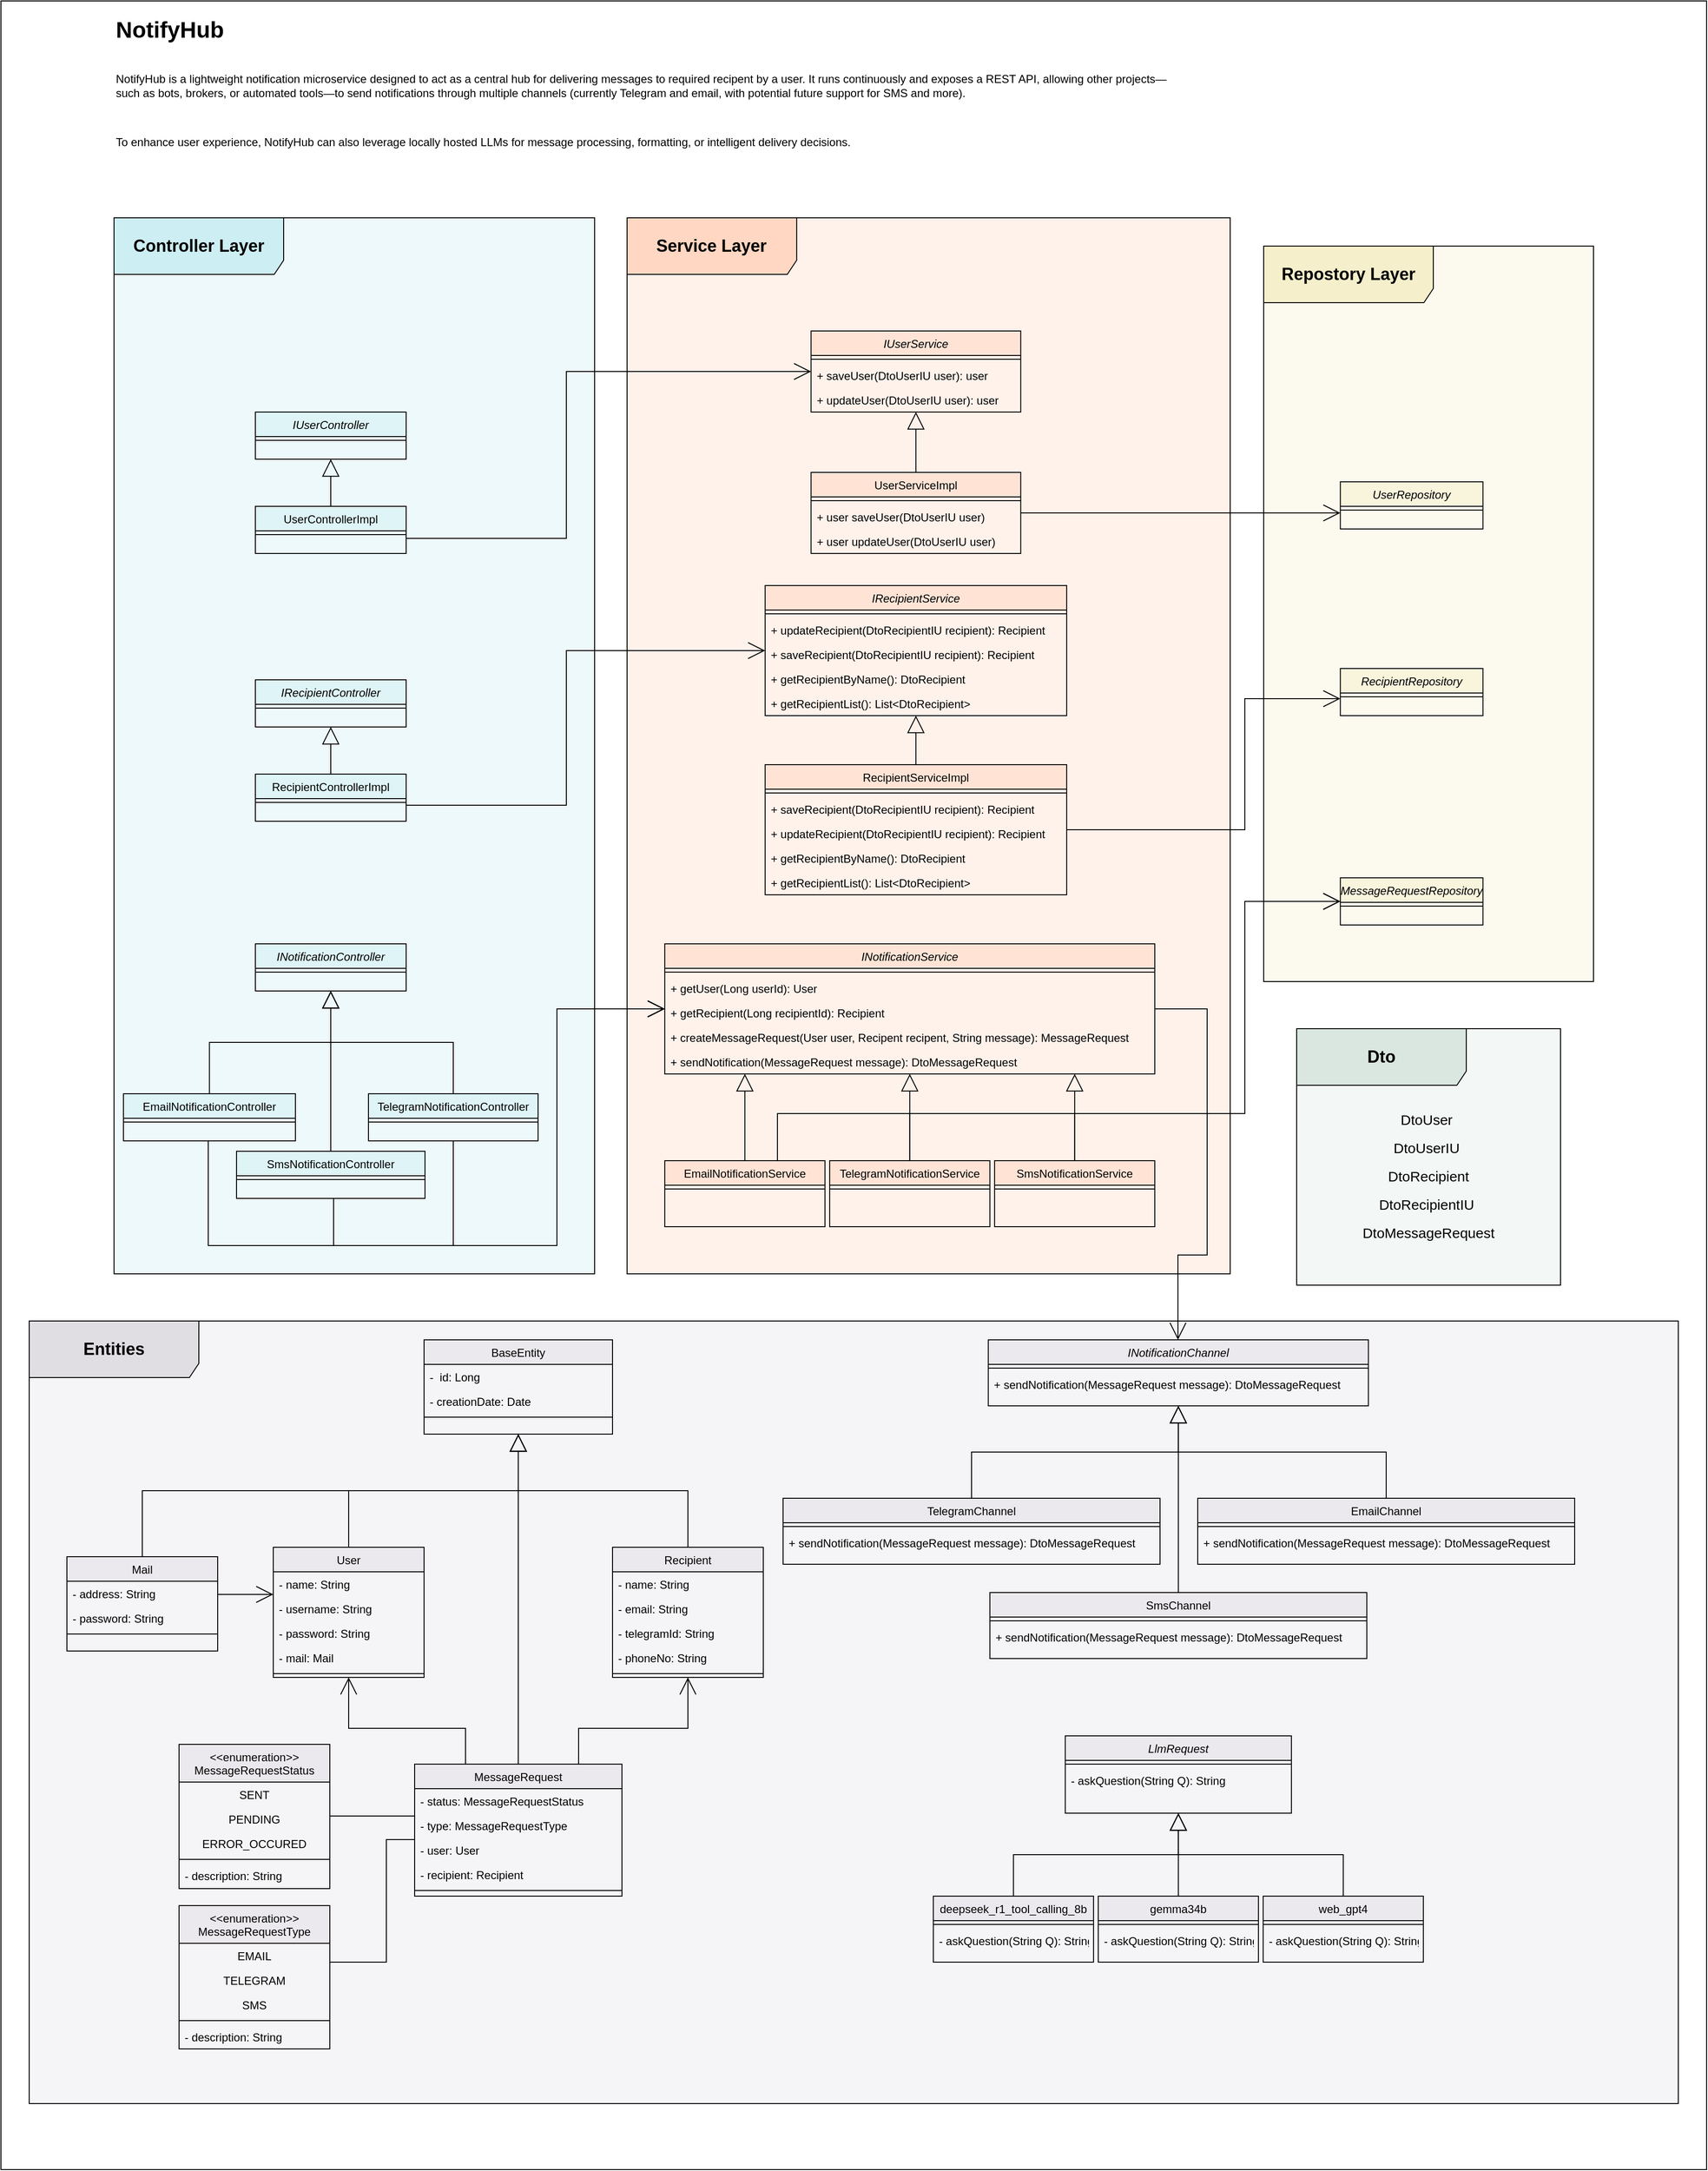 <mxfile version="28.1.1" pages="4">
  <diagram id="C5RBs43oDa-KdzZeNtuy" name="Actual">
    <mxGraphModel dx="2317" dy="819" grid="1" gridSize="10" guides="1" tooltips="1" connect="1" arrows="1" fold="1" page="1" pageScale="1" pageWidth="827" pageHeight="1169" math="0" shadow="0">
      <root>
        <mxCell id="WIyWlLk6GJQsqaUBKTNV-0" />
        <mxCell id="WIyWlLk6GJQsqaUBKTNV-1" parent="WIyWlLk6GJQsqaUBKTNV-0" />
        <mxCell id="z0y8ExIaU3pfo6osBhPA-0" value="" style="rounded=0;whiteSpace=wrap;html=1;" parent="WIyWlLk6GJQsqaUBKTNV-1" vertex="1">
          <mxGeometry x="890" y="1240" width="1810" height="2300" as="geometry" />
        </mxCell>
        <mxCell id="z0y8ExIaU3pfo6osBhPA-1" value="" style="group;fillColor=#EEF9FB;strokeColor=#d6b656;" parent="WIyWlLk6GJQsqaUBKTNV-1" vertex="1" connectable="0">
          <mxGeometry x="1010" y="1470" width="510" height="1120" as="geometry" />
        </mxCell>
        <mxCell id="z0y8ExIaU3pfo6osBhPA-2" value="&lt;font style=&quot;font-size: 18px;&quot;&gt;&lt;b&gt;&lt;span style=&quot;background-color: transparent; color: light-dark(rgb(0, 0, 0), rgb(255, 255, 255));&quot;&gt;Controller&amp;nbsp;&lt;/span&gt;&lt;/b&gt;&lt;/font&gt;&lt;b style=&quot;font-size: 18px; background-color: transparent; color: light-dark(rgb(0, 0, 0), rgb(255, 255, 255));&quot;&gt;&lt;span style=&quot;background-color: transparent; color: light-dark(rgb(0, 0, 0), rgb(255, 255, 255));&quot;&gt;Layer&lt;/span&gt;&lt;/b&gt;" style="shape=umlFrame;whiteSpace=wrap;html=1;pointerEvents=0;fillOpacity=100;strokeOpacity=100;width=180;height=60;fillColor=#CDEEF3;" parent="z0y8ExIaU3pfo6osBhPA-1" vertex="1">
          <mxGeometry width="510" height="1120" as="geometry" />
        </mxCell>
        <mxCell id="z0y8ExIaU3pfo6osBhPA-3" value="" style="group;fillColor=#FFF2EB;strokeColor=#d6b656;" parent="WIyWlLk6GJQsqaUBKTNV-1" vertex="1" connectable="0">
          <mxGeometry x="1554.44" y="1470" width="640" height="1120" as="geometry" />
        </mxCell>
        <mxCell id="z0y8ExIaU3pfo6osBhPA-4" value="&lt;font style=&quot;font-size: 18px;&quot;&gt;&lt;b&gt;&lt;span style=&quot;background-color: transparent; color: light-dark(rgb(0, 0, 0), rgb(255, 255, 255));&quot;&gt;Service Layer&lt;/span&gt;&lt;/b&gt;&lt;/font&gt;" style="shape=umlFrame;whiteSpace=wrap;html=1;pointerEvents=0;fillOpacity=100;strokeOpacity=100;width=180;height=60;fillColor=#FFD7C2;" parent="z0y8ExIaU3pfo6osBhPA-3" vertex="1">
          <mxGeometry width="640" height="1120" as="geometry" />
        </mxCell>
        <mxCell id="z0y8ExIaU3pfo6osBhPA-5" value="&lt;h1 style=&quot;margin-top: 0px;&quot;&gt;NotifyHub&amp;nbsp;&lt;/h1&gt;&lt;p data-end=&quot;498&quot; data-start=&quot;121&quot;&gt;&lt;br&gt;NotifyHub is a lightweight notification microservice designed to act as a central hub for delivering messages to required recipent by a user. It runs continuously and exposes a REST API, allowing other projects—such as bots, brokers, or automated tools—to send notifications through multiple channels (currently Telegram and email, with potential future support for SMS and more).&lt;/p&gt;&lt;p&gt;&lt;br&gt;&lt;/p&gt;&lt;p data-end=&quot;648&quot; data-start=&quot;500&quot;&gt;To enhance user experience, NotifyHub can also leverage locally hosted LLMs for message processing, formatting, or intelligent delivery decisions.&lt;/p&gt;" style="text;html=1;whiteSpace=wrap;overflow=hidden;rounded=0;" parent="WIyWlLk6GJQsqaUBKTNV-1" vertex="1">
          <mxGeometry x="1010" y="1250" width="1130" height="200" as="geometry" />
        </mxCell>
        <mxCell id="z0y8ExIaU3pfo6osBhPA-6" value="IUserController" style="swimlane;fontStyle=2;align=center;verticalAlign=top;childLayout=stackLayout;horizontal=1;startSize=26;horizontalStack=0;resizeParent=1;resizeLast=0;collapsible=1;marginBottom=0;rounded=0;shadow=0;strokeWidth=1;fillColor=#DEF4F7;" parent="WIyWlLk6GJQsqaUBKTNV-1" vertex="1">
          <mxGeometry x="1160" y="1676" width="160" height="50" as="geometry">
            <mxRectangle x="230" y="140" width="160" height="26" as="alternateBounds" />
          </mxGeometry>
        </mxCell>
        <mxCell id="z0y8ExIaU3pfo6osBhPA-7" value="" style="line;html=1;strokeWidth=1;align=left;verticalAlign=middle;spacingTop=-1;spacingLeft=3;spacingRight=3;rotatable=0;labelPosition=right;points=[];portConstraint=eastwest;" parent="z0y8ExIaU3pfo6osBhPA-6" vertex="1">
          <mxGeometry y="26" width="160" height="8" as="geometry" />
        </mxCell>
        <mxCell id="z0y8ExIaU3pfo6osBhPA-8" value="UserControllerImpl" style="swimlane;fontStyle=0;align=center;verticalAlign=top;childLayout=stackLayout;horizontal=1;startSize=26;horizontalStack=0;resizeParent=1;resizeLast=0;collapsible=1;marginBottom=0;rounded=0;shadow=0;strokeWidth=1;fillColor=#DEF4F7;" parent="WIyWlLk6GJQsqaUBKTNV-1" vertex="1">
          <mxGeometry x="1160" y="1776" width="160" height="50" as="geometry">
            <mxRectangle x="230" y="140" width="160" height="26" as="alternateBounds" />
          </mxGeometry>
        </mxCell>
        <mxCell id="z0y8ExIaU3pfo6osBhPA-9" value="" style="line;html=1;strokeWidth=1;align=left;verticalAlign=middle;spacingTop=-1;spacingLeft=3;spacingRight=3;rotatable=0;labelPosition=right;points=[];portConstraint=eastwest;" parent="z0y8ExIaU3pfo6osBhPA-8" vertex="1">
          <mxGeometry y="26" width="160" height="8" as="geometry" />
        </mxCell>
        <mxCell id="z0y8ExIaU3pfo6osBhPA-10" value="" style="endArrow=block;endSize=16;endFill=0;shadow=0;strokeWidth=1;rounded=0;curved=0;edgeStyle=elbowEdgeStyle;elbow=vertical;" parent="WIyWlLk6GJQsqaUBKTNV-1" source="z0y8ExIaU3pfo6osBhPA-8" target="z0y8ExIaU3pfo6osBhPA-6" edge="1">
          <mxGeometry width="160" relative="1" as="geometry">
            <mxPoint x="1570" y="1956" as="sourcePoint" />
            <mxPoint x="1670" y="1806" as="targetPoint" />
          </mxGeometry>
        </mxCell>
        <mxCell id="z0y8ExIaU3pfo6osBhPA-11" value="IRecipientController" style="swimlane;fontStyle=2;align=center;verticalAlign=top;childLayout=stackLayout;horizontal=1;startSize=26;horizontalStack=0;resizeParent=1;resizeLast=0;collapsible=1;marginBottom=0;rounded=0;shadow=0;strokeWidth=1;fillColor=#DEF4F7;" parent="WIyWlLk6GJQsqaUBKTNV-1" vertex="1">
          <mxGeometry x="1160" y="1960" width="160" height="50" as="geometry">
            <mxRectangle x="230" y="140" width="160" height="26" as="alternateBounds" />
          </mxGeometry>
        </mxCell>
        <mxCell id="z0y8ExIaU3pfo6osBhPA-12" value="" style="line;html=1;strokeWidth=1;align=left;verticalAlign=middle;spacingTop=-1;spacingLeft=3;spacingRight=3;rotatable=0;labelPosition=right;points=[];portConstraint=eastwest;" parent="z0y8ExIaU3pfo6osBhPA-11" vertex="1">
          <mxGeometry y="26" width="160" height="8" as="geometry" />
        </mxCell>
        <mxCell id="z0y8ExIaU3pfo6osBhPA-13" value="RecipientControllerImpl" style="swimlane;fontStyle=0;align=center;verticalAlign=top;childLayout=stackLayout;horizontal=1;startSize=26;horizontalStack=0;resizeParent=1;resizeLast=0;collapsible=1;marginBottom=0;rounded=0;shadow=0;strokeWidth=1;fillColor=#DEF4F7;" parent="WIyWlLk6GJQsqaUBKTNV-1" vertex="1">
          <mxGeometry x="1160" y="2060" width="160" height="50" as="geometry">
            <mxRectangle x="230" y="140" width="160" height="26" as="alternateBounds" />
          </mxGeometry>
        </mxCell>
        <mxCell id="z0y8ExIaU3pfo6osBhPA-14" value="" style="line;html=1;strokeWidth=1;align=left;verticalAlign=middle;spacingTop=-1;spacingLeft=3;spacingRight=3;rotatable=0;labelPosition=right;points=[];portConstraint=eastwest;" parent="z0y8ExIaU3pfo6osBhPA-13" vertex="1">
          <mxGeometry y="26" width="160" height="8" as="geometry" />
        </mxCell>
        <mxCell id="z0y8ExIaU3pfo6osBhPA-15" value="" style="endArrow=block;endSize=16;endFill=0;shadow=0;strokeWidth=1;rounded=0;curved=0;edgeStyle=elbowEdgeStyle;elbow=vertical;" parent="WIyWlLk6GJQsqaUBKTNV-1" source="z0y8ExIaU3pfo6osBhPA-13" target="z0y8ExIaU3pfo6osBhPA-11" edge="1">
          <mxGeometry width="160" relative="1" as="geometry">
            <mxPoint x="1570" y="2240" as="sourcePoint" />
            <mxPoint x="1670" y="2090" as="targetPoint" />
          </mxGeometry>
        </mxCell>
        <mxCell id="z0y8ExIaU3pfo6osBhPA-16" value="IUserService" style="swimlane;fontStyle=2;align=center;verticalAlign=top;childLayout=stackLayout;horizontal=1;startSize=26;horizontalStack=0;resizeParent=1;resizeLast=0;collapsible=1;marginBottom=0;rounded=0;shadow=0;strokeWidth=1;fillColor=#FFE4D6;" parent="WIyWlLk6GJQsqaUBKTNV-1" vertex="1">
          <mxGeometry x="1749.69" y="1590" width="222.5" height="86" as="geometry">
            <mxRectangle x="230" y="140" width="160" height="26" as="alternateBounds" />
          </mxGeometry>
        </mxCell>
        <mxCell id="z0y8ExIaU3pfo6osBhPA-17" value="" style="line;html=1;strokeWidth=1;align=left;verticalAlign=middle;spacingTop=-1;spacingLeft=3;spacingRight=3;rotatable=0;labelPosition=right;points=[];portConstraint=eastwest;" parent="z0y8ExIaU3pfo6osBhPA-16" vertex="1">
          <mxGeometry y="26" width="222.5" height="8" as="geometry" />
        </mxCell>
        <mxCell id="z0y8ExIaU3pfo6osBhPA-18" value="+ saveUser(DtoUserIU user): user " style="text;align=left;verticalAlign=top;spacingLeft=4;spacingRight=4;overflow=hidden;rotatable=0;points=[[0,0.5],[1,0.5]];portConstraint=eastwest;" parent="z0y8ExIaU3pfo6osBhPA-16" vertex="1">
          <mxGeometry y="34" width="222.5" height="26" as="geometry" />
        </mxCell>
        <mxCell id="z0y8ExIaU3pfo6osBhPA-19" value="+ updateUser(DtoUserIU user): user " style="text;align=left;verticalAlign=top;spacingLeft=4;spacingRight=4;overflow=hidden;rotatable=0;points=[[0,0.5],[1,0.5]];portConstraint=eastwest;" parent="z0y8ExIaU3pfo6osBhPA-16" vertex="1">
          <mxGeometry y="60" width="222.5" height="26" as="geometry" />
        </mxCell>
        <mxCell id="z0y8ExIaU3pfo6osBhPA-20" value="UserServiceImpl" style="swimlane;fontStyle=0;align=center;verticalAlign=top;childLayout=stackLayout;horizontal=1;startSize=26;horizontalStack=0;resizeParent=1;resizeLast=0;collapsible=1;marginBottom=0;rounded=0;shadow=0;strokeWidth=1;fillColor=#FFE4D6;" parent="WIyWlLk6GJQsqaUBKTNV-1" vertex="1">
          <mxGeometry x="1749.69" y="1740" width="222.5" height="86" as="geometry">
            <mxRectangle x="230" y="140" width="160" height="26" as="alternateBounds" />
          </mxGeometry>
        </mxCell>
        <mxCell id="z0y8ExIaU3pfo6osBhPA-21" value="" style="line;html=1;strokeWidth=1;align=left;verticalAlign=middle;spacingTop=-1;spacingLeft=3;spacingRight=3;rotatable=0;labelPosition=right;points=[];portConstraint=eastwest;" parent="z0y8ExIaU3pfo6osBhPA-20" vertex="1">
          <mxGeometry y="26" width="222.5" height="8" as="geometry" />
        </mxCell>
        <mxCell id="z0y8ExIaU3pfo6osBhPA-22" value="+ user saveUser(DtoUserIU user)" style="text;align=left;verticalAlign=top;spacingLeft=4;spacingRight=4;overflow=hidden;rotatable=0;points=[[0,0.5],[1,0.5]];portConstraint=eastwest;" parent="z0y8ExIaU3pfo6osBhPA-20" vertex="1">
          <mxGeometry y="34" width="222.5" height="26" as="geometry" />
        </mxCell>
        <mxCell id="z0y8ExIaU3pfo6osBhPA-23" value="+ user updateUser(DtoUserIU user)" style="text;align=left;verticalAlign=top;spacingLeft=4;spacingRight=4;overflow=hidden;rotatable=0;points=[[0,0.5],[1,0.5]];portConstraint=eastwest;" parent="z0y8ExIaU3pfo6osBhPA-20" vertex="1">
          <mxGeometry y="60" width="222.5" height="26" as="geometry" />
        </mxCell>
        <mxCell id="z0y8ExIaU3pfo6osBhPA-24" value="" style="endArrow=block;endSize=16;endFill=0;shadow=0;strokeWidth=1;rounded=0;curved=0;edgeStyle=elbowEdgeStyle;elbow=vertical;" parent="WIyWlLk6GJQsqaUBKTNV-1" source="z0y8ExIaU3pfo6osBhPA-20" target="z0y8ExIaU3pfo6osBhPA-16" edge="1">
          <mxGeometry width="160" relative="1" as="geometry">
            <mxPoint x="2190.94" y="1850" as="sourcePoint" />
            <mxPoint x="2290.94" y="1700" as="targetPoint" />
          </mxGeometry>
        </mxCell>
        <mxCell id="z0y8ExIaU3pfo6osBhPA-25" value="IRecipientService" style="swimlane;fontStyle=2;align=center;verticalAlign=top;childLayout=stackLayout;horizontal=1;startSize=26;horizontalStack=0;resizeParent=1;resizeLast=0;collapsible=1;marginBottom=0;rounded=0;shadow=0;strokeWidth=1;fillColor=#FFE4D6;" parent="WIyWlLk6GJQsqaUBKTNV-1" vertex="1">
          <mxGeometry x="1700.94" y="1860" width="320" height="138" as="geometry">
            <mxRectangle x="230" y="140" width="160" height="26" as="alternateBounds" />
          </mxGeometry>
        </mxCell>
        <mxCell id="z0y8ExIaU3pfo6osBhPA-26" value="" style="line;html=1;strokeWidth=1;align=left;verticalAlign=middle;spacingTop=-1;spacingLeft=3;spacingRight=3;rotatable=0;labelPosition=right;points=[];portConstraint=eastwest;" parent="z0y8ExIaU3pfo6osBhPA-25" vertex="1">
          <mxGeometry y="26" width="320" height="8" as="geometry" />
        </mxCell>
        <mxCell id="z0y8ExIaU3pfo6osBhPA-27" value="+ updateRecipient(DtoRecipientIU recipient): Recipient" style="text;align=left;verticalAlign=top;spacingLeft=4;spacingRight=4;overflow=hidden;rotatable=0;points=[[0,0.5],[1,0.5]];portConstraint=eastwest;" parent="z0y8ExIaU3pfo6osBhPA-25" vertex="1">
          <mxGeometry y="34" width="320" height="26" as="geometry" />
        </mxCell>
        <mxCell id="z0y8ExIaU3pfo6osBhPA-28" value="+ saveRecipient(DtoRecipientIU recipient): Recipient" style="text;align=left;verticalAlign=top;spacingLeft=4;spacingRight=4;overflow=hidden;rotatable=0;points=[[0,0.5],[1,0.5]];portConstraint=eastwest;" parent="z0y8ExIaU3pfo6osBhPA-25" vertex="1">
          <mxGeometry y="60" width="320" height="26" as="geometry" />
        </mxCell>
        <mxCell id="z0y8ExIaU3pfo6osBhPA-29" value="+ getRecipientByName(): DtoRecipient" style="text;align=left;verticalAlign=top;spacingLeft=4;spacingRight=4;overflow=hidden;rotatable=0;points=[[0,0.5],[1,0.5]];portConstraint=eastwest;" parent="z0y8ExIaU3pfo6osBhPA-25" vertex="1">
          <mxGeometry y="86" width="320" height="26" as="geometry" />
        </mxCell>
        <mxCell id="z0y8ExIaU3pfo6osBhPA-30" value="+ getRecipientList(): List&lt;DtoRecipient&gt;" style="text;align=left;verticalAlign=top;spacingLeft=4;spacingRight=4;overflow=hidden;rotatable=0;points=[[0,0.5],[1,0.5]];portConstraint=eastwest;" parent="z0y8ExIaU3pfo6osBhPA-25" vertex="1">
          <mxGeometry y="112" width="320" height="26" as="geometry" />
        </mxCell>
        <mxCell id="z0y8ExIaU3pfo6osBhPA-31" value="RecipientServiceImpl" style="swimlane;fontStyle=0;align=center;verticalAlign=top;childLayout=stackLayout;horizontal=1;startSize=26;horizontalStack=0;resizeParent=1;resizeLast=0;collapsible=1;marginBottom=0;rounded=0;shadow=0;strokeWidth=1;fillColor=#FFE4D6;" parent="WIyWlLk6GJQsqaUBKTNV-1" vertex="1">
          <mxGeometry x="1700.94" y="2050" width="320" height="138" as="geometry">
            <mxRectangle x="230" y="140" width="160" height="26" as="alternateBounds" />
          </mxGeometry>
        </mxCell>
        <mxCell id="z0y8ExIaU3pfo6osBhPA-32" value="" style="line;html=1;strokeWidth=1;align=left;verticalAlign=middle;spacingTop=-1;spacingLeft=3;spacingRight=3;rotatable=0;labelPosition=right;points=[];portConstraint=eastwest;" parent="z0y8ExIaU3pfo6osBhPA-31" vertex="1">
          <mxGeometry y="26" width="320" height="8" as="geometry" />
        </mxCell>
        <mxCell id="z0y8ExIaU3pfo6osBhPA-33" value="+ saveRecipient(DtoRecipientIU recipient): Recipient" style="text;align=left;verticalAlign=top;spacingLeft=4;spacingRight=4;overflow=hidden;rotatable=0;points=[[0,0.5],[1,0.5]];portConstraint=eastwest;" parent="z0y8ExIaU3pfo6osBhPA-31" vertex="1">
          <mxGeometry y="34" width="320" height="26" as="geometry" />
        </mxCell>
        <mxCell id="z0y8ExIaU3pfo6osBhPA-34" value="+ updateRecipient(DtoRecipientIU recipient): Recipient" style="text;align=left;verticalAlign=top;spacingLeft=4;spacingRight=4;overflow=hidden;rotatable=0;points=[[0,0.5],[1,0.5]];portConstraint=eastwest;" parent="z0y8ExIaU3pfo6osBhPA-31" vertex="1">
          <mxGeometry y="60" width="320" height="26" as="geometry" />
        </mxCell>
        <mxCell id="z0y8ExIaU3pfo6osBhPA-35" value="+ getRecipientByName(): DtoRecipient" style="text;align=left;verticalAlign=top;spacingLeft=4;spacingRight=4;overflow=hidden;rotatable=0;points=[[0,0.5],[1,0.5]];portConstraint=eastwest;" parent="z0y8ExIaU3pfo6osBhPA-31" vertex="1">
          <mxGeometry y="86" width="320" height="26" as="geometry" />
        </mxCell>
        <mxCell id="z0y8ExIaU3pfo6osBhPA-36" value="+ getRecipientList(): List&lt;DtoRecipient&gt;" style="text;align=left;verticalAlign=top;spacingLeft=4;spacingRight=4;overflow=hidden;rotatable=0;points=[[0,0.5],[1,0.5]];portConstraint=eastwest;" parent="z0y8ExIaU3pfo6osBhPA-31" vertex="1">
          <mxGeometry y="112" width="320" height="26" as="geometry" />
        </mxCell>
        <mxCell id="z0y8ExIaU3pfo6osBhPA-37" value="" style="endArrow=block;endSize=16;endFill=0;shadow=0;strokeWidth=1;rounded=0;curved=0;edgeStyle=elbowEdgeStyle;elbow=vertical;" parent="WIyWlLk6GJQsqaUBKTNV-1" source="z0y8ExIaU3pfo6osBhPA-31" target="z0y8ExIaU3pfo6osBhPA-25" edge="1">
          <mxGeometry width="160" relative="1" as="geometry">
            <mxPoint x="2173.44" y="2230" as="sourcePoint" />
            <mxPoint x="2273.44" y="2080" as="targetPoint" />
          </mxGeometry>
        </mxCell>
        <mxCell id="z0y8ExIaU3pfo6osBhPA-38" value="" style="endArrow=open;endFill=0;endSize=16;html=1;rounded=0;edgeStyle=orthogonalEdgeStyle;" parent="WIyWlLk6GJQsqaUBKTNV-1" source="z0y8ExIaU3pfo6osBhPA-8" target="z0y8ExIaU3pfo6osBhPA-16" edge="1">
          <mxGeometry width="160" relative="1" as="geometry">
            <mxPoint x="1441" y="2210" as="sourcePoint" />
            <mxPoint x="1840" y="2080" as="targetPoint" />
            <Array as="points">
              <mxPoint x="1490" y="1810" />
              <mxPoint x="1490" y="1633" />
            </Array>
          </mxGeometry>
        </mxCell>
        <mxCell id="z0y8ExIaU3pfo6osBhPA-39" value="" style="endArrow=open;endFill=0;endSize=16;html=1;rounded=0;edgeStyle=orthogonalEdgeStyle;" parent="WIyWlLk6GJQsqaUBKTNV-1" source="z0y8ExIaU3pfo6osBhPA-13" target="z0y8ExIaU3pfo6osBhPA-25" edge="1">
          <mxGeometry width="160" relative="1" as="geometry">
            <mxPoint x="1320" y="1820" as="sourcePoint" />
            <mxPoint x="2662" y="2000" as="targetPoint" />
            <Array as="points">
              <mxPoint x="1490" y="2093" />
              <mxPoint x="1490" y="1929" />
            </Array>
          </mxGeometry>
        </mxCell>
        <mxCell id="z0y8ExIaU3pfo6osBhPA-40" value="EmailNotificationService" style="swimlane;fontStyle=0;align=center;verticalAlign=top;childLayout=stackLayout;horizontal=1;startSize=26;horizontalStack=0;resizeParent=1;resizeLast=0;collapsible=1;marginBottom=0;rounded=0;shadow=0;strokeWidth=1;fillColor=#FFE4D6;" parent="WIyWlLk6GJQsqaUBKTNV-1" vertex="1">
          <mxGeometry x="1594.44" y="2470" width="170" height="70" as="geometry">
            <mxRectangle x="230" y="140" width="160" height="26" as="alternateBounds" />
          </mxGeometry>
        </mxCell>
        <mxCell id="z0y8ExIaU3pfo6osBhPA-41" value="" style="line;html=1;strokeWidth=1;align=left;verticalAlign=middle;spacingTop=-1;spacingLeft=3;spacingRight=3;rotatable=0;labelPosition=right;points=[];portConstraint=eastwest;" parent="z0y8ExIaU3pfo6osBhPA-40" vertex="1">
          <mxGeometry y="26" width="170" height="8" as="geometry" />
        </mxCell>
        <mxCell id="z0y8ExIaU3pfo6osBhPA-42" value="INotificationController" style="swimlane;fontStyle=2;align=center;verticalAlign=top;childLayout=stackLayout;horizontal=1;startSize=26;horizontalStack=0;resizeParent=1;resizeLast=0;collapsible=1;marginBottom=0;rounded=0;shadow=0;strokeWidth=1;fillColor=#DEF4F7;" parent="WIyWlLk6GJQsqaUBKTNV-1" vertex="1">
          <mxGeometry x="1160" y="2240" width="160" height="50" as="geometry">
            <mxRectangle x="230" y="140" width="160" height="26" as="alternateBounds" />
          </mxGeometry>
        </mxCell>
        <mxCell id="z0y8ExIaU3pfo6osBhPA-43" value="" style="line;html=1;strokeWidth=1;align=left;verticalAlign=middle;spacingTop=-1;spacingLeft=3;spacingRight=3;rotatable=0;labelPosition=right;points=[];portConstraint=eastwest;" parent="z0y8ExIaU3pfo6osBhPA-42" vertex="1">
          <mxGeometry y="26" width="160" height="8" as="geometry" />
        </mxCell>
        <mxCell id="z0y8ExIaU3pfo6osBhPA-44" value="EmailNotificationController" style="swimlane;fontStyle=0;align=center;verticalAlign=top;childLayout=stackLayout;horizontal=1;startSize=26;horizontalStack=0;resizeParent=1;resizeLast=0;collapsible=1;marginBottom=0;rounded=0;shadow=0;strokeWidth=1;fillColor=#DEF4F7;" parent="WIyWlLk6GJQsqaUBKTNV-1" vertex="1">
          <mxGeometry x="1020" y="2399" width="182.5" height="50" as="geometry">
            <mxRectangle x="230" y="140" width="160" height="26" as="alternateBounds" />
          </mxGeometry>
        </mxCell>
        <mxCell id="z0y8ExIaU3pfo6osBhPA-45" value="" style="line;html=1;strokeWidth=1;align=left;verticalAlign=middle;spacingTop=-1;spacingLeft=3;spacingRight=3;rotatable=0;labelPosition=right;points=[];portConstraint=eastwest;" parent="z0y8ExIaU3pfo6osBhPA-44" vertex="1">
          <mxGeometry y="26" width="182.5" height="8" as="geometry" />
        </mxCell>
        <mxCell id="z0y8ExIaU3pfo6osBhPA-46" value="" style="endArrow=block;endSize=16;endFill=0;shadow=0;strokeWidth=1;rounded=0;curved=0;edgeStyle=elbowEdgeStyle;elbow=vertical;" parent="WIyWlLk6GJQsqaUBKTNV-1" source="z0y8ExIaU3pfo6osBhPA-44" target="z0y8ExIaU3pfo6osBhPA-42" edge="1">
          <mxGeometry width="160" relative="1" as="geometry">
            <mxPoint x="1570" y="2610" as="sourcePoint" />
            <mxPoint x="1670" y="2460" as="targetPoint" />
          </mxGeometry>
        </mxCell>
        <mxCell id="z0y8ExIaU3pfo6osBhPA-47" value="" style="endArrow=open;endFill=0;endSize=16;html=1;rounded=0;edgeStyle=orthogonalEdgeStyle;exitX=0.5;exitY=1;exitDx=0;exitDy=0;" parent="WIyWlLk6GJQsqaUBKTNV-1" source="z0y8ExIaU3pfo6osBhPA-44" target="z0y8ExIaU3pfo6osBhPA-49" edge="1">
          <mxGeometry width="160" relative="1" as="geometry">
            <mxPoint x="1690" y="2180" as="sourcePoint" />
            <mxPoint x="2050" y="2468" as="targetPoint" />
            <Array as="points">
              <mxPoint x="1110" y="2449" />
              <mxPoint x="1110" y="2560" />
              <mxPoint x="1480" y="2560" />
              <mxPoint x="1480" y="2309" />
            </Array>
          </mxGeometry>
        </mxCell>
        <mxCell id="z0y8ExIaU3pfo6osBhPA-48" value="" style="endArrow=open;endFill=0;endSize=16;html=1;rounded=0;edgeStyle=orthogonalEdgeStyle;" parent="WIyWlLk6GJQsqaUBKTNV-1" source="z0y8ExIaU3pfo6osBhPA-40" target="z0y8ExIaU3pfo6osBhPA-169" edge="1">
          <mxGeometry width="160" relative="1" as="geometry">
            <mxPoint x="2064.44" y="2285" as="sourcePoint" />
            <mxPoint x="2506.94" y="2006" as="targetPoint" />
            <Array as="points">
              <mxPoint x="1714" y="2420" />
              <mxPoint x="2210" y="2420" />
              <mxPoint x="2210" y="2195" />
            </Array>
          </mxGeometry>
        </mxCell>
        <mxCell id="z0y8ExIaU3pfo6osBhPA-49" value="INotificationService" style="swimlane;fontStyle=2;align=center;verticalAlign=top;childLayout=stackLayout;horizontal=1;startSize=26;horizontalStack=0;resizeParent=1;resizeLast=0;collapsible=1;marginBottom=0;rounded=0;shadow=0;strokeWidth=1;fillColor=#FFE4D6;" parent="WIyWlLk6GJQsqaUBKTNV-1" vertex="1">
          <mxGeometry x="1594.44" y="2240" width="520" height="138" as="geometry">
            <mxRectangle x="230" y="140" width="160" height="26" as="alternateBounds" />
          </mxGeometry>
        </mxCell>
        <mxCell id="z0y8ExIaU3pfo6osBhPA-50" value="" style="line;html=1;strokeWidth=1;align=left;verticalAlign=middle;spacingTop=-1;spacingLeft=3;spacingRight=3;rotatable=0;labelPosition=right;points=[];portConstraint=eastwest;" parent="z0y8ExIaU3pfo6osBhPA-49" vertex="1">
          <mxGeometry y="26" width="520" height="8" as="geometry" />
        </mxCell>
        <mxCell id="z0y8ExIaU3pfo6osBhPA-51" value="+ getUser(Long userId): User" style="text;align=left;verticalAlign=top;spacingLeft=4;spacingRight=4;overflow=hidden;rotatable=0;points=[[0,0.5],[1,0.5]];portConstraint=eastwest;" parent="z0y8ExIaU3pfo6osBhPA-49" vertex="1">
          <mxGeometry y="34" width="520" height="26" as="geometry" />
        </mxCell>
        <mxCell id="z0y8ExIaU3pfo6osBhPA-52" value="+ getRecipient(Long recipientId): Recipient" style="text;align=left;verticalAlign=top;spacingLeft=4;spacingRight=4;overflow=hidden;rotatable=0;points=[[0,0.5],[1,0.5]];portConstraint=eastwest;" parent="z0y8ExIaU3pfo6osBhPA-49" vertex="1">
          <mxGeometry y="60" width="520" height="26" as="geometry" />
        </mxCell>
        <mxCell id="z0y8ExIaU3pfo6osBhPA-53" value="+ createMessageRequest(User user, Recipent recipent, String message): MessageRequest" style="text;align=left;verticalAlign=top;spacingLeft=4;spacingRight=4;overflow=hidden;rotatable=0;points=[[0,0.5],[1,0.5]];portConstraint=eastwest;" parent="z0y8ExIaU3pfo6osBhPA-49" vertex="1">
          <mxGeometry y="86" width="520" height="26" as="geometry" />
        </mxCell>
        <mxCell id="z0y8ExIaU3pfo6osBhPA-54" value="+ sendNotification(MessageRequest message): DtoMessageRequest" style="text;align=left;verticalAlign=top;spacingLeft=4;spacingRight=4;overflow=hidden;rotatable=0;points=[[0,0.5],[1,0.5]];portConstraint=eastwest;" parent="z0y8ExIaU3pfo6osBhPA-49" vertex="1">
          <mxGeometry y="112" width="520" height="26" as="geometry" />
        </mxCell>
        <mxCell id="z0y8ExIaU3pfo6osBhPA-56" value="" style="group;fillColor=#FCFAEE;strokeColor=#d6b656;container=0;" parent="WIyWlLk6GJQsqaUBKTNV-1" vertex="1" connectable="0">
          <mxGeometry x="2230" y="1500" width="350" height="780" as="geometry" />
        </mxCell>
        <mxCell id="z0y8ExIaU3pfo6osBhPA-57" value="" style="endArrow=block;endSize=16;endFill=0;shadow=0;strokeWidth=1;rounded=0;curved=0;edgeStyle=elbowEdgeStyle;elbow=vertical;exitX=0.5;exitY=0;exitDx=0;exitDy=0;" parent="WIyWlLk6GJQsqaUBKTNV-1" source="z0y8ExIaU3pfo6osBhPA-40" target="z0y8ExIaU3pfo6osBhPA-49" edge="1">
          <mxGeometry width="160" relative="1" as="geometry">
            <mxPoint x="1984.44" y="2252" as="sourcePoint" />
            <mxPoint x="1724.44" y="2280" as="targetPoint" />
            <Array as="points">
              <mxPoint x="1694.44" y="2250" />
            </Array>
          </mxGeometry>
        </mxCell>
        <mxCell id="z0y8ExIaU3pfo6osBhPA-58" value="TelegramNotificationService" style="swimlane;fontStyle=0;align=center;verticalAlign=top;childLayout=stackLayout;horizontal=1;startSize=26;horizontalStack=0;resizeParent=1;resizeLast=0;collapsible=1;marginBottom=0;rounded=0;shadow=0;strokeWidth=1;fillColor=#FFE4D6;" parent="WIyWlLk6GJQsqaUBKTNV-1" vertex="1">
          <mxGeometry x="1769.44" y="2470" width="170" height="70" as="geometry">
            <mxRectangle x="230" y="140" width="160" height="26" as="alternateBounds" />
          </mxGeometry>
        </mxCell>
        <mxCell id="z0y8ExIaU3pfo6osBhPA-59" value="" style="line;html=1;strokeWidth=1;align=left;verticalAlign=middle;spacingTop=-1;spacingLeft=3;spacingRight=3;rotatable=0;labelPosition=right;points=[];portConstraint=eastwest;" parent="z0y8ExIaU3pfo6osBhPA-58" vertex="1">
          <mxGeometry y="26" width="170" height="8" as="geometry" />
        </mxCell>
        <mxCell id="z0y8ExIaU3pfo6osBhPA-60" value="" style="endArrow=block;endSize=16;endFill=0;shadow=0;strokeWidth=1;rounded=0;curved=0;edgeStyle=elbowEdgeStyle;elbow=vertical;" parent="WIyWlLk6GJQsqaUBKTNV-1" source="z0y8ExIaU3pfo6osBhPA-58" target="z0y8ExIaU3pfo6osBhPA-49" edge="1">
          <mxGeometry width="160" relative="1" as="geometry">
            <mxPoint x="1864.02" y="2470" as="sourcePoint" />
            <mxPoint x="1864.02" y="2378" as="targetPoint" />
            <Array as="points" />
          </mxGeometry>
        </mxCell>
        <mxCell id="z0y8ExIaU3pfo6osBhPA-61" value="SmsNotificationService" style="swimlane;fontStyle=0;align=center;verticalAlign=top;childLayout=stackLayout;horizontal=1;startSize=26;horizontalStack=0;resizeParent=1;resizeLast=0;collapsible=1;marginBottom=0;rounded=0;shadow=0;strokeWidth=1;fillColor=#FFE4D6;" parent="WIyWlLk6GJQsqaUBKTNV-1" vertex="1">
          <mxGeometry x="1944.44" y="2470" width="170" height="70" as="geometry">
            <mxRectangle x="230" y="140" width="160" height="26" as="alternateBounds" />
          </mxGeometry>
        </mxCell>
        <mxCell id="z0y8ExIaU3pfo6osBhPA-62" value="" style="line;html=1;strokeWidth=1;align=left;verticalAlign=middle;spacingTop=-1;spacingLeft=3;spacingRight=3;rotatable=0;labelPosition=right;points=[];portConstraint=eastwest;" parent="z0y8ExIaU3pfo6osBhPA-61" vertex="1">
          <mxGeometry y="26" width="170" height="8" as="geometry" />
        </mxCell>
        <mxCell id="z0y8ExIaU3pfo6osBhPA-63" value="" style="endArrow=block;endSize=16;endFill=0;shadow=0;strokeWidth=1;rounded=0;curved=0;edgeStyle=elbowEdgeStyle;elbow=vertical;exitX=0.5;exitY=0;exitDx=0;exitDy=0;" parent="WIyWlLk6GJQsqaUBKTNV-1" source="z0y8ExIaU3pfo6osBhPA-61" target="z0y8ExIaU3pfo6osBhPA-49" edge="1">
          <mxGeometry width="160" relative="1" as="geometry">
            <mxPoint x="2016.69" y="2480" as="sourcePoint" />
            <mxPoint x="2029.44" y="2380" as="targetPoint" />
            <Array as="points">
              <mxPoint x="2104.44" y="2330" />
            </Array>
          </mxGeometry>
        </mxCell>
        <mxCell id="z0y8ExIaU3pfo6osBhPA-64" value="TelegramNotificationController" style="swimlane;fontStyle=0;align=center;verticalAlign=top;childLayout=stackLayout;horizontal=1;startSize=26;horizontalStack=0;resizeParent=1;resizeLast=0;collapsible=1;marginBottom=0;rounded=0;shadow=0;strokeWidth=1;fillColor=#DEF4F7;" parent="WIyWlLk6GJQsqaUBKTNV-1" vertex="1">
          <mxGeometry x="1280" y="2399" width="180" height="50" as="geometry">
            <mxRectangle x="230" y="140" width="160" height="26" as="alternateBounds" />
          </mxGeometry>
        </mxCell>
        <mxCell id="z0y8ExIaU3pfo6osBhPA-65" value="" style="line;html=1;strokeWidth=1;align=left;verticalAlign=middle;spacingTop=-1;spacingLeft=3;spacingRight=3;rotatable=0;labelPosition=right;points=[];portConstraint=eastwest;" parent="z0y8ExIaU3pfo6osBhPA-64" vertex="1">
          <mxGeometry y="26" width="180" height="8" as="geometry" />
        </mxCell>
        <mxCell id="z0y8ExIaU3pfo6osBhPA-66" value="" style="endArrow=block;endSize=16;endFill=0;shadow=0;strokeWidth=1;rounded=0;curved=0;edgeStyle=elbowEdgeStyle;elbow=vertical;exitX=0.5;exitY=0;exitDx=0;exitDy=0;" parent="WIyWlLk6GJQsqaUBKTNV-1" source="z0y8ExIaU3pfo6osBhPA-64" target="z0y8ExIaU3pfo6osBhPA-42" edge="1">
          <mxGeometry width="160" relative="1" as="geometry">
            <mxPoint x="1300" y="2530" as="sourcePoint" />
            <mxPoint x="1440" y="2430" as="targetPoint" />
          </mxGeometry>
        </mxCell>
        <mxCell id="z0y8ExIaU3pfo6osBhPA-67" value="" style="endArrow=open;endFill=0;endSize=16;html=1;rounded=0;edgeStyle=orthogonalEdgeStyle;exitX=0.5;exitY=1;exitDx=0;exitDy=0;" parent="WIyWlLk6GJQsqaUBKTNV-1" source="z0y8ExIaU3pfo6osBhPA-64" target="z0y8ExIaU3pfo6osBhPA-49" edge="1">
          <mxGeometry width="160" relative="1" as="geometry">
            <mxPoint x="1310" y="2550" as="sourcePoint" />
            <mxPoint x="1453.53" y="2369.47" as="targetPoint" />
            <Array as="points">
              <mxPoint x="1370" y="2560" />
              <mxPoint x="1480" y="2560" />
              <mxPoint x="1480" y="2309" />
            </Array>
          </mxGeometry>
        </mxCell>
        <mxCell id="z0y8ExIaU3pfo6osBhPA-68" value="SmsNotificationController" style="swimlane;fontStyle=0;align=center;verticalAlign=top;childLayout=stackLayout;horizontal=1;startSize=26;horizontalStack=0;resizeParent=1;resizeLast=0;collapsible=1;marginBottom=0;rounded=0;shadow=0;strokeWidth=1;fillColor=#DEF4F7;" parent="WIyWlLk6GJQsqaUBKTNV-1" vertex="1">
          <mxGeometry x="1140" y="2460" width="200" height="50" as="geometry">
            <mxRectangle x="230" y="140" width="160" height="26" as="alternateBounds" />
          </mxGeometry>
        </mxCell>
        <mxCell id="z0y8ExIaU3pfo6osBhPA-69" value="" style="line;html=1;strokeWidth=1;align=left;verticalAlign=middle;spacingTop=-1;spacingLeft=3;spacingRight=3;rotatable=0;labelPosition=right;points=[];portConstraint=eastwest;" parent="z0y8ExIaU3pfo6osBhPA-68" vertex="1">
          <mxGeometry y="26" width="200" height="8" as="geometry" />
        </mxCell>
        <mxCell id="z0y8ExIaU3pfo6osBhPA-70" value="" style="endArrow=open;endFill=0;endSize=16;html=1;rounded=0;edgeStyle=orthogonalEdgeStyle;" parent="WIyWlLk6GJQsqaUBKTNV-1" source="z0y8ExIaU3pfo6osBhPA-68" target="z0y8ExIaU3pfo6osBhPA-49" edge="1">
          <mxGeometry width="160" relative="1" as="geometry">
            <mxPoint x="1460" y="2640" as="sourcePoint" />
            <mxPoint x="1687" y="2500" as="targetPoint" />
            <Array as="points">
              <mxPoint x="1243" y="2560" />
              <mxPoint x="1480" y="2560" />
              <mxPoint x="1480" y="2309" />
            </Array>
          </mxGeometry>
        </mxCell>
        <mxCell id="z0y8ExIaU3pfo6osBhPA-71" value="" style="endArrow=block;endSize=16;endFill=0;shadow=0;strokeWidth=1;rounded=0;curved=0;edgeStyle=elbowEdgeStyle;elbow=vertical;" parent="WIyWlLk6GJQsqaUBKTNV-1" source="z0y8ExIaU3pfo6osBhPA-68" target="z0y8ExIaU3pfo6osBhPA-42" edge="1">
          <mxGeometry width="160" relative="1" as="geometry">
            <mxPoint x="1570" y="2429" as="sourcePoint" />
            <mxPoint x="1430" y="2320" as="targetPoint" />
          </mxGeometry>
        </mxCell>
        <mxCell id="z0y8ExIaU3pfo6osBhPA-72" value="" style="endArrow=open;endFill=0;endSize=16;html=1;rounded=0;edgeStyle=orthogonalEdgeStyle;" parent="WIyWlLk6GJQsqaUBKTNV-1" source="z0y8ExIaU3pfo6osBhPA-58" target="z0y8ExIaU3pfo6osBhPA-169" edge="1">
          <mxGeometry width="160" relative="1" as="geometry">
            <mxPoint x="1904.44" y="2600" as="sourcePoint" />
            <mxPoint x="2531.44" y="2449" as="targetPoint" />
            <Array as="points">
              <mxPoint x="1854" y="2420" />
              <mxPoint x="2210" y="2420" />
              <mxPoint x="2210" y="2195" />
            </Array>
          </mxGeometry>
        </mxCell>
        <mxCell id="z0y8ExIaU3pfo6osBhPA-73" value="" style="endArrow=open;endFill=0;endSize=16;html=1;rounded=0;edgeStyle=orthogonalEdgeStyle;" parent="WIyWlLk6GJQsqaUBKTNV-1" source="z0y8ExIaU3pfo6osBhPA-61" target="z0y8ExIaU3pfo6osBhPA-169" edge="1">
          <mxGeometry width="160" relative="1" as="geometry">
            <mxPoint x="1794.44" y="2626" as="sourcePoint" />
            <mxPoint x="2501.44" y="2490" as="targetPoint" />
            <Array as="points">
              <mxPoint x="2029" y="2420" />
              <mxPoint x="2210" y="2420" />
              <mxPoint x="2210" y="2195" />
            </Array>
          </mxGeometry>
        </mxCell>
        <mxCell id="z0y8ExIaU3pfo6osBhPA-74" value="" style="group;imageHeight=24;fillColor=#F5F4F6;" parent="WIyWlLk6GJQsqaUBKTNV-1" vertex="1" connectable="0">
          <mxGeometry x="920" y="2640" width="1750" height="830" as="geometry" />
        </mxCell>
        <mxCell id="z0y8ExIaU3pfo6osBhPA-75" value="&lt;span style=&quot;font-size: 18px;&quot;&gt;&lt;b&gt;Entities&lt;/b&gt;&lt;/span&gt;" style="shape=umlFrame;whiteSpace=wrap;html=1;pointerEvents=0;fillOpacity=100;strokeOpacity=100;width=180;height=60;fillColor=#E0DDE3;" parent="z0y8ExIaU3pfo6osBhPA-74" vertex="1">
          <mxGeometry width="1750" height="830" as="geometry" />
        </mxCell>
        <mxCell id="z0y8ExIaU3pfo6osBhPA-76" value="LlmRequest" style="swimlane;fontStyle=2;align=center;verticalAlign=top;childLayout=stackLayout;horizontal=1;startSize=26;horizontalStack=0;resizeParent=1;resizeLast=0;collapsible=1;marginBottom=0;rounded=0;shadow=0;strokeWidth=1;fillColor=#EBE9ED;" parent="z0y8ExIaU3pfo6osBhPA-74" vertex="1">
          <mxGeometry x="1099.44" y="440" width="240" height="82" as="geometry">
            <mxRectangle x="230" y="140" width="160" height="26" as="alternateBounds" />
          </mxGeometry>
        </mxCell>
        <mxCell id="z0y8ExIaU3pfo6osBhPA-77" value="" style="line;html=1;strokeWidth=1;align=left;verticalAlign=middle;spacingTop=-1;spacingLeft=3;spacingRight=3;rotatable=0;labelPosition=right;points=[];portConstraint=eastwest;" parent="z0y8ExIaU3pfo6osBhPA-76" vertex="1">
          <mxGeometry y="26" width="240" height="8" as="geometry" />
        </mxCell>
        <mxCell id="z0y8ExIaU3pfo6osBhPA-78" value="- askQuestion(String Q): String " style="text;align=left;verticalAlign=top;spacingLeft=4;spacingRight=4;overflow=hidden;rotatable=0;points=[[0,0.5],[1,0.5]];portConstraint=eastwest;" parent="z0y8ExIaU3pfo6osBhPA-76" vertex="1">
          <mxGeometry y="34" width="240" height="26" as="geometry" />
        </mxCell>
        <mxCell id="z0y8ExIaU3pfo6osBhPA-79" value="deepseek_r1_tool_calling_8b" style="swimlane;fontStyle=0;align=center;verticalAlign=top;childLayout=stackLayout;horizontal=1;startSize=26;horizontalStack=0;resizeParent=1;resizeLast=0;collapsible=1;marginBottom=0;rounded=0;shadow=0;strokeWidth=1;fillColor=#EBE9ED;" parent="z0y8ExIaU3pfo6osBhPA-74" vertex="1">
          <mxGeometry x="959.44" y="610" width="170" height="70" as="geometry">
            <mxRectangle x="230" y="140" width="160" height="26" as="alternateBounds" />
          </mxGeometry>
        </mxCell>
        <mxCell id="z0y8ExIaU3pfo6osBhPA-80" value="" style="line;html=1;strokeWidth=1;align=left;verticalAlign=middle;spacingTop=-1;spacingLeft=3;spacingRight=3;rotatable=0;labelPosition=right;points=[];portConstraint=eastwest;" parent="z0y8ExIaU3pfo6osBhPA-79" vertex="1">
          <mxGeometry y="26" width="170" height="8" as="geometry" />
        </mxCell>
        <mxCell id="z0y8ExIaU3pfo6osBhPA-81" value="- askQuestion(String Q): String " style="text;align=left;verticalAlign=top;spacingLeft=4;spacingRight=4;overflow=hidden;rotatable=0;points=[[0,0.5],[1,0.5]];portConstraint=eastwest;" parent="z0y8ExIaU3pfo6osBhPA-79" vertex="1">
          <mxGeometry y="34" width="170" height="26" as="geometry" />
        </mxCell>
        <mxCell id="z0y8ExIaU3pfo6osBhPA-82" value="gemma34b" style="swimlane;fontStyle=0;align=center;verticalAlign=top;childLayout=stackLayout;horizontal=1;startSize=26;horizontalStack=0;resizeParent=1;resizeLast=0;collapsible=1;marginBottom=0;rounded=0;shadow=0;strokeWidth=1;fillColor=#EBE9ED;" parent="z0y8ExIaU3pfo6osBhPA-74" vertex="1">
          <mxGeometry x="1134.44" y="610" width="170" height="70" as="geometry">
            <mxRectangle x="230" y="140" width="160" height="26" as="alternateBounds" />
          </mxGeometry>
        </mxCell>
        <mxCell id="z0y8ExIaU3pfo6osBhPA-83" value="" style="line;html=1;strokeWidth=1;align=left;verticalAlign=middle;spacingTop=-1;spacingLeft=3;spacingRight=3;rotatable=0;labelPosition=right;points=[];portConstraint=eastwest;" parent="z0y8ExIaU3pfo6osBhPA-82" vertex="1">
          <mxGeometry y="26" width="170" height="8" as="geometry" />
        </mxCell>
        <mxCell id="z0y8ExIaU3pfo6osBhPA-84" value="- askQuestion(String Q): String " style="text;align=left;verticalAlign=top;spacingLeft=4;spacingRight=4;overflow=hidden;rotatable=0;points=[[0,0.5],[1,0.5]];portConstraint=eastwest;" parent="z0y8ExIaU3pfo6osBhPA-82" vertex="1">
          <mxGeometry y="34" width="170" height="26" as="geometry" />
        </mxCell>
        <mxCell id="z0y8ExIaU3pfo6osBhPA-85" value="web_gpt4" style="swimlane;fontStyle=0;align=center;verticalAlign=top;childLayout=stackLayout;horizontal=1;startSize=26;horizontalStack=0;resizeParent=1;resizeLast=0;collapsible=1;marginBottom=0;rounded=0;shadow=0;strokeWidth=1;fillColor=#EBE9ED;" parent="z0y8ExIaU3pfo6osBhPA-74" vertex="1">
          <mxGeometry x="1309.44" y="610" width="170" height="70" as="geometry">
            <mxRectangle x="230" y="140" width="160" height="26" as="alternateBounds" />
          </mxGeometry>
        </mxCell>
        <mxCell id="z0y8ExIaU3pfo6osBhPA-86" value="" style="line;html=1;strokeWidth=1;align=left;verticalAlign=middle;spacingTop=-1;spacingLeft=3;spacingRight=3;rotatable=0;labelPosition=right;points=[];portConstraint=eastwest;" parent="z0y8ExIaU3pfo6osBhPA-85" vertex="1">
          <mxGeometry y="26" width="170" height="8" as="geometry" />
        </mxCell>
        <mxCell id="z0y8ExIaU3pfo6osBhPA-87" value="- askQuestion(String Q): String " style="text;align=left;verticalAlign=top;spacingLeft=4;spacingRight=4;overflow=hidden;rotatable=0;points=[[0,0.5],[1,0.5]];portConstraint=eastwest;" parent="z0y8ExIaU3pfo6osBhPA-85" vertex="1">
          <mxGeometry y="34" width="170" height="26" as="geometry" />
        </mxCell>
        <mxCell id="z0y8ExIaU3pfo6osBhPA-88" value="" style="endArrow=block;endSize=16;endFill=0;shadow=0;strokeWidth=1;rounded=0;curved=0;edgeStyle=elbowEdgeStyle;elbow=vertical;" parent="z0y8ExIaU3pfo6osBhPA-74" source="z0y8ExIaU3pfo6osBhPA-82" target="z0y8ExIaU3pfo6osBhPA-76" edge="1">
          <mxGeometry width="160" relative="1" as="geometry">
            <mxPoint x="1369.44" y="605" as="sourcePoint" />
            <mxPoint x="1369.44" y="407" as="targetPoint" />
          </mxGeometry>
        </mxCell>
        <mxCell id="z0y8ExIaU3pfo6osBhPA-89" value="" style="endArrow=block;endSize=16;endFill=0;shadow=0;strokeWidth=1;rounded=0;curved=0;edgeStyle=elbowEdgeStyle;elbow=vertical;" parent="z0y8ExIaU3pfo6osBhPA-74" source="z0y8ExIaU3pfo6osBhPA-85" target="z0y8ExIaU3pfo6osBhPA-76" edge="1">
          <mxGeometry width="160" relative="1" as="geometry">
            <mxPoint x="1269.44" y="628" as="sourcePoint" />
            <mxPoint x="1269.44" y="540" as="targetPoint" />
          </mxGeometry>
        </mxCell>
        <mxCell id="z0y8ExIaU3pfo6osBhPA-90" value="" style="endArrow=block;endSize=16;endFill=0;shadow=0;strokeWidth=1;rounded=0;curved=0;edgeStyle=elbowEdgeStyle;elbow=vertical;" parent="z0y8ExIaU3pfo6osBhPA-74" source="z0y8ExIaU3pfo6osBhPA-79" target="z0y8ExIaU3pfo6osBhPA-76" edge="1">
          <mxGeometry width="160" relative="1" as="geometry">
            <mxPoint x="1309.44" y="648" as="sourcePoint" />
            <mxPoint x="1309.44" y="560" as="targetPoint" />
          </mxGeometry>
        </mxCell>
        <mxCell id="z0y8ExIaU3pfo6osBhPA-91" value="User" style="swimlane;fontStyle=0;align=center;verticalAlign=top;childLayout=stackLayout;horizontal=1;startSize=26;horizontalStack=0;resizeParent=1;resizeLast=0;collapsible=1;marginBottom=0;rounded=0;shadow=0;strokeWidth=1;fillColor=#EBE9ED;" parent="z0y8ExIaU3pfo6osBhPA-74" vertex="1">
          <mxGeometry x="259" y="240" width="160" height="138" as="geometry">
            <mxRectangle x="230" y="140" width="160" height="26" as="alternateBounds" />
          </mxGeometry>
        </mxCell>
        <mxCell id="z0y8ExIaU3pfo6osBhPA-92" value="- name: String" style="text;align=left;verticalAlign=top;spacingLeft=4;spacingRight=4;overflow=hidden;rotatable=0;points=[[0,0.5],[1,0.5]];portConstraint=eastwest;" parent="z0y8ExIaU3pfo6osBhPA-91" vertex="1">
          <mxGeometry y="26" width="160" height="26" as="geometry" />
        </mxCell>
        <mxCell id="z0y8ExIaU3pfo6osBhPA-93" value="- username: String" style="text;align=left;verticalAlign=top;spacingLeft=4;spacingRight=4;overflow=hidden;rotatable=0;points=[[0,0.5],[1,0.5]];portConstraint=eastwest;" parent="z0y8ExIaU3pfo6osBhPA-91" vertex="1">
          <mxGeometry y="52" width="160" height="26" as="geometry" />
        </mxCell>
        <mxCell id="z0y8ExIaU3pfo6osBhPA-94" value="- password: String" style="text;align=left;verticalAlign=top;spacingLeft=4;spacingRight=4;overflow=hidden;rotatable=0;points=[[0,0.5],[1,0.5]];portConstraint=eastwest;" parent="z0y8ExIaU3pfo6osBhPA-91" vertex="1">
          <mxGeometry y="78" width="160" height="26" as="geometry" />
        </mxCell>
        <mxCell id="z0y8ExIaU3pfo6osBhPA-95" value="- mail: Mail" style="text;align=left;verticalAlign=top;spacingLeft=4;spacingRight=4;overflow=hidden;rotatable=0;points=[[0,0.5],[1,0.5]];portConstraint=eastwest;" parent="z0y8ExIaU3pfo6osBhPA-91" vertex="1">
          <mxGeometry y="104" width="160" height="26" as="geometry" />
        </mxCell>
        <mxCell id="z0y8ExIaU3pfo6osBhPA-96" value="" style="line;html=1;strokeWidth=1;align=left;verticalAlign=middle;spacingTop=-1;spacingLeft=3;spacingRight=3;rotatable=0;labelPosition=right;points=[];portConstraint=eastwest;" parent="z0y8ExIaU3pfo6osBhPA-91" vertex="1">
          <mxGeometry y="130" width="160" height="8" as="geometry" />
        </mxCell>
        <mxCell id="z0y8ExIaU3pfo6osBhPA-97" value="Recipient" style="swimlane;fontStyle=0;align=center;verticalAlign=top;childLayout=stackLayout;horizontal=1;startSize=26;horizontalStack=0;resizeParent=1;resizeLast=0;collapsible=1;marginBottom=0;rounded=0;shadow=0;strokeWidth=1;fillColor=#EBE9ED;" parent="z0y8ExIaU3pfo6osBhPA-74" vertex="1">
          <mxGeometry x="619" y="240" width="160" height="138" as="geometry">
            <mxRectangle x="230" y="140" width="160" height="26" as="alternateBounds" />
          </mxGeometry>
        </mxCell>
        <mxCell id="z0y8ExIaU3pfo6osBhPA-98" value="- name: String" style="text;align=left;verticalAlign=top;spacingLeft=4;spacingRight=4;overflow=hidden;rotatable=0;points=[[0,0.5],[1,0.5]];portConstraint=eastwest;" parent="z0y8ExIaU3pfo6osBhPA-97" vertex="1">
          <mxGeometry y="26" width="160" height="26" as="geometry" />
        </mxCell>
        <mxCell id="z0y8ExIaU3pfo6osBhPA-99" value="- email: String" style="text;align=left;verticalAlign=top;spacingLeft=4;spacingRight=4;overflow=hidden;rotatable=0;points=[[0,0.5],[1,0.5]];portConstraint=eastwest;" parent="z0y8ExIaU3pfo6osBhPA-97" vertex="1">
          <mxGeometry y="52" width="160" height="26" as="geometry" />
        </mxCell>
        <mxCell id="z0y8ExIaU3pfo6osBhPA-100" value="- telegramId: String" style="text;align=left;verticalAlign=top;spacingLeft=4;spacingRight=4;overflow=hidden;rotatable=0;points=[[0,0.5],[1,0.5]];portConstraint=eastwest;" parent="z0y8ExIaU3pfo6osBhPA-97" vertex="1">
          <mxGeometry y="78" width="160" height="26" as="geometry" />
        </mxCell>
        <mxCell id="z0y8ExIaU3pfo6osBhPA-101" value="- phoneNo: String" style="text;align=left;verticalAlign=top;spacingLeft=4;spacingRight=4;overflow=hidden;rotatable=0;points=[[0,0.5],[1,0.5]];portConstraint=eastwest;" parent="z0y8ExIaU3pfo6osBhPA-97" vertex="1">
          <mxGeometry y="104" width="160" height="26" as="geometry" />
        </mxCell>
        <mxCell id="z0y8ExIaU3pfo6osBhPA-102" value="" style="line;html=1;strokeWidth=1;align=left;verticalAlign=middle;spacingTop=-1;spacingLeft=3;spacingRight=3;rotatable=0;labelPosition=right;points=[];portConstraint=eastwest;" parent="z0y8ExIaU3pfo6osBhPA-97" vertex="1">
          <mxGeometry y="130" width="160" height="8" as="geometry" />
        </mxCell>
        <mxCell id="z0y8ExIaU3pfo6osBhPA-103" value="BaseEntity" style="swimlane;fontStyle=0;align=center;verticalAlign=top;childLayout=stackLayout;horizontal=1;startSize=26;horizontalStack=0;resizeParent=1;resizeLast=0;collapsible=1;marginBottom=0;rounded=0;shadow=0;strokeWidth=1;fillColor=#EBE9ED;" parent="z0y8ExIaU3pfo6osBhPA-74" vertex="1">
          <mxGeometry x="419" y="20" width="200" height="100" as="geometry">
            <mxRectangle x="230" y="140" width="160" height="26" as="alternateBounds" />
          </mxGeometry>
        </mxCell>
        <mxCell id="z0y8ExIaU3pfo6osBhPA-104" value="-  id: Long" style="text;align=left;verticalAlign=top;spacingLeft=4;spacingRight=4;overflow=hidden;rotatable=0;points=[[0,0.5],[1,0.5]];portConstraint=eastwest;" parent="z0y8ExIaU3pfo6osBhPA-103" vertex="1">
          <mxGeometry y="26" width="200" height="26" as="geometry" />
        </mxCell>
        <mxCell id="z0y8ExIaU3pfo6osBhPA-105" value="- creationDate: Date" style="text;align=left;verticalAlign=top;spacingLeft=4;spacingRight=4;overflow=hidden;rotatable=0;points=[[0,0.5],[1,0.5]];portConstraint=eastwest;" parent="z0y8ExIaU3pfo6osBhPA-103" vertex="1">
          <mxGeometry y="52" width="200" height="26" as="geometry" />
        </mxCell>
        <mxCell id="z0y8ExIaU3pfo6osBhPA-106" value="" style="line;html=1;strokeWidth=1;align=left;verticalAlign=middle;spacingTop=-1;spacingLeft=3;spacingRight=3;rotatable=0;labelPosition=right;points=[];portConstraint=eastwest;" parent="z0y8ExIaU3pfo6osBhPA-103" vertex="1">
          <mxGeometry y="78" width="200" height="8" as="geometry" />
        </mxCell>
        <mxCell id="z0y8ExIaU3pfo6osBhPA-107" value="" style="endArrow=block;endFill=0;endSize=16;html=1;rounded=0;edgeStyle=orthogonalEdgeStyle;exitX=0.5;exitY=0;exitDx=0;exitDy=0;" parent="z0y8ExIaU3pfo6osBhPA-74" source="z0y8ExIaU3pfo6osBhPA-91" target="z0y8ExIaU3pfo6osBhPA-103" edge="1">
          <mxGeometry width="160" relative="1" as="geometry">
            <mxPoint x="629" y="220" as="sourcePoint" />
            <mxPoint x="789" y="220" as="targetPoint" />
            <Array as="points">
              <mxPoint x="339" y="180" />
              <mxPoint x="519" y="180" />
            </Array>
          </mxGeometry>
        </mxCell>
        <mxCell id="z0y8ExIaU3pfo6osBhPA-108" value="" style="endArrow=block;endFill=0;endSize=16;html=1;rounded=0;edgeStyle=orthogonalEdgeStyle;exitX=0.5;exitY=0;exitDx=0;exitDy=0;" parent="z0y8ExIaU3pfo6osBhPA-74" source="z0y8ExIaU3pfo6osBhPA-97" target="z0y8ExIaU3pfo6osBhPA-103" edge="1">
          <mxGeometry width="160" relative="1" as="geometry">
            <mxPoint x="559" y="280" as="sourcePoint" />
            <mxPoint x="693" y="160" as="targetPoint" />
            <Array as="points">
              <mxPoint x="699" y="180" />
              <mxPoint x="519" y="180" />
            </Array>
          </mxGeometry>
        </mxCell>
        <mxCell id="z0y8ExIaU3pfo6osBhPA-109" value="MessageRequest" style="swimlane;fontStyle=0;align=center;verticalAlign=top;childLayout=stackLayout;horizontal=1;startSize=26;horizontalStack=0;resizeParent=1;resizeLast=0;collapsible=1;marginBottom=0;rounded=0;shadow=0;strokeWidth=1;fillColor=#EBE9ED;" parent="z0y8ExIaU3pfo6osBhPA-74" vertex="1">
          <mxGeometry x="409" y="470" width="220" height="140" as="geometry">
            <mxRectangle x="230" y="140" width="160" height="26" as="alternateBounds" />
          </mxGeometry>
        </mxCell>
        <mxCell id="z0y8ExIaU3pfo6osBhPA-110" value="- status: MessageRequestStatus" style="text;align=left;verticalAlign=top;spacingLeft=4;spacingRight=4;overflow=hidden;rotatable=0;points=[[0,0.5],[1,0.5]];portConstraint=eastwest;" parent="z0y8ExIaU3pfo6osBhPA-109" vertex="1">
          <mxGeometry y="26" width="220" height="26" as="geometry" />
        </mxCell>
        <mxCell id="z0y8ExIaU3pfo6osBhPA-111" value="- type: MessageRequestType" style="text;align=left;verticalAlign=top;spacingLeft=4;spacingRight=4;overflow=hidden;rotatable=0;points=[[0,0.5],[1,0.5]];portConstraint=eastwest;" parent="z0y8ExIaU3pfo6osBhPA-109" vertex="1">
          <mxGeometry y="52" width="220" height="26" as="geometry" />
        </mxCell>
        <mxCell id="z0y8ExIaU3pfo6osBhPA-112" value="- user: User" style="text;align=left;verticalAlign=top;spacingLeft=4;spacingRight=4;overflow=hidden;rotatable=0;points=[[0,0.5],[1,0.5]];portConstraint=eastwest;" parent="z0y8ExIaU3pfo6osBhPA-109" vertex="1">
          <mxGeometry y="78" width="220" height="26" as="geometry" />
        </mxCell>
        <mxCell id="z0y8ExIaU3pfo6osBhPA-113" value="- recipient: Recipient" style="text;align=left;verticalAlign=top;spacingLeft=4;spacingRight=4;overflow=hidden;rotatable=0;points=[[0,0.5],[1,0.5]];portConstraint=eastwest;" parent="z0y8ExIaU3pfo6osBhPA-109" vertex="1">
          <mxGeometry y="104" width="220" height="26" as="geometry" />
        </mxCell>
        <mxCell id="z0y8ExIaU3pfo6osBhPA-114" value="" style="line;html=1;strokeWidth=1;align=left;verticalAlign=middle;spacingTop=-1;spacingLeft=3;spacingRight=3;rotatable=0;labelPosition=right;points=[];portConstraint=eastwest;" parent="z0y8ExIaU3pfo6osBhPA-109" vertex="1">
          <mxGeometry y="130" width="220" height="8" as="geometry" />
        </mxCell>
        <mxCell id="z0y8ExIaU3pfo6osBhPA-116" value="" style="endArrow=block;endFill=0;endSize=16;html=1;rounded=0;edgeStyle=orthogonalEdgeStyle;" parent="z0y8ExIaU3pfo6osBhPA-74" source="z0y8ExIaU3pfo6osBhPA-109" target="z0y8ExIaU3pfo6osBhPA-103" edge="1">
          <mxGeometry width="160" relative="1" as="geometry">
            <mxPoint x="798" y="310" as="sourcePoint" />
            <mxPoint x="649" y="190" as="targetPoint" />
            <Array as="points">
              <mxPoint x="519" y="290" />
              <mxPoint x="519" y="290" />
            </Array>
          </mxGeometry>
        </mxCell>
        <mxCell id="z0y8ExIaU3pfo6osBhPA-117" value="&lt;&lt;enumeration&gt;&gt;&#xa;MessageRequestStatus" style="swimlane;fontStyle=0;align=center;verticalAlign=top;childLayout=stackLayout;horizontal=1;startSize=40;horizontalStack=0;resizeParent=1;resizeLast=0;collapsible=1;marginBottom=0;rounded=0;shadow=0;strokeWidth=1;fillColor=#EBE9ED;" parent="z0y8ExIaU3pfo6osBhPA-74" vertex="1">
          <mxGeometry x="159" y="449" width="160" height="153" as="geometry">
            <mxRectangle x="230" y="140" width="160" height="26" as="alternateBounds" />
          </mxGeometry>
        </mxCell>
        <mxCell id="z0y8ExIaU3pfo6osBhPA-118" value="SENT" style="text;align=center;verticalAlign=top;spacingLeft=4;spacingRight=4;overflow=hidden;rotatable=0;points=[[0,0.5],[1,0.5]];portConstraint=eastwest;" parent="z0y8ExIaU3pfo6osBhPA-117" vertex="1">
          <mxGeometry y="40" width="160" height="26" as="geometry" />
        </mxCell>
        <mxCell id="z0y8ExIaU3pfo6osBhPA-119" value="PENDING" style="text;align=center;verticalAlign=top;spacingLeft=4;spacingRight=4;overflow=hidden;rotatable=0;points=[[0,0.5],[1,0.5]];portConstraint=eastwest;" parent="z0y8ExIaU3pfo6osBhPA-117" vertex="1">
          <mxGeometry y="66" width="160" height="26" as="geometry" />
        </mxCell>
        <mxCell id="z0y8ExIaU3pfo6osBhPA-120" value="ERROR_OCCURED" style="text;align=center;verticalAlign=top;spacingLeft=4;spacingRight=4;overflow=hidden;rotatable=0;points=[[0,0.5],[1,0.5]];portConstraint=eastwest;" parent="z0y8ExIaU3pfo6osBhPA-117" vertex="1">
          <mxGeometry y="92" width="160" height="26" as="geometry" />
        </mxCell>
        <mxCell id="z0y8ExIaU3pfo6osBhPA-121" value="" style="line;html=1;strokeWidth=1;align=left;verticalAlign=middle;spacingTop=-1;spacingLeft=3;spacingRight=3;rotatable=0;labelPosition=right;points=[];portConstraint=eastwest;" parent="z0y8ExIaU3pfo6osBhPA-117" vertex="1">
          <mxGeometry y="118" width="160" height="8" as="geometry" />
        </mxCell>
        <mxCell id="z0y8ExIaU3pfo6osBhPA-122" value="- description: String " style="text;align=left;verticalAlign=top;spacingLeft=4;spacingRight=4;overflow=hidden;rotatable=0;points=[[0,0.5],[1,0.5]];portConstraint=eastwest;" parent="z0y8ExIaU3pfo6osBhPA-117" vertex="1">
          <mxGeometry y="126" width="160" height="26" as="geometry" />
        </mxCell>
        <mxCell id="z0y8ExIaU3pfo6osBhPA-123" value="" style="endArrow=none;endFill=0;endSize=16;html=1;rounded=0;edgeStyle=orthogonalEdgeStyle;" parent="z0y8ExIaU3pfo6osBhPA-74" source="z0y8ExIaU3pfo6osBhPA-109" target="z0y8ExIaU3pfo6osBhPA-117" edge="1">
          <mxGeometry width="160" relative="1" as="geometry">
            <mxPoint x="759" y="670" as="sourcePoint" />
            <mxPoint x="759" y="330" as="targetPoint" />
            <Array as="points">
              <mxPoint x="399" y="525" />
              <mxPoint x="399" y="525" />
            </Array>
          </mxGeometry>
        </mxCell>
        <mxCell id="z0y8ExIaU3pfo6osBhPA-124" value="&lt;&lt;enumeration&gt;&gt;&#xa;MessageRequestType" style="swimlane;fontStyle=0;align=center;verticalAlign=top;childLayout=stackLayout;horizontal=1;startSize=40;horizontalStack=0;resizeParent=1;resizeLast=0;collapsible=1;marginBottom=0;rounded=0;shadow=0;strokeWidth=1;fillColor=#EBE9ED;" parent="z0y8ExIaU3pfo6osBhPA-74" vertex="1">
          <mxGeometry x="159" y="620" width="160" height="152" as="geometry">
            <mxRectangle x="230" y="140" width="160" height="26" as="alternateBounds" />
          </mxGeometry>
        </mxCell>
        <mxCell id="z0y8ExIaU3pfo6osBhPA-125" value="EMAIL" style="text;align=center;verticalAlign=top;spacingLeft=4;spacingRight=4;overflow=hidden;rotatable=0;points=[[0,0.5],[1,0.5]];portConstraint=eastwest;" parent="z0y8ExIaU3pfo6osBhPA-124" vertex="1">
          <mxGeometry y="40" width="160" height="26" as="geometry" />
        </mxCell>
        <mxCell id="z0y8ExIaU3pfo6osBhPA-126" value="TELEGRAM" style="text;align=center;verticalAlign=top;spacingLeft=4;spacingRight=4;overflow=hidden;rotatable=0;points=[[0,0.5],[1,0.5]];portConstraint=eastwest;" parent="z0y8ExIaU3pfo6osBhPA-124" vertex="1">
          <mxGeometry y="66" width="160" height="26" as="geometry" />
        </mxCell>
        <mxCell id="z0y8ExIaU3pfo6osBhPA-127" value="SMS" style="text;align=center;verticalAlign=top;spacingLeft=4;spacingRight=4;overflow=hidden;rotatable=0;points=[[0,0.5],[1,0.5]];portConstraint=eastwest;" parent="z0y8ExIaU3pfo6osBhPA-124" vertex="1">
          <mxGeometry y="92" width="160" height="26" as="geometry" />
        </mxCell>
        <mxCell id="z0y8ExIaU3pfo6osBhPA-128" value="" style="line;html=1;strokeWidth=1;align=left;verticalAlign=middle;spacingTop=-1;spacingLeft=3;spacingRight=3;rotatable=0;labelPosition=right;points=[];portConstraint=eastwest;" parent="z0y8ExIaU3pfo6osBhPA-124" vertex="1">
          <mxGeometry y="118" width="160" height="8" as="geometry" />
        </mxCell>
        <mxCell id="z0y8ExIaU3pfo6osBhPA-129" value="- description: String " style="text;align=left;verticalAlign=top;spacingLeft=4;spacingRight=4;overflow=hidden;rotatable=0;points=[[0,0.5],[1,0.5]];portConstraint=eastwest;" parent="z0y8ExIaU3pfo6osBhPA-124" vertex="1">
          <mxGeometry y="126" width="160" height="26" as="geometry" />
        </mxCell>
        <mxCell id="z0y8ExIaU3pfo6osBhPA-130" value="" style="endArrow=none;endFill=0;endSize=16;html=1;rounded=0;edgeStyle=orthogonalEdgeStyle;" parent="z0y8ExIaU3pfo6osBhPA-74" source="z0y8ExIaU3pfo6osBhPA-109" target="z0y8ExIaU3pfo6osBhPA-124" edge="1">
          <mxGeometry width="160" relative="1" as="geometry">
            <mxPoint x="449" y="700" as="sourcePoint" />
            <mxPoint x="409" y="640" as="targetPoint" />
            <Array as="points">
              <mxPoint x="379" y="550" />
              <mxPoint x="379" y="680" />
            </Array>
          </mxGeometry>
        </mxCell>
        <mxCell id="z0y8ExIaU3pfo6osBhPA-131" value="Mail" style="swimlane;fontStyle=0;align=center;verticalAlign=top;childLayout=stackLayout;horizontal=1;startSize=26;horizontalStack=0;resizeParent=1;resizeLast=0;collapsible=1;marginBottom=0;rounded=0;shadow=0;strokeWidth=1;fillColor=#EBE9ED;" parent="z0y8ExIaU3pfo6osBhPA-74" vertex="1">
          <mxGeometry x="40" y="250" width="160" height="100" as="geometry">
            <mxRectangle x="230" y="140" width="160" height="26" as="alternateBounds" />
          </mxGeometry>
        </mxCell>
        <mxCell id="z0y8ExIaU3pfo6osBhPA-132" value="- address: String" style="text;align=left;verticalAlign=top;spacingLeft=4;spacingRight=4;overflow=hidden;rotatable=0;points=[[0,0.5],[1,0.5]];portConstraint=eastwest;" parent="z0y8ExIaU3pfo6osBhPA-131" vertex="1">
          <mxGeometry y="26" width="160" height="26" as="geometry" />
        </mxCell>
        <mxCell id="z0y8ExIaU3pfo6osBhPA-133" value="- password: String" style="text;align=left;verticalAlign=top;spacingLeft=4;spacingRight=4;overflow=hidden;rotatable=0;points=[[0,0.5],[1,0.5]];portConstraint=eastwest;" parent="z0y8ExIaU3pfo6osBhPA-131" vertex="1">
          <mxGeometry y="52" width="160" height="26" as="geometry" />
        </mxCell>
        <mxCell id="z0y8ExIaU3pfo6osBhPA-134" value="" style="line;html=1;strokeWidth=1;align=left;verticalAlign=middle;spacingTop=-1;spacingLeft=3;spacingRight=3;rotatable=0;labelPosition=right;points=[];portConstraint=eastwest;" parent="z0y8ExIaU3pfo6osBhPA-131" vertex="1">
          <mxGeometry y="78" width="160" height="8" as="geometry" />
        </mxCell>
        <mxCell id="z0y8ExIaU3pfo6osBhPA-135" value="" style="endArrow=block;endFill=0;endSize=16;html=1;rounded=0;edgeStyle=orthogonalEdgeStyle;exitX=0.5;exitY=0;exitDx=0;exitDy=0;" parent="z0y8ExIaU3pfo6osBhPA-74" source="z0y8ExIaU3pfo6osBhPA-131" target="z0y8ExIaU3pfo6osBhPA-103" edge="1">
          <mxGeometry width="160" relative="1" as="geometry">
            <mxPoint x="509" y="610" as="sourcePoint" />
            <mxPoint x="509" y="260" as="targetPoint" />
            <Array as="points">
              <mxPoint x="120" y="180" />
              <mxPoint x="519" y="180" />
            </Array>
          </mxGeometry>
        </mxCell>
        <mxCell id="z0y8ExIaU3pfo6osBhPA-136" value="" style="endArrow=none;endFill=0;endSize=16;html=1;rounded=0;edgeStyle=orthogonalEdgeStyle;startArrow=open;startFill=0;startSize=16;" parent="z0y8ExIaU3pfo6osBhPA-74" source="z0y8ExIaU3pfo6osBhPA-91" target="z0y8ExIaU3pfo6osBhPA-131" edge="1">
          <mxGeometry width="160" relative="1" as="geometry">
            <mxPoint x="489" y="340" as="sourcePoint" />
            <mxPoint x="539" y="480" as="targetPoint" />
            <Array as="points">
              <mxPoint x="249" y="290" />
              <mxPoint x="249" y="290" />
            </Array>
          </mxGeometry>
        </mxCell>
        <mxCell id="z0y8ExIaU3pfo6osBhPA-137" value="" style="endArrow=open;endFill=0;endSize=16;html=1;rounded=0;edgeStyle=orthogonalEdgeStyle;" parent="z0y8ExIaU3pfo6osBhPA-74" source="z0y8ExIaU3pfo6osBhPA-109" target="z0y8ExIaU3pfo6osBhPA-91" edge="1">
          <mxGeometry width="160" relative="1" as="geometry">
            <mxPoint x="683" y="583" as="sourcePoint" />
            <mxPoint x="970" y="432" as="targetPoint" />
            <Array as="points">
              <mxPoint x="463" y="432" />
              <mxPoint x="339" y="432" />
            </Array>
          </mxGeometry>
        </mxCell>
        <mxCell id="z0y8ExIaU3pfo6osBhPA-138" value="" style="endArrow=open;endFill=0;endSize=16;html=1;rounded=0;edgeStyle=orthogonalEdgeStyle;entryX=0.5;entryY=1;entryDx=0;entryDy=0;" parent="z0y8ExIaU3pfo6osBhPA-74" source="z0y8ExIaU3pfo6osBhPA-109" target="z0y8ExIaU3pfo6osBhPA-97" edge="1">
          <mxGeometry width="160" relative="1" as="geometry">
            <mxPoint x="727" y="564" as="sourcePoint" />
            <mxPoint x="603" y="472" as="targetPoint" />
            <Array as="points">
              <mxPoint x="583" y="432" />
              <mxPoint x="699" y="432" />
            </Array>
          </mxGeometry>
        </mxCell>
        <mxCell id="z0y8ExIaU3pfo6osBhPA-139" value="INotificationChannel" style="swimlane;fontStyle=2;align=center;verticalAlign=top;childLayout=stackLayout;horizontal=1;startSize=26;horizontalStack=0;resizeParent=1;resizeLast=0;collapsible=1;marginBottom=0;rounded=0;shadow=0;strokeWidth=1;fillColor=#EBE9ED;" parent="z0y8ExIaU3pfo6osBhPA-74" vertex="1">
          <mxGeometry x="1017.75" y="20" width="403.38" height="70" as="geometry">
            <mxRectangle x="230" y="140" width="160" height="26" as="alternateBounds" />
          </mxGeometry>
        </mxCell>
        <mxCell id="z0y8ExIaU3pfo6osBhPA-140" value="" style="line;html=1;strokeWidth=1;align=left;verticalAlign=middle;spacingTop=-1;spacingLeft=3;spacingRight=3;rotatable=0;labelPosition=right;points=[];portConstraint=eastwest;" parent="z0y8ExIaU3pfo6osBhPA-139" vertex="1">
          <mxGeometry y="26" width="403.38" height="8" as="geometry" />
        </mxCell>
        <mxCell id="z0y8ExIaU3pfo6osBhPA-141" value="+ sendNotification(MessageRequest message): DtoMessageRequest" style="text;align=left;verticalAlign=top;spacingLeft=4;spacingRight=4;overflow=hidden;rotatable=0;points=[[0,0.5],[1,0.5]];portConstraint=eastwest;" parent="z0y8ExIaU3pfo6osBhPA-139" vertex="1">
          <mxGeometry y="34" width="403.38" height="26" as="geometry" />
        </mxCell>
        <mxCell id="z0y8ExIaU3pfo6osBhPA-142" value="TelegramChannel" style="swimlane;fontStyle=0;align=center;verticalAlign=top;childLayout=stackLayout;horizontal=1;startSize=26;horizontalStack=0;resizeParent=1;resizeLast=0;collapsible=1;marginBottom=0;rounded=0;shadow=0;strokeWidth=1;fillColor=#EBE9ED;" parent="z0y8ExIaU3pfo6osBhPA-74" vertex="1">
          <mxGeometry x="800" y="188" width="400" height="70" as="geometry">
            <mxRectangle x="130" y="380" width="160" height="26" as="alternateBounds" />
          </mxGeometry>
        </mxCell>
        <mxCell id="z0y8ExIaU3pfo6osBhPA-143" value="" style="line;html=1;strokeWidth=1;align=left;verticalAlign=middle;spacingTop=-1;spacingLeft=3;spacingRight=3;rotatable=0;labelPosition=right;points=[];portConstraint=eastwest;" parent="z0y8ExIaU3pfo6osBhPA-142" vertex="1">
          <mxGeometry y="26" width="400" height="8" as="geometry" />
        </mxCell>
        <mxCell id="z0y8ExIaU3pfo6osBhPA-144" value="+ sendNotification(MessageRequest message): DtoMessageRequest" style="text;align=left;verticalAlign=top;spacingLeft=4;spacingRight=4;overflow=hidden;rotatable=0;points=[[0,0.5],[1,0.5]];portConstraint=eastwest;" parent="z0y8ExIaU3pfo6osBhPA-142" vertex="1">
          <mxGeometry y="34" width="400" height="26" as="geometry" />
        </mxCell>
        <mxCell id="z0y8ExIaU3pfo6osBhPA-145" value="" style="endArrow=block;endSize=16;endFill=0;shadow=0;strokeWidth=1;rounded=0;curved=0;edgeStyle=elbowEdgeStyle;elbow=vertical;entryX=0.5;entryY=1;entryDx=0;entryDy=0;" parent="z0y8ExIaU3pfo6osBhPA-74" source="z0y8ExIaU3pfo6osBhPA-142" target="z0y8ExIaU3pfo6osBhPA-139" edge="1">
          <mxGeometry width="160" relative="1" as="geometry">
            <mxPoint x="1120" y="101" as="sourcePoint" />
            <mxPoint x="1219" y="108" as="targetPoint" />
          </mxGeometry>
        </mxCell>
        <mxCell id="z0y8ExIaU3pfo6osBhPA-146" value="EmailChannel" style="swimlane;fontStyle=0;align=center;verticalAlign=top;childLayout=stackLayout;horizontal=1;startSize=26;horizontalStack=0;resizeParent=1;resizeLast=0;collapsible=1;marginBottom=0;rounded=0;shadow=0;strokeWidth=1;fillColor=#EBE9ED;" parent="z0y8ExIaU3pfo6osBhPA-74" vertex="1">
          <mxGeometry x="1240" y="188" width="400" height="70" as="geometry">
            <mxRectangle x="340" y="380" width="170" height="26" as="alternateBounds" />
          </mxGeometry>
        </mxCell>
        <mxCell id="z0y8ExIaU3pfo6osBhPA-147" value="" style="line;html=1;strokeWidth=1;align=left;verticalAlign=middle;spacingTop=-1;spacingLeft=3;spacingRight=3;rotatable=0;labelPosition=right;points=[];portConstraint=eastwest;" parent="z0y8ExIaU3pfo6osBhPA-146" vertex="1">
          <mxGeometry y="26" width="400" height="8" as="geometry" />
        </mxCell>
        <mxCell id="z0y8ExIaU3pfo6osBhPA-148" value="+ sendNotification(MessageRequest message): DtoMessageRequest" style="text;align=left;verticalAlign=top;spacingLeft=4;spacingRight=4;overflow=hidden;rotatable=0;points=[[0,0.5],[1,0.5]];portConstraint=eastwest;" parent="z0y8ExIaU3pfo6osBhPA-146" vertex="1">
          <mxGeometry y="34" width="400" height="26" as="geometry" />
        </mxCell>
        <mxCell id="z0y8ExIaU3pfo6osBhPA-149" value="" style="endArrow=block;endSize=16;endFill=0;shadow=0;strokeWidth=1;rounded=0;curved=0;edgeStyle=elbowEdgeStyle;elbow=vertical;entryX=0.5;entryY=1;entryDx=0;entryDy=0;" parent="z0y8ExIaU3pfo6osBhPA-74" source="z0y8ExIaU3pfo6osBhPA-146" target="z0y8ExIaU3pfo6osBhPA-139" edge="1">
          <mxGeometry width="160" relative="1" as="geometry">
            <mxPoint x="1130" y="271" as="sourcePoint" />
            <mxPoint x="1219" y="108" as="targetPoint" />
          </mxGeometry>
        </mxCell>
        <mxCell id="z0y8ExIaU3pfo6osBhPA-150" value="SmsChannel" style="swimlane;fontStyle=0;align=center;verticalAlign=top;childLayout=stackLayout;horizontal=1;startSize=26;horizontalStack=0;resizeParent=1;resizeLast=0;collapsible=1;marginBottom=0;rounded=0;shadow=0;strokeWidth=1;fillColor=#EBE9ED;" parent="z0y8ExIaU3pfo6osBhPA-74" vertex="1">
          <mxGeometry x="1019.44" y="288" width="400" height="70" as="geometry">
            <mxRectangle x="340" y="380" width="170" height="26" as="alternateBounds" />
          </mxGeometry>
        </mxCell>
        <mxCell id="z0y8ExIaU3pfo6osBhPA-151" value="" style="line;html=1;strokeWidth=1;align=left;verticalAlign=middle;spacingTop=-1;spacingLeft=3;spacingRight=3;rotatable=0;labelPosition=right;points=[];portConstraint=eastwest;" parent="z0y8ExIaU3pfo6osBhPA-150" vertex="1">
          <mxGeometry y="26" width="400" height="8" as="geometry" />
        </mxCell>
        <mxCell id="z0y8ExIaU3pfo6osBhPA-152" value="+ sendNotification(MessageRequest message): DtoMessageRequest" style="text;align=left;verticalAlign=top;spacingLeft=4;spacingRight=4;overflow=hidden;rotatable=0;points=[[0,0.5],[1,0.5]];portConstraint=eastwest;" parent="z0y8ExIaU3pfo6osBhPA-150" vertex="1">
          <mxGeometry y="34" width="400" height="26" as="geometry" />
        </mxCell>
        <mxCell id="z0y8ExIaU3pfo6osBhPA-153" value="" style="endArrow=block;endSize=16;endFill=0;shadow=0;strokeWidth=1;rounded=0;curved=0;edgeStyle=elbowEdgeStyle;elbow=vertical;entryX=0.5;entryY=1;entryDx=0;entryDy=0;" parent="z0y8ExIaU3pfo6osBhPA-74" source="z0y8ExIaU3pfo6osBhPA-150" target="z0y8ExIaU3pfo6osBhPA-139" edge="1">
          <mxGeometry width="160" relative="1" as="geometry">
            <mxPoint x="1450" y="398" as="sourcePoint" />
            <mxPoint x="1220" y="108" as="targetPoint" />
          </mxGeometry>
        </mxCell>
        <mxCell id="z0y8ExIaU3pfo6osBhPA-154" value="" style="endArrow=open;endFill=0;endSize=16;html=1;rounded=0;edgeStyle=orthogonalEdgeStyle;exitX=1;exitY=0.5;exitDx=0;exitDy=0;" parent="WIyWlLk6GJQsqaUBKTNV-1" source="z0y8ExIaU3pfo6osBhPA-20" target="z0y8ExIaU3pfo6osBhPA-165" edge="1">
          <mxGeometry width="160" relative="1" as="geometry">
            <mxPoint x="2104.44" y="1640" as="sourcePoint" />
            <mxPoint x="2537.44" y="1715" as="targetPoint" />
            <Array as="points">
              <mxPoint x="2274.44" y="1783" />
              <mxPoint x="2274.44" y="1783" />
            </Array>
          </mxGeometry>
        </mxCell>
        <mxCell id="z0y8ExIaU3pfo6osBhPA-155" value="" style="endArrow=open;endFill=0;endSize=16;html=1;rounded=0;edgeStyle=orthogonalEdgeStyle;exitX=1;exitY=0.5;exitDx=0;exitDy=0;" parent="WIyWlLk6GJQsqaUBKTNV-1" source="z0y8ExIaU3pfo6osBhPA-31" target="z0y8ExIaU3pfo6osBhPA-167" edge="1">
          <mxGeometry width="160" relative="1" as="geometry">
            <mxPoint x="1974.44" y="1890" as="sourcePoint" />
            <mxPoint x="2476.94" y="1840" as="targetPoint" />
            <Array as="points">
              <mxPoint x="2210" y="2119" />
              <mxPoint x="2210" y="1980" />
            </Array>
          </mxGeometry>
        </mxCell>
        <mxCell id="z0y8ExIaU3pfo6osBhPA-158" value="" style="group;imageHeight=24;fillColor=#F3F7F5;" parent="WIyWlLk6GJQsqaUBKTNV-1" vertex="1" connectable="0">
          <mxGeometry x="2265" y="2330" width="280" height="272" as="geometry" />
        </mxCell>
        <mxCell id="z0y8ExIaU3pfo6osBhPA-159" value="&lt;span style=&quot;font-size: 18px;&quot;&gt;&lt;b&gt;Dto&lt;/b&gt;&lt;/span&gt;" style="shape=umlFrame;whiteSpace=wrap;html=1;pointerEvents=0;fillOpacity=100;strokeOpacity=100;width=180;height=60;fillColor=#DAE7E0;" parent="z0y8ExIaU3pfo6osBhPA-158" vertex="1">
          <mxGeometry width="280" height="272.0" as="geometry" />
        </mxCell>
        <mxCell id="z0y8ExIaU3pfo6osBhPA-160" value="&lt;span style=&quot;text-align: left; text-wrap-mode: nowrap;&quot;&gt;DtoUser&amp;nbsp;&lt;/span&gt;" style="text;html=1;align=center;verticalAlign=middle;whiteSpace=wrap;rounded=0;fontSize=15;" parent="z0y8ExIaU3pfo6osBhPA-158" vertex="1">
          <mxGeometry x="40" y="81" width="200" height="30" as="geometry" />
        </mxCell>
        <mxCell id="z0y8ExIaU3pfo6osBhPA-161" value="&lt;span style=&quot;text-align: left; text-wrap-mode: nowrap;&quot;&gt;DtoUserIU&amp;nbsp;&lt;/span&gt;" style="text;html=1;align=center;verticalAlign=middle;whiteSpace=wrap;rounded=0;fontSize=15;" parent="z0y8ExIaU3pfo6osBhPA-158" vertex="1">
          <mxGeometry x="40" y="111" width="200" height="30" as="geometry" />
        </mxCell>
        <mxCell id="z0y8ExIaU3pfo6osBhPA-162" value="&lt;span style=&quot;text-align: left; text-wrap-mode: nowrap;&quot;&gt;DtoRecipient&lt;/span&gt;" style="text;html=1;align=center;verticalAlign=middle;whiteSpace=wrap;rounded=0;fontSize=15;" parent="z0y8ExIaU3pfo6osBhPA-158" vertex="1">
          <mxGeometry x="40" y="141" width="200" height="30" as="geometry" />
        </mxCell>
        <mxCell id="z0y8ExIaU3pfo6osBhPA-163" value="&lt;span style=&quot;text-align: left; text-wrap-mode: nowrap;&quot;&gt;DtoMessageRequest&lt;/span&gt;" style="text;html=1;align=center;verticalAlign=middle;whiteSpace=wrap;rounded=0;fontSize=15;" parent="z0y8ExIaU3pfo6osBhPA-158" vertex="1">
          <mxGeometry x="40" y="201" width="200" height="30" as="geometry" />
        </mxCell>
        <mxCell id="z0y8ExIaU3pfo6osBhPA-164" value="&lt;span style=&quot;text-align: left; text-wrap-mode: nowrap;&quot;&gt;DtoRecipientIU&amp;nbsp;&lt;/span&gt;" style="text;html=1;align=center;verticalAlign=middle;whiteSpace=wrap;rounded=0;fontSize=15;" parent="z0y8ExIaU3pfo6osBhPA-158" vertex="1">
          <mxGeometry x="40" y="171" width="200" height="30" as="geometry" />
        </mxCell>
        <mxCell id="z0y8ExIaU3pfo6osBhPA-165" value="UserRepository" style="swimlane;fontStyle=2;align=center;verticalAlign=top;childLayout=stackLayout;horizontal=1;startSize=26;horizontalStack=0;resizeParent=1;resizeLast=0;collapsible=1;marginBottom=0;rounded=0;shadow=0;strokeWidth=1;fillStyle=solid;swimlaneFillColor=none;fillColor=#F9F4DC;" parent="WIyWlLk6GJQsqaUBKTNV-1" vertex="1">
          <mxGeometry x="2311.351" y="1750" width="151.351" height="50" as="geometry">
            <mxRectangle x="230" y="140" width="160" height="26" as="alternateBounds" />
          </mxGeometry>
        </mxCell>
        <mxCell id="z0y8ExIaU3pfo6osBhPA-166" value="" style="line;html=1;strokeWidth=1;align=left;verticalAlign=middle;spacingTop=-1;spacingLeft=3;spacingRight=3;rotatable=0;labelPosition=right;points=[];portConstraint=eastwest;" parent="z0y8ExIaU3pfo6osBhPA-165" vertex="1">
          <mxGeometry y="26" width="151.351" height="8" as="geometry" />
        </mxCell>
        <mxCell id="z0y8ExIaU3pfo6osBhPA-167" value="RecipientRepository" style="swimlane;fontStyle=2;align=center;verticalAlign=top;childLayout=stackLayout;horizontal=1;startSize=26;horizontalStack=0;resizeParent=1;resizeLast=0;collapsible=1;marginBottom=0;rounded=0;shadow=0;strokeWidth=1;fillStyle=solid;swimlaneFillColor=none;fillColor=#F9F4DC;" parent="WIyWlLk6GJQsqaUBKTNV-1" vertex="1">
          <mxGeometry x="2311.351" y="1948" width="151.351" height="50" as="geometry">
            <mxRectangle x="230" y="140" width="160" height="26" as="alternateBounds" />
          </mxGeometry>
        </mxCell>
        <mxCell id="z0y8ExIaU3pfo6osBhPA-168" value="" style="line;html=1;strokeWidth=1;align=left;verticalAlign=middle;spacingTop=-1;spacingLeft=3;spacingRight=3;rotatable=0;labelPosition=right;points=[];portConstraint=eastwest;" parent="z0y8ExIaU3pfo6osBhPA-167" vertex="1">
          <mxGeometry y="26" width="151.351" height="8" as="geometry" />
        </mxCell>
        <mxCell id="z0y8ExIaU3pfo6osBhPA-169" value="MessageRequestRepository" style="swimlane;fontStyle=2;align=center;verticalAlign=top;childLayout=stackLayout;horizontal=1;startSize=26;horizontalStack=0;resizeParent=1;resizeLast=0;collapsible=1;marginBottom=0;rounded=0;shadow=0;strokeWidth=1;swimlaneFillColor=none;swimlaneLine=1;fillStyle=solid;fillColor=#F9F4DC;" parent="WIyWlLk6GJQsqaUBKTNV-1" vertex="1">
          <mxGeometry x="2311.351" y="2170" width="151.351" height="50" as="geometry">
            <mxRectangle x="230" y="140" width="160" height="26" as="alternateBounds" />
          </mxGeometry>
        </mxCell>
        <mxCell id="z0y8ExIaU3pfo6osBhPA-170" value="" style="line;html=1;strokeWidth=1;align=left;verticalAlign=middle;spacingTop=-1;spacingLeft=3;spacingRight=3;rotatable=0;labelPosition=right;points=[];portConstraint=eastwest;" parent="z0y8ExIaU3pfo6osBhPA-169" vertex="1">
          <mxGeometry y="26" width="151.351" height="8" as="geometry" />
        </mxCell>
        <mxCell id="z0y8ExIaU3pfo6osBhPA-171" value="&lt;font style=&quot;font-size: 18px;&quot;&gt;&lt;b&gt;Repos&lt;span style=&quot;background-color: transparent; color: light-dark(rgb(0, 0, 0), rgb(255, 255, 255));&quot;&gt;tory Layer&lt;/span&gt;&lt;/b&gt;&lt;/font&gt;" style="shape=umlFrame;whiteSpace=wrap;html=1;pointerEvents=0;fillOpacity=100;strokeOpacity=100;width=180;height=60;fillColor=#F6EFCB;" parent="WIyWlLk6GJQsqaUBKTNV-1" vertex="1">
          <mxGeometry x="2230" y="1500" width="350" height="780" as="geometry" />
        </mxCell>
        <mxCell id="z0y8ExIaU3pfo6osBhPA-55" value="" style="endArrow=open;endFill=0;endSize=16;html=1;rounded=0;edgeStyle=orthogonalEdgeStyle;entryX=0.499;entryY=0;entryDx=0;entryDy=0;entryPerimeter=0;" parent="WIyWlLk6GJQsqaUBKTNV-1" source="z0y8ExIaU3pfo6osBhPA-49" target="z0y8ExIaU3pfo6osBhPA-139" edge="1">
          <mxGeometry width="160" relative="1" as="geometry">
            <mxPoint x="2080" y="2708" as="sourcePoint" />
            <mxPoint x="2289" y="2708" as="targetPoint" />
            <Array as="points">
              <mxPoint x="2170" y="2309" />
              <mxPoint x="2170" y="2570" />
              <mxPoint x="2139" y="2570" />
            </Array>
          </mxGeometry>
        </mxCell>
      </root>
    </mxGraphModel>
  </diagram>
  <diagram name="Done" id="G5QGyakHPLtIkg1BvY9C">
    <mxGraphModel dx="937" dy="689" grid="1" gridSize="10" guides="1" tooltips="1" connect="1" arrows="1" fold="1" page="1" pageScale="1" pageWidth="827" pageHeight="1169" math="0" shadow="0">
      <root>
        <mxCell id="CHEGKUuLQGBi-NqP8CNc-0" />
        <mxCell id="CHEGKUuLQGBi-NqP8CNc-1" parent="CHEGKUuLQGBi-NqP8CNc-0" />
        <mxCell id="T9pHePCz75UZPMzLboNq-350" value="&lt;span style=&quot;color: rgba(0, 0, 0, 0); font-family: monospace; font-size: 0px; text-align: start;&quot;&gt;%3CmxGraphModel%3E%3Croot%3E%3CmxCell%20id%3D%220%22%2F%3E%3CmxCell%20id%3D%221%22%20parent%3D%220%22%2F%3E%3CmxCell%20id%3D%222%22%20value%3D%22%22%20style%3D%22rounded%3D0%3BwhiteSpace%3Dwrap%3Bhtml%3D1%3B%22%20vertex%3D%221%22%20parent%3D%221%22%3E%3CmxGeometry%20x%3D%22520%22%20y%3D%222330%22%20width%3D%221810%22%20height%3D%222300%22%20as%3D%22geometry%22%2F%3E%3C%2FmxCell%3E%3CmxCell%20id%3D%223%22%20value%3D%22%22%20style%3D%22group%3BfillColor%3D%23EEF9FB%3BstrokeColor%3D%23d6b656%3B%22%20vertex%3D%221%22%20connectable%3D%220%22%20parent%3D%221%22%3E%3CmxGeometry%20x%3D%22640%22%20y%3D%222560%22%20width%3D%22510%22%20height%3D%221120%22%20as%3D%22geometry%22%2F%3E%3C%2FmxCell%3E%3CmxCell%20id%3D%224%22%20value%3D%22%26lt%3Bfont%20style%3D%26quot%3Bfont-size%3A%2018px%3B%26quot%3B%26gt%3B%26lt%3Bb%26gt%3B%26lt%3Bspan%20style%3D%26quot%3Bbackground-color%3A%20transparent%3B%20color%3A%20light-dark(rgb(0%2C%200%2C%200)%2C%20rgb(255%2C%20255%2C%20255))%3B%26quot%3B%26gt%3BController%26amp%3Bnbsp%3B%26lt%3B%2Fspan%26gt%3B%26lt%3B%2Fb%26gt%3B%26lt%3B%2Ffont%26gt%3B%26lt%3Bb%20style%3D%26quot%3Bfont-size%3A%2018px%3B%20background-color%3A%20transparent%3B%20color%3A%20light-dark(rgb(0%2C%200%2C%200)%2C%20rgb(255%2C%20255%2C%20255))%3B%26quot%3B%26gt%3B%26lt%3Bspan%20style%3D%26quot%3Bbackground-color%3A%20transparent%3B%20color%3A%20light-dark(rgb(0%2C%200%2C%200)%2C%20rgb(255%2C%20255%2C%20255))%3B%26quot%3B%26gt%3BLayer%26lt%3B%2Fspan%26gt%3B%26lt%3B%2Fb%26gt%3B%22%20style%3D%22shape%3DumlFrame%3BwhiteSpace%3Dwrap%3Bhtml%3D1%3BpointerEvents%3D0%3BfillOpacity%3D100%3BstrokeOpacity%3D100%3Bwidth%3D180%3Bheight%3D60%3BfillColor%3D%23CDEEF3%3B%22%20vertex%3D%221%22%20parent%3D%223%22%3E%3CmxGeometry%20width%3D%22510%22%20height%3D%221120%22%20as%3D%22geometry%22%2F%3E%3C%2FmxCell%3E%3CmxCell%20id%3D%225%22%20value%3D%22%22%20style%3D%22group%3BfillColor%3D%23FFF2EB%3BstrokeColor%3D%23d6b656%3B%22%20vertex%3D%221%22%20connectable%3D%220%22%20parent%3D%221%22%3E%3CmxGeometry%20x%3D%221184.44%22%20y%3D%222560%22%20width%3D%22640%22%20height%3D%221120%22%20as%3D%22geometry%22%2F%3E%3C%2FmxCell%3E%3CmxCell%20id%3D%226%22%20value%3D%22%26lt%3Bfont%20style%3D%26quot%3Bfont-size%3A%2018px%3B%26quot%3B%26gt%3B%26lt%3Bb%26gt%3B%26lt%3Bspan%20style%3D%26quot%3Bbackground-color%3A%20transparent%3B%20color%3A%20light-dark(rgb(0%2C%200%2C%200)%2C%20rgb(255%2C%20255%2C%20255))%3B%26quot%3B%26gt%3BService%20Layer%26lt%3B%2Fspan%26gt%3B%26lt%3B%2Fb%26gt%3B%26lt%3B%2Ffont%26gt%3B%22%20style%3D%22shape%3DumlFrame%3BwhiteSpace%3Dwrap%3Bhtml%3D1%3BpointerEvents%3D0%3BfillOpacity%3D100%3BstrokeOpacity%3D100%3Bwidth%3D180%3Bheight%3D60%3BfillColor%3D%23FFD7C2%3B%22%20vertex%3D%221%22%20parent%3D%225%22%3E%3CmxGeometry%20width%3D%22640%22%20height%3D%221120%22%20as%3D%22geometry%22%2F%3E%3C%2FmxCell%3E%3CmxCell%20id%3D%227%22%20value%3D%22%26lt%3Bh1%20style%3D%26quot%3Bmargin-top%3A%200px%3B%26quot%3B%26gt%3BNotifyHub%26amp%3Bnbsp%3B%26lt%3B%2Fh1%26gt%3B%26lt%3Bp%20data-end%3D%26quot%3B498%26quot%3B%20data-start%3D%26quot%3B121%26quot%3B%26gt%3B%26lt%3Bbr%26gt%3BNotifyHub%20is%20a%20lightweight%20notification%20microservice%20designed%20to%20act%20as%20a%20central%20hub%20for%20delivering%20messages%20to%20required%20recipent%20by%20a%20user.%20It%20runs%20continuously%20and%20exposes%20a%20REST%20API%2C%20allowing%20other%20projects%E2%80%94such%20as%20bots%2C%20brokers%2C%20or%20automated%20tools%E2%80%94to%20send%20notifications%20through%20multiple%20channels%20(currently%20Telegram%20and%20email%2C%20with%20potential%20future%20support%20for%20SMS%20and%20more).%26lt%3B%2Fp%26gt%3B%26lt%3Bp%26gt%3B%26lt%3Bbr%26gt%3B%26lt%3B%2Fp%26gt%3B%26lt%3Bp%20data-end%3D%26quot%3B648%26quot%3B%20data-start%3D%26quot%3B500%26quot%3B%26gt%3BTo%20enhance%20user%20experience%2C%20NotifyHub%20can%20also%20leverage%20locally%20hosted%20LLMs%20for%20message%20processing%2C%20formatting%2C%20or%20intelligent%20delivery%20decisions.%26lt%3B%2Fp%26gt%3B%22%20style%3D%22text%3Bhtml%3D1%3BwhiteSpace%3Dwrap%3Boverflow%3Dhidden%3Brounded%3D0%3B%22%20vertex%3D%221%22%20parent%3D%221%22%3E%3CmxGeometry%20x%3D%22570%22%20y%3D%222360%22%20width%3D%221130%22%20height%3D%22200%22%20as%3D%22geometry%22%2F%3E%3C%2FmxCell%3E%3CmxCell%20id%3D%228%22%20value%3D%22IUserController%22%20style%3D%22swimlane%3BfontStyle%3D2%3Balign%3Dcenter%3BverticalAlign%3Dtop%3BchildLayout%3DstackLayout%3Bhorizontal%3D1%3BstartSize%3D26%3BhorizontalStack%3D0%3BresizeParent%3D1%3BresizeLast%3D0%3Bcollapsible%3D1%3BmarginBottom%3D0%3Brounded%3D0%3Bshadow%3D0%3BstrokeWidth%3D1%3BfillColor%3D%23DEF4F7%3B%22%20vertex%3D%221%22%20parent%3D%221%22%3E%3CmxGeometry%20x%3D%22790%22%20y%3D%222766%22%20width%3D%22160%22%20height%3D%2250%22%20as%3D%22geometry%22%3E%3CmxRectangle%20x%3D%22230%22%20y%3D%22140%22%20width%3D%22160%22%20height%3D%2226%22%20as%3D%22alternateBounds%22%2F%3E%3C%2FmxGeometry%3E%3C%2FmxCell%3E%3CmxCell%20id%3D%229%22%20value%3D%22%22%20style%3D%22line%3Bhtml%3D1%3BstrokeWidth%3D1%3Balign%3Dleft%3BverticalAlign%3Dmiddle%3BspacingTop%3D-1%3BspacingLeft%3D3%3BspacingRight%3D3%3Brotatable%3D0%3BlabelPosition%3Dright%3Bpoints%3D%5B%5D%3BportConstraint%3Deastwest%3B%22%20vertex%3D%221%22%20parent%3D%228%22%3E%3CmxGeometry%20y%3D%2226%22%20width%3D%22160%22%20height%3D%228%22%20as%3D%22geometry%22%2F%3E%3C%2FmxCell%3E%3CmxCell%20id%3D%2210%22%20value%3D%22UserControllerImpl%22%20style%3D%22swimlane%3BfontStyle%3D0%3Balign%3Dcenter%3BverticalAlign%3Dtop%3BchildLayout%3DstackLayout%3Bhorizontal%3D1%3BstartSize%3D26%3BhorizontalStack%3D0%3BresizeParent%3D1%3BresizeLast%3D0%3Bcollapsible%3D1%3BmarginBottom%3D0%3Brounded%3D0%3Bshadow%3D0%3BstrokeWidth%3D1%3BfillColor%3D%23DEF4F7%3B%22%20vertex%3D%221%22%20parent%3D%221%22%3E%3CmxGeometry%20x%3D%22790%22%20y%3D%222866%22%20width%3D%22160%22%20height%3D%2250%22%20as%3D%22geometry%22%3E%3CmxRectangle%20x%3D%22230%22%20y%3D%22140%22%20width%3D%22160%22%20height%3D%2226%22%20as%3D%22alternateBounds%22%2F%3E%3C%2FmxGeometry%3E%3C%2FmxCell%3E%3CmxCell%20id%3D%2211%22%20value%3D%22%22%20style%3D%22line%3Bhtml%3D1%3BstrokeWidth%3D1%3Balign%3Dleft%3BverticalAlign%3Dmiddle%3BspacingTop%3D-1%3BspacingLeft%3D3%3BspacingRight%3D3%3Brotatable%3D0%3BlabelPosition%3Dright%3Bpoints%3D%5B%5D%3BportConstraint%3Deastwest%3B%22%20vertex%3D%221%22%20parent%3D%2210%22%3E%3CmxGeometry%20y%3D%2226%22%20width%3D%22160%22%20height%3D%228%22%20as%3D%22geometry%22%2F%3E%3C%2FmxCell%3E%3CmxCell%20id%3D%2212%22%20value%3D%22%22%20style%3D%22endArrow%3Dblock%3BendSize%3D16%3BendFill%3D0%3Bshadow%3D0%3BstrokeWidth%3D1%3Brounded%3D0%3Bcurved%3D0%3BedgeStyle%3DelbowEdgeStyle%3Belbow%3Dvertical%3B%22%20edge%3D%221%22%20source%3D%2210%22%20target%3D%228%22%20parent%3D%221%22%3E%3CmxGeometry%20width%3D%22160%22%20relative%3D%221%22%20as%3D%22geometry%22%3E%3CmxPoint%20x%3D%221200%22%20y%3D%223046%22%20as%3D%22sourcePoint%22%2F%3E%3CmxPoint%20x%3D%221300%22%20y%3D%222896%22%20as%3D%22targetPoint%22%2F%3E%3C%2FmxGeometry%3E%3C%2FmxCell%3E%3CmxCell%20id%3D%2213%22%20value%3D%22IRecipientController%22%20style%3D%22swimlane%3BfontStyle%3D2%3Balign%3Dcenter%3BverticalAlign%3Dtop%3BchildLayout%3DstackLayout%3Bhorizontal%3D1%3BstartSize%3D26%3BhorizontalStack%3D0%3BresizeParent%3D1%3BresizeLast%3D0%3Bcollapsible%3D1%3BmarginBottom%3D0%3Brounded%3D0%3Bshadow%3D0%3BstrokeWidth%3D1%3BfillColor%3D%23DEF4F7%3B%22%20vertex%3D%221%22%20parent%3D%221%22%3E%3CmxGeometry%20x%3D%22790%22%20y%3D%223050%22%20width%3D%22160%22%20height%3D%2250%22%20as%3D%22geometry%22%3E%3CmxRectangle%20x%3D%22230%22%20y%3D%22140%22%20width%3D%22160%22%20height%3D%2226%22%20as%3D%22alternateBounds%22%2F%3E%3C%2FmxGeometry%3E%3C%2FmxCell%3E%3CmxCell%20id%3D%2214%22%20value%3D%22%22%20style%3D%22line%3Bhtml%3D1%3BstrokeWidth%3D1%3Balign%3Dleft%3BverticalAlign%3Dmiddle%3BspacingTop%3D-1%3BspacingLeft%3D3%3BspacingRight%3D3%3Brotatable%3D0%3BlabelPosition%3Dright%3Bpoints%3D%5B%5D%3BportConstraint%3Deastwest%3B%22%20vertex%3D%221%22%20parent%3D%2213%22%3E%3CmxGeometry%20y%3D%2226%22%20width%3D%22160%22%20height%3D%228%22%20as%3D%22geometry%22%2F%3E%3C%2FmxCell%3E%3CmxCell%20id%3D%2215%22%20value%3D%22RecipientControllerImpl%22%20style%3D%22swimlane%3BfontStyle%3D0%3Balign%3Dcenter%3BverticalAlign%3Dtop%3BchildLayout%3DstackLayout%3Bhorizontal%3D1%3BstartSize%3D26%3BhorizontalStack%3D0%3BresizeParent%3D1%3BresizeLast%3D0%3Bcollapsible%3D1%3BmarginBottom%3D0%3Brounded%3D0%3Bshadow%3D0%3BstrokeWidth%3D1%3BfillColor%3D%23DEF4F7%3B%22%20vertex%3D%221%22%20parent%3D%221%22%3E%3CmxGeometry%20x%3D%22790%22%20y%3D%223150%22%20width%3D%22160%22%20height%3D%2250%22%20as%3D%22geometry%22%3E%3CmxRectangle%20x%3D%22230%22%20y%3D%22140%22%20width%3D%22160%22%20height%3D%2226%22%20as%3D%22alternateBounds%22%2F%3E%3C%2FmxGeometry%3E%3C%2FmxCell%3E%3CmxCell%20id%3D%2216%22%20value%3D%22%22%20style%3D%22line%3Bhtml%3D1%3BstrokeWidth%3D1%3Balign%3Dleft%3BverticalAlign%3Dmiddle%3BspacingTop%3D-1%3BspacingLeft%3D3%3BspacingRight%3D3%3Brotatable%3D0%3BlabelPosition%3Dright%3Bpoints%3D%5B%5D%3BportConstraint%3Deastwest%3B%22%20vertex%3D%221%22%20parent%3D%2215%22%3E%3CmxGeometry%20y%3D%2226%22%20width%3D%22160%22%20height%3D%228%22%20as%3D%22geometry%22%2F%3E%3C%2FmxCell%3E%3CmxCell%20id%3D%2217%22%20value%3D%22%22%20style%3D%22endArrow%3Dblock%3BendSize%3D16%3BendFill%3D0%3Bshadow%3D0%3BstrokeWidth%3D1%3Brounded%3D0%3Bcurved%3D0%3BedgeStyle%3DelbowEdgeStyle%3Belbow%3Dvertical%3B%22%20edge%3D%221%22%20source%3D%2215%22%20target%3D%2213%22%20parent%3D%221%22%3E%3CmxGeometry%20width%3D%22160%22%20relative%3D%221%22%20as%3D%22geometry%22%3E%3CmxPoint%20x%3D%221200%22%20y%3D%223330%22%20as%3D%22sourcePoint%22%2F%3E%3CmxPoint%20x%3D%221300%22%20y%3D%223180%22%20as%3D%22targetPoint%22%2F%3E%3C%2FmxGeometry%3E%3C%2FmxCell%3E%3CmxCell%20id%3D%2218%22%20value%3D%22IUserService%22%20style%3D%22swimlane%3BfontStyle%3D2%3Balign%3Dcenter%3BverticalAlign%3Dtop%3BchildLayout%3DstackLayout%3Bhorizontal%3D1%3BstartSize%3D26%3BhorizontalStack%3D0%3BresizeParent%3D1%3BresizeLast%3D0%3Bcollapsible%3D1%3BmarginBottom%3D0%3Brounded%3D0%3Bshadow%3D0%3BstrokeWidth%3D1%3BfillColor%3D%23FFE4D6%3B%22%20vertex%3D%221%22%20parent%3D%221%22%3E%3CmxGeometry%20x%3D%221379.69%22%20y%3D%222680%22%20width%3D%22222.5%22%20height%3D%2286%22%20as%3D%22geometry%22%3E%3CmxRectangle%20x%3D%22230%22%20y%3D%22140%22%20width%3D%22160%22%20height%3D%2226%22%20as%3D%22alternateBounds%22%2F%3E%3C%2FmxGeometry%3E%3C%2FmxCell%3E%3CmxCell%20id%3D%2219%22%20value%3D%22%22%20style%3D%22line%3Bhtml%3D1%3BstrokeWidth%3D1%3Balign%3Dleft%3BverticalAlign%3Dmiddle%3BspacingTop%3D-1%3BspacingLeft%3D3%3BspacingRight%3D3%3Brotatable%3D0%3BlabelPosition%3Dright%3Bpoints%3D%5B%5D%3BportConstraint%3Deastwest%3B%22%20vertex%3D%221%22%20parent%3D%2218%22%3E%3CmxGeometry%20y%3D%2226%22%20width%3D%22222.5%22%20height%3D%228%22%20as%3D%22geometry%22%2F%3E%3C%2FmxCell%3E%3CmxCell%20id%3D%2220%22%20value%3D%22%2B%20saveUser(DtoUserIU%20user)%3A%20user%C2%A0%22%20style%3D%22text%3Balign%3Dleft%3BverticalAlign%3Dtop%3BspacingLeft%3D4%3BspacingRight%3D4%3Boverflow%3Dhidden%3Brotatable%3D0%3Bpoints%3D%5B%5B0%2C0.5%5D%2C%5B1%2C0.5%5D%5D%3BportConstraint%3Deastwest%3B%22%20vertex%3D%221%22%20parent%3D%2218%22%3E%3CmxGeometry%20y%3D%2234%22%20width%3D%22222.5%22%20height%3D%2226%22%20as%3D%22geometry%22%2F%3E%3C%2FmxCell%3E%3CmxCell%20id%3D%2221%22%20value%3D%22%2B%20updateUser(DtoUserIU%20user)%3A%20user%C2%A0%22%20style%3D%22text%3Balign%3Dleft%3BverticalAlign%3Dtop%3BspacingLeft%3D4%3BspacingRight%3D4%3Boverflow%3Dhidden%3Brotatable%3D0%3Bpoints%3D%5B%5B0%2C0.5%5D%2C%5B1%2C0.5%5D%5D%3BportConstraint%3Deastwest%3B%22%20vertex%3D%221%22%20parent%3D%2218%22%3E%3CmxGeometry%20y%3D%2260%22%20width%3D%22222.5%22%20height%3D%2226%22%20as%3D%22geometry%22%2F%3E%3C%2FmxCell%3E%3CmxCell%20id%3D%2222%22%20value%3D%22UserServiceImpl%22%20style%3D%22swimlane%3BfontStyle%3D0%3Balign%3Dcenter%3BverticalAlign%3Dtop%3BchildLayout%3DstackLayout%3Bhorizontal%3D1%3BstartSize%3D26%3BhorizontalStack%3D0%3BresizeParent%3D1%3BresizeLast%3D0%3Bcollapsible%3D1%3BmarginBottom%3D0%3Brounded%3D0%3Bshadow%3D0%3BstrokeWidth%3D1%3BfillColor%3D%23FFE4D6%3B%22%20vertex%3D%221%22%20parent%3D%221%22%3E%3CmxGeometry%20x%3D%221379.69%22%20y%3D%222830%22%20width%3D%22222.5%22%20height%3D%2286%22%20as%3D%22geometry%22%3E%3CmxRectangle%20x%3D%22230%22%20y%3D%22140%22%20width%3D%22160%22%20height%3D%2226%22%20as%3D%22alternateBounds%22%2F%3E%3C%2FmxGeometry%3E%3C%2FmxCell%3E%3CmxCell%20id%3D%2223%22%20value%3D%22%22%20style%3D%22line%3Bhtml%3D1%3BstrokeWidth%3D1%3Balign%3Dleft%3BverticalAlign%3Dmiddle%3BspacingTop%3D-1%3BspacingLeft%3D3%3BspacingRight%3D3%3Brotatable%3D0%3BlabelPosition%3Dright%3Bpoints%3D%5B%5D%3BportConstraint%3Deastwest%3B%22%20vertex%3D%221%22%20parent%3D%2222%22%3E%3CmxGeometry%20y%3D%2226%22%20width%3D%22222.5%22%20height%3D%228%22%20as%3D%22geometry%22%2F%3E%3C%2FmxCell%3E%3CmxCell%20id%3D%2224%22%20value%3D%22%2B%20user%20saveUser(DtoUserIU%20user)%22%20style%3D%22text%3Balign%3Dleft%3BverticalAlign%3Dtop%3BspacingLeft%3D4%3BspacingRight%3D4%3Boverflow%3Dhidden%3Brotatable%3D0%3Bpoints%3D%5B%5B0%2C0.5%5D%2C%5B1%2C0.5%5D%5D%3BportConstraint%3Deastwest%3B%22%20vertex%3D%221%22%20parent%3D%2222%22%3E%3CmxGeometry%20y%3D%2234%22%20width%3D%22222.5%22%20height%3D%2226%22%20as%3D%22geometry%22%2F%3E%3C%2FmxCell%3E%3CmxCell%20id%3D%2225%22%20value%3D%22%2B%20user%20updateUser(DtoUserIU%20user)%22%20style%3D%22text%3Balign%3Dleft%3BverticalAlign%3Dtop%3BspacingLeft%3D4%3BspacingRight%3D4%3Boverflow%3Dhidden%3Brotatable%3D0%3Bpoints%3D%5B%5B0%2C0.5%5D%2C%5B1%2C0.5%5D%5D%3BportConstraint%3Deastwest%3B%22%20vertex%3D%221%22%20parent%3D%2222%22%3E%3CmxGeometry%20y%3D%2260%22%20width%3D%22222.5%22%20height%3D%2226%22%20as%3D%22geometry%22%2F%3E%3C%2FmxCell%3E%3CmxCell%20id%3D%2226%22%20value%3D%22%22%20style%3D%22endArrow%3Dblock%3BendSize%3D16%3BendFill%3D0%3Bshadow%3D0%3BstrokeWidth%3D1%3Brounded%3D0%3Bcurved%3D0%3BedgeStyle%3DelbowEdgeStyle%3Belbow%3Dvertical%3B%22%20edge%3D%221%22%20source%3D%2222%22%20target%3D%2218%22%20parent%3D%221%22%3E%3CmxGeometry%20width%3D%22160%22%20relative%3D%221%22%20as%3D%22geometry%22%3E%3CmxPoint%20x%3D%221820.94%22%20y%3D%222940%22%20as%3D%22sourcePoint%22%2F%3E%3CmxPoint%20x%3D%221920.94%22%20y%3D%222790%22%20as%3D%22targetPoint%22%2F%3E%3C%2FmxGeometry%3E%3C%2FmxCell%3E%3CmxCell%20id%3D%2227%22%20value%3D%22IRecipientService%22%20style%3D%22swimlane%3BfontStyle%3D2%3Balign%3Dcenter%3BverticalAlign%3Dtop%3BchildLayout%3DstackLayout%3Bhorizontal%3D1%3BstartSize%3D26%3BhorizontalStack%3D0%3BresizeParent%3D1%3BresizeLast%3D0%3Bcollapsible%3D1%3BmarginBottom%3D0%3Brounded%3D0%3Bshadow%3D0%3BstrokeWidth%3D1%3BfillColor%3D%23FFE4D6%3B%22%20vertex%3D%221%22%20parent%3D%221%22%3E%3CmxGeometry%20x%3D%221330.94%22%20y%3D%222950%22%20width%3D%22320%22%20height%3D%22138%22%20as%3D%22geometry%22%3E%3CmxRectangle%20x%3D%22230%22%20y%3D%22140%22%20width%3D%22160%22%20height%3D%2226%22%20as%3D%22alternateBounds%22%2F%3E%3C%2FmxGeometry%3E%3C%2FmxCell%3E%3CmxCell%20id%3D%2228%22%20value%3D%22%22%20style%3D%22line%3Bhtml%3D1%3BstrokeWidth%3D1%3Balign%3Dleft%3BverticalAlign%3Dmiddle%3BspacingTop%3D-1%3BspacingLeft%3D3%3BspacingRight%3D3%3Brotatable%3D0%3BlabelPosition%3Dright%3Bpoints%3D%5B%5D%3BportConstraint%3Deastwest%3B%22%20vertex%3D%221%22%20parent%3D%2227%22%3E%3CmxGeometry%20y%3D%2226%22%20width%3D%22320%22%20height%3D%228%22%20as%3D%22geometry%22%2F%3E%3C%2FmxCell%3E%3CmxCell%20id%3D%2229%22%20value%3D%22%2B%20updateRecipient(DtoRecipientIU%20recipient)%3A%20Recipient%22%20style%3D%22text%3Balign%3Dleft%3BverticalAlign%3Dtop%3BspacingLeft%3D4%3BspacingRight%3D4%3Boverflow%3Dhidden%3Brotatable%3D0%3Bpoints%3D%5B%5B0%2C0.5%5D%2C%5B1%2C0.5%5D%5D%3BportConstraint%3Deastwest%3B%22%20vertex%3D%221%22%20parent%3D%2227%22%3E%3CmxGeometry%20y%3D%2234%22%20width%3D%22320%22%20height%3D%2226%22%20as%3D%22geometry%22%2F%3E%3C%2FmxCell%3E%3CmxCell%20id%3D%2230%22%20value%3D%22%2B%20saveRecipient(DtoRecipientIU%20recipient)%3A%20Recipient%22%20style%3D%22text%3Balign%3Dleft%3BverticalAlign%3Dtop%3BspacingLeft%3D4%3BspacingRight%3D4%3Boverflow%3Dhidden%3Brotatable%3D0%3Bpoints%3D%5B%5B0%2C0.5%5D%2C%5B1%2C0.5%5D%5D%3BportConstraint%3Deastwest%3B%22%20vertex%3D%221%22%20parent%3D%2227%22%3E%3CmxGeometry%20y%3D%2260%22%20width%3D%22320%22%20height%3D%2226%22%20as%3D%22geometry%22%2F%3E%3C%2FmxCell%3E%3CmxCell%20id%3D%2231%22%20value%3D%22%2B%20getRecipientByName()%3A%20DtoRecipient%22%20style%3D%22text%3Balign%3Dleft%3BverticalAlign%3Dtop%3BspacingLeft%3D4%3BspacingRight%3D4%3Boverflow%3Dhidden%3Brotatable%3D0%3Bpoints%3D%5B%5B0%2C0.5%5D%2C%5B1%2C0.5%5D%5D%3BportConstraint%3Deastwest%3B%22%20vertex%3D%221%22%20parent%3D%2227%22%3E%3CmxGeometry%20y%3D%2286%22%20width%3D%22320%22%20height%3D%2226%22%20as%3D%22geometry%22%2F%3E%3C%2FmxCell%3E%3CmxCell%20id%3D%2232%22%20value%3D%22%2B%20getRecipientList()%3A%20List%26lt%3BDtoRecipient%26gt%3B%22%20style%3D%22text%3Balign%3Dleft%3BverticalAlign%3Dtop%3BspacingLeft%3D4%3BspacingRight%3D4%3Boverflow%3Dhidden%3Brotatable%3D0%3Bpoints%3D%5B%5B0%2C0.5%5D%2C%5B1%2C0.5%5D%5D%3BportConstraint%3Deastwest%3B%22%20vertex%3D%221%22%20parent%3D%2227%22%3E%3CmxGeometry%20y%3D%22112%22%20width%3D%22320%22%20height%3D%2226%22%20as%3D%22geometry%22%2F%3E%3C%2FmxCell%3E%3CmxCell%20id%3D%2233%22%20value%3D%22RecipientServiceImpl%22%20style%3D%22swimlane%3BfontStyle%3D0%3Balign%3Dcenter%3BverticalAlign%3Dtop%3BchildLayout%3DstackLayout%3Bhorizontal%3D1%3BstartSize%3D26%3BhorizontalStack%3D0%3BresizeParent%3D1%3BresizeLast%3D0%3Bcollapsible%3D1%3BmarginBottom%3D0%3Brounded%3D0%3Bshadow%3D0%3BstrokeWidth%3D1%3BfillColor%3D%23FFE4D6%3B%22%20vertex%3D%221%22%20parent%3D%221%22%3E%3CmxGeometry%20x%3D%221330.94%22%20y%3D%223140%22%20width%3D%22320%22%20height%3D%22138%22%20as%3D%22geometry%22%3E%3CmxRectangle%20x%3D%22230%22%20y%3D%22140%22%20width%3D%22160%22%20height%3D%2226%22%20as%3D%22alternateBounds%22%2F%3E%3C%2FmxGeometry%3E%3C%2FmxCell%3E%3CmxCell%20id%3D%2234%22%20value%3D%22%22%20style%3D%22line%3Bhtml%3D1%3BstrokeWidth%3D1%3Balign%3Dleft%3BverticalAlign%3Dmiddle%3BspacingTop%3D-1%3BspacingLeft%3D3%3BspacingRight%3D3%3Brotatable%3D0%3BlabelPosition%3Dright%3Bpoints%3D%5B%5D%3BportConstraint%3Deastwest%3B%22%20vertex%3D%221%22%20parent%3D%2233%22%3E%3CmxGeometry%20y%3D%2226%22%20width%3D%22320%22%20height%3D%228%22%20as%3D%22geometry%22%2F%3E%3C%2FmxCell%3E%3CmxCell%20id%3D%2235%22%20value%3D%22%2B%20saveRecipient(DtoRecipientIU%20recipient)%3A%20Recipient%22%20style%3D%22text%3Balign%3Dleft%3BverticalAlign%3Dtop%3BspacingLeft%3D4%3BspacingRight%3D4%3Boverflow%3Dhidden%3Brotatable%3D0%3Bpoints%3D%5B%5B0%2C0.5%5D%2C%5B1%2C0.5%5D%5D%3BportConstraint%3Deastwest%3B%22%20vertex%3D%221%22%20parent%3D%2233%22%3E%3CmxGeometry%20y%3D%2234%22%20width%3D%22320%22%20height%3D%2226%22%20as%3D%22geometry%22%2F%3E%3C%2FmxCell%3E%3CmxCell%20id%3D%2236%22%20value%3D%22%2B%20updateRecipient(DtoRecipientIU%20recipient)%3A%20Recipient%22%20style%3D%22text%3Balign%3Dleft%3BverticalAlign%3Dtop%3BspacingLeft%3D4%3BspacingRight%3D4%3Boverflow%3Dhidden%3Brotatable%3D0%3Bpoints%3D%5B%5B0%2C0.5%5D%2C%5B1%2C0.5%5D%5D%3BportConstraint%3Deastwest%3B%22%20vertex%3D%221%22%20parent%3D%2233%22%3E%3CmxGeometry%20y%3D%2260%22%20width%3D%22320%22%20height%3D%2226%22%20as%3D%22geometry%22%2F%3E%3C%2FmxCell%3E%3CmxCell%20id%3D%2237%22%20value%3D%22%2B%20getRecipientByName()%3A%20DtoRecipient%22%20style%3D%22text%3Balign%3Dleft%3BverticalAlign%3Dtop%3BspacingLeft%3D4%3BspacingRight%3D4%3Boverflow%3Dhidden%3Brotatable%3D0%3Bpoints%3D%5B%5B0%2C0.5%5D%2C%5B1%2C0.5%5D%5D%3BportConstraint%3Deastwest%3B%22%20vertex%3D%221%22%20parent%3D%2233%22%3E%3CmxGeometry%20y%3D%2286%22%20width%3D%22320%22%20height%3D%2226%22%20as%3D%22geometry%22%2F%3E%3C%2FmxCell%3E%3CmxCell%20id%3D%2238%22%20value%3D%22%2B%20getRecipientList()%3A%20List%26lt%3BDtoRecipient%26gt%3B%22%20style%3D%22text%3Balign%3Dleft%3BverticalAlign%3Dtop%3BspacingLeft%3D4%3BspacingRight%3D4%3Boverflow%3Dhidden%3Brotatable%3D0%3Bpoints%3D%5B%5B0%2C0.5%5D%2C%5B1%2C0.5%5D%5D%3BportConstraint%3Deastwest%3B%22%20vertex%3D%221%22%20parent%3D%2233%22%3E%3CmxGeometry%20y%3D%22112%22%20width%3D%22320%22%20height%3D%2226%22%20as%3D%22geometry%22%2F%3E%3C%2FmxCell%3E%3CmxCell%20id%3D%2239%22%20value%3D%22%22%20style%3D%22endArrow%3Dblock%3BendSize%3D16%3BendFill%3D0%3Bshadow%3D0%3BstrokeWidth%3D1%3Brounded%3D0%3Bcurved%3D0%3BedgeStyle%3DelbowEdgeStyle%3Belbow%3Dvertical%3B%22%20edge%3D%221%22%20source%3D%2233%22%20target%3D%2227%22%20parent%3D%221%22%3E%3CmxGeometry%20width%3D%22160%22%20relative%3D%221%22%20as%3D%22geometry%22%3E%3CmxPoint%20x%3D%221803.44%22%20y%3D%223320%22%20as%3D%22sourcePoint%22%2F%3E%3CmxPoint%20x%3D%221903.44%22%20y%3D%223170%22%20as%3D%22targetPoint%22%2F%3E%3C%2FmxGeometry%3E%3C%2FmxCell%3E%3CmxCell%20id%3D%2240%22%20value%3D%22%22%20style%3D%22endArrow%3Dopen%3BendFill%3D0%3BendSize%3D16%3Bhtml%3D1%3Brounded%3D0%3BedgeStyle%3DorthogonalEdgeStyle%3B%22%20edge%3D%221%22%20source%3D%2210%22%20target%3D%2218%22%20parent%3D%221%22%3E%3CmxGeometry%20width%3D%22160%22%20relative%3D%221%22%20as%3D%22geometry%22%3E%3CmxPoint%20x%3D%221071%22%20y%3D%223300%22%20as%3D%22sourcePoint%22%2F%3E%3CmxPoint%20x%3D%221470%22%20y%3D%223170%22%20as%3D%22targetPoint%22%2F%3E%3CArray%20as%3D%22points%22%3E%3CmxPoint%20x%3D%221120%22%20y%3D%222900%22%2F%3E%3CmxPoint%20x%3D%221120%22%20y%3D%222723%22%2F%3E%3C%2FArray%3E%3C%2FmxGeometry%3E%3C%2FmxCell%3E%3CmxCell%20id%3D%2241%22%20value%3D%22%22%20style%3D%22endArrow%3Dopen%3BendFill%3D0%3BendSize%3D16%3Bhtml%3D1%3Brounded%3D0%3BedgeStyle%3DorthogonalEdgeStyle%3B%22%20edge%3D%221%22%20source%3D%2215%22%20target%3D%2227%22%20parent%3D%221%22%3E%3CmxGeometry%20width%3D%22160%22%20relative%3D%221%22%20as%3D%22geometry%22%3E%3CmxPoint%20x%3D%22950%22%20y%3D%222910%22%20as%3D%22sourcePoint%22%2F%3E%3CmxPoint%20x%3D%222292%22%20y%3D%223090%22%20as%3D%22targetPoint%22%2F%3E%3CArray%20as%3D%22points%22%3E%3CmxPoint%20x%3D%221120%22%20y%3D%223183%22%2F%3E%3CmxPoint%20x%3D%221120%22%20y%3D%223019%22%2F%3E%3C%2FArray%3E%3C%2FmxGeometry%3E%3C%2FmxCell%3E%3CmxCell%20id%3D%2242%22%20value%3D%22EmailNotificationService%22%20style%3D%22swimlane%3BfontStyle%3D0%3Balign%3Dcenter%3BverticalAlign%3Dtop%3BchildLayout%3DstackLayout%3Bhorizontal%3D1%3BstartSize%3D26%3BhorizontalStack%3D0%3BresizeParent%3D1%3BresizeLast%3D0%3Bcollapsible%3D1%3BmarginBottom%3D0%3Brounded%3D0%3Bshadow%3D0%3BstrokeWidth%3D1%3BfillColor%3D%23FFE4D6%3B%22%20vertex%3D%221%22%20parent%3D%221%22%3E%3CmxGeometry%20x%3D%221224.44%22%20y%3D%223560%22%20width%3D%22170%22%20height%3D%2270%22%20as%3D%22geometry%22%3E%3CmxRectangle%20x%3D%22230%22%20y%3D%22140%22%20width%3D%22160%22%20height%3D%2226%22%20as%3D%22alternateBounds%22%2F%3E%3C%2FmxGeometry%3E%3C%2FmxCell%3E%3CmxCell%20id%3D%2243%22%20value%3D%22%22%20style%3D%22line%3Bhtml%3D1%3BstrokeWidth%3D1%3Balign%3Dleft%3BverticalAlign%3Dmiddle%3BspacingTop%3D-1%3BspacingLeft%3D3%3BspacingRight%3D3%3Brotatable%3D0%3BlabelPosition%3Dright%3Bpoints%3D%5B%5D%3BportConstraint%3Deastwest%3B%22%20vertex%3D%221%22%20parent%3D%2242%22%3E%3CmxGeometry%20y%3D%2226%22%20width%3D%22170%22%20height%3D%228%22%20as%3D%22geometry%22%2F%3E%3C%2FmxCell%3E%3CmxCell%20id%3D%2244%22%20value%3D%22INotificationController%22%20style%3D%22swimlane%3BfontStyle%3D2%3Balign%3Dcenter%3BverticalAlign%3Dtop%3BchildLayout%3DstackLayout%3Bhorizontal%3D1%3BstartSize%3D26%3BhorizontalStack%3D0%3BresizeParent%3D1%3BresizeLast%3D0%3Bcollapsible%3D1%3BmarginBottom%3D0%3Brounded%3D0%3Bshadow%3D0%3BstrokeWidth%3D1%3BfillColor%3D%23DEF4F7%3B%22%20vertex%3D%221%22%20parent%3D%221%22%3E%3CmxGeometry%20x%3D%22790%22%20y%3D%223330%22%20width%3D%22160%22%20height%3D%2250%22%20as%3D%22geometry%22%3E%3CmxRectangle%20x%3D%22230%22%20y%3D%22140%22%20width%3D%22160%22%20height%3D%2226%22%20as%3D%22alternateBounds%22%2F%3E%3C%2FmxGeometry%3E%3C%2FmxCell%3E%3CmxCell%20id%3D%2245%22%20value%3D%22%22%20style%3D%22line%3Bhtml%3D1%3BstrokeWidth%3D1%3Balign%3Dleft%3BverticalAlign%3Dmiddle%3BspacingTop%3D-1%3BspacingLeft%3D3%3BspacingRight%3D3%3Brotatable%3D0%3BlabelPosition%3Dright%3Bpoints%3D%5B%5D%3BportConstraint%3Deastwest%3B%22%20vertex%3D%221%22%20parent%3D%2244%22%3E%3CmxGeometry%20y%3D%2226%22%20width%3D%22160%22%20height%3D%228%22%20as%3D%22geometry%22%2F%3E%3C%2FmxCell%3E%3CmxCell%20id%3D%2246%22%20value%3D%22EmailNotificationController%22%20style%3D%22swimlane%3BfontStyle%3D0%3Balign%3Dcenter%3BverticalAlign%3Dtop%3BchildLayout%3DstackLayout%3Bhorizontal%3D1%3BstartSize%3D26%3BhorizontalStack%3D0%3BresizeParent%3D1%3BresizeLast%3D0%3Bcollapsible%3D1%3BmarginBottom%3D0%3Brounded%3D0%3Bshadow%3D0%3BstrokeWidth%3D1%3BfillColor%3D%23DEF4F7%3B%22%20vertex%3D%221%22%20parent%3D%221%22%3E%3CmxGeometry%20x%3D%22650%22%20y%3D%223489%22%20width%3D%22182.5%22%20height%3D%2250%22%20as%3D%22geometry%22%3E%3CmxRectangle%20x%3D%22230%22%20y%3D%22140%22%20width%3D%22160%22%20height%3D%2226%22%20as%3D%22alternateBounds%22%2F%3E%3C%2FmxGeometry%3E%3C%2FmxCell%3E%3CmxCell%20id%3D%2247%22%20value%3D%22%22%20style%3D%22line%3Bhtml%3D1%3BstrokeWidth%3D1%3Balign%3Dleft%3BverticalAlign%3Dmiddle%3BspacingTop%3D-1%3BspacingLeft%3D3%3BspacingRight%3D3%3Brotatable%3D0%3BlabelPosition%3Dright%3Bpoints%3D%5B%5D%3BportConstraint%3Deastwest%3B%22%20vertex%3D%221%22%20parent%3D%2246%22%3E%3CmxGeometry%20y%3D%2226%22%20width%3D%22182.5%22%20height%3D%228%22%20as%3D%22geometry%22%2F%3E%3C%2FmxCell%3E%3CmxCell%20id%3D%2248%22%20value%3D%22%22%20style%3D%22endArrow%3Dblock%3BendSize%3D16%3BendFill%3D0%3Bshadow%3D0%3BstrokeWidth%3D1%3Brounded%3D0%3Bcurved%3D0%3BedgeStyle%3DelbowEdgeStyle%3Belbow%3Dvertical%3B%22%20edge%3D%221%22%20source%3D%2246%22%20target%3D%2244%22%20parent%3D%221%22%3E%3CmxGeometry%20width%3D%22160%22%20relative%3D%221%22%20as%3D%22geometry%22%3E%3CmxPoint%20x%3D%221200%22%20y%3D%223700%22%20as%3D%22sourcePoint%22%2F%3E%3CmxPoint%20x%3D%221300%22%20y%3D%223550%22%20as%3D%22targetPoint%22%2F%3E%3C%2FmxGeometry%3E%3C%2FmxCell%3E%3CmxCell%20id%3D%2249%22%20value%3D%22%22%20style%3D%22endArrow%3Dopen%3BendFill%3D0%3BendSize%3D16%3Bhtml%3D1%3Brounded%3D0%3BedgeStyle%3DorthogonalEdgeStyle%3BexitX%3D0.5%3BexitY%3D1%3BexitDx%3D0%3BexitDy%3D0%3B%22%20edge%3D%221%22%20source%3D%2246%22%20target%3D%2251%22%20parent%3D%221%22%3E%3CmxGeometry%20width%3D%22160%22%20relative%3D%221%22%20as%3D%22geometry%22%3E%3CmxPoint%20x%3D%221320%22%20y%3D%223270%22%20as%3D%22sourcePoint%22%2F%3E%3CmxPoint%20x%3D%221680%22%20y%3D%223558%22%20as%3D%22targetPoint%22%2F%3E%3CArray%20as%3D%22points%22%3E%3CmxPoint%20x%3D%22740%22%20y%3D%223539%22%2F%3E%3CmxPoint%20x%3D%22740%22%20y%3D%223650%22%2F%3E%3CmxPoint%20x%3D%221110%22%20y%3D%223650%22%2F%3E%3CmxPoint%20x%3D%221110%22%20y%3D%223399%22%2F%3E%3C%2FArray%3E%3C%2FmxGeometry%3E%3C%2FmxCell%3E%3CmxCell%20id%3D%2250%22%20value%3D%22%22%20style%3D%22endArrow%3Dopen%3BendFill%3D0%3BendSize%3D16%3Bhtml%3D1%3Brounded%3D0%3BedgeStyle%3DorthogonalEdgeStyle%3B%22%20edge%3D%221%22%20source%3D%2242%22%20target%3D%22177%22%20parent%3D%221%22%3E%3CmxGeometry%20width%3D%22160%22%20relative%3D%221%22%20as%3D%22geometry%22%3E%3CmxPoint%20x%3D%221694.44%22%20y%3D%223375%22%20as%3D%22sourcePoint%22%2F%3E%3CmxPoint%20x%3D%222136.94%22%20y%3D%223096%22%20as%3D%22targetPoint%22%2F%3E%3CArray%20as%3D%22points%22%3E%3CmxPoint%20x%3D%221344%22%20y%3D%223510%22%2F%3E%3CmxPoint%20x%3D%221840%22%20y%3D%223510%22%2F%3E%3CmxPoint%20x%3D%221840%22%20y%3D%223285%22%2F%3E%3C%2FArray%3E%3C%2FmxGeometry%3E%3C%2FmxCell%3E%3CmxCell%20id%3D%2251%22%20value%3D%22INotificationService%22%20style%3D%22swimlane%3BfontStyle%3D2%3Balign%3Dcenter%3BverticalAlign%3Dtop%3BchildLayout%3DstackLayout%3Bhorizontal%3D1%3BstartSize%3D26%3BhorizontalStack%3D0%3BresizeParent%3D1%3BresizeLast%3D0%3Bcollapsible%3D1%3BmarginBottom%3D0%3Brounded%3D0%3Bshadow%3D0%3BstrokeWidth%3D1%3BfillColor%3D%23FFE4D6%3B%22%20vertex%3D%221%22%20parent%3D%221%22%3E%3CmxGeometry%20x%3D%221224.44%22%20y%3D%223330%22%20width%3D%22520%22%20height%3D%22138%22%20as%3D%22geometry%22%3E%3CmxRectangle%20x%3D%22230%22%20y%3D%22140%22%20width%3D%22160%22%20height%3D%2226%22%20as%3D%22alternateBounds%22%2F%3E%3C%2FmxGeometry%3E%3C%2FmxCell%3E%3CmxCell%20id%3D%2252%22%20value%3D%22%22%20style%3D%22line%3Bhtml%3D1%3BstrokeWidth%3D1%3Balign%3Dleft%3BverticalAlign%3Dmiddle%3BspacingTop%3D-1%3BspacingLeft%3D3%3BspacingRight%3D3%3Brotatable%3D0%3BlabelPosition%3Dright%3Bpoints%3D%5B%5D%3BportConstraint%3Deastwest%3B%22%20vertex%3D%221%22%20parent%3D%2251%22%3E%3CmxGeometry%20y%3D%2226%22%20width%3D%22520%22%20height%3D%228%22%20as%3D%22geometry%22%2F%3E%3C%2FmxCell%3E%3CmxCell%20id%3D%2253%22%20value%3D%22%2B%20getUser(Long%20userId)%3A%20User%22%20style%3D%22text%3Balign%3Dleft%3BverticalAlign%3Dtop%3BspacingLeft%3D4%3BspacingRight%3D4%3Boverflow%3Dhidden%3Brotatable%3D0%3Bpoints%3D%5B%5B0%2C0.5%5D%2C%5B1%2C0.5%5D%5D%3BportConstraint%3Deastwest%3B%22%20vertex%3D%221%22%20parent%3D%2251%22%3E%3CmxGeometry%20y%3D%2234%22%20width%3D%22520%22%20height%3D%2226%22%20as%3D%22geometry%22%2F%3E%3C%2FmxCell%3E%3CmxCell%20id%3D%2254%22%20value%3D%22%2B%20getRecipient(Long%20recipientId)%3A%20Recipient%22%20style%3D%22text%3Balign%3Dleft%3BverticalAlign%3Dtop%3BspacingLeft%3D4%3BspacingRight%3D4%3Boverflow%3Dhidden%3Brotatable%3D0%3Bpoints%3D%5B%5B0%2C0.5%5D%2C%5B1%2C0.5%5D%5D%3BportConstraint%3Deastwest%3B%22%20vertex%3D%221%22%20parent%3D%2251%22%3E%3CmxGeometry%20y%3D%2260%22%20width%3D%22520%22%20height%3D%2226%22%20as%3D%22geometry%22%2F%3E%3C%2FmxCell%3E%3CmxCell%20id%3D%2255%22%20value%3D%22%2B%20createMessageRequest(User%20user%2C%20Recipent%20recipent%2C%20String%20message)%3A%20MessageRequest%22%20style%3D%22text%3Balign%3Dleft%3BverticalAlign%3Dtop%3BspacingLeft%3D4%3BspacingRight%3D4%3Boverflow%3Dhidden%3Brotatable%3D0%3Bpoints%3D%5B%5B0%2C0.5%5D%2C%5B1%2C0.5%5D%5D%3BportConstraint%3Deastwest%3B%22%20vertex%3D%221%22%20parent%3D%2251%22%3E%3CmxGeometry%20y%3D%2286%22%20width%3D%22520%22%20height%3D%2226%22%20as%3D%22geometry%22%2F%3E%3C%2FmxCell%3E%3CmxCell%20id%3D%2256%22%20value%3D%22%2B%20sendNotification(MessageRequest%20message)%3A%20DtoMessageRequest%22%20style%3D%22text%3Balign%3Dleft%3BverticalAlign%3Dtop%3BspacingLeft%3D4%3BspacingRight%3D4%3Boverflow%3Dhidden%3Brotatable%3D0%3Bpoints%3D%5B%5B0%2C0.5%5D%2C%5B1%2C0.5%5D%5D%3BportConstraint%3Deastwest%3B%22%20vertex%3D%221%22%20parent%3D%2251%22%3E%3CmxGeometry%20y%3D%22112%22%20width%3D%22520%22%20height%3D%2226%22%20as%3D%22geometry%22%2F%3E%3C%2FmxCell%3E%3CmxCell%20id%3D%2257%22%20value%3D%22%22%20style%3D%22endArrow%3Dopen%3BendFill%3D0%3BendSize%3D16%3Bhtml%3D1%3Brounded%3D0%3BedgeStyle%3DorthogonalEdgeStyle%3BentryX%3D0.499%3BentryY%3D0%3BentryDx%3D0%3BentryDy%3D0%3BentryPerimeter%3D0%3B%22%20edge%3D%221%22%20source%3D%2263%22%20target%3D%22141%22%20parent%3D%221%22%3E%3CmxGeometry%20width%3D%22160%22%20relative%3D%221%22%20as%3D%22geometry%22%3E%3CmxPoint%20x%3D%221710%22%20y%3D%223798%22%20as%3D%22sourcePoint%22%2F%3E%3CmxPoint%20x%3D%221919%22%20y%3D%223798%22%20as%3D%22targetPoint%22%2F%3E%3CArray%20as%3D%22points%22%3E%3CmxPoint%20x%3D%221659%22%20y%3D%223660%22%2F%3E%3CmxPoint%20x%3D%221769%22%20y%3D%223660%22%2F%3E%3C%2FArray%3E%3C%2FmxGeometry%3E%3C%2FmxCell%3E%3CmxCell%20id%3D%2258%22%20value%3D%22%22%20style%3D%22group%3BfillColor%3D%23FCFAEE%3BstrokeColor%3D%23d6b656%3Bcontainer%3D0%3B%22%20vertex%3D%221%22%20connectable%3D%220%22%20parent%3D%221%22%3E%3CmxGeometry%20x%3D%221860%22%20y%3D%222590%22%20width%3D%22350%22%20height%3D%22780%22%20as%3D%22geometry%22%2F%3E%3C%2FmxCell%3E%3CmxCell%20id%3D%2259%22%20value%3D%22%22%20style%3D%22endArrow%3Dblock%3BendSize%3D16%3BendFill%3D0%3Bshadow%3D0%3BstrokeWidth%3D1%3Brounded%3D0%3Bcurved%3D0%3BedgeStyle%3DelbowEdgeStyle%3Belbow%3Dvertical%3BexitX%3D0.5%3BexitY%3D0%3BexitDx%3D0%3BexitDy%3D0%3B%22%20edge%3D%221%22%20source%3D%2242%22%20target%3D%2251%22%20parent%3D%221%22%3E%3CmxGeometry%20width%3D%22160%22%20relative%3D%221%22%20as%3D%22geometry%22%3E%3CmxPoint%20x%3D%221614.44%22%20y%3D%223342%22%20as%3D%22sourcePoint%22%2F%3E%3CmxPoint%20x%3D%221354.44%22%20y%3D%223370%22%20as%3D%22targetPoint%22%2F%3E%3CArray%20as%3D%22points%22%3E%3CmxPoint%20x%3D%221324.44%22%20y%3D%223340%22%2F%3E%3C%2FArray%3E%3C%2FmxGeometry%3E%3C%2FmxCell%3E%3CmxCell%20id%3D%2260%22%20value%3D%22TelegramNotificationService%22%20style%3D%22swimlane%3BfontStyle%3D0%3Balign%3Dcenter%3BverticalAlign%3Dtop%3BchildLayout%3DstackLayout%3Bhorizontal%3D1%3BstartSize%3D26%3BhorizontalStack%3D0%3BresizeParent%3D1%3BresizeLast%3D0%3Bcollapsible%3D1%3BmarginBottom%3D0%3Brounded%3D0%3Bshadow%3D0%3BstrokeWidth%3D1%3BfillColor%3D%23FFE4D6%3B%22%20vertex%3D%221%22%20parent%3D%221%22%3E%3CmxGeometry%20x%3D%221399.44%22%20y%3D%223560%22%20width%3D%22170%22%20height%3D%2270%22%20as%3D%22geometry%22%3E%3CmxRectangle%20x%3D%22230%22%20y%3D%22140%22%20width%3D%22160%22%20height%3D%2226%22%20as%3D%22alternateBounds%22%2F%3E%3C%2FmxGeometry%3E%3C%2FmxCell%3E%3CmxCell%20id%3D%2261%22%20value%3D%22%22%20style%3D%22line%3Bhtml%3D1%3BstrokeWidth%3D1%3Balign%3Dleft%3BverticalAlign%3Dmiddle%3BspacingTop%3D-1%3BspacingLeft%3D3%3BspacingRight%3D3%3Brotatable%3D0%3BlabelPosition%3Dright%3Bpoints%3D%5B%5D%3BportConstraint%3Deastwest%3B%22%20vertex%3D%221%22%20parent%3D%2260%22%3E%3CmxGeometry%20y%3D%2226%22%20width%3D%22170%22%20height%3D%228%22%20as%3D%22geometry%22%2F%3E%3C%2FmxCell%3E%3CmxCell%20id%3D%2262%22%20value%3D%22%22%20style%3D%22endArrow%3Dblock%3BendSize%3D16%3BendFill%3D0%3Bshadow%3D0%3BstrokeWidth%3D1%3Brounded%3D0%3Bcurved%3D0%3BedgeStyle%3DelbowEdgeStyle%3Belbow%3Dvertical%3B%22%20edge%3D%221%22%20source%3D%2260%22%20target%3D%2251%22%20parent%3D%221%22%3E%3CmxGeometry%20width%3D%22160%22%20relative%3D%221%22%20as%3D%22geometry%22%3E%3CmxPoint%20x%3D%221494.02%22%20y%3D%223560%22%20as%3D%22sourcePoint%22%2F%3E%3CmxPoint%20x%3D%221494.02%22%20y%3D%223468%22%20as%3D%22targetPoint%22%2F%3E%3CArray%20as%3D%22points%22%2F%3E%3C%2FmxGeometry%3E%3C%2FmxCell%3E%3CmxCell%20id%3D%2263%22%20value%3D%22SmsNotificationService%22%20style%3D%22swimlane%3BfontStyle%3D0%3Balign%3Dcenter%3BverticalAlign%3Dtop%3BchildLayout%3DstackLayout%3Bhorizontal%3D1%3BstartSize%3D26%3BhorizontalStack%3D0%3BresizeParent%3D1%3BresizeLast%3D0%3Bcollapsible%3D1%3BmarginBottom%3D0%3Brounded%3D0%3Bshadow%3D0%3BstrokeWidth%3D1%3BfillColor%3D%23FFE4D6%3B%22%20vertex%3D%221%22%20parent%3D%221%22%3E%3CmxGeometry%20x%3D%221574.44%22%20y%3D%223560%22%20width%3D%22170%22%20height%3D%2270%22%20as%3D%22geometry%22%3E%3CmxRectangle%20x%3D%22230%22%20y%3D%22140%22%20width%3D%22160%22%20height%3D%2226%22%20as%3D%22alternateBounds%22%2F%3E%3C%2FmxGeometry%3E%3C%2FmxCell%3E%3CmxCell%20id%3D%2264%22%20value%3D%22%22%20style%3D%22line%3Bhtml%3D1%3BstrokeWidth%3D1%3Balign%3Dleft%3BverticalAlign%3Dmiddle%3BspacingTop%3D-1%3BspacingLeft%3D3%3BspacingRight%3D3%3Brotatable%3D0%3BlabelPosition%3Dright%3Bpoints%3D%5B%5D%3BportConstraint%3Deastwest%3B%22%20vertex%3D%221%22%20parent%3D%2263%22%3E%3CmxGeometry%20y%3D%2226%22%20width%3D%22170%22%20height%3D%228%22%20as%3D%22geometry%22%2F%3E%3C%2FmxCell%3E%3CmxCell%20id%3D%2265%22%20value%3D%22%22%20style%3D%22endArrow%3Dblock%3BendSize%3D16%3BendFill%3D0%3Bshadow%3D0%3BstrokeWidth%3D1%3Brounded%3D0%3Bcurved%3D0%3BedgeStyle%3DelbowEdgeStyle%3Belbow%3Dvertical%3BexitX%3D0.5%3BexitY%3D0%3BexitDx%3D0%3BexitDy%3D0%3B%22%20edge%3D%221%22%20source%3D%2263%22%20target%3D%2251%22%20parent%3D%221%22%3E%3CmxGeometry%20width%3D%22160%22%20relative%3D%221%22%20as%3D%22geometry%22%3E%3CmxPoint%20x%3D%221646.69%22%20y%3D%223570%22%20as%3D%22sourcePoint%22%2F%3E%3CmxPoint%20x%3D%221659.44%22%20y%3D%223470%22%20as%3D%22targetPoint%22%2F%3E%3CArray%20as%3D%22points%22%3E%3CmxPoint%20x%3D%221734.44%22%20y%3D%223420%22%2F%3E%3C%2FArray%3E%3C%2FmxGeometry%3E%3C%2FmxCell%3E%3CmxCell%20id%3D%2266%22%20value%3D%22TelegramNotificationController%22%20style%3D%22swimlane%3BfontStyle%3D0%3Balign%3Dcenter%3BverticalAlign%3Dtop%3BchildLayout%3DstackLayout%3Bhorizontal%3D1%3BstartSize%3D26%3BhorizontalStack%3D0%3BresizeParent%3D1%3BresizeLast%3D0%3Bcollapsible%3D1%3BmarginBottom%3D0%3Brounded%3D0%3Bshadow%3D0%3BstrokeWidth%3D1%3BfillColor%3D%23DEF4F7%3B%22%20vertex%3D%221%22%20parent%3D%221%22%3E%3CmxGeometry%20x%3D%22910%22%20y%3D%223489%22%20width%3D%22180%22%20height%3D%2250%22%20as%3D%22geometry%22%3E%3CmxRectangle%20x%3D%22230%22%20y%3D%22140%22%20width%3D%22160%22%20height%3D%2226%22%20as%3D%22alternateBounds%22%2F%3E%3C%2FmxGeometry%3E%3C%2FmxCell%3E%3CmxCell%20id%3D%2267%22%20value%3D%22%22%20style%3D%22line%3Bhtml%3D1%3BstrokeWidth%3D1%3Balign%3Dleft%3BverticalAlign%3Dmiddle%3BspacingTop%3D-1%3BspacingLeft%3D3%3BspacingRight%3D3%3Brotatable%3D0%3BlabelPosition%3Dright%3Bpoints%3D%5B%5D%3BportConstraint%3Deastwest%3B%22%20vertex%3D%221%22%20parent%3D%2266%22%3E%3CmxGeometry%20y%3D%2226%22%20width%3D%22180%22%20height%3D%228%22%20as%3D%22geometry%22%2F%3E%3C%2FmxCell%3E%3CmxCell%20id%3D%2268%22%20value%3D%22%22%20style%3D%22endArrow%3Dblock%3BendSize%3D16%3BendFill%3D0%3Bshadow%3D0%3BstrokeWidth%3D1%3Brounded%3D0%3Bcurved%3D0%3BedgeStyle%3DelbowEdgeStyle%3Belbow%3Dvertical%3BexitX%3D0.5%3BexitY%3D0%3BexitDx%3D0%3BexitDy%3D0%3B%22%20edge%3D%221%22%20source%3D%2266%22%20target%3D%2244%22%20parent%3D%221%22%3E%3CmxGeometry%20width%3D%22160%22%20relative%3D%221%22%20as%3D%22geometry%22%3E%3CmxPoint%20x%3D%22930%22%20y%3D%223620%22%20as%3D%22sourcePoint%22%2F%3E%3CmxPoint%20x%3D%221070%22%20y%3D%223520%22%20as%3D%22targetPoint%22%2F%3E%3C%2FmxGeometry%3E%3C%2FmxCell%3E%3CmxCell%20id%3D%2269%22%20value%3D%22%22%20style%3D%22endArrow%3Dopen%3BendFill%3D0%3BendSize%3D16%3Bhtml%3D1%3Brounded%3D0%3BedgeStyle%3DorthogonalEdgeStyle%3BexitX%3D0.5%3BexitY%3D1%3BexitDx%3D0%3BexitDy%3D0%3B%22%20edge%3D%221%22%20source%3D%2266%22%20target%3D%2251%22%20parent%3D%221%22%3E%3CmxGeometry%20width%3D%22160%22%20relative%3D%221%22%20as%3D%22geometry%22%3E%3CmxPoint%20x%3D%22940%22%20y%3D%223640%22%20as%3D%22sourcePoint%22%2F%3E%3CmxPoint%20x%3D%221083.53%22%20y%3D%223459.47%22%20as%3D%22targetPoint%22%2F%3E%3CArray%20as%3D%22points%22%3E%3CmxPoint%20x%3D%221000%22%20y%3D%223650%22%2F%3E%3CmxPoint%20x%3D%221110%22%20y%3D%223650%22%2F%3E%3CmxPoint%20x%3D%221110%22%20y%3D%223399%22%2F%3E%3C%2FArray%3E%3C%2FmxGeometry%3E%3C%2FmxCell%3E%3CmxCell%20id%3D%2270%22%20value%3D%22SmsNotificationController%22%20style%3D%22swimlane%3BfontStyle%3D0%3Balign%3Dcenter%3BverticalAlign%3Dtop%3BchildLayout%3DstackLayout%3Bhorizontal%3D1%3BstartSize%3D26%3BhorizontalStack%3D0%3BresizeParent%3D1%3BresizeLast%3D0%3Bcollapsible%3D1%3BmarginBottom%3D0%3Brounded%3D0%3Bshadow%3D0%3BstrokeWidth%3D1%3BfillColor%3D%23DEF4F7%3B%22%20vertex%3D%221%22%20parent%3D%221%22%3E%3CmxGeometry%20x%3D%22770%22%20y%3D%223550%22%20width%3D%22200%22%20height%3D%2250%22%20as%3D%22geometry%22%3E%3CmxRectangle%20x%3D%22230%22%20y%3D%22140%22%20width%3D%22160%22%20height%3D%2226%22%20as%3D%22alternateBounds%22%2F%3E%3C%2FmxGeometry%3E%3C%2FmxCell%3E%3CmxCell%20id%3D%2271%22%20value%3D%22%22%20style%3D%22line%3Bhtml%3D1%3BstrokeWidth%3D1%3Balign%3Dleft%3BverticalAlign%3Dmiddle%3BspacingTop%3D-1%3BspacingLeft%3D3%3BspacingRight%3D3%3Brotatable%3D0%3BlabelPosition%3Dright%3Bpoints%3D%5B%5D%3BportConstraint%3Deastwest%3B%22%20vertex%3D%221%22%20parent%3D%2270%22%3E%3CmxGeometry%20y%3D%2226%22%20width%3D%22200%22%20height%3D%228%22%20as%3D%22geometry%22%2F%3E%3C%2FmxCell%3E%3CmxCell%20id%3D%2272%22%20value%3D%22%22%20style%3D%22endArrow%3Dopen%3BendFill%3D0%3BendSize%3D16%3Bhtml%3D1%3Brounded%3D0%3BedgeStyle%3DorthogonalEdgeStyle%3B%22%20edge%3D%221%22%20source%3D%2270%22%20target%3D%2251%22%20parent%3D%221%22%3E%3CmxGeometry%20width%3D%22160%22%20relative%3D%221%22%20as%3D%22geometry%22%3E%3CmxPoint%20x%3D%221090%22%20y%3D%223730%22%20as%3D%22sourcePoint%22%2F%3E%3CmxPoint%20x%3D%221317%22%20y%3D%223590%22%20as%3D%22targetPoint%22%2F%3E%3CArray%20as%3D%22points%22%3E%3CmxPoint%20x%3D%22873%22%20y%3D%223650%22%2F%3E%3CmxPoint%20x%3D%221110%22%20y%3D%223650%22%2F%3E%3CmxPoint%20x%3D%221110%22%20y%3D%223399%22%2F%3E%3C%2FArray%3E%3C%2FmxGeometry%3E%3C%2FmxCell%3E%3CmxCell%20id%3D%2273%22%20value%3D%22%22%20style%3D%22endArrow%3Dblock%3BendSize%3D16%3BendFill%3D0%3Bshadow%3D0%3BstrokeWidth%3D1%3Brounded%3D0%3Bcurved%3D0%3BedgeStyle%3DelbowEdgeStyle%3Belbow%3Dvertical%3B%22%20edge%3D%221%22%20source%3D%2270%22%20target%3D%2244%22%20parent%3D%221%22%3E%3CmxGeometry%20width%3D%22160%22%20relative%3D%221%22%20as%3D%22geometry%22%3E%3CmxPoint%20x%3D%221200%22%20y%3D%223519%22%20as%3D%22sourcePoint%22%2F%3E%3CmxPoint%20x%3D%221060%22%20y%3D%223410%22%20as%3D%22targetPoint%22%2F%3E%3C%2FmxGeometry%3E%3C%2FmxCell%3E%3CmxCell%20id%3D%2274%22%20value%3D%22%22%20style%3D%22endArrow%3Dopen%3BendFill%3D0%3BendSize%3D16%3Bhtml%3D1%3Brounded%3D0%3BedgeStyle%3DorthogonalEdgeStyle%3B%22%20edge%3D%221%22%20source%3D%2260%22%20target%3D%22177%22%20parent%3D%221%22%3E%3CmxGeometry%20width%3D%22160%22%20relative%3D%221%22%20as%3D%22geometry%22%3E%3CmxPoint%20x%3D%221534.44%22%20y%3D%223690%22%20as%3D%22sourcePoint%22%2F%3E%3CmxPoint%20x%3D%222161.44%22%20y%3D%223539%22%20as%3D%22targetPoint%22%2F%3E%3CArray%20as%3D%22points%22%3E%3CmxPoint%20x%3D%221484%22%20y%3D%223510%22%2F%3E%3CmxPoint%20x%3D%221840%22%20y%3D%223510%22%2F%3E%3CmxPoint%20x%3D%221840%22%20y%3D%223285%22%2F%3E%3C%2FArray%3E%3C%2FmxGeometry%3E%3C%2FmxCell%3E%3CmxCell%20id%3D%2275%22%20value%3D%22%22%20style%3D%22endArrow%3Dopen%3BendFill%3D0%3BendSize%3D16%3Bhtml%3D1%3Brounded%3D0%3BedgeStyle%3DorthogonalEdgeStyle%3B%22%20edge%3D%221%22%20source%3D%2263%22%20target%3D%22177%22%20parent%3D%221%22%3E%3CmxGeometry%20width%3D%22160%22%20relative%3D%221%22%20as%3D%22geometry%22%3E%3CmxPoint%20x%3D%221424.44%22%20y%3D%223716%22%20as%3D%22sourcePoint%22%2F%3E%3CmxPoint%20x%3D%222131.44%22%20y%3D%223580%22%20as%3D%22targetPoint%22%2F%3E%3CArray%20as%3D%22points%22%3E%3CmxPoint%20x%3D%221659%22%20y%3D%223510%22%2F%3E%3CmxPoint%20x%3D%221840%22%20y%3D%223510%22%2F%3E%3CmxPoint%20x%3D%221840%22%20y%3D%223285%22%2F%3E%3C%2FArray%3E%3C%2FmxGeometry%3E%3C%2FmxCell%3E%3CmxCell%20id%3D%2276%22%20value%3D%22%22%20style%3D%22group%3BimageHeight%3D24%3BfillColor%3D%23F5F4F6%3B%22%20vertex%3D%221%22%20connectable%3D%220%22%20parent%3D%221%22%3E%3CmxGeometry%20x%3D%22550%22%20y%3D%223730%22%20width%3D%221750%22%20height%3D%22830%22%20as%3D%22geometry%22%2F%3E%3C%2FmxCell%3E%3CmxCell%20id%3D%2277%22%20value%3D%22%26lt%3Bspan%20style%3D%26quot%3Bfont-size%3A%2018px%3B%26quot%3B%26gt%3B%26lt%3Bb%26gt%3BEntities%26lt%3B%2Fb%26gt%3B%26lt%3B%2Fspan%26gt%3B%22%20style%3D%22shape%3DumlFrame%3BwhiteSpace%3Dwrap%3Bhtml%3D1%3BpointerEvents%3D0%3BfillOpacity%3D100%3BstrokeOpacity%3D100%3Bwidth%3D180%3Bheight%3D60%3BfillColor%3D%23E0DDE3%3B%22%20vertex%3D%221%22%20parent%3D%2276%22%3E%3CmxGeometry%20width%3D%221750%22%20height%3D%22830%22%20as%3D%22geometry%22%2F%3E%3C%2FmxCell%3E%3CmxCell%20id%3D%2278%22%20value%3D%22LlmRequest%22%20style%3D%22swimlane%3BfontStyle%3D2%3Balign%3Dcenter%3BverticalAlign%3Dtop%3BchildLayout%3DstackLayout%3Bhorizontal%3D1%3BstartSize%3D26%3BhorizontalStack%3D0%3BresizeParent%3D1%3BresizeLast%3D0%3Bcollapsible%3D1%3BmarginBottom%3D0%3Brounded%3D0%3Bshadow%3D0%3BstrokeWidth%3D1%3BfillColor%3D%23EBE9ED%3B%22%20vertex%3D%221%22%20parent%3D%2276%22%3E%3CmxGeometry%20x%3D%221099.44%22%20y%3D%22440%22%20width%3D%22240%22%20height%3D%2282%22%20as%3D%22geometry%22%3E%3CmxRectangle%20x%3D%22230%22%20y%3D%22140%22%20width%3D%22160%22%20height%3D%2226%22%20as%3D%22alternateBounds%22%2F%3E%3C%2FmxGeometry%3E%3C%2FmxCell%3E%3CmxCell%20id%3D%2279%22%20value%3D%22%22%20style%3D%22line%3Bhtml%3D1%3BstrokeWidth%3D1%3Balign%3Dleft%3BverticalAlign%3Dmiddle%3BspacingTop%3D-1%3BspacingLeft%3D3%3BspacingRight%3D3%3Brotatable%3D0%3BlabelPosition%3Dright%3Bpoints%3D%5B%5D%3BportConstraint%3Deastwest%3B%22%20vertex%3D%221%22%20parent%3D%2278%22%3E%3CmxGeometry%20y%3D%2226%22%20width%3D%22240%22%20height%3D%228%22%20as%3D%22geometry%22%2F%3E%3C%2FmxCell%3E%3CmxCell%20id%3D%2280%22%20value%3D%22-%20askQuestion(String%20Q)%3A%20String%C2%A0%22%20style%3D%22text%3Balign%3Dleft%3BverticalAlign%3Dtop%3BspacingLeft%3D4%3BspacingRight%3D4%3Boverflow%3Dhidden%3Brotatable%3D0%3Bpoints%3D%5B%5B0%2C0.5%5D%2C%5B1%2C0.5%5D%5D%3BportConstraint%3Deastwest%3B%22%20vertex%3D%221%22%20parent%3D%2278%22%3E%3CmxGeometry%20y%3D%2234%22%20width%3D%22240%22%20height%3D%2226%22%20as%3D%22geometry%22%2F%3E%3C%2FmxCell%3E%3CmxCell%20id%3D%2281%22%20value%3D%22deepseek_r1_tool_calling_8b%22%20style%3D%22swimlane%3BfontStyle%3D0%3Balign%3Dcenter%3BverticalAlign%3Dtop%3BchildLayout%3DstackLayout%3Bhorizontal%3D1%3BstartSize%3D26%3BhorizontalStack%3D0%3BresizeParent%3D1%3BresizeLast%3D0%3Bcollapsible%3D1%3BmarginBottom%3D0%3Brounded%3D0%3Bshadow%3D0%3BstrokeWidth%3D1%3BfillColor%3D%23EBE9ED%3B%22%20vertex%3D%221%22%20parent%3D%2276%22%3E%3CmxGeometry%20x%3D%22959.44%22%20y%3D%22610%22%20width%3D%22170%22%20height%3D%2270%22%20as%3D%22geometry%22%3E%3CmxRectangle%20x%3D%22230%22%20y%3D%22140%22%20width%3D%22160%22%20height%3D%2226%22%20as%3D%22alternateBounds%22%2F%3E%3C%2FmxGeometry%3E%3C%2FmxCell%3E%3CmxCell%20id%3D%2282%22%20value%3D%22%22%20style%3D%22line%3Bhtml%3D1%3BstrokeWidth%3D1%3Balign%3Dleft%3BverticalAlign%3Dmiddle%3BspacingTop%3D-1%3BspacingLeft%3D3%3BspacingRight%3D3%3Brotatable%3D0%3BlabelPosition%3Dright%3Bpoints%3D%5B%5D%3BportConstraint%3Deastwest%3B%22%20vertex%3D%221%22%20parent%3D%2281%22%3E%3CmxGeometry%20y%3D%2226%22%20width%3D%22170%22%20height%3D%228%22%20as%3D%22geometry%22%2F%3E%3C%2FmxCell%3E%3CmxCell%20id%3D%2283%22%20value%3D%22-%20askQuestion(String%20Q)%3A%20String%C2%A0%22%20style%3D%22text%3Balign%3Dleft%3BverticalAlign%3Dtop%3BspacingLeft%3D4%3BspacingRight%3D4%3Boverflow%3Dhidden%3Brotatable%3D0%3Bpoints%3D%5B%5B0%2C0.5%5D%2C%5B1%2C0.5%5D%5D%3BportConstraint%3Deastwest%3B%22%20vertex%3D%221%22%20parent%3D%2281%22%3E%3CmxGeometry%20y%3D%2234%22%20width%3D%22170%22%20height%3D%2226%22%20as%3D%22geometry%22%2F%3E%3C%2FmxCell%3E%3CmxCell%20id%3D%2284%22%20value%3D%22gemma34b%22%20style%3D%22swimlane%3BfontStyle%3D0%3Balign%3Dcenter%3BverticalAlign%3Dtop%3BchildLayout%3DstackLayout%3Bhorizontal%3D1%3BstartSize%3D26%3BhorizontalStack%3D0%3BresizeParent%3D1%3BresizeLast%3D0%3Bcollapsible%3D1%3BmarginBottom%3D0%3Brounded%3D0%3Bshadow%3D0%3BstrokeWidth%3D1%3BfillColor%3D%23EBE9ED%3B%22%20vertex%3D%221%22%20parent%3D%2276%22%3E%3CmxGeometry%20x%3D%221134.44%22%20y%3D%22610%22%20width%3D%22170%22%20height%3D%2270%22%20as%3D%22geometry%22%3E%3CmxRectangle%20x%3D%22230%22%20y%3D%22140%22%20width%3D%22160%22%20height%3D%2226%22%20as%3D%22alternateBounds%22%2F%3E%3C%2FmxGeometry%3E%3C%2FmxCell%3E%3CmxCell%20id%3D%2285%22%20value%3D%22%22%20style%3D%22line%3Bhtml%3D1%3BstrokeWidth%3D1%3Balign%3Dleft%3BverticalAlign%3Dmiddle%3BspacingTop%3D-1%3BspacingLeft%3D3%3BspacingRight%3D3%3Brotatable%3D0%3BlabelPosition%3Dright%3Bpoints%3D%5B%5D%3BportConstraint%3Deastwest%3B%22%20vertex%3D%221%22%20parent%3D%2284%22%3E%3CmxGeometry%20y%3D%2226%22%20width%3D%22170%22%20height%3D%228%22%20as%3D%22geometry%22%2F%3E%3C%2FmxCell%3E%3CmxCell%20id%3D%2286%22%20value%3D%22-%20askQuestion(String%20Q)%3A%20String%C2%A0%22%20style%3D%22text%3Balign%3Dleft%3BverticalAlign%3Dtop%3BspacingLeft%3D4%3BspacingRight%3D4%3Boverflow%3Dhidden%3Brotatable%3D0%3Bpoints%3D%5B%5B0%2C0.5%5D%2C%5B1%2C0.5%5D%5D%3BportConstraint%3Deastwest%3B%22%20vertex%3D%221%22%20parent%3D%2284%22%3E%3CmxGeometry%20y%3D%2234%22%20width%3D%22170%22%20height%3D%2226%22%20as%3D%22geometry%22%2F%3E%3C%2FmxCell%3E%3CmxCell%20id%3D%2287%22%20value%3D%22web_gpt4%22%20style%3D%22swimlane%3BfontStyle%3D0%3Balign%3Dcenter%3BverticalAlign%3Dtop%3BchildLayout%3DstackLayout%3Bhorizontal%3D1%3BstartSize%3D26%3BhorizontalStack%3D0%3BresizeParent%3D1%3BresizeLast%3D0%3Bcollapsible%3D1%3BmarginBottom%3D0%3Brounded%3D0%3Bshadow%3D0%3BstrokeWidth%3D1%3BfillColor%3D%23EBE9ED%3B%22%20vertex%3D%221%22%20parent%3D%2276%22%3E%3CmxGeometry%20x%3D%221309.44%22%20y%3D%22610%22%20width%3D%22170%22%20height%3D%2270%22%20as%3D%22geometry%22%3E%3CmxRectangle%20x%3D%22230%22%20y%3D%22140%22%20width%3D%22160%22%20height%3D%2226%22%20as%3D%22alternateBounds%22%2F%3E%3C%2FmxGeometry%3E%3C%2FmxCell%3E%3CmxCell%20id%3D%2288%22%20value%3D%22%22%20style%3D%22line%3Bhtml%3D1%3BstrokeWidth%3D1%3Balign%3Dleft%3BverticalAlign%3Dmiddle%3BspacingTop%3D-1%3BspacingLeft%3D3%3BspacingRight%3D3%3Brotatable%3D0%3BlabelPosition%3Dright%3Bpoints%3D%5B%5D%3BportConstraint%3Deastwest%3B%22%20vertex%3D%221%22%20parent%3D%2287%22%3E%3CmxGeometry%20y%3D%2226%22%20width%3D%22170%22%20height%3D%228%22%20as%3D%22geometry%22%2F%3E%3C%2FmxCell%3E%3CmxCell%20id%3D%2289%22%20value%3D%22-%20askQuestion(String%20Q)%3A%20String%C2%A0%22%20style%3D%22text%3Balign%3Dleft%3BverticalAlign%3Dtop%3BspacingLeft%3D4%3BspacingRight%3D4%3Boverflow%3Dhidden%3Brotatable%3D0%3Bpoints%3D%5B%5B0%2C0.5%5D%2C%5B1%2C0.5%5D%5D%3BportConstraint%3Deastwest%3B%22%20vertex%3D%221%22%20parent%3D%2287%22%3E%3CmxGeometry%20y%3D%2234%22%20width%3D%22170%22%20height%3D%2226%22%20as%3D%22geometry%22%2F%3E%3C%2FmxCell%3E%3CmxCell%20id%3D%2290%22%20value%3D%22%22%20style%3D%22endArrow%3Dblock%3BendSize%3D16%3BendFill%3D0%3Bshadow%3D0%3BstrokeWidth%3D1%3Brounded%3D0%3Bcurved%3D0%3BedgeStyle%3DelbowEdgeStyle%3Belbow%3Dvertical%3B%22%20edge%3D%221%22%20parent%3D%2276%22%20source%3D%2284%22%20target%3D%2278%22%3E%3CmxGeometry%20width%3D%22160%22%20relative%3D%221%22%20as%3D%22geometry%22%3E%3CmxPoint%20x%3D%221369.44%22%20y%3D%22605%22%20as%3D%22sourcePoint%22%2F%3E%3CmxPoint%20x%3D%221369.44%22%20y%3D%22407%22%20as%3D%22targetPoint%22%2F%3E%3C%2FmxGeometry%3E%3C%2FmxCell%3E%3CmxCell%20id%3D%2291%22%20value%3D%22%22%20style%3D%22endArrow%3Dblock%3BendSize%3D16%3BendFill%3D0%3Bshadow%3D0%3BstrokeWidth%3D1%3Brounded%3D0%3Bcurved%3D0%3BedgeStyle%3DelbowEdgeStyle%3Belbow%3Dvertical%3B%22%20edge%3D%221%22%20parent%3D%2276%22%20source%3D%2287%22%20target%3D%2278%22%3E%3CmxGeometry%20width%3D%22160%22%20relative%3D%221%22%20as%3D%22geometry%22%3E%3CmxPoint%20x%3D%221269.44%22%20y%3D%22628%22%20as%3D%22sourcePoint%22%2F%3E%3CmxPoint%20x%3D%221269.44%22%20y%3D%22540%22%20as%3D%22targetPoint%22%2F%3E%3C%2FmxGeometry%3E%3C%2FmxCell%3E%3CmxCell%20id%3D%2292%22%20value%3D%22%22%20style%3D%22endArrow%3Dblock%3BendSize%3D16%3BendFill%3D0%3Bshadow%3D0%3BstrokeWidth%3D1%3Brounded%3D0%3Bcurved%3D0%3BedgeStyle%3DelbowEdgeStyle%3Belbow%3Dvertical%3B%22%20edge%3D%221%22%20parent%3D%2276%22%20source%3D%2281%22%20target%3D%2278%22%3E%3CmxGeometry%20width%3D%22160%22%20relative%3D%221%22%20as%3D%22geometry%22%3E%3CmxPoint%20x%3D%221309.44%22%20y%3D%22648%22%20as%3D%22sourcePoint%22%2F%3E%3CmxPoint%20x%3D%221309.44%22%20y%3D%22560%22%20as%3D%22targetPoint%22%2F%3E%3C%2FmxGeometry%3E%3C%2FmxCell%3E%3CmxCell%20id%3D%2293%22%20value%3D%22User%22%20style%3D%22swimlane%3BfontStyle%3D0%3Balign%3Dcenter%3BverticalAlign%3Dtop%3BchildLayout%3DstackLayout%3Bhorizontal%3D1%3BstartSize%3D26%3BhorizontalStack%3D0%3BresizeParent%3D1%3BresizeLast%3D0%3Bcollapsible%3D1%3BmarginBottom%3D0%3Brounded%3D0%3Bshadow%3D0%3BstrokeWidth%3D1%3BfillColor%3D%23EBE9ED%3B%22%20vertex%3D%221%22%20parent%3D%2276%22%3E%3CmxGeometry%20x%3D%22259%22%20y%3D%22240%22%20width%3D%22160%22%20height%3D%22138%22%20as%3D%22geometry%22%3E%3CmxRectangle%20x%3D%22230%22%20y%3D%22140%22%20width%3D%22160%22%20height%3D%2226%22%20as%3D%22alternateBounds%22%2F%3E%3C%2FmxGeometry%3E%3C%2FmxCell%3E%3CmxCell%20id%3D%2294%22%20value%3D%22-%20name%3A%20String%22%20style%3D%22text%3Balign%3Dleft%3BverticalAlign%3Dtop%3BspacingLeft%3D4%3BspacingRight%3D4%3Boverflow%3Dhidden%3Brotatable%3D0%3Bpoints%3D%5B%5B0%2C0.5%5D%2C%5B1%2C0.5%5D%5D%3BportConstraint%3Deastwest%3B%22%20vertex%3D%221%22%20parent%3D%2293%22%3E%3CmxGeometry%20y%3D%2226%22%20width%3D%22160%22%20height%3D%2226%22%20as%3D%22geometry%22%2F%3E%3C%2FmxCell%3E%3CmxCell%20id%3D%2295%22%20value%3D%22-%20username%3A%20String%22%20style%3D%22text%3Balign%3Dleft%3BverticalAlign%3Dtop%3BspacingLeft%3D4%3BspacingRight%3D4%3Boverflow%3Dhidden%3Brotatable%3D0%3Bpoints%3D%5B%5B0%2C0.5%5D%2C%5B1%2C0.5%5D%5D%3BportConstraint%3Deastwest%3B%22%20vertex%3D%221%22%20parent%3D%2293%22%3E%3CmxGeometry%20y%3D%2252%22%20width%3D%22160%22%20height%3D%2226%22%20as%3D%22geometry%22%2F%3E%3C%2FmxCell%3E%3CmxCell%20id%3D%2296%22%20value%3D%22-%20password%3A%20String%22%20style%3D%22text%3Balign%3Dleft%3BverticalAlign%3Dtop%3BspacingLeft%3D4%3BspacingRight%3D4%3Boverflow%3Dhidden%3Brotatable%3D0%3Bpoints%3D%5B%5B0%2C0.5%5D%2C%5B1%2C0.5%5D%5D%3BportConstraint%3Deastwest%3B%22%20vertex%3D%221%22%20parent%3D%2293%22%3E%3CmxGeometry%20y%3D%2278%22%20width%3D%22160%22%20height%3D%2226%22%20as%3D%22geometry%22%2F%3E%3C%2FmxCell%3E%3CmxCell%20id%3D%2297%22%20value%3D%22-%20mail%3A%20Mail%22%20style%3D%22text%3Balign%3Dleft%3BverticalAlign%3Dtop%3BspacingLeft%3D4%3BspacingRight%3D4%3Boverflow%3Dhidden%3Brotatable%3D0%3Bpoints%3D%5B%5B0%2C0.5%5D%2C%5B1%2C0.5%5D%5D%3BportConstraint%3Deastwest%3B%22%20vertex%3D%221%22%20parent%3D%2293%22%3E%3CmxGeometry%20y%3D%22104%22%20width%3D%22160%22%20height%3D%2226%22%20as%3D%22geometry%22%2F%3E%3C%2FmxCell%3E%3CmxCell%20id%3D%2298%22%20value%3D%22%22%20style%3D%22line%3Bhtml%3D1%3BstrokeWidth%3D1%3Balign%3Dleft%3BverticalAlign%3Dmiddle%3BspacingTop%3D-1%3BspacingLeft%3D3%3BspacingRight%3D3%3Brotatable%3D0%3BlabelPosition%3Dright%3Bpoints%3D%5B%5D%3BportConstraint%3Deastwest%3B%22%20vertex%3D%221%22%20parent%3D%2293%22%3E%3CmxGeometry%20y%3D%22130%22%20width%3D%22160%22%20height%3D%228%22%20as%3D%22geometry%22%2F%3E%3C%2FmxCell%3E%3CmxCell%20id%3D%2299%22%20value%3D%22Recipient%22%20style%3D%22swimlane%3BfontStyle%3D0%3Balign%3Dcenter%3BverticalAlign%3Dtop%3BchildLayout%3DstackLayout%3Bhorizontal%3D1%3BstartSize%3D26%3BhorizontalStack%3D0%3BresizeParent%3D1%3BresizeLast%3D0%3Bcollapsible%3D1%3BmarginBottom%3D0%3Brounded%3D0%3Bshadow%3D0%3BstrokeWidth%3D1%3BfillColor%3D%23EBE9ED%3B%22%20vertex%3D%221%22%20parent%3D%2276%22%3E%3CmxGeometry%20x%3D%22619%22%20y%3D%22240%22%20width%3D%22160%22%20height%3D%22138%22%20as%3D%22geometry%22%3E%3CmxRectangle%20x%3D%22230%22%20y%3D%22140%22%20width%3D%22160%22%20height%3D%2226%22%20as%3D%22alternateBounds%22%2F%3E%3C%2FmxGeometry%3E%3C%2FmxCell%3E%3CmxCell%20id%3D%22100%22%20value%3D%22-%20name%3A%20String%22%20style%3D%22text%3Balign%3Dleft%3BverticalAlign%3Dtop%3BspacingLeft%3D4%3BspacingRight%3D4%3Boverflow%3Dhidden%3Brotatable%3D0%3Bpoints%3D%5B%5B0%2C0.5%5D%2C%5B1%2C0.5%5D%5D%3BportConstraint%3Deastwest%3B%22%20vertex%3D%221%22%20parent%3D%2299%22%3E%3CmxGeometry%20y%3D%2226%22%20width%3D%22160%22%20height%3D%2226%22%20as%3D%22geometry%22%2F%3E%3C%2FmxCell%3E%3CmxCell%20id%3D%22101%22%20value%3D%22-%20email%3A%20String%22%20style%3D%22text%3Balign%3Dleft%3BverticalAlign%3Dtop%3BspacingLeft%3D4%3BspacingRight%3D4%3Boverflow%3Dhidden%3Brotatable%3D0%3Bpoints%3D%5B%5B0%2C0.5%5D%2C%5B1%2C0.5%5D%5D%3BportConstraint%3Deastwest%3B%22%20vertex%3D%221%22%20parent%3D%2299%22%3E%3CmxGeometry%20y%3D%2252%22%20width%3D%22160%22%20height%3D%2226%22%20as%3D%22geometry%22%2F%3E%3C%2FmxCell%3E%3CmxCell%20id%3D%22102%22%20value%3D%22-%20telegramId%3A%20String%22%20style%3D%22text%3Balign%3Dleft%3BverticalAlign%3Dtop%3BspacingLeft%3D4%3BspacingRight%3D4%3Boverflow%3Dhidden%3Brotatable%3D0%3Bpoints%3D%5B%5B0%2C0.5%5D%2C%5B1%2C0.5%5D%5D%3BportConstraint%3Deastwest%3B%22%20vertex%3D%221%22%20parent%3D%2299%22%3E%3CmxGeometry%20y%3D%2278%22%20width%3D%22160%22%20height%3D%2226%22%20as%3D%22geometry%22%2F%3E%3C%2FmxCell%3E%3CmxCell%20id%3D%22103%22%20value%3D%22-%20phoneNo%3A%20String%22%20style%3D%22text%3Balign%3Dleft%3BverticalAlign%3Dtop%3BspacingLeft%3D4%3BspacingRight%3D4%3Boverflow%3Dhidden%3Brotatable%3D0%3Bpoints%3D%5B%5B0%2C0.5%5D%2C%5B1%2C0.5%5D%5D%3BportConstraint%3Deastwest%3B%22%20vertex%3D%221%22%20parent%3D%2299%22%3E%3CmxGeometry%20y%3D%22104%22%20width%3D%22160%22%20height%3D%2226%22%20as%3D%22geometry%22%2F%3E%3C%2FmxCell%3E%3CmxCell%20id%3D%22104%22%20value%3D%22%22%20style%3D%22line%3Bhtml%3D1%3BstrokeWidth%3D1%3Balign%3Dleft%3BverticalAlign%3Dmiddle%3BspacingTop%3D-1%3BspacingLeft%3D3%3BspacingRight%3D3%3Brotatable%3D0%3BlabelPosition%3Dright%3Bpoints%3D%5B%5D%3BportConstraint%3Deastwest%3B%22%20vertex%3D%221%22%20parent%3D%2299%22%3E%3CmxGeometry%20y%3D%22130%22%20width%3D%22160%22%20height%3D%228%22%20as%3D%22geometry%22%2F%3E%3C%2FmxCell%3E%3CmxCell%20id%3D%22105%22%20value%3D%22BaseEntity%22%20style%3D%22swimlane%3BfontStyle%3D0%3Balign%3Dcenter%3BverticalAlign%3Dtop%3BchildLayout%3DstackLayout%3Bhorizontal%3D1%3BstartSize%3D26%3BhorizontalStack%3D0%3BresizeParent%3D1%3BresizeLast%3D0%3Bcollapsible%3D1%3BmarginBottom%3D0%3Brounded%3D0%3Bshadow%3D0%3BstrokeWidth%3D1%3BfillColor%3D%23EBE9ED%3B%22%20vertex%3D%221%22%20parent%3D%2276%22%3E%3CmxGeometry%20x%3D%22419%22%20y%3D%2220%22%20width%3D%22200%22%20height%3D%22100%22%20as%3D%22geometry%22%3E%3CmxRectangle%20x%3D%22230%22%20y%3D%22140%22%20width%3D%22160%22%20height%3D%2226%22%20as%3D%22alternateBounds%22%2F%3E%3C%2FmxGeometry%3E%3C%2FmxCell%3E%3CmxCell%20id%3D%22106%22%20value%3D%22-%C2%A0%C2%A0id%3A%20Long%22%20style%3D%22text%3Balign%3Dleft%3BverticalAlign%3Dtop%3BspacingLeft%3D4%3BspacingRight%3D4%3Boverflow%3Dhidden%3Brotatable%3D0%3Bpoints%3D%5B%5B0%2C0.5%5D%2C%5B1%2C0.5%5D%5D%3BportConstraint%3Deastwest%3B%22%20vertex%3D%221%22%20parent%3D%22105%22%3E%3CmxGeometry%20y%3D%2226%22%20width%3D%22200%22%20height%3D%2226%22%20as%3D%22geometry%22%2F%3E%3C%2FmxCell%3E%3CmxCell%20id%3D%22107%22%20value%3D%22-%20creationDate%3A%20Date%22%20style%3D%22text%3Balign%3Dleft%3BverticalAlign%3Dtop%3BspacingLeft%3D4%3BspacingRight%3D4%3Boverflow%3Dhidden%3Brotatable%3D0%3Bpoints%3D%5B%5B0%2C0.5%5D%2C%5B1%2C0.5%5D%5D%3BportConstraint%3Deastwest%3B%22%20vertex%3D%221%22%20parent%3D%22105%22%3E%3CmxGeometry%20y%3D%2252%22%20width%3D%22200%22%20height%3D%2226%22%20as%3D%22geometry%22%2F%3E%3C%2FmxCell%3E%3CmxCell%20id%3D%22108%22%20value%3D%22%22%20style%3D%22line%3Bhtml%3D1%3BstrokeWidth%3D1%3Balign%3Dleft%3BverticalAlign%3Dmiddle%3BspacingTop%3D-1%3BspacingLeft%3D3%3BspacingRight%3D3%3Brotatable%3D0%3BlabelPosition%3Dright%3Bpoints%3D%5B%5D%3BportConstraint%3Deastwest%3B%22%20vertex%3D%221%22%20parent%3D%22105%22%3E%3CmxGeometry%20y%3D%2278%22%20width%3D%22200%22%20height%3D%228%22%20as%3D%22geometry%22%2F%3E%3C%2FmxCell%3E%3CmxCell%20id%3D%22109%22%20value%3D%22%22%20style%3D%22endArrow%3Dblock%3BendFill%3D0%3BendSize%3D16%3Bhtml%3D1%3Brounded%3D0%3BedgeStyle%3DorthogonalEdgeStyle%3BexitX%3D0.5%3BexitY%3D0%3BexitDx%3D0%3BexitDy%3D0%3B%22%20edge%3D%221%22%20parent%3D%2276%22%20source%3D%2293%22%20target%3D%22105%22%3E%3CmxGeometry%20width%3D%22160%22%20relative%3D%221%22%20as%3D%22geometry%22%3E%3CmxPoint%20x%3D%22629%22%20y%3D%22220%22%20as%3D%22sourcePoint%22%2F%3E%3CmxPoint%20x%3D%22789%22%20y%3D%22220%22%20as%3D%22targetPoint%22%2F%3E%3CArray%20as%3D%22points%22%3E%3CmxPoint%20x%3D%22339%22%20y%3D%22180%22%2F%3E%3CmxPoint%20x%3D%22519%22%20y%3D%22180%22%2F%3E%3C%2FArray%3E%3C%2FmxGeometry%3E%3C%2FmxCell%3E%3CmxCell%20id%3D%22110%22%20value%3D%22%22%20style%3D%22endArrow%3Dblock%3BendFill%3D0%3BendSize%3D16%3Bhtml%3D1%3Brounded%3D0%3BedgeStyle%3DorthogonalEdgeStyle%3BexitX%3D0.5%3BexitY%3D0%3BexitDx%3D0%3BexitDy%3D0%3B%22%20edge%3D%221%22%20parent%3D%2276%22%20source%3D%2299%22%20target%3D%22105%22%3E%3CmxGeometry%20width%3D%22160%22%20relative%3D%221%22%20as%3D%22geometry%22%3E%3CmxPoint%20x%3D%22559%22%20y%3D%22280%22%20as%3D%22sourcePoint%22%2F%3E%3CmxPoint%20x%3D%22693%22%20y%3D%22160%22%20as%3D%22targetPoint%22%2F%3E%3CArray%20as%3D%22points%22%3E%3CmxPoint%20x%3D%22699%22%20y%3D%22180%22%2F%3E%3CmxPoint%20x%3D%22519%22%20y%3D%22180%22%2F%3E%3C%2FArray%3E%3C%2FmxGeometry%3E%3C%2FmxCell%3E%3CmxCell%20id%3D%22111%22%20value%3D%22MessageRequest%22%20style%3D%22swimlane%3BfontStyle%3D0%3Balign%3Dcenter%3BverticalAlign%3Dtop%3BchildLayout%3DstackLayout%3Bhorizontal%3D1%3BstartSize%3D26%3BhorizontalStack%3D0%3BresizeParent%3D1%3BresizeLast%3D0%3Bcollapsible%3D1%3BmarginBottom%3D0%3Brounded%3D0%3Bshadow%3D0%3BstrokeWidth%3D1%3BfillColor%3D%23EBE9ED%3B%22%20vertex%3D%221%22%20parent%3D%2276%22%3E%3CmxGeometry%20x%3D%22409%22%20y%3D%22470%22%20width%3D%22220%22%20height%3D%22164%22%20as%3D%22geometry%22%3E%3CmxRectangle%20x%3D%22230%22%20y%3D%22140%22%20width%3D%22160%22%20height%3D%2226%22%20as%3D%22alternateBounds%22%2F%3E%3C%2FmxGeometry%3E%3C%2FmxCell%3E%3CmxCell%20id%3D%22112%22%20value%3D%22-%20status%3A%20MessageRequestStatus%22%20style%3D%22text%3Balign%3Dleft%3BverticalAlign%3Dtop%3BspacingLeft%3D4%3BspacingRight%3D4%3Boverflow%3Dhidden%3Brotatable%3D0%3Bpoints%3D%5B%5B0%2C0.5%5D%2C%5B1%2C0.5%5D%5D%3BportConstraint%3Deastwest%3B%22%20vertex%3D%221%22%20parent%3D%22111%22%3E%3CmxGeometry%20y%3D%2226%22%20width%3D%22220%22%20height%3D%2226%22%20as%3D%22geometry%22%2F%3E%3C%2FmxCell%3E%3CmxCell%20id%3D%22113%22%20value%3D%22-%20type%3A%20MessageRequestType%22%20style%3D%22text%3Balign%3Dleft%3BverticalAlign%3Dtop%3BspacingLeft%3D4%3BspacingRight%3D4%3Boverflow%3Dhidden%3Brotatable%3D0%3Bpoints%3D%5B%5B0%2C0.5%5D%2C%5B1%2C0.5%5D%5D%3BportConstraint%3Deastwest%3B%22%20vertex%3D%221%22%20parent%3D%22111%22%3E%3CmxGeometry%20y%3D%2252%22%20width%3D%22220%22%20height%3D%2226%22%20as%3D%22geometry%22%2F%3E%3C%2FmxCell%3E%3CmxCell%20id%3D%22114%22%20value%3D%22-%20user%3A%20User%22%20style%3D%22text%3Balign%3Dleft%3BverticalAlign%3Dtop%3BspacingLeft%3D4%3BspacingRight%3D4%3Boverflow%3Dhidden%3Brotatable%3D0%3Bpoints%3D%5B%5B0%2C0.5%5D%2C%5B1%2C0.5%5D%5D%3BportConstraint%3Deastwest%3B%22%20vertex%3D%221%22%20parent%3D%22111%22%3E%3CmxGeometry%20y%3D%2278%22%20width%3D%22220%22%20height%3D%2226%22%20as%3D%22geometry%22%2F%3E%3C%2FmxCell%3E%3CmxCell%20id%3D%22115%22%20value%3D%22-%20recipient%3A%20Recipient%22%20style%3D%22text%3Balign%3Dleft%3BverticalAlign%3Dtop%3BspacingLeft%3D4%3BspacingRight%3D4%3Boverflow%3Dhidden%3Brotatable%3D0%3Bpoints%3D%5B%5B0%2C0.5%5D%2C%5B1%2C0.5%5D%5D%3BportConstraint%3Deastwest%3B%22%20vertex%3D%221%22%20parent%3D%22111%22%3E%3CmxGeometry%20y%3D%22104%22%20width%3D%22220%22%20height%3D%2226%22%20as%3D%22geometry%22%2F%3E%3C%2FmxCell%3E%3CmxCell%20id%3D%22116%22%20value%3D%22%22%20style%3D%22line%3Bhtml%3D1%3BstrokeWidth%3D1%3Balign%3Dleft%3BverticalAlign%3Dmiddle%3BspacingTop%3D-1%3BspacingLeft%3D3%3BspacingRight%3D3%3Brotatable%3D0%3BlabelPosition%3Dright%3Bpoints%3D%5B%5D%3BportConstraint%3Deastwest%3B%22%20vertex%3D%221%22%20parent%3D%22111%22%3E%3CmxGeometry%20y%3D%22130%22%20width%3D%22220%22%20height%3D%228%22%20as%3D%22geometry%22%2F%3E%3C%2FmxCell%3E%3CmxCell%20id%3D%22117%22%20value%3D%22%2B%20Booelan%20sendMessage(String%20msg)%22%20style%3D%22text%3Balign%3Dleft%3BverticalAlign%3Dtop%3BspacingLeft%3D4%3BspacingRight%3D4%3Boverflow%3Dhidden%3Brotatable%3D0%3Bpoints%3D%5B%5B0%2C0.5%5D%2C%5B1%2C0.5%5D%5D%3BportConstraint%3Deastwest%3B%22%20vertex%3D%221%22%20parent%3D%22111%22%3E%3CmxGeometry%20y%3D%22138%22%20width%3D%22220%22%20height%3D%2226%22%20as%3D%22geometry%22%2F%3E%3C%2FmxCell%3E%3CmxCell%20id%3D%22118%22%20value%3D%22%22%20style%3D%22endArrow%3Dblock%3BendFill%3D0%3BendSize%3D16%3Bhtml%3D1%3Brounded%3D0%3BedgeStyle%3DorthogonalEdgeStyle%3B%22%20edge%3D%221%22%20parent%3D%2276%22%20source%3D%22111%22%20target%3D%22105%22%3E%3CmxGeometry%20width%3D%22160%22%20relative%3D%221%22%20as%3D%22geometry%22%3E%3CmxPoint%20x%3D%22798%22%20y%3D%22310%22%20as%3D%22sourcePoint%22%2F%3E%3CmxPoint%20x%3D%22649%22%20y%3D%22190%22%20as%3D%22targetPoint%22%2F%3E%3CArray%20as%3D%22points%22%3E%3CmxPoint%20x%3D%22519%22%20y%3D%22290%22%2F%3E%3CmxPoint%20x%3D%22519%22%20y%3D%22290%22%2F%3E%3C%2FArray%3E%3C%2FmxGeometry%3E%3C%2FmxCell%3E%3CmxCell%20id%3D%22119%22%20value%3D%22%26lt%3B%26lt%3Benumeration%26gt%3B%26gt%3B%26%2310%3BMessageRequestStatus%22%20style%3D%22swimlane%3BfontStyle%3D0%3Balign%3Dcenter%3BverticalAlign%3Dtop%3BchildLayout%3DstackLayout%3Bhorizontal%3D1%3BstartSize%3D40%3BhorizontalStack%3D0%3BresizeParent%3D1%3BresizeLast%3D0%3Bcollapsible%3D1%3BmarginBottom%3D0%3Brounded%3D0%3Bshadow%3D0%3BstrokeWidth%3D1%3BfillColor%3D%23EBE9ED%3B%22%20vertex%3D%221%22%20parent%3D%2276%22%3E%3CmxGeometry%20x%3D%22159%22%20y%3D%22449%22%20width%3D%22160%22%20height%3D%22153%22%20as%3D%22geometry%22%3E%3CmxRectangle%20x%3D%22230%22%20y%3D%22140%22%20width%3D%22160%22%20height%3D%2226%22%20as%3D%22alternateBounds%22%2F%3E%3C%2FmxGeometry%3E%3C%2FmxCell%3E%3CmxCell%20id%3D%22120%22%20value%3D%22SENT%22%20style%3D%22text%3Balign%3Dcenter%3BverticalAlign%3Dtop%3BspacingLeft%3D4%3BspacingRight%3D4%3Boverflow%3Dhidden%3Brotatable%3D0%3Bpoints%3D%5B%5B0%2C0.5%5D%2C%5B1%2C0.5%5D%5D%3BportConstraint%3Deastwest%3B%22%20vertex%3D%221%22%20parent%3D%22119%22%3E%3CmxGeometry%20y%3D%2240%22%20width%3D%22160%22%20height%3D%2226%22%20as%3D%22geometry%22%2F%3E%3C%2FmxCell%3E%3CmxCell%20id%3D%22121%22%20value%3D%22PENDING%22%20style%3D%22text%3Balign%3Dcenter%3BverticalAlign%3Dtop%3BspacingLeft%3D4%3BspacingRight%3D4%3Boverflow%3Dhidden%3Brotatable%3D0%3Bpoints%3D%5B%5B0%2C0.5%5D%2C%5B1%2C0.5%5D%5D%3BportConstraint%3Deastwest%3B%22%20vertex%3D%221%22%20parent%3D%22119%22%3E%3CmxGeometry%20y%3D%2266%22%20width%3D%22160%22%20height%3D%2226%22%20as%3D%22geometry%22%2F%3E%3C%2FmxCell%3E%3CmxCell%20id%3D%22122%22%20value%3D%22ERROR_OCCURED%22%20style%3D%22text%3Balign%3Dcenter%3BverticalAlign%3Dtop%3BspacingLeft%3D4%3BspacingRight%3D4%3Boverflow%3Dhidden%3Brotatable%3D0%3Bpoints%3D%5B%5B0%2C0.5%5D%2C%5B1%2C0.5%5D%5D%3BportConstraint%3Deastwest%3B%22%20vertex%3D%221%22%20parent%3D%22119%22%3E%3CmxGeometry%20y%3D%2292%22%20width%3D%22160%22%20height%3D%2226%22%20as%3D%22geometry%22%2F%3E%3C%2FmxCell%3E%3CmxCell%20id%3D%22123%22%20value%3D%22%22%20style%3D%22line%3Bhtml%3D1%3BstrokeWidth%3D1%3Balign%3Dleft%3BverticalAlign%3Dmiddle%3BspacingTop%3D-1%3BspacingLeft%3D3%3BspacingRight%3D3%3Brotatable%3D0%3BlabelPosition%3Dright%3Bpoints%3D%5B%5D%3BportConstraint%3Deastwest%3B%22%20vertex%3D%221%22%20parent%3D%22119%22%3E%3CmxGeometry%20y%3D%22118%22%20width%3D%22160%22%20height%3D%228%22%20as%3D%22geometry%22%2F%3E%3C%2FmxCell%3E%3CmxCell%20id%3D%22124%22%20value%3D%22-%20description%3A%20String%C2%A0%22%20style%3D%22text%3Balign%3Dleft%3BverticalAlign%3Dtop%3BspacingLeft%3D4%3BspacingRight%3D4%3Boverflow%3Dhidden%3Brotatable%3D0%3Bpoints%3D%5B%5B0%2C0.5%5D%2C%5B1%2C0.5%5D%5D%3BportConstraint%3Deastwest%3B%22%20vertex%3D%221%22%20parent%3D%22119%22%3E%3CmxGeometry%20y%3D%22126%22%20width%3D%22160%22%20height%3D%2226%22%20as%3D%22geometry%22%2F%3E%3C%2FmxCell%3E%3CmxCell%20id%3D%22125%22%20value%3D%22%22%20style%3D%22endArrow%3Dnone%3BendFill%3D0%3BendSize%3D16%3Bhtml%3D1%3Brounded%3D0%3BedgeStyle%3DorthogonalEdgeStyle%3B%22%20edge%3D%221%22%20parent%3D%2276%22%20source%3D%22111%22%20target%3D%22119%22%3E%3CmxGeometry%20width%3D%22160%22%20relative%3D%221%22%20as%3D%22geometry%22%3E%3CmxPoint%20x%3D%22759%22%20y%3D%22670%22%20as%3D%22sourcePoint%22%2F%3E%3CmxPoint%20x%3D%22759%22%20y%3D%22330%22%20as%3D%22targetPoint%22%2F%3E%3CArray%20as%3D%22points%22%3E%3CmxPoint%20x%3D%22399%22%20y%3D%22525%22%2F%3E%3CmxPoint%20x%3D%22399%22%20y%3D%22525%22%2F%3E%3C%2FArray%3E%3C%2FmxGeometry%3E%3C%2FmxCell%3E%3CmxCell%20id%3D%22126%22%20value%3D%22%26lt%3B%26lt%3Benumeration%26gt%3B%26gt%3B%26%2310%3BMessageRequestType%22%20style%3D%22swimlane%3BfontStyle%3D0%3Balign%3Dcenter%3BverticalAlign%3Dtop%3BchildLayout%3DstackLayout%3Bhorizontal%3D1%3BstartSize%3D40%3BhorizontalStack%3D0%3BresizeParent%3D1%3BresizeLast%3D0%3Bcollapsible%3D1%3BmarginBottom%3D0%3Brounded%3D0%3Bshadow%3D0%3BstrokeWidth%3D1%3BfillColor%3D%23EBE9ED%3B%22%20vertex%3D%221%22%20parent%3D%2276%22%3E%3CmxGeometry%20x%3D%22159%22%20y%3D%22620%22%20width%3D%22160%22%20height%3D%22152%22%20as%3D%22geometry%22%3E%3CmxRectangle%20x%3D%22230%22%20y%3D%22140%22%20width%3D%22160%22%20height%3D%2226%22%20as%3D%22alternateBounds%22%2F%3E%3C%2FmxGeometry%3E%3C%2FmxCell%3E%3CmxCell%20id%3D%22127%22%20value%3D%22EMAIL%22%20style%3D%22text%3Balign%3Dcenter%3BverticalAlign%3Dtop%3BspacingLeft%3D4%3BspacingRight%3D4%3Boverflow%3Dhidden%3Brotatable%3D0%3Bpoints%3D%5B%5B0%2C0.5%5D%2C%5B1%2C0.5%5D%5D%3BportConstraint%3Deastwest%3B%22%20vertex%3D%221%22%20parent%3D%22126%22%3E%3CmxGeometry%20y%3D%2240%22%20width%3D%22160%22%20height%3D%2226%22%20as%3D%22geometry%22%2F%3E%3C%2FmxCell%3E%3CmxCell%20id%3D%22128%22%20value%3D%22TELEGRAM%22%20style%3D%22text%3Balign%3Dcenter%3BverticalAlign%3Dtop%3BspacingLeft%3D4%3BspacingRight%3D4%3Boverflow%3Dhidden%3Brotatable%3D0%3Bpoints%3D%5B%5B0%2C0.5%5D%2C%5B1%2C0.5%5D%5D%3BportConstraint%3Deastwest%3B%22%20vertex%3D%221%22%20parent%3D%22126%22%3E%3CmxGeometry%20y%3D%2266%22%20width%3D%22160%22%20height%3D%2226%22%20as%3D%22geometry%22%2F%3E%3C%2FmxCell%3E%3CmxCell%20id%3D%22129%22%20value%3D%22SMS%22%20style%3D%22text%3Balign%3Dcenter%3BverticalAlign%3Dtop%3BspacingLeft%3D4%3BspacingRight%3D4%3Boverflow%3Dhidden%3Brotatable%3D0%3Bpoints%3D%5B%5B0%2C0.5%5D%2C%5B1%2C0.5%5D%5D%3BportConstraint%3Deastwest%3B%22%20vertex%3D%221%22%20parent%3D%22126%22%3E%3CmxGeometry%20y%3D%2292%22%20width%3D%22160%22%20height%3D%2226%22%20as%3D%22geometry%22%2F%3E%3C%2FmxCell%3E%3CmxCell%20id%3D%22130%22%20value%3D%22%22%20style%3D%22line%3Bhtml%3D1%3BstrokeWidth%3D1%3Balign%3Dleft%3BverticalAlign%3Dmiddle%3BspacingTop%3D-1%3BspacingLeft%3D3%3BspacingRight%3D3%3Brotatable%3D0%3BlabelPosition%3Dright%3Bpoints%3D%5B%5D%3BportConstraint%3Deastwest%3B%22%20vertex%3D%221%22%20parent%3D%22126%22%3E%3CmxGeometry%20y%3D%22118%22%20width%3D%22160%22%20height%3D%228%22%20as%3D%22geometry%22%2F%3E%3C%2FmxCell%3E%3CmxCell%20id%3D%22131%22%20value%3D%22-%20description%3A%20String%C2%A0%22%20style%3D%22text%3Balign%3Dleft%3BverticalAlign%3Dtop%3BspacingLeft%3D4%3BspacingRight%3D4%3Boverflow%3Dhidden%3Brotatable%3D0%3Bpoints%3D%5B%5B0%2C0.5%5D%2C%5B1%2C0.5%5D%5D%3BportConstraint%3Deastwest%3B%22%20vertex%3D%221%22%20parent%3D%22126%22%3E%3CmxGeometry%20y%3D%22126%22%20width%3D%22160%22%20height%3D%2226%22%20as%3D%22geometry%22%2F%3E%3C%2FmxCell%3E%3CmxCell%20id%3D%22132%22%20value%3D%22%22%20style%3D%22endArrow%3Dnone%3BendFill%3D0%3BendSize%3D16%3Bhtml%3D1%3Brounded%3D0%3BedgeStyle%3DorthogonalEdgeStyle%3B%22%20edge%3D%221%22%20parent%3D%2276%22%20source%3D%22111%22%20target%3D%22126%22%3E%3CmxGeometry%20width%3D%22160%22%20relative%3D%221%22%20as%3D%22geometry%22%3E%3CmxPoint%20x%3D%22449%22%20y%3D%22700%22%20as%3D%22sourcePoint%22%2F%3E%3CmxPoint%20x%3D%22409%22%20y%3D%22640%22%20as%3D%22targetPoint%22%2F%3E%3CArray%20as%3D%22points%22%3E%3CmxPoint%20x%3D%22379%22%20y%3D%22550%22%2F%3E%3CmxPoint%20x%3D%22379%22%20y%3D%22680%22%2F%3E%3C%2FArray%3E%3C%2FmxGeometry%3E%3C%2FmxCell%3E%3CmxCell%20id%3D%22133%22%20value%3D%22Mail%22%20style%3D%22swimlane%3BfontStyle%3D0%3Balign%3Dcenter%3BverticalAlign%3Dtop%3BchildLayout%3DstackLayout%3Bhorizontal%3D1%3BstartSize%3D26%3BhorizontalStack%3D0%3BresizeParent%3D1%3BresizeLast%3D0%3Bcollapsible%3D1%3BmarginBottom%3D0%3Brounded%3D0%3Bshadow%3D0%3BstrokeWidth%3D1%3BfillColor%3D%23EBE9ED%3B%22%20vertex%3D%221%22%20parent%3D%2276%22%3E%3CmxGeometry%20x%3D%2240%22%20y%3D%22250%22%20width%3D%22160%22%20height%3D%22100%22%20as%3D%22geometry%22%3E%3CmxRectangle%20x%3D%22230%22%20y%3D%22140%22%20width%3D%22160%22%20height%3D%2226%22%20as%3D%22alternateBounds%22%2F%3E%3C%2FmxGeometry%3E%3C%2FmxCell%3E%3CmxCell%20id%3D%22134%22%20value%3D%22-%20address%3A%20String%22%20style%3D%22text%3Balign%3Dleft%3BverticalAlign%3Dtop%3BspacingLeft%3D4%3BspacingRight%3D4%3Boverflow%3Dhidden%3Brotatable%3D0%3Bpoints%3D%5B%5B0%2C0.5%5D%2C%5B1%2C0.5%5D%5D%3BportConstraint%3Deastwest%3B%22%20vertex%3D%221%22%20parent%3D%22133%22%3E%3CmxGeometry%20y%3D%2226%22%20width%3D%22160%22%20height%3D%2226%22%20as%3D%22geometry%22%2F%3E%3C%2FmxCell%3E%3CmxCell%20id%3D%22135%22%20value%3D%22-%20password%3A%20String%22%20style%3D%22text%3Balign%3Dleft%3BverticalAlign%3Dtop%3BspacingLeft%3D4%3BspacingRight%3D4%3Boverflow%3Dhidden%3Brotatable%3D0%3Bpoints%3D%5B%5B0%2C0.5%5D%2C%5B1%2C0.5%5D%5D%3BportConstraint%3Deastwest%3B%22%20vertex%3D%221%22%20parent%3D%22133%22%3E%3CmxGeometry%20y%3D%2252%22%20width%3D%22160%22%20height%3D%2226%22%20as%3D%22geometry%22%2F%3E%3C%2FmxCell%3E%3CmxCell%20id%3D%22136%22%20value%3D%22%22%20style%3D%22line%3Bhtml%3D1%3BstrokeWidth%3D1%3Balign%3Dleft%3BverticalAlign%3Dmiddle%3BspacingTop%3D-1%3BspacingLeft%3D3%3BspacingRight%3D3%3Brotatable%3D0%3BlabelPosition%3Dright%3Bpoints%3D%5B%5D%3BportConstraint%3Deastwest%3B%22%20vertex%3D%221%22%20parent%3D%22133%22%3E%3CmxGeometry%20y%3D%2278%22%20width%3D%22160%22%20height%3D%228%22%20as%3D%22geometry%22%2F%3E%3C%2FmxCell%3E%3CmxCell%20id%3D%22137%22%20value%3D%22%22%20style%3D%22endArrow%3Dblock%3BendFill%3D0%3BendSize%3D16%3Bhtml%3D1%3Brounded%3D0%3BedgeStyle%3DorthogonalEdgeStyle%3BexitX%3D0.5%3BexitY%3D0%3BexitDx%3D0%3BexitDy%3D0%3B%22%20edge%3D%221%22%20parent%3D%2276%22%20source%3D%22133%22%20target%3D%22105%22%3E%3CmxGeometry%20width%3D%22160%22%20relative%3D%221%22%20as%3D%22geometry%22%3E%3CmxPoint%20x%3D%22509%22%20y%3D%22610%22%20as%3D%22sourcePoint%22%2F%3E%3CmxPoint%20x%3D%22509%22%20y%3D%22260%22%20as%3D%22targetPoint%22%2F%3E%3CArray%20as%3D%22points%22%3E%3CmxPoint%20x%3D%22120%22%20y%3D%22180%22%2F%3E%3CmxPoint%20x%3D%22519%22%20y%3D%22180%22%2F%3E%3C%2FArray%3E%3C%2FmxGeometry%3E%3C%2FmxCell%3E%3CmxCell%20id%3D%22138%22%20value%3D%22%22%20style%3D%22endArrow%3Dnone%3BendFill%3D0%3BendSize%3D16%3Bhtml%3D1%3Brounded%3D0%3BedgeStyle%3DorthogonalEdgeStyle%3BstartArrow%3Dopen%3BstartFill%3D0%3BstartSize%3D16%3B%22%20edge%3D%221%22%20parent%3D%2276%22%20source%3D%2293%22%20target%3D%22133%22%3E%3CmxGeometry%20width%3D%22160%22%20relative%3D%221%22%20as%3D%22geometry%22%3E%3CmxPoint%20x%3D%22489%22%20y%3D%22340%22%20as%3D%22sourcePoint%22%2F%3E%3CmxPoint%20x%3D%22539%22%20y%3D%22480%22%20as%3D%22targetPoint%22%2F%3E%3CArray%20as%3D%22points%22%3E%3CmxPoint%20x%3D%22249%22%20y%3D%22290%22%2F%3E%3CmxPoint%20x%3D%22249%22%20y%3D%22290%22%2F%3E%3C%2FArray%3E%3C%2FmxGeometry%3E%3C%2FmxCell%3E%3CmxCell%20id%3D%22139%22%20value%3D%22%22%20style%3D%22endArrow%3Dopen%3BendFill%3D0%3BendSize%3D16%3Bhtml%3D1%3Brounded%3D0%3BedgeStyle%3DorthogonalEdgeStyle%3B%22%20edge%3D%221%22%20parent%3D%2276%22%20source%3D%22111%22%20target%3D%2293%22%3E%3CmxGeometry%20width%3D%22160%22%20relative%3D%221%22%20as%3D%22geometry%22%3E%3CmxPoint%20x%3D%22683%22%20y%3D%22583%22%20as%3D%22sourcePoint%22%2F%3E%3CmxPoint%20x%3D%22970%22%20y%3D%22432%22%20as%3D%22targetPoint%22%2F%3E%3CArray%20as%3D%22points%22%3E%3CmxPoint%20x%3D%22463%22%20y%3D%22432%22%2F%3E%3CmxPoint%20x%3D%22339%22%20y%3D%22432%22%2F%3E%3C%2FArray%3E%3C%2FmxGeometry%3E%3C%2FmxCell%3E%3CmxCell%20id%3D%22140%22%20value%3D%22%22%20style%3D%22endArrow%3Dopen%3BendFill%3D0%3BendSize%3D16%3Bhtml%3D1%3Brounded%3D0%3BedgeStyle%3DorthogonalEdgeStyle%3BentryX%3D0.5%3BentryY%3D1%3BentryDx%3D0%3BentryDy%3D0%3B%22%20edge%3D%221%22%20parent%3D%2276%22%20source%3D%22111%22%20target%3D%2299%22%3E%3CmxGeometry%20width%3D%22160%22%20relative%3D%221%22%20as%3D%22geometry%22%3E%3CmxPoint%20x%3D%22727%22%20y%3D%22564%22%20as%3D%22sourcePoint%22%2F%3E%3CmxPoint%20x%3D%22603%22%20y%3D%22472%22%20as%3D%22targetPoint%22%2F%3E%3CArray%20as%3D%22points%22%3E%3CmxPoint%20x%3D%22583%22%20y%3D%22432%22%2F%3E%3CmxPoint%20x%3D%22699%22%20y%3D%22432%22%2F%3E%3C%2FArray%3E%3C%2FmxGeometry%3E%3C%2FmxCell%3E%3CmxCell%20id%3D%22141%22%20value%3D%22NotificationBot%22%20style%3D%22swimlane%3BfontStyle%3D2%3Balign%3Dcenter%3BverticalAlign%3Dtop%3BchildLayout%3DstackLayout%3Bhorizontal%3D1%3BstartSize%3D26%3BhorizontalStack%3D0%3BresizeParent%3D1%3BresizeLast%3D0%3Bcollapsible%3D1%3BmarginBottom%3D0%3Brounded%3D0%3Bshadow%3D0%3BstrokeWidth%3D1%3BfillColor%3D%23EBE9ED%3B%22%20vertex%3D%221%22%20parent%3D%2276%22%3E%3CmxGeometry%20x%3D%221017.75%22%20y%3D%2220%22%20width%3D%22403.38%22%20height%3D%2270%22%20as%3D%22geometry%22%3E%3CmxRectangle%20x%3D%22230%22%20y%3D%22140%22%20width%3D%22160%22%20height%3D%2226%22%20as%3D%22alternateBounds%22%2F%3E%3C%2FmxGeometry%3E%3C%2FmxCell%3E%3CmxCell%20id%3D%22142%22%20value%3D%22%22%20style%3D%22line%3Bhtml%3D1%3BstrokeWidth%3D1%3Balign%3Dleft%3BverticalAlign%3Dmiddle%3BspacingTop%3D-1%3BspacingLeft%3D3%3BspacingRight%3D3%3Brotatable%3D0%3BlabelPosition%3Dright%3Bpoints%3D%5B%5D%3BportConstraint%3Deastwest%3B%22%20vertex%3D%221%22%20parent%3D%22141%22%3E%3CmxGeometry%20y%3D%2226%22%20width%3D%22403.38%22%20height%3D%228%22%20as%3D%22geometry%22%2F%3E%3C%2FmxCell%3E%3CmxCell%20id%3D%22143%22%20value%3D%22%2B%20sendNotification(MessageRequest%20message)%3A%20DtoMessageRequest%22%20style%3D%22text%3Balign%3Dleft%3BverticalAlign%3Dtop%3BspacingLeft%3D4%3BspacingRight%3D4%3Boverflow%3Dhidden%3Brotatable%3D0%3Bpoints%3D%5B%5B0%2C0.5%5D%2C%5B1%2C0.5%5D%5D%3BportConstraint%3Deastwest%3B%22%20vertex%3D%221%22%20parent%3D%22141%22%3E%3CmxGeometry%20y%3D%2234%22%20width%3D%22403.38%22%20height%3D%2226%22%20as%3D%22geometry%22%2F%3E%3C%2FmxCell%3E%3CmxCell%20id%3D%22144%22%20value%3D%22TelegramBot%22%20style%3D%22swimlane%3BfontStyle%3D0%3Balign%3Dcenter%3BverticalAlign%3Dtop%3BchildLayout%3DstackLayout%3Bhorizontal%3D1%3BstartSize%3D26%3BhorizontalStack%3D0%3BresizeParent%3D1%3BresizeLast%3D0%3Bcollapsible%3D1%3BmarginBottom%3D0%3Brounded%3D0%3Bshadow%3D0%3BstrokeWidth%3D1%3BfillColor%3D%23EBE9ED%3B%22%20vertex%3D%221%22%20parent%3D%2276%22%3E%3CmxGeometry%20x%3D%22800%22%20y%3D%22188%22%20width%3D%22400%22%20height%3D%2270%22%20as%3D%22geometry%22%3E%3CmxRectangle%20x%3D%22130%22%20y%3D%22380%22%20width%3D%22160%22%20height%3D%2226%22%20as%3D%22alternateBounds%22%2F%3E%3C%2FmxGeometry%3E%3C%2FmxCell%3E%3CmxCell%20id%3D%22145%22%20value%3D%22%22%20style%3D%22line%3Bhtml%3D1%3BstrokeWidth%3D1%3Balign%3Dleft%3BverticalAlign%3Dmiddle%3BspacingTop%3D-1%3BspacingLeft%3D3%3BspacingRight%3D3%3Brotatable%3D0%3BlabelPosition%3Dright%3Bpoints%3D%5B%5D%3BportConstraint%3Deastwest%3B%22%20vertex%3D%221%22%20parent%3D%22144%22%3E%3CmxGeometry%20y%3D%2226%22%20width%3D%22400%22%20height%3D%228%22%20as%3D%22geometry%22%2F%3E%3C%2FmxCell%3E%3CmxCell%20id%3D%22146%22%20value%3D%22%2B%20sendNotification(MessageRequest%20message)%3A%20DtoMessageRequest%22%20style%3D%22text%3Balign%3Dleft%3BverticalAlign%3Dtop%3BspacingLeft%3D4%3BspacingRight%3D4%3Boverflow%3Dhidden%3Brotatable%3D0%3Bpoints%3D%5B%5B0%2C0.5%5D%2C%5B1%2C0.5%5D%5D%3BportConstraint%3Deastwest%3B%22%20vertex%3D%221%22%20parent%3D%22144%22%3E%3CmxGeometry%20y%3D%2234%22%20width%3D%22400%22%20height%3D%2226%22%20as%3D%22geometry%22%2F%3E%3C%2FmxCell%3E%3CmxCell%20id%3D%22147%22%20value%3D%22%22%20style%3D%22endArrow%3Dblock%3BendSize%3D16%3BendFill%3D0%3Bshadow%3D0%3BstrokeWidth%3D1%3Brounded%3D0%3Bcurved%3D0%3BedgeStyle%3DelbowEdgeStyle%3Belbow%3Dvertical%3BentryX%3D0.5%3BentryY%3D1%3BentryDx%3D0%3BentryDy%3D0%3B%22%20edge%3D%221%22%20parent%3D%2276%22%20source%3D%22144%22%20target%3D%22141%22%3E%3CmxGeometry%20width%3D%22160%22%20relative%3D%221%22%20as%3D%22geometry%22%3E%3CmxPoint%20x%3D%221120%22%20y%3D%22101%22%20as%3D%22sourcePoint%22%2F%3E%3CmxPoint%20x%3D%221219%22%20y%3D%22108%22%20as%3D%22targetPoint%22%2F%3E%3C%2FmxGeometry%3E%3C%2FmxCell%3E%3CmxCell%20id%3D%22148%22%20value%3D%22EmailBot%22%20style%3D%22swimlane%3BfontStyle%3D0%3Balign%3Dcenter%3BverticalAlign%3Dtop%3BchildLayout%3DstackLayout%3Bhorizontal%3D1%3BstartSize%3D26%3BhorizontalStack%3D0%3BresizeParent%3D1%3BresizeLast%3D0%3Bcollapsible%3D1%3BmarginBottom%3D0%3Brounded%3D0%3Bshadow%3D0%3BstrokeWidth%3D1%3BfillColor%3D%23EBE9ED%3B%22%20vertex%3D%221%22%20parent%3D%2276%22%3E%3CmxGeometry%20x%3D%221240%22%20y%3D%22188%22%20width%3D%22400%22%20height%3D%2270%22%20as%3D%22geometry%22%3E%3CmxRectangle%20x%3D%22340%22%20y%3D%22380%22%20width%3D%22170%22%20height%3D%2226%22%20as%3D%22alternateBounds%22%2F%3E%3C%2FmxGeometry%3E%3C%2FmxCell%3E%3CmxCell%20id%3D%22149%22%20value%3D%22%22%20style%3D%22line%3Bhtml%3D1%3BstrokeWidth%3D1%3Balign%3Dleft%3BverticalAlign%3Dmiddle%3BspacingTop%3D-1%3BspacingLeft%3D3%3BspacingRight%3D3%3Brotatable%3D0%3BlabelPosition%3Dright%3Bpoints%3D%5B%5D%3BportConstraint%3Deastwest%3B%22%20vertex%3D%221%22%20parent%3D%22148%22%3E%3CmxGeometry%20y%3D%2226%22%20width%3D%22400%22%20height%3D%228%22%20as%3D%22geometry%22%2F%3E%3C%2FmxCell%3E%3CmxCell%20id%3D%22150%22%20value%3D%22%2B%20sendNotification(MessageRequest%20message)%3A%20DtoMessageRequest%22%20style%3D%22text%3Balign%3Dleft%3BverticalAlign%3Dtop%3BspacingLeft%3D4%3BspacingRight%3D4%3Boverflow%3Dhidden%3Brotatable%3D0%3Bpoints%3D%5B%5B0%2C0.5%5D%2C%5B1%2C0.5%5D%5D%3BportConstraint%3Deastwest%3B%22%20vertex%3D%221%22%20parent%3D%22148%22%3E%3CmxGeometry%20y%3D%2234%22%20width%3D%22400%22%20height%3D%2226%22%20as%3D%22geometry%22%2F%3E%3C%2FmxCell%3E%3CmxCell%20id%3D%22151%22%20value%3D%22%22%20style%3D%22endArrow%3Dblock%3BendSize%3D16%3BendFill%3D0%3Bshadow%3D0%3BstrokeWidth%3D1%3Brounded%3D0%3Bcurved%3D0%3BedgeStyle%3DelbowEdgeStyle%3Belbow%3Dvertical%3BentryX%3D0.5%3BentryY%3D1%3BentryDx%3D0%3BentryDy%3D0%3B%22%20edge%3D%221%22%20parent%3D%2276%22%20source%3D%22148%22%20target%3D%22141%22%3E%3CmxGeometry%20width%3D%22160%22%20relative%3D%221%22%20as%3D%22geometry%22%3E%3CmxPoint%20x%3D%221130%22%20y%3D%22271%22%20as%3D%22sourcePoint%22%2F%3E%3CmxPoint%20x%3D%221219%22%20y%3D%22108%22%20as%3D%22targetPoint%22%2F%3E%3C%2FmxGeometry%3E%3C%2FmxCell%3E%3CmxCell%20id%3D%22152%22%20value%3D%22SmsBot%22%20style%3D%22swimlane%3BfontStyle%3D0%3Balign%3Dcenter%3BverticalAlign%3Dtop%3BchildLayout%3DstackLayout%3Bhorizontal%3D1%3BstartSize%3D26%3BhorizontalStack%3D0%3BresizeParent%3D1%3BresizeLast%3D0%3Bcollapsible%3D1%3BmarginBottom%3D0%3Brounded%3D0%3Bshadow%3D0%3BstrokeWidth%3D1%3BfillColor%3D%23EBE9ED%3B%22%20vertex%3D%221%22%20parent%3D%2276%22%3E%3CmxGeometry%20x%3D%221019.44%22%20y%3D%22288%22%20width%3D%22400%22%20height%3D%2270%22%20as%3D%22geometry%22%3E%3CmxRectangle%20x%3D%22340%22%20y%3D%22380%22%20width%3D%22170%22%20height%3D%2226%22%20as%3D%22alternateBounds%22%2F%3E%3C%2FmxGeometry%3E%3C%2FmxCell%3E%3CmxCell%20id%3D%22153%22%20value%3D%22%22%20style%3D%22line%3Bhtml%3D1%3BstrokeWidth%3D1%3Balign%3Dleft%3BverticalAlign%3Dmiddle%3BspacingTop%3D-1%3BspacingLeft%3D3%3BspacingRight%3D3%3Brotatable%3D0%3BlabelPosition%3Dright%3Bpoints%3D%5B%5D%3BportConstraint%3Deastwest%3B%22%20vertex%3D%221%22%20parent%3D%22152%22%3E%3CmxGeometry%20y%3D%2226%22%20width%3D%22400%22%20height%3D%228%22%20as%3D%22geometry%22%2F%3E%3C%2FmxCell%3E%3CmxCell%20id%3D%22154%22%20value%3D%22%2B%20sendNotification(MessageRequest%20message)%3A%20DtoMessageRequest%22%20style%3D%22text%3Balign%3Dleft%3BverticalAlign%3Dtop%3BspacingLeft%3D4%3BspacingRight%3D4%3Boverflow%3Dhidden%3Brotatable%3D0%3Bpoints%3D%5B%5B0%2C0.5%5D%2C%5B1%2C0.5%5D%5D%3BportConstraint%3Deastwest%3B%22%20vertex%3D%221%22%20parent%3D%22152%22%3E%3CmxGeometry%20y%3D%2234%22%20width%3D%22400%22%20height%3D%2226%22%20as%3D%22geometry%22%2F%3E%3C%2FmxCell%3E%3CmxCell%20id%3D%22155%22%20value%3D%22%22%20style%3D%22endArrow%3Dblock%3BendSize%3D16%3BendFill%3D0%3Bshadow%3D0%3BstrokeWidth%3D1%3Brounded%3D0%3Bcurved%3D0%3BedgeStyle%3DelbowEdgeStyle%3Belbow%3Dvertical%3BentryX%3D0.5%3BentryY%3D1%3BentryDx%3D0%3BentryDy%3D0%3B%22%20edge%3D%221%22%20parent%3D%2276%22%20source%3D%22152%22%20target%3D%22141%22%3E%3CmxGeometry%20width%3D%22160%22%20relative%3D%221%22%20as%3D%22geometry%22%3E%3CmxPoint%20x%3D%221450%22%20y%3D%22398%22%20as%3D%22sourcePoint%22%2F%3E%3CmxPoint%20x%3D%221220%22%20y%3D%22108%22%20as%3D%22targetPoint%22%2F%3E%3C%2FmxGeometry%3E%3C%2FmxCell%3E%3CmxCell%20id%3D%22156%22%20value%3D%22%22%20style%3D%22verticalLabelPosition%3Dbottom%3BverticalAlign%3Dtop%3Bhtml%3D1%3Bshape%3Dmxgraph.basic.tick%3BfillColor%3D%2397D077%3B%22%20vertex%3D%221%22%20parent%3D%2276%22%3E%3CmxGeometry%20x%3D%22314%22%20y%3D%2230%22%20width%3D%2285%22%20height%3D%22100%22%20as%3D%22geometry%22%2F%3E%3C%2FmxCell%3E%3CmxCell%20id%3D%22157%22%20value%3D%22%22%20style%3D%22verticalLabelPosition%3Dbottom%3BverticalAlign%3Dtop%3Bhtml%3D1%3Bshape%3Dmxgraph.basic.tick%3BfillColor%3D%2397D077%3B%22%20vertex%3D%221%22%20parent%3D%2276%22%3E%3CmxGeometry%20x%3D%22186.5%22%20y%3D%22269%22%20width%3D%2285%22%20height%3D%22100%22%20as%3D%22geometry%22%2F%3E%3C%2FmxCell%3E%3CmxCell%20id%3D%22158%22%20value%3D%22%22%20style%3D%22verticalLabelPosition%3Dbottom%3BverticalAlign%3Dtop%3Bhtml%3D1%3Bshape%3Dmxgraph.basic.tick%3BfillColor%3D%2397D077%3B%22%20vertex%3D%221%22%20parent%3D%2276%22%3E%3CmxGeometry%20x%3D%22-36%22%20y%3D%22269%22%20width%3D%2285%22%20height%3D%22100%22%20as%3D%22geometry%22%2F%3E%3C%2FmxCell%3E%3CmxCell%20id%3D%22159%22%20value%3D%22%22%20style%3D%22verticalLabelPosition%3Dbottom%3BverticalAlign%3Dtop%3Bhtml%3D1%3Bshape%3Dmxgraph.basic.tick%3BfillColor%3D%2397D077%3B%22%20vertex%3D%221%22%20parent%3D%2276%22%3E%3CmxGeometry%20x%3D%22544%22%20y%3D%22269%22%20width%3D%2285%22%20height%3D%22100%22%20as%3D%22geometry%22%2F%3E%3C%2FmxCell%3E%3CmxCell%20id%3D%22160%22%20value%3D%22%22%20style%3D%22verticalLabelPosition%3Dbottom%3BverticalAlign%3Dtop%3Bhtml%3D1%3Bshape%3Dmxgraph.basic.tick%3BfillColor%3D%2397D077%3B%22%20vertex%3D%221%22%20parent%3D%2276%22%3E%3CmxGeometry%20x%3D%2274%22%20y%3D%22485.5%22%20width%3D%2285%22%20height%3D%22100%22%20as%3D%22geometry%22%2F%3E%3C%2FmxCell%3E%3CmxCell%20id%3D%22161%22%20value%3D%22%22%20style%3D%22verticalLabelPosition%3Dbottom%3BverticalAlign%3Dtop%3Bhtml%3D1%3Bshape%3Dmxgraph.basic.tick%3BfillColor%3D%2397D077%3B%22%20vertex%3D%221%22%20parent%3D%2276%22%3E%3CmxGeometry%20x%3D%2274%22%20y%3D%22656%22%20width%3D%2285%22%20height%3D%22100%22%20as%3D%22geometry%22%2F%3E%3C%2FmxCell%3E%3CmxCell%20id%3D%22162%22%20value%3D%22%22%20style%3D%22endArrow%3Dopen%3BendFill%3D0%3BendSize%3D16%3Bhtml%3D1%3Brounded%3D0%3BedgeStyle%3DorthogonalEdgeStyle%3BexitX%3D1%3BexitY%3D0.5%3BexitDx%3D0%3BexitDy%3D0%3B%22%20edge%3D%221%22%20source%3D%2222%22%20target%3D%22173%22%20parent%3D%221%22%3E%3CmxGeometry%20width%3D%22160%22%20relative%3D%221%22%20as%3D%22geometry%22%3E%3CmxPoint%20x%3D%221734.44%22%20y%3D%222730%22%20as%3D%22sourcePoint%22%2F%3E%3CmxPoint%20x%3D%222167.44%22%20y%3D%222805%22%20as%3D%22targetPoint%22%2F%3E%3CArray%20as%3D%22points%22%3E%3CmxPoint%20x%3D%221904.44%22%20y%3D%222873%22%2F%3E%3CmxPoint%20x%3D%221904.44%22%20y%3D%222873%22%2F%3E%3C%2FArray%3E%3C%2FmxGeometry%3E%3C%2FmxCell%3E%3CmxCell%20id%3D%22163%22%20value%3D%22%22%20style%3D%22endArrow%3Dopen%3BendFill%3D0%3BendSize%3D16%3Bhtml%3D1%3Brounded%3D0%3BedgeStyle%3DorthogonalEdgeStyle%3BexitX%3D1%3BexitY%3D0.5%3BexitDx%3D0%3BexitDy%3D0%3B%22%20edge%3D%221%22%20source%3D%2233%22%20target%3D%22175%22%20parent%3D%221%22%3E%3CmxGeometry%20width%3D%22160%22%20relative%3D%221%22%20as%3D%22geometry%22%3E%3CmxPoint%20x%3D%221604.44%22%20y%3D%222980%22%20as%3D%22sourcePoint%22%2F%3E%3CmxPoint%20x%3D%222106.94%22%20y%3D%222930%22%20as%3D%22targetPoint%22%2F%3E%3CArray%20as%3D%22points%22%3E%3CmxPoint%20x%3D%221840%22%20y%3D%223209%22%2F%3E%3CmxPoint%20x%3D%221840%22%20y%3D%223070%22%2F%3E%3C%2FArray%3E%3C%2FmxGeometry%3E%3C%2FmxCell%3E%3CmxCell%20id%3D%22164%22%20value%3D%22%22%20style%3D%22endArrow%3Dopen%3BendFill%3D0%3BendSize%3D16%3Bhtml%3D1%3Brounded%3D0%3BedgeStyle%3DorthogonalEdgeStyle%3B%22%20edge%3D%221%22%20source%3D%2260%22%20target%3D%22141%22%20parent%3D%221%22%3E%3CmxGeometry%20width%3D%22160%22%20relative%3D%221%22%20as%3D%22geometry%22%3E%3CmxPoint%20x%3D%221410%22%20y%3D%223690%22%20as%3D%22sourcePoint%22%2F%3E%3CmxPoint%20x%3D%221640%22%20y%3D%223810%22%20as%3D%22targetPoint%22%2F%3E%3CArray%20as%3D%22points%22%3E%3CmxPoint%20x%3D%221490%22%20y%3D%223660%22%2F%3E%3CmxPoint%20x%3D%221769%22%20y%3D%223660%22%2F%3E%3C%2FArray%3E%3C%2FmxGeometry%3E%3C%2FmxCell%3E%3CmxCell%20id%3D%22165%22%20value%3D%22%22%20style%3D%22endArrow%3Dopen%3BendFill%3D0%3BendSize%3D16%3Bhtml%3D1%3Brounded%3D0%3BedgeStyle%3DorthogonalEdgeStyle%3B%22%20edge%3D%221%22%20source%3D%2242%22%20target%3D%22141%22%20parent%3D%221%22%3E%3CmxGeometry%20width%3D%22160%22%20relative%3D%221%22%20as%3D%22geometry%22%3E%3CmxPoint%20x%3D%221219.44%22%20y%3D%223690%22%20as%3D%22sourcePoint%22%2F%3E%3CmxPoint%20x%3D%221449.44%22%20y%3D%223810%22%20as%3D%22targetPoint%22%2F%3E%3CArray%20as%3D%22points%22%3E%3CmxPoint%20x%3D%221309%22%20y%3D%223660%22%2F%3E%3CmxPoint%20x%3D%221769%22%20y%3D%223660%22%2F%3E%3C%2FArray%3E%3C%2FmxGeometry%3E%3C%2FmxCell%3E%3CmxCell%20id%3D%22166%22%20value%3D%22%22%20style%3D%22group%3BimageHeight%3D24%3BfillColor%3D%23F3F7F5%3B%22%20vertex%3D%221%22%20connectable%3D%220%22%20parent%3D%221%22%3E%3CmxGeometry%20x%3D%221895%22%20y%3D%223420%22%20width%3D%22280%22%20height%3D%22272%22%20as%3D%22geometry%22%2F%3E%3C%2FmxCell%3E%3CmxCell%20id%3D%22167%22%20value%3D%22%26lt%3Bspan%20style%3D%26quot%3Bfont-size%3A%2018px%3B%26quot%3B%26gt%3B%26lt%3Bb%26gt%3BDto%26lt%3B%2Fb%26gt%3B%26lt%3B%2Fspan%26gt%3B%22%20style%3D%22shape%3DumlFrame%3BwhiteSpace%3Dwrap%3Bhtml%3D1%3BpointerEvents%3D0%3BfillOpacity%3D100%3BstrokeOpacity%3D100%3Bwidth%3D180%3Bheight%3D60%3BfillColor%3D%23DAE7E0%3B%22%20vertex%3D%221%22%20parent%3D%22166%22%3E%3CmxGeometry%20width%3D%22280%22%20height%3D%22272.0%22%20as%3D%22geometry%22%2F%3E%3C%2FmxCell%3E%3CmxCell%20id%3D%22168%22%20value%3D%22%26lt%3Bspan%20style%3D%26quot%3Btext-align%3A%20left%3B%20text-wrap-mode%3A%20nowrap%3B%26quot%3B%26gt%3BDtoUser%26amp%3Bnbsp%3B%26lt%3B%2Fspan%26gt%3B%22%20style%3D%22text%3Bhtml%3D1%3Balign%3Dcenter%3BverticalAlign%3Dmiddle%3BwhiteSpace%3Dwrap%3Brounded%3D0%3BfontSize%3D15%3B%22%20vertex%3D%221%22%20parent%3D%22166%22%3E%3CmxGeometry%20x%3D%2240%22%20y%3D%2281%22%20width%3D%22200%22%20height%3D%2230%22%20as%3D%22geometry%22%2F%3E%3C%2FmxCell%3E%3CmxCell%20id%3D%22169%22%20value%3D%22%26lt%3Bspan%20style%3D%26quot%3Btext-align%3A%20left%3B%20text-wrap-mode%3A%20nowrap%3B%26quot%3B%26gt%3BDtoUserIU%26amp%3Bnbsp%3B%26lt%3B%2Fspan%26gt%3B%22%20style%3D%22text%3Bhtml%3D1%3Balign%3Dcenter%3BverticalAlign%3Dmiddle%3BwhiteSpace%3Dwrap%3Brounded%3D0%3BfontSize%3D15%3B%22%20vertex%3D%221%22%20parent%3D%22166%22%3E%3CmxGeometry%20x%3D%2240%22%20y%3D%22111%22%20width%3D%22200%22%20height%3D%2230%22%20as%3D%22geometry%22%2F%3E%3C%2FmxCell%3E%3CmxCell%20id%3D%22170%22%20value%3D%22%26lt%3Bspan%20style%3D%26quot%3Btext-align%3A%20left%3B%20text-wrap-mode%3A%20nowrap%3B%26quot%3B%26gt%3BDtoRecipient%26lt%3B%2Fspan%26gt%3B%22%20style%3D%22text%3Bhtml%3D1%3Balign%3Dcenter%3BverticalAlign%3Dmiddle%3BwhiteSpace%3Dwrap%3Brounded%3D0%3BfontSize%3D15%3B%22%20vertex%3D%221%22%20parent%3D%22166%22%3E%3CmxGeometry%20x%3D%2240%22%20y%3D%22141%22%20width%3D%22200%22%20height%3D%2230%22%20as%3D%22geometry%22%2F%3E%3C%2FmxCell%3E%3CmxCell%20id%3D%22171%22%20value%3D%22%26lt%3Bspan%20style%3D%26quot%3Btext-align%3A%20left%3B%20text-wrap-mode%3A%20nowrap%3B%26quot%3B%26gt%3BDtoMessageRequest%26lt%3B%2Fspan%26gt%3B%22%20style%3D%22text%3Bhtml%3D1%3Balign%3Dcenter%3BverticalAlign%3Dmiddle%3BwhiteSpace%3Dwrap%3Brounded%3D0%3BfontSize%3D15%3B%22%20vertex%3D%221%22%20parent%3D%22166%22%3E%3CmxGeometry%20x%3D%2240%22%20y%3D%22201%22%20width%3D%22200%22%20height%3D%2230%22%20as%3D%22geometry%22%2F%3E%3C%2FmxCell%3E%3CmxCell%20id%3D%22172%22%20value%3D%22%26lt%3Bspan%20style%3D%26quot%3Btext-align%3A%20left%3B%20text-wrap-mode%3A%20nowrap%3B%26quot%3B%26gt%3BDtoRecipientIU%26amp%3Bnbsp%3B%26lt%3B%2Fspan%26gt%3B%22%20style%3D%22text%3Bhtml%3D1%3Balign%3Dcenter%3BverticalAlign%3Dmiddle%3BwhiteSpace%3Dwrap%3Brounded%3D0%3BfontSize%3D15%3B%22%20vertex%3D%221%22%20parent%3D%22166%22%3E%3CmxGeometry%20x%3D%2240%22%20y%3D%22171%22%20width%3D%22200%22%20height%3D%2230%22%20as%3D%22geometry%22%2F%3E%3C%2FmxCell%3E%3CmxCell%20id%3D%22173%22%20value%3D%22UserRepository%22%20style%3D%22swimlane%3BfontStyle%3D2%3Balign%3Dcenter%3BverticalAlign%3Dtop%3BchildLayout%3DstackLayout%3Bhorizontal%3D1%3BstartSize%3D26%3BhorizontalStack%3D0%3BresizeParent%3D1%3BresizeLast%3D0%3Bcollapsible%3D1%3BmarginBottom%3D0%3Brounded%3D0%3Bshadow%3D0%3BstrokeWidth%3D1%3BfillStyle%3Dsolid%3BswimlaneFillColor%3Dnone%3BfillColor%3D%23F9F4DC%3B%22%20vertex%3D%221%22%20parent%3D%221%22%3E%3CmxGeometry%20x%3D%221941.351%22%20y%3D%222840%22%20width%3D%22151.351%22%20height%3D%2250%22%20as%3D%22geometry%22%3E%3CmxRectangle%20x%3D%22230%22%20y%3D%22140%22%20width%3D%22160%22%20height%3D%2226%22%20as%3D%22alternateBounds%22%2F%3E%3C%2FmxGeometry%3E%3C%2FmxCell%3E%3CmxCell%20id%3D%22174%22%20value%3D%22%22%20style%3D%22line%3Bhtml%3D1%3BstrokeWidth%3D1%3Balign%3Dleft%3BverticalAlign%3Dmiddle%3BspacingTop%3D-1%3BspacingLeft%3D3%3BspacingRight%3D3%3Brotatable%3D0%3BlabelPosition%3Dright%3Bpoints%3D%5B%5D%3BportConstraint%3Deastwest%3B%22%20vertex%3D%221%22%20parent%3D%22173%22%3E%3CmxGeometry%20y%3D%2226%22%20width%3D%22151.351%22%20height%3D%228%22%20as%3D%22geometry%22%2F%3E%3C%2FmxCell%3E%3CmxCell%20id%3D%22175%22%20value%3D%22RecipientRepository%22%20style%3D%22swimlane%3BfontStyle%3D2%3Balign%3Dcenter%3BverticalAlign%3Dtop%3BchildLayout%3DstackLayout%3Bhorizontal%3D1%3BstartSize%3D26%3BhorizontalStack%3D0%3BresizeParent%3D1%3BresizeLast%3D0%3Bcollapsible%3D1%3BmarginBottom%3D0%3Brounded%3D0%3Bshadow%3D0%3BstrokeWidth%3D1%3BfillStyle%3Dsolid%3BswimlaneFillColor%3Dnone%3BfillColor%3D%23F9F4DC%3B%22%20vertex%3D%221%22%20parent%3D%221%22%3E%3CmxGeometry%20x%3D%221941.351%22%20y%3D%223038%22%20width%3D%22151.351%22%20height%3D%2250%22%20as%3D%22geometry%22%3E%3CmxRectangle%20x%3D%22230%22%20y%3D%22140%22%20width%3D%22160%22%20height%3D%2226%22%20as%3D%22alternateBounds%22%2F%3E%3C%2FmxGeometry%3E%3C%2FmxCell%3E%3CmxCell%20id%3D%22176%22%20value%3D%22%22%20style%3D%22line%3Bhtml%3D1%3BstrokeWidth%3D1%3Balign%3Dleft%3BverticalAlign%3Dmiddle%3BspacingTop%3D-1%3BspacingLeft%3D3%3BspacingRight%3D3%3Brotatable%3D0%3BlabelPosition%3Dright%3Bpoints%3D%5B%5D%3BportConstraint%3Deastwest%3B%22%20vertex%3D%221%22%20parent%3D%22175%22%3E%3CmxGeometry%20y%3D%2226%22%20width%3D%22151.351%22%20height%3D%228%22%20as%3D%22geometry%22%2F%3E%3C%2FmxCell%3E%3CmxCell%20id%3D%22177%22%20value%3D%22MessageRequestRepository%22%20style%3D%22swimlane%3BfontStyle%3D2%3Balign%3Dcenter%3BverticalAlign%3Dtop%3BchildLayout%3DstackLayout%3Bhorizontal%3D1%3BstartSize%3D26%3BhorizontalStack%3D0%3BresizeParent%3D1%3BresizeLast%3D0%3Bcollapsible%3D1%3BmarginBottom%3D0%3Brounded%3D0%3Bshadow%3D0%3BstrokeWidth%3D1%3BswimlaneFillColor%3Dnone%3BswimlaneLine%3D1%3BfillStyle%3Dsolid%3BfillColor%3D%23F9F4DC%3B%22%20vertex%3D%221%22%20parent%3D%221%22%3E%3CmxGeometry%20x%3D%221941.351%22%20y%3D%223260%22%20width%3D%22151.351%22%20height%3D%2250%22%20as%3D%22geometry%22%3E%3CmxRectangle%20x%3D%22230%22%20y%3D%22140%22%20width%3D%22160%22%20height%3D%2226%22%20as%3D%22alternateBounds%22%2F%3E%3C%2FmxGeometry%3E%3C%2FmxCell%3E%3CmxCell%20id%3D%22178%22%20value%3D%22%22%20style%3D%22line%3Bhtml%3D1%3BstrokeWidth%3D1%3Balign%3Dleft%3BverticalAlign%3Dmiddle%3BspacingTop%3D-1%3BspacingLeft%3D3%3BspacingRight%3D3%3Brotatable%3D0%3BlabelPosition%3Dright%3Bpoints%3D%5B%5D%3BportConstraint%3Deastwest%3B%22%20vertex%3D%221%22%20parent%3D%22177%22%3E%3CmxGeometry%20y%3D%2226%22%20width%3D%22151.351%22%20height%3D%228%22%20as%3D%22geometry%22%2F%3E%3C%2FmxCell%3E%3CmxCell%20id%3D%22179%22%20value%3D%22%26lt%3Bfont%20style%3D%26quot%3Bfont-size%3A%2018px%3B%26quot%3B%26gt%3B%26lt%3Bb%26gt%3BRepos%26lt%3Bspan%20style%3D%26quot%3Bbackground-color%3A%20transparent%3B%20color%3A%20light-dark(rgb(0%2C%200%2C%200)%2C%20rgb(255%2C%20255%2C%20255))%3B%26quot%3B%26gt%3Btory%20Layer%26lt%3B%2Fspan%26gt%3B%26lt%3B%2Fb%26gt%3B%26lt%3B%2Ffont%26gt%3B%22%20style%3D%22shape%3DumlFrame%3BwhiteSpace%3Dwrap%3Bhtml%3D1%3BpointerEvents%3D0%3BfillOpacity%3D100%3BstrokeOpacity%3D100%3Bwidth%3D180%3Bheight%3D60%3BfillColor%3D%23F6EFCB%3B%22%20vertex%3D%221%22%20parent%3D%221%22%3E%3CmxGeometry%20x%3D%221860%22%20y%3D%222590%22%20width%3D%22350%22%20height%3D%22780%22%20as%3D%22geometry%22%2F%3E%3C%2FmxCell%3E%3C%2Froot%3E%3C%2FmxGraphModel%3E&lt;/span&gt;" style="text;html=1;align=center;verticalAlign=middle;resizable=0;points=[];autosize=1;strokeColor=none;fillColor=none;" parent="CHEGKUuLQGBi-NqP8CNc-1" vertex="1">
          <mxGeometry x="90" y="58" width="20" height="30" as="geometry" />
        </mxCell>
        <mxCell id="T9pHePCz75UZPMzLboNq-352" value="" style="group;fillColor=#EEF9FB;strokeColor=#d6b656;" parent="CHEGKUuLQGBi-NqP8CNc-1" vertex="1" connectable="0">
          <mxGeometry x="260" y="411" width="510" height="1120" as="geometry" />
        </mxCell>
        <mxCell id="T9pHePCz75UZPMzLboNq-353" value="&lt;font style=&quot;font-size: 18px;&quot;&gt;&lt;b&gt;&lt;span style=&quot;background-color: transparent; color: light-dark(rgb(0, 0, 0), rgb(255, 255, 255));&quot;&gt;Controller&amp;nbsp;&lt;/span&gt;&lt;/b&gt;&lt;/font&gt;&lt;b style=&quot;font-size: 18px; background-color: transparent; color: light-dark(rgb(0, 0, 0), rgb(255, 255, 255));&quot;&gt;&lt;span style=&quot;background-color: transparent; color: light-dark(rgb(0, 0, 0), rgb(255, 255, 255));&quot;&gt;Layer&lt;/span&gt;&lt;/b&gt;" style="shape=umlFrame;whiteSpace=wrap;html=1;pointerEvents=0;fillOpacity=100;strokeOpacity=100;width=180;height=60;fillColor=#CDEEF3;" parent="T9pHePCz75UZPMzLboNq-352" vertex="1">
          <mxGeometry width="510" height="1120" as="geometry" />
        </mxCell>
        <mxCell id="T9pHePCz75UZPMzLboNq-357" value="IUserController" style="swimlane;fontStyle=2;align=center;verticalAlign=top;childLayout=stackLayout;horizontal=1;startSize=26;horizontalStack=0;resizeParent=1;resizeLast=0;collapsible=1;marginBottom=0;rounded=0;shadow=0;strokeWidth=1;fillColor=#DEF4F7;" parent="T9pHePCz75UZPMzLboNq-352" vertex="1">
          <mxGeometry x="40" y="90" width="380" height="112" as="geometry">
            <mxRectangle x="230" y="140" width="160" height="26" as="alternateBounds" />
          </mxGeometry>
        </mxCell>
        <mxCell id="T9pHePCz75UZPMzLboNq-358" value="" style="line;html=1;strokeWidth=1;align=left;verticalAlign=middle;spacingTop=-1;spacingLeft=3;spacingRight=3;rotatable=0;labelPosition=right;points=[];portConstraint=eastwest;" parent="T9pHePCz75UZPMzLboNq-357" vertex="1">
          <mxGeometry y="26" width="380" height="8" as="geometry" />
        </mxCell>
        <mxCell id="2UhL0-9zoudtVpNRGTEr-1" value="+ saveUser(DtoUserIU dtoUserIU): RootEntity&lt;DtoUser&gt;" style="text;align=left;verticalAlign=top;spacingLeft=4;spacingRight=4;overflow=hidden;rotatable=0;points=[[0,0.5],[1,0.5]];portConstraint=eastwest;" parent="T9pHePCz75UZPMzLboNq-357" vertex="1">
          <mxGeometry y="34" width="380" height="26" as="geometry" />
        </mxCell>
        <mxCell id="2UhL0-9zoudtVpNRGTEr-3" value="+ updateUser(Long id, DtoUserIU dtoUserIU): RootEntity&lt;DtoUser&gt;" style="text;align=left;verticalAlign=top;spacingLeft=4;spacingRight=4;overflow=hidden;rotatable=0;points=[[0,0.5],[1,0.5]];portConstraint=eastwest;" parent="T9pHePCz75UZPMzLboNq-357" vertex="1">
          <mxGeometry y="60" width="380" height="26" as="geometry" />
        </mxCell>
        <mxCell id="2UhL0-9zoudtVpNRGTEr-2" value="+ deleteUser(Long Id): RootEntity&lt;Boolean&gt;" style="text;align=left;verticalAlign=top;spacingLeft=4;spacingRight=4;overflow=hidden;rotatable=0;points=[[0,0.5],[1,0.5]];portConstraint=eastwest;" parent="T9pHePCz75UZPMzLboNq-357" vertex="1">
          <mxGeometry y="86" width="380" height="26" as="geometry" />
        </mxCell>
        <mxCell id="T9pHePCz75UZPMzLboNq-359" value="UserControllerImpl" style="swimlane;fontStyle=0;align=center;verticalAlign=top;childLayout=stackLayout;horizontal=1;startSize=26;horizontalStack=0;resizeParent=1;resizeLast=0;collapsible=1;marginBottom=0;rounded=0;shadow=0;strokeWidth=1;fillColor=#DEF4F7;" parent="T9pHePCz75UZPMzLboNq-352" vertex="1">
          <mxGeometry x="45" y="254" width="370" height="112" as="geometry">
            <mxRectangle x="230" y="140" width="160" height="26" as="alternateBounds" />
          </mxGeometry>
        </mxCell>
        <mxCell id="T9pHePCz75UZPMzLboNq-360" value="" style="line;html=1;strokeWidth=1;align=left;verticalAlign=middle;spacingTop=-1;spacingLeft=3;spacingRight=3;rotatable=0;labelPosition=right;points=[];portConstraint=eastwest;" parent="T9pHePCz75UZPMzLboNq-359" vertex="1">
          <mxGeometry y="26" width="370" height="8" as="geometry" />
        </mxCell>
        <mxCell id="2UhL0-9zoudtVpNRGTEr-4" value="+ saveUser(DtoUserIU dtoUserIU): RootEntity&lt;DtoUser&gt;" style="text;align=left;verticalAlign=top;spacingLeft=4;spacingRight=4;overflow=hidden;rotatable=0;points=[[0,0.5],[1,0.5]];portConstraint=eastwest;" parent="T9pHePCz75UZPMzLboNq-359" vertex="1">
          <mxGeometry y="34" width="370" height="26" as="geometry" />
        </mxCell>
        <mxCell id="2UhL0-9zoudtVpNRGTEr-5" value="+ updateUser(Long id, DtoUserIU dtoUserIU): RootEntity&lt;DtoUser&gt;" style="text;align=left;verticalAlign=top;spacingLeft=4;spacingRight=4;overflow=hidden;rotatable=0;points=[[0,0.5],[1,0.5]];portConstraint=eastwest;" parent="T9pHePCz75UZPMzLboNq-359" vertex="1">
          <mxGeometry y="60" width="370" height="26" as="geometry" />
        </mxCell>
        <mxCell id="2UhL0-9zoudtVpNRGTEr-6" value="+ deleteUser(Long Id): RootEntity&lt;Boolean&gt;" style="text;align=left;verticalAlign=top;spacingLeft=4;spacingRight=4;overflow=hidden;rotatable=0;points=[[0,0.5],[1,0.5]];portConstraint=eastwest;" parent="T9pHePCz75UZPMzLboNq-359" vertex="1">
          <mxGeometry y="86" width="370" height="26" as="geometry" />
        </mxCell>
        <mxCell id="T9pHePCz75UZPMzLboNq-361" value="" style="endArrow=block;endSize=16;endFill=0;shadow=0;strokeWidth=1;rounded=0;curved=0;edgeStyle=elbowEdgeStyle;elbow=vertical;" parent="T9pHePCz75UZPMzLboNq-352" source="T9pHePCz75UZPMzLboNq-359" target="T9pHePCz75UZPMzLboNq-357" edge="1">
          <mxGeometry width="160" relative="1" as="geometry">
            <mxPoint x="560" y="486" as="sourcePoint" />
            <mxPoint x="660" y="336" as="targetPoint" />
          </mxGeometry>
        </mxCell>
        <mxCell id="swNTfGwG1bg8WBMNZUQK-0" value="" style="verticalLabelPosition=bottom;verticalAlign=top;html=1;shape=mxgraph.basic.tick;fillColor=#97D077;" parent="T9pHePCz75UZPMzLboNq-352" vertex="1">
          <mxGeometry x="20" y="120" width="30" height="30" as="geometry" />
        </mxCell>
        <mxCell id="swNTfGwG1bg8WBMNZUQK-2" value="" style="verticalLabelPosition=bottom;verticalAlign=top;html=1;shape=mxgraph.basic.tick;fillColor=#97D077;" parent="T9pHePCz75UZPMzLboNq-352" vertex="1">
          <mxGeometry x="20" y="145" width="30" height="30" as="geometry" />
        </mxCell>
        <mxCell id="swNTfGwG1bg8WBMNZUQK-3" value="" style="verticalLabelPosition=bottom;verticalAlign=top;html=1;shape=mxgraph.basic.tick;fillColor=#97D077;" parent="T9pHePCz75UZPMzLboNq-352" vertex="1">
          <mxGeometry x="20" y="170" width="30" height="30" as="geometry" />
        </mxCell>
        <mxCell id="swNTfGwG1bg8WBMNZUQK-4" value="" style="verticalLabelPosition=bottom;verticalAlign=top;html=1;shape=mxgraph.basic.tick;fillColor=#97D077;" parent="T9pHePCz75UZPMzLboNq-352" vertex="1">
          <mxGeometry x="30" y="284" width="30" height="30" as="geometry" />
        </mxCell>
        <mxCell id="swNTfGwG1bg8WBMNZUQK-5" value="" style="verticalLabelPosition=bottom;verticalAlign=top;html=1;shape=mxgraph.basic.tick;fillColor=#97D077;" parent="T9pHePCz75UZPMzLboNq-352" vertex="1">
          <mxGeometry x="30" y="310" width="30" height="30" as="geometry" />
        </mxCell>
        <mxCell id="swNTfGwG1bg8WBMNZUQK-6" value="" style="verticalLabelPosition=bottom;verticalAlign=top;html=1;shape=mxgraph.basic.tick;fillColor=#97D077;" parent="T9pHePCz75UZPMzLboNq-352" vertex="1">
          <mxGeometry x="30" y="336" width="30" height="30" as="geometry" />
        </mxCell>
        <mxCell id="T9pHePCz75UZPMzLboNq-362" value="IRecipientController" style="swimlane;fontStyle=2;align=center;verticalAlign=top;childLayout=stackLayout;horizontal=1;startSize=26;horizontalStack=0;resizeParent=1;resizeLast=0;collapsible=1;marginBottom=0;rounded=0;shadow=0;strokeWidth=1;fillColor=#DEF4F7;" parent="T9pHePCz75UZPMzLboNq-352" vertex="1">
          <mxGeometry x="30" y="387" width="450" height="164" as="geometry">
            <mxRectangle x="230" y="140" width="160" height="26" as="alternateBounds" />
          </mxGeometry>
        </mxCell>
        <mxCell id="T9pHePCz75UZPMzLboNq-363" value="" style="line;html=1;strokeWidth=1;align=left;verticalAlign=middle;spacingTop=-1;spacingLeft=3;spacingRight=3;rotatable=0;labelPosition=right;points=[];portConstraint=eastwest;" parent="T9pHePCz75UZPMzLboNq-362" vertex="1">
          <mxGeometry y="26" width="450" height="8" as="geometry" />
        </mxCell>
        <mxCell id="Jmycx38JfxrHwH614loN-0" value="+ saveRecipient(DtoRecipientIU recipientIU): RootEntity&lt;DtoRecipient&gt;" style="text;align=left;verticalAlign=top;spacingLeft=4;spacingRight=4;overflow=hidden;rotatable=0;points=[[0,0.5],[1,0.5]];portConstraint=eastwest;" parent="T9pHePCz75UZPMzLboNq-362" vertex="1">
          <mxGeometry y="34" width="450" height="26" as="geometry" />
        </mxCell>
        <mxCell id="Jmycx38JfxrHwH614loN-1" value="+ updateRecipient(Long id, DtoRecipientIU recipientIU): RootEntity&lt;DtoRecipient&gt;" style="text;align=left;verticalAlign=top;spacingLeft=4;spacingRight=4;overflow=hidden;rotatable=0;points=[[0,0.5],[1,0.5]];portConstraint=eastwest;" parent="T9pHePCz75UZPMzLboNq-362" vertex="1">
          <mxGeometry y="60" width="450" height="26" as="geometry" />
        </mxCell>
        <mxCell id="Jmycx38JfxrHwH614loN-2" value="+ deleteRecipient(Long id): RootEntity&lt;Boolean&gt;" style="text;align=left;verticalAlign=top;spacingLeft=4;spacingRight=4;overflow=hidden;rotatable=0;points=[[0,0.5],[1,0.5]];portConstraint=eastwest;" parent="T9pHePCz75UZPMzLboNq-362" vertex="1">
          <mxGeometry y="86" width="450" height="26" as="geometry" />
        </mxCell>
        <mxCell id="Jmycx38JfxrHwH614loN-5" value="+ getRecipientByName(String name): RootEntity&lt;DtoRecipient&gt;" style="text;align=left;verticalAlign=top;spacingLeft=4;spacingRight=4;overflow=hidden;rotatable=0;points=[[0,0.5],[1,0.5]];portConstraint=eastwest;" parent="T9pHePCz75UZPMzLboNq-362" vertex="1">
          <mxGeometry y="112" width="450" height="26" as="geometry" />
        </mxCell>
        <mxCell id="Jmycx38JfxrHwH614loN-6" value="+ getRecipientList(): RootEntity&lt;Lisr&lt;DtoRecipient&gt;&gt;" style="text;align=left;verticalAlign=top;spacingLeft=4;spacingRight=4;overflow=hidden;rotatable=0;points=[[0,0.5],[1,0.5]];portConstraint=eastwest;" parent="T9pHePCz75UZPMzLboNq-362" vertex="1">
          <mxGeometry y="138" width="450" height="26" as="geometry" />
        </mxCell>
        <mxCell id="T9pHePCz75UZPMzLboNq-364" value="RecipientControllerImpl" style="swimlane;fontStyle=0;align=center;verticalAlign=top;childLayout=stackLayout;horizontal=1;startSize=26;horizontalStack=0;resizeParent=1;resizeLast=0;collapsible=1;marginBottom=0;rounded=0;shadow=0;strokeWidth=1;fillColor=#DEF4F7;" parent="T9pHePCz75UZPMzLboNq-352" vertex="1">
          <mxGeometry x="30" y="587" width="450" height="164" as="geometry">
            <mxRectangle x="230" y="140" width="160" height="26" as="alternateBounds" />
          </mxGeometry>
        </mxCell>
        <mxCell id="T9pHePCz75UZPMzLboNq-365" value="" style="line;html=1;strokeWidth=1;align=left;verticalAlign=middle;spacingTop=-1;spacingLeft=3;spacingRight=3;rotatable=0;labelPosition=right;points=[];portConstraint=eastwest;" parent="T9pHePCz75UZPMzLboNq-364" vertex="1">
          <mxGeometry y="26" width="450" height="8" as="geometry" />
        </mxCell>
        <mxCell id="Jmycx38JfxrHwH614loN-7" value="+ saveRecipient(DtoRecipientIU recipientIU): RootEntity&lt;DtoRecipient&gt;" style="text;align=left;verticalAlign=top;spacingLeft=4;spacingRight=4;overflow=hidden;rotatable=0;points=[[0,0.5],[1,0.5]];portConstraint=eastwest;" parent="T9pHePCz75UZPMzLboNq-364" vertex="1">
          <mxGeometry y="34" width="450" height="26" as="geometry" />
        </mxCell>
        <mxCell id="Jmycx38JfxrHwH614loN-8" value="+ updateRecipient(Long id, DtoRecipientIU recipientIU): RootEntity&lt;DtoRecipient&gt;" style="text;align=left;verticalAlign=top;spacingLeft=4;spacingRight=4;overflow=hidden;rotatable=0;points=[[0,0.5],[1,0.5]];portConstraint=eastwest;" parent="T9pHePCz75UZPMzLboNq-364" vertex="1">
          <mxGeometry y="60" width="450" height="26" as="geometry" />
        </mxCell>
        <mxCell id="Jmycx38JfxrHwH614loN-9" value="+ deleteRecipient(Long id): RootEntity&lt;Boolean&gt;" style="text;align=left;verticalAlign=top;spacingLeft=4;spacingRight=4;overflow=hidden;rotatable=0;points=[[0,0.5],[1,0.5]];portConstraint=eastwest;" parent="T9pHePCz75UZPMzLboNq-364" vertex="1">
          <mxGeometry y="86" width="450" height="26" as="geometry" />
        </mxCell>
        <mxCell id="Jmycx38JfxrHwH614loN-10" value="+ getRecipientByName(String name): RootEntity&lt;DtoRecipient&gt;" style="text;align=left;verticalAlign=top;spacingLeft=4;spacingRight=4;overflow=hidden;rotatable=0;points=[[0,0.5],[1,0.5]];portConstraint=eastwest;" parent="T9pHePCz75UZPMzLboNq-364" vertex="1">
          <mxGeometry y="112" width="450" height="26" as="geometry" />
        </mxCell>
        <mxCell id="Jmycx38JfxrHwH614loN-11" value="+ getRecipientList(): RootEntity&lt;List&lt;DtoRecipient&gt;&gt;" style="text;align=left;verticalAlign=top;spacingLeft=4;spacingRight=4;overflow=hidden;rotatable=0;points=[[0,0.5],[1,0.5]];portConstraint=eastwest;" parent="T9pHePCz75UZPMzLboNq-364" vertex="1">
          <mxGeometry y="138" width="450" height="26" as="geometry" />
        </mxCell>
        <mxCell id="T9pHePCz75UZPMzLboNq-366" value="" style="endArrow=block;endSize=16;endFill=0;shadow=0;strokeWidth=1;rounded=0;curved=0;edgeStyle=elbowEdgeStyle;elbow=vertical;" parent="T9pHePCz75UZPMzLboNq-352" source="T9pHePCz75UZPMzLboNq-364" target="T9pHePCz75UZPMzLboNq-362" edge="1">
          <mxGeometry width="160" relative="1" as="geometry">
            <mxPoint x="560" y="770" as="sourcePoint" />
            <mxPoint x="660" y="620" as="targetPoint" />
          </mxGeometry>
        </mxCell>
        <mxCell id="Jmycx38JfxrHwH614loN-14" value="" style="verticalLabelPosition=bottom;verticalAlign=top;html=1;shape=mxgraph.basic.tick;fillColor=#97D077;" parent="T9pHePCz75UZPMzLboNq-352" vertex="1">
          <mxGeometry x="10" y="472" width="30" height="30" as="geometry" />
        </mxCell>
        <mxCell id="Jmycx38JfxrHwH614loN-13" value="" style="verticalLabelPosition=bottom;verticalAlign=top;html=1;shape=mxgraph.basic.tick;fillColor=#97D077;" parent="T9pHePCz75UZPMzLboNq-352" vertex="1">
          <mxGeometry x="10" y="446" width="30" height="30" as="geometry" />
        </mxCell>
        <mxCell id="Jmycx38JfxrHwH614loN-12" value="" style="verticalLabelPosition=bottom;verticalAlign=top;html=1;shape=mxgraph.basic.tick;fillColor=#97D077;" parent="T9pHePCz75UZPMzLboNq-352" vertex="1">
          <mxGeometry x="10" y="420" width="30" height="30" as="geometry" />
        </mxCell>
        <mxCell id="Jmycx38JfxrHwH614loN-16" value="" style="verticalLabelPosition=bottom;verticalAlign=top;html=1;shape=mxgraph.basic.tick;fillColor=#97D077;" parent="T9pHePCz75UZPMzLboNq-352" vertex="1">
          <mxGeometry x="10" y="498" width="30" height="30" as="geometry" />
        </mxCell>
        <mxCell id="Jmycx38JfxrHwH614loN-17" value="" style="verticalLabelPosition=bottom;verticalAlign=top;html=1;shape=mxgraph.basic.tick;fillColor=#97D077;" parent="T9pHePCz75UZPMzLboNq-352" vertex="1">
          <mxGeometry x="10" y="524" width="30" height="30" as="geometry" />
        </mxCell>
        <mxCell id="5rVFf21wSC8lvmsUbq9H-5" value="" style="verticalLabelPosition=bottom;verticalAlign=top;html=1;shape=mxgraph.basic.tick;fillColor=#97D077;" parent="T9pHePCz75UZPMzLboNq-352" vertex="1">
          <mxGeometry x="10" y="669" width="30" height="30" as="geometry" />
        </mxCell>
        <mxCell id="5rVFf21wSC8lvmsUbq9H-6" value="" style="verticalLabelPosition=bottom;verticalAlign=top;html=1;shape=mxgraph.basic.tick;fillColor=#97D077;" parent="T9pHePCz75UZPMzLboNq-352" vertex="1">
          <mxGeometry x="10" y="643" width="30" height="30" as="geometry" />
        </mxCell>
        <mxCell id="5rVFf21wSC8lvmsUbq9H-7" value="" style="verticalLabelPosition=bottom;verticalAlign=top;html=1;shape=mxgraph.basic.tick;fillColor=#97D077;" parent="T9pHePCz75UZPMzLboNq-352" vertex="1">
          <mxGeometry x="10" y="617" width="30" height="30" as="geometry" />
        </mxCell>
        <mxCell id="5rVFf21wSC8lvmsUbq9H-8" value="" style="verticalLabelPosition=bottom;verticalAlign=top;html=1;shape=mxgraph.basic.tick;fillColor=#97D077;" parent="T9pHePCz75UZPMzLboNq-352" vertex="1">
          <mxGeometry x="10" y="695" width="30" height="30" as="geometry" />
        </mxCell>
        <mxCell id="5rVFf21wSC8lvmsUbq9H-9" value="" style="verticalLabelPosition=bottom;verticalAlign=top;html=1;shape=mxgraph.basic.tick;fillColor=#97D077;" parent="T9pHePCz75UZPMzLboNq-352" vertex="1">
          <mxGeometry x="10" y="721" width="30" height="30" as="geometry" />
        </mxCell>
        <mxCell id="T9pHePCz75UZPMzLboNq-393" value="INotificationController" style="swimlane;fontStyle=2;align=center;verticalAlign=top;childLayout=stackLayout;horizontal=1;startSize=26;horizontalStack=0;resizeParent=1;resizeLast=0;collapsible=1;marginBottom=0;rounded=0;shadow=0;strokeWidth=1;fillColor=#DEF4F7;" parent="T9pHePCz75UZPMzLboNq-352" vertex="1">
          <mxGeometry x="15" y="780" width="480" height="86" as="geometry">
            <mxRectangle x="230" y="140" width="160" height="26" as="alternateBounds" />
          </mxGeometry>
        </mxCell>
        <mxCell id="T9pHePCz75UZPMzLboNq-394" value="" style="line;html=1;strokeWidth=1;align=left;verticalAlign=middle;spacingTop=-1;spacingLeft=3;spacingRight=3;rotatable=0;labelPosition=right;points=[];portConstraint=eastwest;" parent="T9pHePCz75UZPMzLboNq-393" vertex="1">
          <mxGeometry y="26" width="480" height="8" as="geometry" />
        </mxCell>
        <mxCell id="ubMqjbUNKmGcM_duNnpV-0" value="+ sendNotification(DtoMessageRequestIU request): RootEntity&lt;DtoMessageRequest&gt;" style="text;align=left;verticalAlign=top;spacingLeft=4;spacingRight=4;overflow=hidden;rotatable=0;points=[[0,0.5],[1,0.5]];portConstraint=eastwest;" parent="T9pHePCz75UZPMzLboNq-393" vertex="1">
          <mxGeometry y="34" width="480" height="26" as="geometry" />
        </mxCell>
        <mxCell id="ubMqjbUNKmGcM_duNnpV-1" value="+ getLogs(): RootEntity&lt;List&lt;DtoMessageRequest&gt;&gt;" style="text;align=left;verticalAlign=top;spacingLeft=4;spacingRight=4;overflow=hidden;rotatable=0;points=[[0,0.5],[1,0.5]];portConstraint=eastwest;" parent="T9pHePCz75UZPMzLboNq-393" vertex="1">
          <mxGeometry y="60" width="480" height="26" as="geometry" />
        </mxCell>
        <mxCell id="ubMqjbUNKmGcM_duNnpV-2" value="" style="verticalLabelPosition=bottom;verticalAlign=top;html=1;shape=mxgraph.basic.tick;fillColor=#97D077;" parent="T9pHePCz75UZPMzLboNq-352" vertex="1">
          <mxGeometry y="810" width="30" height="30" as="geometry" />
        </mxCell>
        <mxCell id="ubMqjbUNKmGcM_duNnpV-3" value="" style="verticalLabelPosition=bottom;verticalAlign=top;html=1;shape=mxgraph.basic.tick;fillColor=#97D077;" parent="T9pHePCz75UZPMzLboNq-352" vertex="1">
          <mxGeometry y="836" width="30" height="30" as="geometry" />
        </mxCell>
        <mxCell id="T9pHePCz75UZPMzLboNq-395" value="EmailNotificationController" style="swimlane;fontStyle=0;align=center;verticalAlign=top;childLayout=stackLayout;horizontal=1;startSize=26;horizontalStack=0;resizeParent=1;resizeLast=0;collapsible=1;marginBottom=0;rounded=0;shadow=0;strokeWidth=1;fillColor=#DEF4F7;" parent="T9pHePCz75UZPMzLboNq-352" vertex="1">
          <mxGeometry x="10" y="908" width="230" height="86" as="geometry">
            <mxRectangle x="230" y="140" width="160" height="26" as="alternateBounds" />
          </mxGeometry>
        </mxCell>
        <mxCell id="T9pHePCz75UZPMzLboNq-396" value="" style="line;html=1;strokeWidth=1;align=left;verticalAlign=middle;spacingTop=-1;spacingLeft=3;spacingRight=3;rotatable=0;labelPosition=right;points=[];portConstraint=eastwest;" parent="T9pHePCz75UZPMzLboNq-395" vertex="1">
          <mxGeometry y="26" width="230" height="8" as="geometry" />
        </mxCell>
        <mxCell id="ubMqjbUNKmGcM_duNnpV-4" value="+ sendNotification(): ..." style="text;align=left;verticalAlign=top;spacingLeft=4;spacingRight=4;overflow=hidden;rotatable=0;points=[[0,0.5],[1,0.5]];portConstraint=eastwest;" parent="T9pHePCz75UZPMzLboNq-395" vertex="1">
          <mxGeometry y="34" width="230" height="26" as="geometry" />
        </mxCell>
        <mxCell id="ubMqjbUNKmGcM_duNnpV-5" value="+ getLogs(): List&lt;DtoMessageRequest&gt;" style="text;align=left;verticalAlign=top;spacingLeft=4;spacingRight=4;overflow=hidden;rotatable=0;points=[[0,0.5],[1,0.5]];portConstraint=eastwest;" parent="T9pHePCz75UZPMzLboNq-395" vertex="1">
          <mxGeometry y="60" width="230" height="26" as="geometry" />
        </mxCell>
        <mxCell id="T9pHePCz75UZPMzLboNq-397" value="" style="endArrow=block;endSize=16;endFill=0;shadow=0;strokeWidth=1;rounded=0;curved=0;edgeStyle=elbowEdgeStyle;elbow=vertical;" parent="T9pHePCz75UZPMzLboNq-352" source="T9pHePCz75UZPMzLboNq-395" target="T9pHePCz75UZPMzLboNq-393" edge="1">
          <mxGeometry width="160" relative="1" as="geometry">
            <mxPoint x="560" y="1140" as="sourcePoint" />
            <mxPoint x="660" y="990" as="targetPoint" />
          </mxGeometry>
        </mxCell>
        <mxCell id="T9pHePCz75UZPMzLboNq-419" value="SmsNotificationController" style="swimlane;fontStyle=0;align=center;verticalAlign=top;childLayout=stackLayout;horizontal=1;startSize=26;horizontalStack=0;resizeParent=1;resizeLast=0;collapsible=1;marginBottom=0;rounded=0;shadow=0;strokeWidth=1;fillColor=#DEF4F7;" parent="T9pHePCz75UZPMzLboNq-352" vertex="1">
          <mxGeometry x="137.5" y="999" width="235" height="86" as="geometry">
            <mxRectangle x="230" y="140" width="160" height="26" as="alternateBounds" />
          </mxGeometry>
        </mxCell>
        <mxCell id="T9pHePCz75UZPMzLboNq-420" value="" style="line;html=1;strokeWidth=1;align=left;verticalAlign=middle;spacingTop=-1;spacingLeft=3;spacingRight=3;rotatable=0;labelPosition=right;points=[];portConstraint=eastwest;" parent="T9pHePCz75UZPMzLboNq-419" vertex="1">
          <mxGeometry y="26" width="235" height="8" as="geometry" />
        </mxCell>
        <mxCell id="ubMqjbUNKmGcM_duNnpV-8" value="+ sendNotification(): ..." style="text;align=left;verticalAlign=top;spacingLeft=4;spacingRight=4;overflow=hidden;rotatable=0;points=[[0,0.5],[1,0.5]];portConstraint=eastwest;" parent="T9pHePCz75UZPMzLboNq-419" vertex="1">
          <mxGeometry y="34" width="235" height="26" as="geometry" />
        </mxCell>
        <mxCell id="ubMqjbUNKmGcM_duNnpV-9" value="+ getLogs(): List&lt;DtoMessageRequest&gt;" style="text;align=left;verticalAlign=top;spacingLeft=4;spacingRight=4;overflow=hidden;rotatable=0;points=[[0,0.5],[1,0.5]];portConstraint=eastwest;" parent="T9pHePCz75UZPMzLboNq-419" vertex="1">
          <mxGeometry y="60" width="235" height="26" as="geometry" />
        </mxCell>
        <mxCell id="T9pHePCz75UZPMzLboNq-422" value="" style="endArrow=block;endSize=16;endFill=0;shadow=0;strokeWidth=1;rounded=0;curved=0;edgeStyle=elbowEdgeStyle;elbow=vertical;" parent="T9pHePCz75UZPMzLboNq-352" source="T9pHePCz75UZPMzLboNq-419" target="T9pHePCz75UZPMzLboNq-393" edge="1">
          <mxGeometry width="160" relative="1" as="geometry">
            <mxPoint x="560" y="959" as="sourcePoint" />
            <mxPoint x="420" y="850" as="targetPoint" />
          </mxGeometry>
        </mxCell>
        <mxCell id="T9pHePCz75UZPMzLboNq-415" value="TelegramNotificationController" style="swimlane;fontStyle=0;align=center;verticalAlign=top;childLayout=stackLayout;horizontal=1;startSize=26;horizontalStack=0;resizeParent=1;resizeLast=0;collapsible=1;marginBottom=0;rounded=0;shadow=0;strokeWidth=1;fillColor=#DEF4F7;" parent="T9pHePCz75UZPMzLboNq-352" vertex="1">
          <mxGeometry x="275" y="908" width="220" height="86" as="geometry">
            <mxRectangle x="230" y="140" width="160" height="26" as="alternateBounds" />
          </mxGeometry>
        </mxCell>
        <mxCell id="T9pHePCz75UZPMzLboNq-416" value="" style="line;html=1;strokeWidth=1;align=left;verticalAlign=middle;spacingTop=-1;spacingLeft=3;spacingRight=3;rotatable=0;labelPosition=right;points=[];portConstraint=eastwest;" parent="T9pHePCz75UZPMzLboNq-415" vertex="1">
          <mxGeometry y="26" width="220" height="8" as="geometry" />
        </mxCell>
        <mxCell id="ubMqjbUNKmGcM_duNnpV-6" value="+ sendNotification(): ..." style="text;align=left;verticalAlign=top;spacingLeft=4;spacingRight=4;overflow=hidden;rotatable=0;points=[[0,0.5],[1,0.5]];portConstraint=eastwest;" parent="T9pHePCz75UZPMzLboNq-415" vertex="1">
          <mxGeometry y="34" width="220" height="26" as="geometry" />
        </mxCell>
        <mxCell id="ubMqjbUNKmGcM_duNnpV-7" value="+ getLogs(): List&lt;DtoMessageRequest&gt;" style="text;align=left;verticalAlign=top;spacingLeft=4;spacingRight=4;overflow=hidden;rotatable=0;points=[[0,0.5],[1,0.5]];portConstraint=eastwest;" parent="T9pHePCz75UZPMzLboNq-415" vertex="1">
          <mxGeometry y="60" width="220" height="26" as="geometry" />
        </mxCell>
        <mxCell id="T9pHePCz75UZPMzLboNq-417" value="" style="endArrow=block;endSize=16;endFill=0;shadow=0;strokeWidth=1;rounded=0;curved=0;edgeStyle=elbowEdgeStyle;elbow=vertical;exitX=0.5;exitY=0;exitDx=0;exitDy=0;" parent="T9pHePCz75UZPMzLboNq-352" source="T9pHePCz75UZPMzLboNq-415" target="T9pHePCz75UZPMzLboNq-393" edge="1">
          <mxGeometry width="160" relative="1" as="geometry">
            <mxPoint x="290" y="1060" as="sourcePoint" />
            <mxPoint x="430" y="960" as="targetPoint" />
          </mxGeometry>
        </mxCell>
        <mxCell id="ubMqjbUNKmGcM_duNnpV-10" value="" style="verticalLabelPosition=bottom;verticalAlign=top;html=1;shape=mxgraph.basic.tick;fillColor=#97D077;strokeColor=#000000;" parent="T9pHePCz75UZPMzLboNq-352" vertex="1">
          <mxGeometry y="938" width="30" height="30" as="geometry" />
        </mxCell>
        <mxCell id="ubMqjbUNKmGcM_duNnpV-11" value="" style="verticalLabelPosition=bottom;verticalAlign=top;html=1;shape=mxgraph.basic.tick;fillColor=#97D077;strokeColor=#000000;" parent="T9pHePCz75UZPMzLboNq-352" vertex="1">
          <mxGeometry y="964" width="30" height="30" as="geometry" />
        </mxCell>
        <mxCell id="ubMqjbUNKmGcM_duNnpV-12" value="" style="verticalLabelPosition=bottom;verticalAlign=top;html=1;shape=mxgraph.basic.tick;fillColor=#97D077;strokeColor=#000000;" parent="T9pHePCz75UZPMzLboNq-352" vertex="1">
          <mxGeometry x="260" y="938" width="30" height="30" as="geometry" />
        </mxCell>
        <mxCell id="ubMqjbUNKmGcM_duNnpV-13" value="" style="verticalLabelPosition=bottom;verticalAlign=top;html=1;shape=mxgraph.basic.tick;fillColor=#97D077;strokeColor=#000000;" parent="T9pHePCz75UZPMzLboNq-352" vertex="1">
          <mxGeometry x="260" y="964" width="30" height="30" as="geometry" />
        </mxCell>
        <mxCell id="r3OQ7gw7on0guHmVxUlr-0" value="RestBaseController" style="swimlane;fontStyle=0;align=center;verticalAlign=top;childLayout=stackLayout;horizontal=1;startSize=26;horizontalStack=0;resizeParent=1;resizeLast=0;collapsible=1;marginBottom=0;rounded=0;shadow=0;strokeWidth=1;fillColor=#DEF4F7;" parent="T9pHePCz75UZPMzLboNq-352" vertex="1">
          <mxGeometry x="210" y="2" width="270" height="86" as="geometry">
            <mxRectangle x="230" y="140" width="160" height="26" as="alternateBounds" />
          </mxGeometry>
        </mxCell>
        <mxCell id="r3OQ7gw7on0guHmVxUlr-1" value="" style="line;html=1;strokeWidth=1;align=left;verticalAlign=middle;spacingTop=-1;spacingLeft=3;spacingRight=3;rotatable=0;labelPosition=right;points=[];portConstraint=eastwest;" parent="r3OQ7gw7on0guHmVxUlr-0" vertex="1">
          <mxGeometry y="26" width="270" height="8" as="geometry" />
        </mxCell>
        <mxCell id="r3OQ7gw7on0guHmVxUlr-2" value="+ &lt;T&gt; ok(T payload): RootEntity&lt;T&gt;" style="text;align=left;verticalAlign=top;spacingLeft=4;spacingRight=4;overflow=hidden;rotatable=0;points=[[0,0.5],[1,0.5]];portConstraint=eastwest;" parent="r3OQ7gw7on0guHmVxUlr-0" vertex="1">
          <mxGeometry y="34" width="270" height="26" as="geometry" />
        </mxCell>
        <mxCell id="r3OQ7gw7on0guHmVxUlr-4" value="+ &lt;T&gt; ok(String errorMessage): RootEntity&lt;T&gt;" style="text;align=left;verticalAlign=top;spacingLeft=4;spacingRight=4;overflow=hidden;rotatable=0;points=[[0,0.5],[1,0.5]];portConstraint=eastwest;" parent="r3OQ7gw7on0guHmVxUlr-0" vertex="1">
          <mxGeometry y="60" width="270" height="26" as="geometry" />
        </mxCell>
        <mxCell id="T9pHePCz75UZPMzLboNq-354" value="" style="group;fillColor=#FFF2EB;strokeColor=#d6b656;" parent="CHEGKUuLQGBi-NqP8CNc-1" vertex="1" connectable="0">
          <mxGeometry x="800" y="410" width="640" height="1120" as="geometry" />
        </mxCell>
        <mxCell id="T9pHePCz75UZPMzLboNq-355" value="&lt;font style=&quot;font-size: 18px;&quot;&gt;&lt;b&gt;&lt;span style=&quot;background-color: transparent; color: light-dark(rgb(0, 0, 0), rgb(255, 255, 255));&quot;&gt;Service Layer&lt;/span&gt;&lt;/b&gt;&lt;/font&gt;" style="shape=umlFrame;whiteSpace=wrap;html=1;pointerEvents=0;fillOpacity=100;strokeOpacity=100;width=180;height=60;fillColor=#FFD7C2;" parent="T9pHePCz75UZPMzLboNq-354" vertex="1">
          <mxGeometry width="640" height="1120" as="geometry" />
        </mxCell>
        <mxCell id="T9pHePCz75UZPMzLboNq-367" value="IUserService" style="swimlane;fontStyle=2;align=center;verticalAlign=top;childLayout=stackLayout;horizontal=1;startSize=26;horizontalStack=0;resizeParent=1;resizeLast=0;collapsible=1;marginBottom=0;rounded=0;shadow=0;strokeWidth=1;fillColor=#FFE4D6;" parent="T9pHePCz75UZPMzLboNq-354" vertex="1">
          <mxGeometry x="195.69" y="62" width="244.75" height="112" as="geometry">
            <mxRectangle x="230" y="140" width="160" height="26" as="alternateBounds" />
          </mxGeometry>
        </mxCell>
        <mxCell id="T9pHePCz75UZPMzLboNq-368" value="" style="line;html=1;strokeWidth=1;align=left;verticalAlign=middle;spacingTop=-1;spacingLeft=3;spacingRight=3;rotatable=0;labelPosition=right;points=[];portConstraint=eastwest;" parent="T9pHePCz75UZPMzLboNq-367" vertex="1">
          <mxGeometry y="26" width="244.75" height="8" as="geometry" />
        </mxCell>
        <mxCell id="T9pHePCz75UZPMzLboNq-369" value="+ saveUser(DtoUserIU user): DtoUser " style="text;align=left;verticalAlign=top;spacingLeft=4;spacingRight=4;overflow=hidden;rotatable=0;points=[[0,0.5],[1,0.5]];portConstraint=eastwest;" parent="T9pHePCz75UZPMzLboNq-367" vertex="1">
          <mxGeometry y="34" width="244.75" height="26" as="geometry" />
        </mxCell>
        <mxCell id="T9pHePCz75UZPMzLboNq-370" value="+ updateUser(DtoUserIU user): DtoUser " style="text;align=left;verticalAlign=top;spacingLeft=4;spacingRight=4;overflow=hidden;rotatable=0;points=[[0,0.5],[1,0.5]];portConstraint=eastwest;" parent="T9pHePCz75UZPMzLboNq-367" vertex="1">
          <mxGeometry y="60" width="244.75" height="26" as="geometry" />
        </mxCell>
        <mxCell id="u6_buL1bzkS6zdvk4_J7-0" value="+ deleteUser(Long Id): Boolean" style="text;align=left;verticalAlign=top;spacingLeft=4;spacingRight=4;overflow=hidden;rotatable=0;points=[[0,0.5],[1,0.5]];portConstraint=eastwest;" parent="T9pHePCz75UZPMzLboNq-367" vertex="1">
          <mxGeometry y="86" width="244.75" height="26" as="geometry" />
        </mxCell>
        <mxCell id="T9pHePCz75UZPMzLboNq-371" value="UserServiceImpl" style="swimlane;fontStyle=0;align=center;verticalAlign=top;childLayout=stackLayout;horizontal=1;startSize=26;horizontalStack=0;resizeParent=1;resizeLast=0;collapsible=1;marginBottom=0;rounded=0;shadow=0;strokeWidth=1;fillColor=#FFE4D6;" parent="T9pHePCz75UZPMzLboNq-354" vertex="1">
          <mxGeometry x="195.69" y="218" width="244.75" height="112" as="geometry">
            <mxRectangle x="230" y="140" width="160" height="26" as="alternateBounds" />
          </mxGeometry>
        </mxCell>
        <mxCell id="T9pHePCz75UZPMzLboNq-372" value="" style="line;html=1;strokeWidth=1;align=left;verticalAlign=middle;spacingTop=-1;spacingLeft=3;spacingRight=3;rotatable=0;labelPosition=right;points=[];portConstraint=eastwest;" parent="T9pHePCz75UZPMzLboNq-371" vertex="1">
          <mxGeometry y="26" width="244.75" height="8" as="geometry" />
        </mxCell>
        <mxCell id="u6_buL1bzkS6zdvk4_J7-1" value="+ saveUser(DtoUserIU user): DtoUser " style="text;align=left;verticalAlign=top;spacingLeft=4;spacingRight=4;overflow=hidden;rotatable=0;points=[[0,0.5],[1,0.5]];portConstraint=eastwest;" parent="T9pHePCz75UZPMzLboNq-371" vertex="1">
          <mxGeometry y="34" width="244.75" height="26" as="geometry" />
        </mxCell>
        <mxCell id="u6_buL1bzkS6zdvk4_J7-2" value="+ updateUser(DtoUserIU user): DtoUser " style="text;align=left;verticalAlign=top;spacingLeft=4;spacingRight=4;overflow=hidden;rotatable=0;points=[[0,0.5],[1,0.5]];portConstraint=eastwest;" parent="T9pHePCz75UZPMzLboNq-371" vertex="1">
          <mxGeometry y="60" width="244.75" height="26" as="geometry" />
        </mxCell>
        <mxCell id="u6_buL1bzkS6zdvk4_J7-3" value="+ deleteUser(Long Id): Boolean" style="text;align=left;verticalAlign=top;spacingLeft=4;spacingRight=4;overflow=hidden;rotatable=0;points=[[0,0.5],[1,0.5]];portConstraint=eastwest;" parent="T9pHePCz75UZPMzLboNq-371" vertex="1">
          <mxGeometry y="86" width="244.75" height="26" as="geometry" />
        </mxCell>
        <mxCell id="T9pHePCz75UZPMzLboNq-375" value="" style="endArrow=block;endSize=16;endFill=0;shadow=0;strokeWidth=1;rounded=0;curved=0;edgeStyle=elbowEdgeStyle;elbow=vertical;" parent="T9pHePCz75UZPMzLboNq-354" source="T9pHePCz75UZPMzLboNq-371" target="T9pHePCz75UZPMzLboNq-367" edge="1">
          <mxGeometry width="160" relative="1" as="geometry">
            <mxPoint x="636.5" y="380" as="sourcePoint" />
            <mxPoint x="736.5" y="230" as="targetPoint" />
          </mxGeometry>
        </mxCell>
        <mxCell id="swNTfGwG1bg8WBMNZUQK-8" value="" style="verticalLabelPosition=bottom;verticalAlign=top;html=1;shape=mxgraph.basic.tick;fillColor=#97D077;" parent="T9pHePCz75UZPMzLboNq-354" vertex="1">
          <mxGeometry x="176.0" y="92" width="30" height="30" as="geometry" />
        </mxCell>
        <mxCell id="swNTfGwG1bg8WBMNZUQK-10" value="" style="verticalLabelPosition=bottom;verticalAlign=top;html=1;shape=mxgraph.basic.tick;fillColor=#97D077;" parent="T9pHePCz75UZPMzLboNq-354" vertex="1">
          <mxGeometry x="176.0" y="142" width="30" height="30" as="geometry" />
        </mxCell>
        <mxCell id="swNTfGwG1bg8WBMNZUQK-11" value="" style="verticalLabelPosition=bottom;verticalAlign=top;html=1;shape=mxgraph.basic.tick;fillColor=#97D077;" parent="T9pHePCz75UZPMzLboNq-354" vertex="1">
          <mxGeometry x="176.0" y="250" width="30" height="30" as="geometry" />
        </mxCell>
        <mxCell id="swNTfGwG1bg8WBMNZUQK-12" value="" style="verticalLabelPosition=bottom;verticalAlign=top;html=1;shape=mxgraph.basic.tick;fillColor=#97D077;" parent="T9pHePCz75UZPMzLboNq-354" vertex="1">
          <mxGeometry x="176.0" y="275" width="30" height="30" as="geometry" />
        </mxCell>
        <mxCell id="swNTfGwG1bg8WBMNZUQK-13" value="" style="verticalLabelPosition=bottom;verticalAlign=top;html=1;shape=mxgraph.basic.tick;fillColor=#97D077;" parent="T9pHePCz75UZPMzLboNq-354" vertex="1">
          <mxGeometry x="176.0" y="300" width="30" height="30" as="geometry" />
        </mxCell>
        <mxCell id="T9pHePCz75UZPMzLboNq-382" value="RecipientServiceImpl" style="swimlane;fontStyle=0;align=center;verticalAlign=top;childLayout=stackLayout;horizontal=1;startSize=26;horizontalStack=0;resizeParent=1;resizeLast=0;collapsible=1;marginBottom=0;rounded=0;shadow=0;strokeWidth=1;fillColor=#FFE4D6;" parent="T9pHePCz75UZPMzLboNq-354" vertex="1">
          <mxGeometry x="118.34" y="570" width="385.27" height="164" as="geometry">
            <mxRectangle x="230" y="140" width="160" height="26" as="alternateBounds" />
          </mxGeometry>
        </mxCell>
        <mxCell id="T9pHePCz75UZPMzLboNq-383" value="" style="line;html=1;strokeWidth=1;align=left;verticalAlign=middle;spacingTop=-1;spacingLeft=3;spacingRight=3;rotatable=0;labelPosition=right;points=[];portConstraint=eastwest;" parent="T9pHePCz75UZPMzLboNq-382" vertex="1">
          <mxGeometry y="26" width="385.27" height="8" as="geometry" />
        </mxCell>
        <mxCell id="5rVFf21wSC8lvmsUbq9H-20" value="+ saveRecipient(DtoRecipientIU recipientIU): DtoRecipient" style="text;align=left;verticalAlign=top;spacingLeft=4;spacingRight=4;overflow=hidden;rotatable=0;points=[[0,0.5],[1,0.5]];portConstraint=eastwest;" parent="T9pHePCz75UZPMzLboNq-382" vertex="1">
          <mxGeometry y="34" width="385.27" height="26" as="geometry" />
        </mxCell>
        <mxCell id="5rVFf21wSC8lvmsUbq9H-21" value="+ updateRecipient(Long id, DtoRecipientIU recipientIU): DtoRecipient" style="text;align=left;verticalAlign=top;spacingLeft=4;spacingRight=4;overflow=hidden;rotatable=0;points=[[0,0.5],[1,0.5]];portConstraint=eastwest;" parent="T9pHePCz75UZPMzLboNq-382" vertex="1">
          <mxGeometry y="60" width="385.27" height="26" as="geometry" />
        </mxCell>
        <mxCell id="5rVFf21wSC8lvmsUbq9H-22" value="+ deleteRecipient(Long id): Boolean" style="text;align=left;verticalAlign=top;spacingLeft=4;spacingRight=4;overflow=hidden;rotatable=0;points=[[0,0.5],[1,0.5]];portConstraint=eastwest;" parent="T9pHePCz75UZPMzLboNq-382" vertex="1">
          <mxGeometry y="86" width="385.27" height="26" as="geometry" />
        </mxCell>
        <mxCell id="5rVFf21wSC8lvmsUbq9H-23" value="+ getRecipientByName(String name): DtoRecipient" style="text;align=left;verticalAlign=top;spacingLeft=4;spacingRight=4;overflow=hidden;rotatable=0;points=[[0,0.5],[1,0.5]];portConstraint=eastwest;" parent="T9pHePCz75UZPMzLboNq-382" vertex="1">
          <mxGeometry y="112" width="385.27" height="26" as="geometry" />
        </mxCell>
        <mxCell id="5rVFf21wSC8lvmsUbq9H-24" value="+ getRecipientList(): List&lt;DtoRecipient&gt;" style="text;align=left;verticalAlign=top;spacingLeft=4;spacingRight=4;overflow=hidden;rotatable=0;points=[[0,0.5],[1,0.5]];portConstraint=eastwest;" parent="T9pHePCz75UZPMzLboNq-382" vertex="1">
          <mxGeometry y="138" width="385.27" height="26" as="geometry" />
        </mxCell>
        <mxCell id="T9pHePCz75UZPMzLboNq-376" value="IRecipientService" style="swimlane;fontStyle=2;align=center;verticalAlign=top;childLayout=stackLayout;horizontal=1;startSize=26;horizontalStack=0;resizeParent=1;resizeLast=0;collapsible=1;marginBottom=0;rounded=0;shadow=0;strokeWidth=1;fillColor=#FFE4D6;" parent="T9pHePCz75UZPMzLboNq-354" vertex="1">
          <mxGeometry x="118.34" y="360" width="384.44" height="170" as="geometry">
            <mxRectangle x="230" y="140" width="160" height="26" as="alternateBounds" />
          </mxGeometry>
        </mxCell>
        <mxCell id="T9pHePCz75UZPMzLboNq-377" value="" style="line;html=1;strokeWidth=1;align=left;verticalAlign=middle;spacingTop=-1;spacingLeft=3;spacingRight=3;rotatable=0;labelPosition=right;points=[];portConstraint=eastwest;" parent="T9pHePCz75UZPMzLboNq-376" vertex="1">
          <mxGeometry y="26" width="384.44" height="8" as="geometry" />
        </mxCell>
        <mxCell id="5rVFf21wSC8lvmsUbq9H-10" value="+ saveRecipient(DtoRecipientIU recipientIU): DtoRecipient" style="text;align=left;verticalAlign=top;spacingLeft=4;spacingRight=4;overflow=hidden;rotatable=0;points=[[0,0.5],[1,0.5]];portConstraint=eastwest;" parent="T9pHePCz75UZPMzLboNq-376" vertex="1">
          <mxGeometry y="34" width="384.44" height="26" as="geometry" />
        </mxCell>
        <mxCell id="5rVFf21wSC8lvmsUbq9H-11" value="+ updateRecipient(Long id, DtoRecipientIU recipientIU): DtoRecipient" style="text;align=left;verticalAlign=top;spacingLeft=4;spacingRight=4;overflow=hidden;rotatable=0;points=[[0,0.5],[1,0.5]];portConstraint=eastwest;" parent="T9pHePCz75UZPMzLboNq-376" vertex="1">
          <mxGeometry y="60" width="384.44" height="26" as="geometry" />
        </mxCell>
        <mxCell id="5rVFf21wSC8lvmsUbq9H-12" value="+ deleteRecipient(Long id): Boolean" style="text;align=left;verticalAlign=top;spacingLeft=4;spacingRight=4;overflow=hidden;rotatable=0;points=[[0,0.5],[1,0.5]];portConstraint=eastwest;" parent="T9pHePCz75UZPMzLboNq-376" vertex="1">
          <mxGeometry y="86" width="384.44" height="26" as="geometry" />
        </mxCell>
        <mxCell id="5rVFf21wSC8lvmsUbq9H-13" value="+ getRecipientByName(String name): DtoRecipient" style="text;align=left;verticalAlign=top;spacingLeft=4;spacingRight=4;overflow=hidden;rotatable=0;points=[[0,0.5],[1,0.5]];portConstraint=eastwest;" parent="T9pHePCz75UZPMzLboNq-376" vertex="1">
          <mxGeometry y="112" width="384.44" height="26" as="geometry" />
        </mxCell>
        <mxCell id="5rVFf21wSC8lvmsUbq9H-14" value="+ getRecipientList(): List&lt;DtoRecipient&gt;" style="text;align=left;verticalAlign=top;spacingLeft=4;spacingRight=4;overflow=hidden;rotatable=0;points=[[0,0.5],[1,0.5]];portConstraint=eastwest;" parent="T9pHePCz75UZPMzLboNq-376" vertex="1">
          <mxGeometry y="138" width="384.44" height="26" as="geometry" />
        </mxCell>
        <mxCell id="T9pHePCz75UZPMzLboNq-388" value="" style="endArrow=block;endSize=16;endFill=0;shadow=0;strokeWidth=1;rounded=0;curved=0;edgeStyle=elbowEdgeStyle;elbow=vertical;" parent="T9pHePCz75UZPMzLboNq-354" source="T9pHePCz75UZPMzLboNq-382" target="T9pHePCz75UZPMzLboNq-376" edge="1">
          <mxGeometry width="160" relative="1" as="geometry">
            <mxPoint x="619" y="760" as="sourcePoint" />
            <mxPoint x="719" y="610" as="targetPoint" />
          </mxGeometry>
        </mxCell>
        <mxCell id="swNTfGwG1bg8WBMNZUQK-9" value="" style="verticalLabelPosition=bottom;verticalAlign=top;html=1;shape=mxgraph.basic.tick;fillColor=#97D077;" parent="T9pHePCz75UZPMzLboNq-354" vertex="1">
          <mxGeometry x="176.0" y="117" width="30" height="30" as="geometry" />
        </mxCell>
        <mxCell id="5rVFf21wSC8lvmsUbq9H-40" value="" style="verticalLabelPosition=bottom;verticalAlign=top;html=1;shape=mxgraph.basic.tick;fillColor=#97D077;" parent="T9pHePCz75UZPMzLboNq-354" vertex="1">
          <mxGeometry x="100" y="448" width="30" height="30" as="geometry" />
        </mxCell>
        <mxCell id="5rVFf21wSC8lvmsUbq9H-41" value="" style="verticalLabelPosition=bottom;verticalAlign=top;html=1;shape=mxgraph.basic.tick;fillColor=#97D077;" parent="T9pHePCz75UZPMzLboNq-354" vertex="1">
          <mxGeometry x="100" y="422" width="30" height="30" as="geometry" />
        </mxCell>
        <mxCell id="5rVFf21wSC8lvmsUbq9H-42" value="" style="verticalLabelPosition=bottom;verticalAlign=top;html=1;shape=mxgraph.basic.tick;fillColor=#97D077;" parent="T9pHePCz75UZPMzLboNq-354" vertex="1">
          <mxGeometry x="100" y="396" width="30" height="30" as="geometry" />
        </mxCell>
        <mxCell id="5rVFf21wSC8lvmsUbq9H-43" value="" style="verticalLabelPosition=bottom;verticalAlign=top;html=1;shape=mxgraph.basic.tick;fillColor=#97D077;" parent="T9pHePCz75UZPMzLboNq-354" vertex="1">
          <mxGeometry x="100" y="474" width="30" height="30" as="geometry" />
        </mxCell>
        <mxCell id="5rVFf21wSC8lvmsUbq9H-44" value="" style="verticalLabelPosition=bottom;verticalAlign=top;html=1;shape=mxgraph.basic.tick;fillColor=#97D077;gradientColor=none;" parent="T9pHePCz75UZPMzLboNq-354" vertex="1">
          <mxGeometry x="100" y="500" width="30" height="30" as="geometry" />
        </mxCell>
        <mxCell id="5rVFf21wSC8lvmsUbq9H-45" value="" style="verticalLabelPosition=bottom;verticalAlign=top;html=1;shape=mxgraph.basic.tick;fillColor=#97D077;strokeColor=#000000;" parent="T9pHePCz75UZPMzLboNq-354" vertex="1">
          <mxGeometry x="100" y="652" width="30" height="30" as="geometry" />
        </mxCell>
        <mxCell id="5rVFf21wSC8lvmsUbq9H-46" value="" style="verticalLabelPosition=bottom;verticalAlign=top;html=1;shape=mxgraph.basic.tick;fillColor=#97D077;strokeColor=#000000;" parent="T9pHePCz75UZPMzLboNq-354" vertex="1">
          <mxGeometry x="100" y="626" width="30" height="30" as="geometry" />
        </mxCell>
        <mxCell id="5rVFf21wSC8lvmsUbq9H-47" value="" style="verticalLabelPosition=bottom;verticalAlign=top;html=1;shape=mxgraph.basic.tick;fillColor=#97D077;strokeColor=#000000;" parent="T9pHePCz75UZPMzLboNq-354" vertex="1">
          <mxGeometry x="100" y="600" width="30" height="30" as="geometry" />
        </mxCell>
        <mxCell id="5rVFf21wSC8lvmsUbq9H-48" value="" style="verticalLabelPosition=bottom;verticalAlign=top;html=1;shape=mxgraph.basic.tick;fillColor=#97D077;strokeColor=#000000;" parent="T9pHePCz75UZPMzLboNq-354" vertex="1">
          <mxGeometry x="100" y="678" width="30" height="30" as="geometry" />
        </mxCell>
        <mxCell id="5rVFf21wSC8lvmsUbq9H-49" value="" style="verticalLabelPosition=bottom;verticalAlign=top;html=1;shape=mxgraph.basic.tick;fillColor=#97D077;strokeColor=#000000;" parent="T9pHePCz75UZPMzLboNq-354" vertex="1">
          <mxGeometry x="100" y="704" width="30" height="30" as="geometry" />
        </mxCell>
        <mxCell id="ubMqjbUNKmGcM_duNnpV-14" value="" style="verticalLabelPosition=bottom;verticalAlign=top;html=1;shape=mxgraph.basic.tick;fillColor=#97D077;strokeColor=#000000;" parent="T9pHePCz75UZPMzLboNq-354" vertex="1">
          <mxGeometry x="27" y="830" width="30" height="30" as="geometry" />
        </mxCell>
        <mxCell id="ubMqjbUNKmGcM_duNnpV-15" value="" style="verticalLabelPosition=bottom;verticalAlign=top;html=1;shape=mxgraph.basic.tick;fillColor=#fff2cc;strokeColor=#d6b656;" parent="T9pHePCz75UZPMzLboNq-354" vertex="1">
          <mxGeometry x="27" y="800" width="30" height="30" as="geometry" />
        </mxCell>
        <mxCell id="T9pHePCz75UZPMzLboNq-391" value="EmailNotificationService" style="swimlane;fontStyle=0;align=center;verticalAlign=top;childLayout=stackLayout;horizontal=1;startSize=26;horizontalStack=0;resizeParent=1;resizeLast=0;collapsible=1;marginBottom=0;rounded=0;shadow=0;strokeWidth=1;fillColor=#FFE4D6;" parent="T9pHePCz75UZPMzLboNq-354" vertex="1">
          <mxGeometry x="27" y="910" width="230" height="60" as="geometry">
            <mxRectangle x="230" y="140" width="160" height="26" as="alternateBounds" />
          </mxGeometry>
        </mxCell>
        <mxCell id="T9pHePCz75UZPMzLboNq-392" value="" style="line;html=1;strokeWidth=1;align=left;verticalAlign=middle;spacingTop=-1;spacingLeft=3;spacingRight=3;rotatable=0;labelPosition=right;points=[];portConstraint=eastwest;" parent="T9pHePCz75UZPMzLboNq-391" vertex="1">
          <mxGeometry y="26" width="230" height="8" as="geometry" />
        </mxCell>
        <mxCell id="ubMqjbUNKmGcM_duNnpV-16" value="+ sendNotification(MessageRequest): ..." style="text;align=left;verticalAlign=top;spacingLeft=4;spacingRight=4;overflow=hidden;rotatable=0;points=[[0,0.5],[1,0.5]];portConstraint=eastwest;" parent="T9pHePCz75UZPMzLboNq-391" vertex="1">
          <mxGeometry y="34" width="230" height="26" as="geometry" />
        </mxCell>
        <mxCell id="T9pHePCz75UZPMzLboNq-409" value="TelegramNotificationService" style="swimlane;fontStyle=0;align=center;verticalAlign=top;childLayout=stackLayout;horizontal=1;startSize=26;horizontalStack=0;resizeParent=1;resizeLast=0;collapsible=1;marginBottom=0;rounded=0;shadow=0;strokeWidth=1;fillColor=#FFE4D6;" parent="T9pHePCz75UZPMzLboNq-354" vertex="1">
          <mxGeometry x="189.16" y="974" width="230.56" height="60" as="geometry">
            <mxRectangle x="230" y="140" width="160" height="26" as="alternateBounds" />
          </mxGeometry>
        </mxCell>
        <mxCell id="T9pHePCz75UZPMzLboNq-410" value="" style="line;html=1;strokeWidth=1;align=left;verticalAlign=middle;spacingTop=-1;spacingLeft=3;spacingRight=3;rotatable=0;labelPosition=right;points=[];portConstraint=eastwest;" parent="T9pHePCz75UZPMzLboNq-409" vertex="1">
          <mxGeometry y="26" width="230.56" height="8" as="geometry" />
        </mxCell>
        <mxCell id="ubMqjbUNKmGcM_duNnpV-17" value="+ sendNotification(MessageRequest): ..." style="text;align=left;verticalAlign=top;spacingLeft=4;spacingRight=4;overflow=hidden;rotatable=0;points=[[0,0.5],[1,0.5]];portConstraint=eastwest;" parent="T9pHePCz75UZPMzLboNq-409" vertex="1">
          <mxGeometry y="34" width="230.56" height="26" as="geometry" />
        </mxCell>
        <mxCell id="T9pHePCz75UZPMzLboNq-412" value="SmsNotificationService" style="swimlane;fontStyle=0;align=center;verticalAlign=top;childLayout=stackLayout;horizontal=1;startSize=26;horizontalStack=0;resizeParent=1;resizeLast=0;collapsible=1;marginBottom=0;rounded=0;shadow=0;strokeWidth=1;fillColor=#FFE4D6;" parent="T9pHePCz75UZPMzLboNq-354" vertex="1">
          <mxGeometry x="364" y="1040" width="230" height="60" as="geometry">
            <mxRectangle x="230" y="140" width="160" height="26" as="alternateBounds" />
          </mxGeometry>
        </mxCell>
        <mxCell id="T9pHePCz75UZPMzLboNq-413" value="" style="line;html=1;strokeWidth=1;align=left;verticalAlign=middle;spacingTop=-1;spacingLeft=3;spacingRight=3;rotatable=0;labelPosition=right;points=[];portConstraint=eastwest;" parent="T9pHePCz75UZPMzLboNq-412" vertex="1">
          <mxGeometry y="26" width="230" height="8" as="geometry" />
        </mxCell>
        <mxCell id="ubMqjbUNKmGcM_duNnpV-18" value="+ sendNotification(MessageRequest): ..." style="text;align=left;verticalAlign=top;spacingLeft=4;spacingRight=4;overflow=hidden;rotatable=0;points=[[0,0.5],[1,0.5]];portConstraint=eastwest;" parent="T9pHePCz75UZPMzLboNq-412" vertex="1">
          <mxGeometry y="34" width="230" height="26" as="geometry" />
        </mxCell>
        <mxCell id="ubMqjbUNKmGcM_duNnpV-20" value="" style="verticalLabelPosition=bottom;verticalAlign=top;html=1;shape=mxgraph.basic.tick;fillColor=#97D077;strokeColor=#000000;" parent="T9pHePCz75UZPMzLboNq-354" vertex="1">
          <mxGeometry x="27" y="853" width="30" height="30" as="geometry" />
        </mxCell>
        <mxCell id="ubMqjbUNKmGcM_duNnpV-21" value="" style="verticalLabelPosition=bottom;verticalAlign=top;html=1;shape=mxgraph.basic.tick;fillColor=#fff2cc;strokeColor=#d6b656;" parent="T9pHePCz75UZPMzLboNq-354" vertex="1">
          <mxGeometry x="10" y="940" width="30" height="30" as="geometry" />
        </mxCell>
        <mxCell id="ubMqjbUNKmGcM_duNnpV-22" value="" style="verticalLabelPosition=bottom;verticalAlign=top;html=1;shape=mxgraph.basic.tick;fillColor=#fff2cc;strokeColor=#d6b656;" parent="T9pHePCz75UZPMzLboNq-354" vertex="1">
          <mxGeometry x="165.69" y="1010" width="30" height="30" as="geometry" />
        </mxCell>
        <mxCell id="T9pHePCz75UZPMzLboNq-356" value="&lt;h1 style=&quot;margin-top: 0px;&quot;&gt;NotifyHub&amp;nbsp;&lt;/h1&gt;&lt;p data-end=&quot;498&quot; data-start=&quot;121&quot;&gt;&lt;br&gt;NotifyHub is a lightweight notification microservice designed to act as a central hub for delivering messages to required recipent by a user. It runs continuously and exposes a REST API, allowing other projects—such as bots, brokers, or automated tools—to send notifications through multiple channels (currently Telegram and email, with potential future support for SMS and more).&lt;/p&gt;&lt;p&gt;&lt;br&gt;&lt;/p&gt;&lt;p data-end=&quot;648&quot; data-start=&quot;500&quot;&gt;To enhance user experience, NotifyHub can also leverage locally hosted LLMs for message processing, formatting, or intelligent delivery decisions.&lt;/p&gt;" style="text;html=1;whiteSpace=wrap;overflow=hidden;rounded=0;" parent="CHEGKUuLQGBi-NqP8CNc-1" vertex="1">
          <mxGeometry x="190" y="210" width="1130" height="200" as="geometry" />
        </mxCell>
        <mxCell id="T9pHePCz75UZPMzLboNq-389" value="" style="endArrow=open;endFill=0;endSize=16;html=1;rounded=0;edgeStyle=orthogonalEdgeStyle;exitX=1;exitY=0.5;exitDx=0;exitDy=0;" parent="CHEGKUuLQGBi-NqP8CNc-1" source="2UhL0-9zoudtVpNRGTEr-4" target="T9pHePCz75UZPMzLboNq-367" edge="1">
          <mxGeometry width="160" relative="1" as="geometry">
            <mxPoint x="691" y="1150" as="sourcePoint" />
            <mxPoint x="1090" y="1020" as="targetPoint" />
            <Array as="points">
              <mxPoint x="675" y="730" />
              <mxPoint x="740" y="730" />
              <mxPoint x="740" y="540" />
            </Array>
          </mxGeometry>
        </mxCell>
        <mxCell id="T9pHePCz75UZPMzLboNq-390" value="" style="endArrow=open;endFill=0;endSize=16;html=1;rounded=0;edgeStyle=orthogonalEdgeStyle;" parent="CHEGKUuLQGBi-NqP8CNc-1" source="T9pHePCz75UZPMzLboNq-364" target="T9pHePCz75UZPMzLboNq-376" edge="1">
          <mxGeometry width="160" relative="1" as="geometry">
            <mxPoint x="570" y="760" as="sourcePoint" />
            <mxPoint x="1912" y="940" as="targetPoint" />
            <Array as="points">
              <mxPoint x="790" y="1090" />
              <mxPoint x="790" y="850" />
            </Array>
          </mxGeometry>
        </mxCell>
        <mxCell id="T9pHePCz75UZPMzLboNq-398" value="" style="endArrow=open;endFill=0;endSize=16;html=1;rounded=0;edgeStyle=orthogonalEdgeStyle;exitX=0.5;exitY=1;exitDx=0;exitDy=0;" parent="CHEGKUuLQGBi-NqP8CNc-1" source="T9pHePCz75UZPMzLboNq-395" target="T9pHePCz75UZPMzLboNq-400" edge="1">
          <mxGeometry width="160" relative="1" as="geometry">
            <mxPoint x="940" y="1120" as="sourcePoint" />
            <mxPoint x="1300" y="1408" as="targetPoint" />
            <Array as="points">
              <mxPoint x="385" y="1510" />
              <mxPoint x="780" y="1510" />
              <mxPoint x="780" y="1249" />
            </Array>
          </mxGeometry>
        </mxCell>
        <mxCell id="T9pHePCz75UZPMzLboNq-399" value="" style="endArrow=open;endFill=0;endSize=16;html=1;rounded=0;edgeStyle=orthogonalEdgeStyle;" parent="CHEGKUuLQGBi-NqP8CNc-1" source="T9pHePCz75UZPMzLboNq-391" target="T9pHePCz75UZPMzLboNq-526" edge="1">
          <mxGeometry width="160" relative="1" as="geometry">
            <mxPoint x="1314.44" y="1225" as="sourcePoint" />
            <mxPoint x="1756.94" y="946" as="targetPoint" />
            <Array as="points">
              <mxPoint x="964" y="1360" />
              <mxPoint x="1460" y="1360" />
              <mxPoint x="1460" y="1135" />
            </Array>
          </mxGeometry>
        </mxCell>
        <mxCell id="T9pHePCz75UZPMzLboNq-400" value="INotificationService" style="swimlane;fontStyle=2;align=center;verticalAlign=top;childLayout=stackLayout;horizontal=1;startSize=26;horizontalStack=0;resizeParent=1;resizeLast=0;collapsible=1;marginBottom=0;rounded=0;shadow=0;strokeWidth=1;fillColor=#FFE4D6;" parent="CHEGKUuLQGBi-NqP8CNc-1" vertex="1">
          <mxGeometry x="844.44" y="1180" width="520" height="112" as="geometry">
            <mxRectangle x="230" y="140" width="160" height="26" as="alternateBounds" />
          </mxGeometry>
        </mxCell>
        <mxCell id="T9pHePCz75UZPMzLboNq-401" value="" style="line;html=1;strokeWidth=1;align=left;verticalAlign=middle;spacingTop=-1;spacingLeft=3;spacingRight=3;rotatable=0;labelPosition=right;points=[];portConstraint=eastwest;" parent="T9pHePCz75UZPMzLboNq-400" vertex="1">
          <mxGeometry y="26" width="520" height="8" as="geometry" />
        </mxCell>
        <mxCell id="T9pHePCz75UZPMzLboNq-404" value="+ createMessageRequest(User user, Recipent recipent, String message): MessageRequest" style="text;align=left;verticalAlign=top;spacingLeft=4;spacingRight=4;overflow=hidden;rotatable=0;points=[[0,0.5],[1,0.5]];portConstraint=eastwest;" parent="T9pHePCz75UZPMzLboNq-400" vertex="1">
          <mxGeometry y="34" width="520" height="26" as="geometry" />
        </mxCell>
        <mxCell id="T9pHePCz75UZPMzLboNq-405" value="+ sendNotification(MessageRequest message): DtoMessageRequest" style="text;align=left;verticalAlign=top;spacingLeft=4;spacingRight=4;overflow=hidden;rotatable=0;points=[[0,0.5],[1,0.5]];portConstraint=eastwest;" parent="T9pHePCz75UZPMzLboNq-400" vertex="1">
          <mxGeometry y="60" width="520" height="26" as="geometry" />
        </mxCell>
        <mxCell id="ubMqjbUNKmGcM_duNnpV-19" value="+ getLogs(): RootEntity&lt;List&lt;DtoMessageRequest&gt;&gt;" style="text;align=left;verticalAlign=top;spacingLeft=4;spacingRight=4;overflow=hidden;rotatable=0;points=[[0,0.5],[1,0.5]];portConstraint=eastwest;" parent="T9pHePCz75UZPMzLboNq-400" vertex="1">
          <mxGeometry y="86" width="520" height="26" as="geometry" />
        </mxCell>
        <mxCell id="T9pHePCz75UZPMzLboNq-407" value="" style="group;fillColor=#FCFAEE;strokeColor=#d6b656;container=0;" parent="CHEGKUuLQGBi-NqP8CNc-1" vertex="1" connectable="0">
          <mxGeometry x="1480" y="410" width="410" height="810" as="geometry" />
        </mxCell>
        <mxCell id="T9pHePCz75UZPMzLboNq-408" value="" style="endArrow=block;endSize=16;endFill=0;shadow=0;strokeWidth=1;rounded=0;curved=0;edgeStyle=elbowEdgeStyle;elbow=vertical;exitX=0.5;exitY=0;exitDx=0;exitDy=0;" parent="CHEGKUuLQGBi-NqP8CNc-1" source="T9pHePCz75UZPMzLboNq-391" target="T9pHePCz75UZPMzLboNq-400" edge="1">
          <mxGeometry width="160" relative="1" as="geometry">
            <mxPoint x="1234.44" y="1192" as="sourcePoint" />
            <mxPoint x="974.44" y="1220" as="targetPoint" />
            <Array as="points">
              <mxPoint x="944.44" y="1190" />
            </Array>
          </mxGeometry>
        </mxCell>
        <mxCell id="T9pHePCz75UZPMzLboNq-411" value="" style="endArrow=block;endSize=16;endFill=0;shadow=0;strokeWidth=1;rounded=0;curved=0;edgeStyle=elbowEdgeStyle;elbow=vertical;" parent="CHEGKUuLQGBi-NqP8CNc-1" source="T9pHePCz75UZPMzLboNq-409" target="T9pHePCz75UZPMzLboNq-400" edge="1">
          <mxGeometry width="160" relative="1" as="geometry">
            <mxPoint x="1114.02" y="1410" as="sourcePoint" />
            <mxPoint x="1114.02" y="1318" as="targetPoint" />
            <Array as="points" />
          </mxGeometry>
        </mxCell>
        <mxCell id="T9pHePCz75UZPMzLboNq-414" value="" style="endArrow=block;endSize=16;endFill=0;shadow=0;strokeWidth=1;rounded=0;curved=0;edgeStyle=elbowEdgeStyle;elbow=vertical;exitX=0.5;exitY=0;exitDx=0;exitDy=0;" parent="CHEGKUuLQGBi-NqP8CNc-1" source="T9pHePCz75UZPMzLboNq-412" target="T9pHePCz75UZPMzLboNq-400" edge="1">
          <mxGeometry width="160" relative="1" as="geometry">
            <mxPoint x="1266.69" y="1420" as="sourcePoint" />
            <mxPoint x="1279.44" y="1320" as="targetPoint" />
            <Array as="points">
              <mxPoint x="1354.44" y="1270" />
            </Array>
          </mxGeometry>
        </mxCell>
        <mxCell id="T9pHePCz75UZPMzLboNq-418" value="" style="endArrow=open;endFill=0;endSize=16;html=1;rounded=0;edgeStyle=orthogonalEdgeStyle;exitX=0.5;exitY=1;exitDx=0;exitDy=0;" parent="CHEGKUuLQGBi-NqP8CNc-1" source="T9pHePCz75UZPMzLboNq-415" target="T9pHePCz75UZPMzLboNq-400" edge="1">
          <mxGeometry width="160" relative="1" as="geometry">
            <mxPoint x="560" y="1490" as="sourcePoint" />
            <mxPoint x="703.53" y="1309.47" as="targetPoint" />
            <Array as="points">
              <mxPoint x="665" y="1404" />
              <mxPoint x="665" y="1510" />
              <mxPoint x="780" y="1510" />
              <mxPoint x="780" y="1249" />
            </Array>
          </mxGeometry>
        </mxCell>
        <mxCell id="T9pHePCz75UZPMzLboNq-421" value="" style="endArrow=open;endFill=0;endSize=16;html=1;rounded=0;edgeStyle=orthogonalEdgeStyle;" parent="CHEGKUuLQGBi-NqP8CNc-1" source="T9pHePCz75UZPMzLboNq-419" target="T9pHePCz75UZPMzLboNq-400" edge="1">
          <mxGeometry width="160" relative="1" as="geometry">
            <mxPoint x="710" y="1580" as="sourcePoint" />
            <mxPoint x="937" y="1440" as="targetPoint" />
            <Array as="points">
              <mxPoint x="520" y="1510" />
              <mxPoint x="780" y="1510" />
              <mxPoint x="780" y="1249" />
            </Array>
          </mxGeometry>
        </mxCell>
        <mxCell id="T9pHePCz75UZPMzLboNq-423" value="" style="endArrow=open;endFill=0;endSize=16;html=1;rounded=0;edgeStyle=orthogonalEdgeStyle;" parent="CHEGKUuLQGBi-NqP8CNc-1" source="T9pHePCz75UZPMzLboNq-409" target="T9pHePCz75UZPMzLboNq-526" edge="1">
          <mxGeometry width="160" relative="1" as="geometry">
            <mxPoint x="1154.44" y="1540" as="sourcePoint" />
            <mxPoint x="1781.44" y="1389" as="targetPoint" />
            <Array as="points">
              <mxPoint x="1104" y="1360" />
              <mxPoint x="1460" y="1360" />
              <mxPoint x="1460" y="1135" />
            </Array>
          </mxGeometry>
        </mxCell>
        <mxCell id="T9pHePCz75UZPMzLboNq-424" value="" style="endArrow=open;endFill=0;endSize=16;html=1;rounded=0;edgeStyle=orthogonalEdgeStyle;" parent="CHEGKUuLQGBi-NqP8CNc-1" source="T9pHePCz75UZPMzLboNq-412" target="T9pHePCz75UZPMzLboNq-526" edge="1">
          <mxGeometry width="160" relative="1" as="geometry">
            <mxPoint x="1044.44" y="1566" as="sourcePoint" />
            <mxPoint x="1751.44" y="1430" as="targetPoint" />
            <Array as="points">
              <mxPoint x="1279" y="1360" />
              <mxPoint x="1460" y="1360" />
              <mxPoint x="1460" y="1135" />
            </Array>
          </mxGeometry>
        </mxCell>
        <mxCell id="T9pHePCz75UZPMzLboNq-425" value="" style="group;imageHeight=24;fillColor=#F5F4F6;" parent="CHEGKUuLQGBi-NqP8CNc-1" vertex="1" connectable="0">
          <mxGeometry x="200" y="1600" width="1750" height="830" as="geometry" />
        </mxCell>
        <mxCell id="T9pHePCz75UZPMzLboNq-426" value="&lt;span style=&quot;font-size: 18px;&quot;&gt;&lt;b&gt;Entities&lt;/b&gt;&lt;/span&gt;" style="shape=umlFrame;whiteSpace=wrap;html=1;pointerEvents=0;fillOpacity=100;strokeOpacity=100;width=180;height=60;fillColor=#E0DDE3;" parent="T9pHePCz75UZPMzLboNq-425" vertex="1">
          <mxGeometry width="1750" height="830" as="geometry" />
        </mxCell>
        <mxCell id="T9pHePCz75UZPMzLboNq-427" value="LlmRequest" style="swimlane;fontStyle=2;align=center;verticalAlign=top;childLayout=stackLayout;horizontal=1;startSize=26;horizontalStack=0;resizeParent=1;resizeLast=0;collapsible=1;marginBottom=0;rounded=0;shadow=0;strokeWidth=1;fillColor=#EBE9ED;" parent="T9pHePCz75UZPMzLboNq-425" vertex="1">
          <mxGeometry x="1341.94" y="492" width="240" height="82" as="geometry">
            <mxRectangle x="230" y="140" width="160" height="26" as="alternateBounds" />
          </mxGeometry>
        </mxCell>
        <mxCell id="T9pHePCz75UZPMzLboNq-428" value="" style="line;html=1;strokeWidth=1;align=left;verticalAlign=middle;spacingTop=-1;spacingLeft=3;spacingRight=3;rotatable=0;labelPosition=right;points=[];portConstraint=eastwest;" parent="T9pHePCz75UZPMzLboNq-427" vertex="1">
          <mxGeometry y="26" width="240" height="8" as="geometry" />
        </mxCell>
        <mxCell id="T9pHePCz75UZPMzLboNq-429" value="- askQuestion(String Q): String " style="text;align=left;verticalAlign=top;spacingLeft=4;spacingRight=4;overflow=hidden;rotatable=0;points=[[0,0.5],[1,0.5]];portConstraint=eastwest;" parent="T9pHePCz75UZPMzLboNq-427" vertex="1">
          <mxGeometry y="34" width="240" height="26" as="geometry" />
        </mxCell>
        <mxCell id="T9pHePCz75UZPMzLboNq-430" value="deepseek_r1_tool_calling_8b" style="swimlane;fontStyle=0;align=center;verticalAlign=top;childLayout=stackLayout;horizontal=1;startSize=26;horizontalStack=0;resizeParent=1;resizeLast=0;collapsible=1;marginBottom=0;rounded=0;shadow=0;strokeWidth=1;fillColor=#EBE9ED;" parent="T9pHePCz75UZPMzLboNq-425" vertex="1">
          <mxGeometry x="1201.94" y="662" width="170" height="70" as="geometry">
            <mxRectangle x="230" y="140" width="160" height="26" as="alternateBounds" />
          </mxGeometry>
        </mxCell>
        <mxCell id="T9pHePCz75UZPMzLboNq-431" value="" style="line;html=1;strokeWidth=1;align=left;verticalAlign=middle;spacingTop=-1;spacingLeft=3;spacingRight=3;rotatable=0;labelPosition=right;points=[];portConstraint=eastwest;" parent="T9pHePCz75UZPMzLboNq-430" vertex="1">
          <mxGeometry y="26" width="170" height="8" as="geometry" />
        </mxCell>
        <mxCell id="T9pHePCz75UZPMzLboNq-432" value="- askQuestion(String Q): String " style="text;align=left;verticalAlign=top;spacingLeft=4;spacingRight=4;overflow=hidden;rotatable=0;points=[[0,0.5],[1,0.5]];portConstraint=eastwest;" parent="T9pHePCz75UZPMzLboNq-430" vertex="1">
          <mxGeometry y="34" width="170" height="26" as="geometry" />
        </mxCell>
        <mxCell id="T9pHePCz75UZPMzLboNq-433" value="gemma34b" style="swimlane;fontStyle=0;align=center;verticalAlign=top;childLayout=stackLayout;horizontal=1;startSize=26;horizontalStack=0;resizeParent=1;resizeLast=0;collapsible=1;marginBottom=0;rounded=0;shadow=0;strokeWidth=1;fillColor=#EBE9ED;" parent="T9pHePCz75UZPMzLboNq-425" vertex="1">
          <mxGeometry x="1376.94" y="662" width="170" height="70" as="geometry">
            <mxRectangle x="230" y="140" width="160" height="26" as="alternateBounds" />
          </mxGeometry>
        </mxCell>
        <mxCell id="T9pHePCz75UZPMzLboNq-434" value="" style="line;html=1;strokeWidth=1;align=left;verticalAlign=middle;spacingTop=-1;spacingLeft=3;spacingRight=3;rotatable=0;labelPosition=right;points=[];portConstraint=eastwest;" parent="T9pHePCz75UZPMzLboNq-433" vertex="1">
          <mxGeometry y="26" width="170" height="8" as="geometry" />
        </mxCell>
        <mxCell id="T9pHePCz75UZPMzLboNq-435" value="- askQuestion(String Q): String " style="text;align=left;verticalAlign=top;spacingLeft=4;spacingRight=4;overflow=hidden;rotatable=0;points=[[0,0.5],[1,0.5]];portConstraint=eastwest;" parent="T9pHePCz75UZPMzLboNq-433" vertex="1">
          <mxGeometry y="34" width="170" height="26" as="geometry" />
        </mxCell>
        <mxCell id="T9pHePCz75UZPMzLboNq-436" value="web_gpt4" style="swimlane;fontStyle=0;align=center;verticalAlign=top;childLayout=stackLayout;horizontal=1;startSize=26;horizontalStack=0;resizeParent=1;resizeLast=0;collapsible=1;marginBottom=0;rounded=0;shadow=0;strokeWidth=1;fillColor=#EBE9ED;" parent="T9pHePCz75UZPMzLboNq-425" vertex="1">
          <mxGeometry x="1551.94" y="662" width="170" height="70" as="geometry">
            <mxRectangle x="230" y="140" width="160" height="26" as="alternateBounds" />
          </mxGeometry>
        </mxCell>
        <mxCell id="T9pHePCz75UZPMzLboNq-437" value="" style="line;html=1;strokeWidth=1;align=left;verticalAlign=middle;spacingTop=-1;spacingLeft=3;spacingRight=3;rotatable=0;labelPosition=right;points=[];portConstraint=eastwest;" parent="T9pHePCz75UZPMzLboNq-436" vertex="1">
          <mxGeometry y="26" width="170" height="8" as="geometry" />
        </mxCell>
        <mxCell id="T9pHePCz75UZPMzLboNq-438" value="- askQuestion(String Q): String " style="text;align=left;verticalAlign=top;spacingLeft=4;spacingRight=4;overflow=hidden;rotatable=0;points=[[0,0.5],[1,0.5]];portConstraint=eastwest;" parent="T9pHePCz75UZPMzLboNq-436" vertex="1">
          <mxGeometry y="34" width="170" height="26" as="geometry" />
        </mxCell>
        <mxCell id="T9pHePCz75UZPMzLboNq-439" value="" style="endArrow=block;endSize=16;endFill=0;shadow=0;strokeWidth=1;rounded=0;curved=0;edgeStyle=elbowEdgeStyle;elbow=vertical;" parent="T9pHePCz75UZPMzLboNq-425" source="T9pHePCz75UZPMzLboNq-433" target="T9pHePCz75UZPMzLboNq-427" edge="1">
          <mxGeometry width="160" relative="1" as="geometry">
            <mxPoint x="1611.94" y="657" as="sourcePoint" />
            <mxPoint x="1611.94" y="459" as="targetPoint" />
          </mxGeometry>
        </mxCell>
        <mxCell id="T9pHePCz75UZPMzLboNq-440" value="" style="endArrow=block;endSize=16;endFill=0;shadow=0;strokeWidth=1;rounded=0;curved=0;edgeStyle=elbowEdgeStyle;elbow=vertical;" parent="T9pHePCz75UZPMzLboNq-425" source="T9pHePCz75UZPMzLboNq-436" target="T9pHePCz75UZPMzLboNq-427" edge="1">
          <mxGeometry width="160" relative="1" as="geometry">
            <mxPoint x="1511.94" y="680" as="sourcePoint" />
            <mxPoint x="1511.94" y="592" as="targetPoint" />
          </mxGeometry>
        </mxCell>
        <mxCell id="T9pHePCz75UZPMzLboNq-441" value="" style="endArrow=block;endSize=16;endFill=0;shadow=0;strokeWidth=1;rounded=0;curved=0;edgeStyle=elbowEdgeStyle;elbow=vertical;" parent="T9pHePCz75UZPMzLboNq-425" source="T9pHePCz75UZPMzLboNq-430" target="T9pHePCz75UZPMzLboNq-427" edge="1">
          <mxGeometry width="160" relative="1" as="geometry">
            <mxPoint x="1551.94" y="700" as="sourcePoint" />
            <mxPoint x="1551.94" y="612" as="targetPoint" />
          </mxGeometry>
        </mxCell>
        <mxCell id="T9pHePCz75UZPMzLboNq-442" value="User" style="swimlane;fontStyle=0;align=center;verticalAlign=top;childLayout=stackLayout;horizontal=1;startSize=26;horizontalStack=0;resizeParent=1;resizeLast=0;collapsible=1;marginBottom=0;rounded=0;shadow=0;strokeWidth=1;fillColor=#EBE9ED;" parent="T9pHePCz75UZPMzLboNq-425" vertex="1">
          <mxGeometry x="259" y="240" width="160" height="138" as="geometry">
            <mxRectangle x="230" y="140" width="160" height="26" as="alternateBounds" />
          </mxGeometry>
        </mxCell>
        <mxCell id="T9pHePCz75UZPMzLboNq-443" value="- name: String" style="text;align=left;verticalAlign=top;spacingLeft=4;spacingRight=4;overflow=hidden;rotatable=0;points=[[0,0.5],[1,0.5]];portConstraint=eastwest;" parent="T9pHePCz75UZPMzLboNq-442" vertex="1">
          <mxGeometry y="26" width="160" height="26" as="geometry" />
        </mxCell>
        <mxCell id="T9pHePCz75UZPMzLboNq-444" value="- username: String" style="text;align=left;verticalAlign=top;spacingLeft=4;spacingRight=4;overflow=hidden;rotatable=0;points=[[0,0.5],[1,0.5]];portConstraint=eastwest;" parent="T9pHePCz75UZPMzLboNq-442" vertex="1">
          <mxGeometry y="52" width="160" height="26" as="geometry" />
        </mxCell>
        <mxCell id="T9pHePCz75UZPMzLboNq-445" value="- password: String" style="text;align=left;verticalAlign=top;spacingLeft=4;spacingRight=4;overflow=hidden;rotatable=0;points=[[0,0.5],[1,0.5]];portConstraint=eastwest;" parent="T9pHePCz75UZPMzLboNq-442" vertex="1">
          <mxGeometry y="78" width="160" height="26" as="geometry" />
        </mxCell>
        <mxCell id="T9pHePCz75UZPMzLboNq-446" value="- mail: Mail" style="text;align=left;verticalAlign=top;spacingLeft=4;spacingRight=4;overflow=hidden;rotatable=0;points=[[0,0.5],[1,0.5]];portConstraint=eastwest;" parent="T9pHePCz75UZPMzLboNq-442" vertex="1">
          <mxGeometry y="104" width="160" height="26" as="geometry" />
        </mxCell>
        <mxCell id="T9pHePCz75UZPMzLboNq-447" value="" style="line;html=1;strokeWidth=1;align=left;verticalAlign=middle;spacingTop=-1;spacingLeft=3;spacingRight=3;rotatable=0;labelPosition=right;points=[];portConstraint=eastwest;" parent="T9pHePCz75UZPMzLboNq-442" vertex="1">
          <mxGeometry y="130" width="160" height="8" as="geometry" />
        </mxCell>
        <mxCell id="T9pHePCz75UZPMzLboNq-448" value="Recipient" style="swimlane;fontStyle=0;align=center;verticalAlign=top;childLayout=stackLayout;horizontal=1;startSize=26;horizontalStack=0;resizeParent=1;resizeLast=0;collapsible=1;marginBottom=0;rounded=0;shadow=0;strokeWidth=1;fillColor=#EBE9ED;" parent="T9pHePCz75UZPMzLboNq-425" vertex="1">
          <mxGeometry x="619" y="240" width="160" height="138" as="geometry">
            <mxRectangle x="230" y="140" width="160" height="26" as="alternateBounds" />
          </mxGeometry>
        </mxCell>
        <mxCell id="T9pHePCz75UZPMzLboNq-449" value="- name: String" style="text;align=left;verticalAlign=top;spacingLeft=4;spacingRight=4;overflow=hidden;rotatable=0;points=[[0,0.5],[1,0.5]];portConstraint=eastwest;" parent="T9pHePCz75UZPMzLboNq-448" vertex="1">
          <mxGeometry y="26" width="160" height="26" as="geometry" />
        </mxCell>
        <mxCell id="T9pHePCz75UZPMzLboNq-450" value="- email: String" style="text;align=left;verticalAlign=top;spacingLeft=4;spacingRight=4;overflow=hidden;rotatable=0;points=[[0,0.5],[1,0.5]];portConstraint=eastwest;" parent="T9pHePCz75UZPMzLboNq-448" vertex="1">
          <mxGeometry y="52" width="160" height="26" as="geometry" />
        </mxCell>
        <mxCell id="T9pHePCz75UZPMzLboNq-451" value="- telegramId: String" style="text;align=left;verticalAlign=top;spacingLeft=4;spacingRight=4;overflow=hidden;rotatable=0;points=[[0,0.5],[1,0.5]];portConstraint=eastwest;" parent="T9pHePCz75UZPMzLboNq-448" vertex="1">
          <mxGeometry y="78" width="160" height="26" as="geometry" />
        </mxCell>
        <mxCell id="T9pHePCz75UZPMzLboNq-452" value="- phoneNo: String" style="text;align=left;verticalAlign=top;spacingLeft=4;spacingRight=4;overflow=hidden;rotatable=0;points=[[0,0.5],[1,0.5]];portConstraint=eastwest;" parent="T9pHePCz75UZPMzLboNq-448" vertex="1">
          <mxGeometry y="104" width="160" height="26" as="geometry" />
        </mxCell>
        <mxCell id="T9pHePCz75UZPMzLboNq-453" value="" style="line;html=1;strokeWidth=1;align=left;verticalAlign=middle;spacingTop=-1;spacingLeft=3;spacingRight=3;rotatable=0;labelPosition=right;points=[];portConstraint=eastwest;" parent="T9pHePCz75UZPMzLboNq-448" vertex="1">
          <mxGeometry y="130" width="160" height="8" as="geometry" />
        </mxCell>
        <mxCell id="T9pHePCz75UZPMzLboNq-454" value="BaseEntity" style="swimlane;fontStyle=0;align=center;verticalAlign=top;childLayout=stackLayout;horizontal=1;startSize=26;horizontalStack=0;resizeParent=1;resizeLast=0;collapsible=1;marginBottom=0;rounded=0;shadow=0;strokeWidth=1;fillColor=#EBE9ED;" parent="T9pHePCz75UZPMzLboNq-425" vertex="1">
          <mxGeometry x="419" y="20" width="200" height="100" as="geometry">
            <mxRectangle x="230" y="140" width="160" height="26" as="alternateBounds" />
          </mxGeometry>
        </mxCell>
        <mxCell id="T9pHePCz75UZPMzLboNq-455" value="-  id: Long" style="text;align=left;verticalAlign=top;spacingLeft=4;spacingRight=4;overflow=hidden;rotatable=0;points=[[0,0.5],[1,0.5]];portConstraint=eastwest;" parent="T9pHePCz75UZPMzLboNq-454" vertex="1">
          <mxGeometry y="26" width="200" height="26" as="geometry" />
        </mxCell>
        <mxCell id="T9pHePCz75UZPMzLboNq-456" value="- creationDate: Date" style="text;align=left;verticalAlign=top;spacingLeft=4;spacingRight=4;overflow=hidden;rotatable=0;points=[[0,0.5],[1,0.5]];portConstraint=eastwest;" parent="T9pHePCz75UZPMzLboNq-454" vertex="1">
          <mxGeometry y="52" width="200" height="26" as="geometry" />
        </mxCell>
        <mxCell id="T9pHePCz75UZPMzLboNq-457" value="" style="line;html=1;strokeWidth=1;align=left;verticalAlign=middle;spacingTop=-1;spacingLeft=3;spacingRight=3;rotatable=0;labelPosition=right;points=[];portConstraint=eastwest;" parent="T9pHePCz75UZPMzLboNq-454" vertex="1">
          <mxGeometry y="78" width="200" height="8" as="geometry" />
        </mxCell>
        <mxCell id="T9pHePCz75UZPMzLboNq-458" value="" style="endArrow=block;endFill=0;endSize=16;html=1;rounded=0;edgeStyle=orthogonalEdgeStyle;exitX=0.5;exitY=0;exitDx=0;exitDy=0;" parent="T9pHePCz75UZPMzLboNq-425" source="T9pHePCz75UZPMzLboNq-442" target="T9pHePCz75UZPMzLboNq-454" edge="1">
          <mxGeometry width="160" relative="1" as="geometry">
            <mxPoint x="629" y="220" as="sourcePoint" />
            <mxPoint x="789" y="220" as="targetPoint" />
            <Array as="points">
              <mxPoint x="339" y="180" />
              <mxPoint x="519" y="180" />
            </Array>
          </mxGeometry>
        </mxCell>
        <mxCell id="T9pHePCz75UZPMzLboNq-459" value="" style="endArrow=block;endFill=0;endSize=16;html=1;rounded=0;edgeStyle=orthogonalEdgeStyle;exitX=0.5;exitY=0;exitDx=0;exitDy=0;" parent="T9pHePCz75UZPMzLboNq-425" source="T9pHePCz75UZPMzLboNq-448" target="T9pHePCz75UZPMzLboNq-454" edge="1">
          <mxGeometry width="160" relative="1" as="geometry">
            <mxPoint x="559" y="280" as="sourcePoint" />
            <mxPoint x="693" y="160" as="targetPoint" />
            <Array as="points">
              <mxPoint x="699" y="180" />
              <mxPoint x="519" y="180" />
            </Array>
          </mxGeometry>
        </mxCell>
        <mxCell id="T9pHePCz75UZPMzLboNq-460" value="MessageRequest" style="swimlane;fontStyle=0;align=center;verticalAlign=top;childLayout=stackLayout;horizontal=1;startSize=26;horizontalStack=0;resizeParent=1;resizeLast=0;collapsible=1;marginBottom=0;rounded=0;shadow=0;strokeWidth=1;fillColor=#EBE9ED;" parent="T9pHePCz75UZPMzLboNq-425" vertex="1">
          <mxGeometry x="409" y="470" width="220" height="140" as="geometry">
            <mxRectangle x="230" y="140" width="160" height="26" as="alternateBounds" />
          </mxGeometry>
        </mxCell>
        <mxCell id="T9pHePCz75UZPMzLboNq-461" value="- status: MessageRequestStatus" style="text;align=left;verticalAlign=top;spacingLeft=4;spacingRight=4;overflow=hidden;rotatable=0;points=[[0,0.5],[1,0.5]];portConstraint=eastwest;" parent="T9pHePCz75UZPMzLboNq-460" vertex="1">
          <mxGeometry y="26" width="220" height="26" as="geometry" />
        </mxCell>
        <mxCell id="T9pHePCz75UZPMzLboNq-462" value="- type: MessageRequestType" style="text;align=left;verticalAlign=top;spacingLeft=4;spacingRight=4;overflow=hidden;rotatable=0;points=[[0,0.5],[1,0.5]];portConstraint=eastwest;" parent="T9pHePCz75UZPMzLboNq-460" vertex="1">
          <mxGeometry y="52" width="220" height="26" as="geometry" />
        </mxCell>
        <mxCell id="T9pHePCz75UZPMzLboNq-463" value="- user: User" style="text;align=left;verticalAlign=top;spacingLeft=4;spacingRight=4;overflow=hidden;rotatable=0;points=[[0,0.5],[1,0.5]];portConstraint=eastwest;" parent="T9pHePCz75UZPMzLboNq-460" vertex="1">
          <mxGeometry y="78" width="220" height="26" as="geometry" />
        </mxCell>
        <mxCell id="T9pHePCz75UZPMzLboNq-464" value="- recipient: Recipient" style="text;align=left;verticalAlign=top;spacingLeft=4;spacingRight=4;overflow=hidden;rotatable=0;points=[[0,0.5],[1,0.5]];portConstraint=eastwest;" parent="T9pHePCz75UZPMzLboNq-460" vertex="1">
          <mxGeometry y="104" width="220" height="26" as="geometry" />
        </mxCell>
        <mxCell id="T9pHePCz75UZPMzLboNq-465" value="" style="line;html=1;strokeWidth=1;align=left;verticalAlign=middle;spacingTop=-1;spacingLeft=3;spacingRight=3;rotatable=0;labelPosition=right;points=[];portConstraint=eastwest;" parent="T9pHePCz75UZPMzLboNq-460" vertex="1">
          <mxGeometry y="130" width="220" height="8" as="geometry" />
        </mxCell>
        <mxCell id="T9pHePCz75UZPMzLboNq-467" value="" style="endArrow=block;endFill=0;endSize=16;html=1;rounded=0;edgeStyle=orthogonalEdgeStyle;" parent="T9pHePCz75UZPMzLboNq-425" source="T9pHePCz75UZPMzLboNq-460" target="T9pHePCz75UZPMzLboNq-454" edge="1">
          <mxGeometry width="160" relative="1" as="geometry">
            <mxPoint x="798" y="310" as="sourcePoint" />
            <mxPoint x="649" y="190" as="targetPoint" />
            <Array as="points">
              <mxPoint x="519" y="290" />
              <mxPoint x="519" y="290" />
            </Array>
          </mxGeometry>
        </mxCell>
        <mxCell id="T9pHePCz75UZPMzLboNq-468" value="&lt;&lt;enumeration&gt;&gt;&#xa;MessageRequestStatus" style="swimlane;fontStyle=0;align=center;verticalAlign=top;childLayout=stackLayout;horizontal=1;startSize=40;horizontalStack=0;resizeParent=1;resizeLast=0;collapsible=1;marginBottom=0;rounded=0;shadow=0;strokeWidth=1;fillColor=#EBE9ED;" parent="T9pHePCz75UZPMzLboNq-425" vertex="1">
          <mxGeometry x="159" y="449" width="160" height="153" as="geometry">
            <mxRectangle x="230" y="140" width="160" height="26" as="alternateBounds" />
          </mxGeometry>
        </mxCell>
        <mxCell id="T9pHePCz75UZPMzLboNq-469" value="SENT" style="text;align=center;verticalAlign=top;spacingLeft=4;spacingRight=4;overflow=hidden;rotatable=0;points=[[0,0.5],[1,0.5]];portConstraint=eastwest;" parent="T9pHePCz75UZPMzLboNq-468" vertex="1">
          <mxGeometry y="40" width="160" height="26" as="geometry" />
        </mxCell>
        <mxCell id="T9pHePCz75UZPMzLboNq-470" value="PENDING" style="text;align=center;verticalAlign=top;spacingLeft=4;spacingRight=4;overflow=hidden;rotatable=0;points=[[0,0.5],[1,0.5]];portConstraint=eastwest;" parent="T9pHePCz75UZPMzLboNq-468" vertex="1">
          <mxGeometry y="66" width="160" height="26" as="geometry" />
        </mxCell>
        <mxCell id="T9pHePCz75UZPMzLboNq-471" value="ERROR_OCCURED" style="text;align=center;verticalAlign=top;spacingLeft=4;spacingRight=4;overflow=hidden;rotatable=0;points=[[0,0.5],[1,0.5]];portConstraint=eastwest;" parent="T9pHePCz75UZPMzLboNq-468" vertex="1">
          <mxGeometry y="92" width="160" height="26" as="geometry" />
        </mxCell>
        <mxCell id="T9pHePCz75UZPMzLboNq-472" value="" style="line;html=1;strokeWidth=1;align=left;verticalAlign=middle;spacingTop=-1;spacingLeft=3;spacingRight=3;rotatable=0;labelPosition=right;points=[];portConstraint=eastwest;" parent="T9pHePCz75UZPMzLboNq-468" vertex="1">
          <mxGeometry y="118" width="160" height="8" as="geometry" />
        </mxCell>
        <mxCell id="T9pHePCz75UZPMzLboNq-473" value="- description: String " style="text;align=left;verticalAlign=top;spacingLeft=4;spacingRight=4;overflow=hidden;rotatable=0;points=[[0,0.5],[1,0.5]];portConstraint=eastwest;" parent="T9pHePCz75UZPMzLboNq-468" vertex="1">
          <mxGeometry y="126" width="160" height="26" as="geometry" />
        </mxCell>
        <mxCell id="T9pHePCz75UZPMzLboNq-474" value="" style="endArrow=none;endFill=0;endSize=16;html=1;rounded=0;edgeStyle=orthogonalEdgeStyle;" parent="T9pHePCz75UZPMzLboNq-425" source="T9pHePCz75UZPMzLboNq-460" target="T9pHePCz75UZPMzLboNq-468" edge="1">
          <mxGeometry width="160" relative="1" as="geometry">
            <mxPoint x="759" y="670" as="sourcePoint" />
            <mxPoint x="759" y="330" as="targetPoint" />
            <Array as="points">
              <mxPoint x="399" y="525" />
              <mxPoint x="399" y="525" />
            </Array>
          </mxGeometry>
        </mxCell>
        <mxCell id="T9pHePCz75UZPMzLboNq-475" value="&lt;&lt;enumeration&gt;&gt;&#xa;MessageRequestType" style="swimlane;fontStyle=0;align=center;verticalAlign=top;childLayout=stackLayout;horizontal=1;startSize=40;horizontalStack=0;resizeParent=1;resizeLast=0;collapsible=1;marginBottom=0;rounded=0;shadow=0;strokeWidth=1;fillColor=#EBE9ED;" parent="T9pHePCz75UZPMzLboNq-425" vertex="1">
          <mxGeometry x="159" y="620" width="160" height="152" as="geometry">
            <mxRectangle x="230" y="140" width="160" height="26" as="alternateBounds" />
          </mxGeometry>
        </mxCell>
        <mxCell id="T9pHePCz75UZPMzLboNq-476" value="EMAIL" style="text;align=center;verticalAlign=top;spacingLeft=4;spacingRight=4;overflow=hidden;rotatable=0;points=[[0,0.5],[1,0.5]];portConstraint=eastwest;" parent="T9pHePCz75UZPMzLboNq-475" vertex="1">
          <mxGeometry y="40" width="160" height="26" as="geometry" />
        </mxCell>
        <mxCell id="T9pHePCz75UZPMzLboNq-477" value="TELEGRAM" style="text;align=center;verticalAlign=top;spacingLeft=4;spacingRight=4;overflow=hidden;rotatable=0;points=[[0,0.5],[1,0.5]];portConstraint=eastwest;" parent="T9pHePCz75UZPMzLboNq-475" vertex="1">
          <mxGeometry y="66" width="160" height="26" as="geometry" />
        </mxCell>
        <mxCell id="T9pHePCz75UZPMzLboNq-478" value="SMS" style="text;align=center;verticalAlign=top;spacingLeft=4;spacingRight=4;overflow=hidden;rotatable=0;points=[[0,0.5],[1,0.5]];portConstraint=eastwest;" parent="T9pHePCz75UZPMzLboNq-475" vertex="1">
          <mxGeometry y="92" width="160" height="26" as="geometry" />
        </mxCell>
        <mxCell id="T9pHePCz75UZPMzLboNq-479" value="" style="line;html=1;strokeWidth=1;align=left;verticalAlign=middle;spacingTop=-1;spacingLeft=3;spacingRight=3;rotatable=0;labelPosition=right;points=[];portConstraint=eastwest;" parent="T9pHePCz75UZPMzLboNq-475" vertex="1">
          <mxGeometry y="118" width="160" height="8" as="geometry" />
        </mxCell>
        <mxCell id="T9pHePCz75UZPMzLboNq-480" value="- description: String " style="text;align=left;verticalAlign=top;spacingLeft=4;spacingRight=4;overflow=hidden;rotatable=0;points=[[0,0.5],[1,0.5]];portConstraint=eastwest;" parent="T9pHePCz75UZPMzLboNq-475" vertex="1">
          <mxGeometry y="126" width="160" height="26" as="geometry" />
        </mxCell>
        <mxCell id="T9pHePCz75UZPMzLboNq-481" value="" style="endArrow=none;endFill=0;endSize=16;html=1;rounded=0;edgeStyle=orthogonalEdgeStyle;" parent="T9pHePCz75UZPMzLboNq-425" source="T9pHePCz75UZPMzLboNq-460" target="T9pHePCz75UZPMzLboNq-475" edge="1">
          <mxGeometry width="160" relative="1" as="geometry">
            <mxPoint x="449" y="700" as="sourcePoint" />
            <mxPoint x="409" y="640" as="targetPoint" />
            <Array as="points">
              <mxPoint x="379" y="550" />
              <mxPoint x="379" y="680" />
            </Array>
          </mxGeometry>
        </mxCell>
        <mxCell id="T9pHePCz75UZPMzLboNq-482" value="Mail" style="swimlane;fontStyle=0;align=center;verticalAlign=top;childLayout=stackLayout;horizontal=1;startSize=26;horizontalStack=0;resizeParent=1;resizeLast=0;collapsible=1;marginBottom=0;rounded=0;shadow=0;strokeWidth=1;fillColor=#EBE9ED;" parent="T9pHePCz75UZPMzLboNq-425" vertex="1">
          <mxGeometry x="40" y="250" width="160" height="100" as="geometry">
            <mxRectangle x="230" y="140" width="160" height="26" as="alternateBounds" />
          </mxGeometry>
        </mxCell>
        <mxCell id="T9pHePCz75UZPMzLboNq-483" value="- address: String" style="text;align=left;verticalAlign=top;spacingLeft=4;spacingRight=4;overflow=hidden;rotatable=0;points=[[0,0.5],[1,0.5]];portConstraint=eastwest;" parent="T9pHePCz75UZPMzLboNq-482" vertex="1">
          <mxGeometry y="26" width="160" height="26" as="geometry" />
        </mxCell>
        <mxCell id="T9pHePCz75UZPMzLboNq-484" value="- password: String" style="text;align=left;verticalAlign=top;spacingLeft=4;spacingRight=4;overflow=hidden;rotatable=0;points=[[0,0.5],[1,0.5]];portConstraint=eastwest;" parent="T9pHePCz75UZPMzLboNq-482" vertex="1">
          <mxGeometry y="52" width="160" height="26" as="geometry" />
        </mxCell>
        <mxCell id="T9pHePCz75UZPMzLboNq-485" value="" style="line;html=1;strokeWidth=1;align=left;verticalAlign=middle;spacingTop=-1;spacingLeft=3;spacingRight=3;rotatable=0;labelPosition=right;points=[];portConstraint=eastwest;" parent="T9pHePCz75UZPMzLboNq-482" vertex="1">
          <mxGeometry y="78" width="160" height="8" as="geometry" />
        </mxCell>
        <mxCell id="T9pHePCz75UZPMzLboNq-486" value="" style="endArrow=block;endFill=0;endSize=16;html=1;rounded=0;edgeStyle=orthogonalEdgeStyle;exitX=0.5;exitY=0;exitDx=0;exitDy=0;" parent="T9pHePCz75UZPMzLboNq-425" source="T9pHePCz75UZPMzLboNq-482" target="T9pHePCz75UZPMzLboNq-454" edge="1">
          <mxGeometry width="160" relative="1" as="geometry">
            <mxPoint x="509" y="610" as="sourcePoint" />
            <mxPoint x="509" y="260" as="targetPoint" />
            <Array as="points">
              <mxPoint x="120" y="180" />
              <mxPoint x="519" y="180" />
            </Array>
          </mxGeometry>
        </mxCell>
        <mxCell id="T9pHePCz75UZPMzLboNq-487" value="" style="endArrow=none;endFill=0;endSize=16;html=1;rounded=0;edgeStyle=orthogonalEdgeStyle;startArrow=open;startFill=0;startSize=16;" parent="T9pHePCz75UZPMzLboNq-425" source="T9pHePCz75UZPMzLboNq-442" target="T9pHePCz75UZPMzLboNq-482" edge="1">
          <mxGeometry width="160" relative="1" as="geometry">
            <mxPoint x="489" y="340" as="sourcePoint" />
            <mxPoint x="539" y="480" as="targetPoint" />
            <Array as="points">
              <mxPoint x="249" y="290" />
              <mxPoint x="249" y="290" />
            </Array>
          </mxGeometry>
        </mxCell>
        <mxCell id="T9pHePCz75UZPMzLboNq-488" value="" style="endArrow=open;endFill=0;endSize=16;html=1;rounded=0;edgeStyle=orthogonalEdgeStyle;" parent="T9pHePCz75UZPMzLboNq-425" source="T9pHePCz75UZPMzLboNq-460" target="T9pHePCz75UZPMzLboNq-442" edge="1">
          <mxGeometry width="160" relative="1" as="geometry">
            <mxPoint x="683" y="583" as="sourcePoint" />
            <mxPoint x="970" y="432" as="targetPoint" />
            <Array as="points">
              <mxPoint x="463" y="432" />
              <mxPoint x="339" y="432" />
            </Array>
          </mxGeometry>
        </mxCell>
        <mxCell id="T9pHePCz75UZPMzLboNq-489" value="" style="endArrow=open;endFill=0;endSize=16;html=1;rounded=0;edgeStyle=orthogonalEdgeStyle;entryX=0.5;entryY=1;entryDx=0;entryDy=0;" parent="T9pHePCz75UZPMzLboNq-425" source="T9pHePCz75UZPMzLboNq-460" target="T9pHePCz75UZPMzLboNq-448" edge="1">
          <mxGeometry width="160" relative="1" as="geometry">
            <mxPoint x="727" y="564" as="sourcePoint" />
            <mxPoint x="603" y="472" as="targetPoint" />
            <Array as="points">
              <mxPoint x="583" y="432" />
              <mxPoint x="699" y="432" />
            </Array>
          </mxGeometry>
        </mxCell>
        <mxCell id="T9pHePCz75UZPMzLboNq-490" value="NotificationBot" style="swimlane;fontStyle=2;align=center;verticalAlign=top;childLayout=stackLayout;horizontal=1;startSize=26;horizontalStack=0;resizeParent=1;resizeLast=0;collapsible=1;marginBottom=0;rounded=0;shadow=0;strokeWidth=1;fillColor=#EBE9ED;" parent="T9pHePCz75UZPMzLboNq-425" vertex="1">
          <mxGeometry x="1017.75" y="20" width="403.38" height="70" as="geometry">
            <mxRectangle x="230" y="140" width="160" height="26" as="alternateBounds" />
          </mxGeometry>
        </mxCell>
        <mxCell id="T9pHePCz75UZPMzLboNq-491" value="" style="line;html=1;strokeWidth=1;align=left;verticalAlign=middle;spacingTop=-1;spacingLeft=3;spacingRight=3;rotatable=0;labelPosition=right;points=[];portConstraint=eastwest;" parent="T9pHePCz75UZPMzLboNq-490" vertex="1">
          <mxGeometry y="26" width="403.38" height="8" as="geometry" />
        </mxCell>
        <mxCell id="T9pHePCz75UZPMzLboNq-492" value="+ sendNotification(MessageRequest message): DtoMessageRequest" style="text;align=left;verticalAlign=top;spacingLeft=4;spacingRight=4;overflow=hidden;rotatable=0;points=[[0,0.5],[1,0.5]];portConstraint=eastwest;" parent="T9pHePCz75UZPMzLboNq-490" vertex="1">
          <mxGeometry y="34" width="403.38" height="26" as="geometry" />
        </mxCell>
        <mxCell id="T9pHePCz75UZPMzLboNq-493" value="TelegramBot" style="swimlane;fontStyle=0;align=center;verticalAlign=top;childLayout=stackLayout;horizontal=1;startSize=26;horizontalStack=0;resizeParent=1;resizeLast=0;collapsible=1;marginBottom=0;rounded=0;shadow=0;strokeWidth=1;fillColor=#EBE9ED;" parent="T9pHePCz75UZPMzLboNq-425" vertex="1">
          <mxGeometry x="800" y="188" width="400" height="70" as="geometry">
            <mxRectangle x="130" y="380" width="160" height="26" as="alternateBounds" />
          </mxGeometry>
        </mxCell>
        <mxCell id="T9pHePCz75UZPMzLboNq-494" value="" style="line;html=1;strokeWidth=1;align=left;verticalAlign=middle;spacingTop=-1;spacingLeft=3;spacingRight=3;rotatable=0;labelPosition=right;points=[];portConstraint=eastwest;" parent="T9pHePCz75UZPMzLboNq-493" vertex="1">
          <mxGeometry y="26" width="400" height="8" as="geometry" />
        </mxCell>
        <mxCell id="T9pHePCz75UZPMzLboNq-495" value="+ sendNotification(MessageRequest message): DtoMessageRequest" style="text;align=left;verticalAlign=top;spacingLeft=4;spacingRight=4;overflow=hidden;rotatable=0;points=[[0,0.5],[1,0.5]];portConstraint=eastwest;" parent="T9pHePCz75UZPMzLboNq-493" vertex="1">
          <mxGeometry y="34" width="400" height="26" as="geometry" />
        </mxCell>
        <mxCell id="T9pHePCz75UZPMzLboNq-496" value="" style="endArrow=block;endSize=16;endFill=0;shadow=0;strokeWidth=1;rounded=0;curved=0;edgeStyle=elbowEdgeStyle;elbow=vertical;entryX=0.5;entryY=1;entryDx=0;entryDy=0;" parent="T9pHePCz75UZPMzLboNq-425" source="T9pHePCz75UZPMzLboNq-493" target="T9pHePCz75UZPMzLboNq-490" edge="1">
          <mxGeometry width="160" relative="1" as="geometry">
            <mxPoint x="1120" y="101" as="sourcePoint" />
            <mxPoint x="1219" y="108" as="targetPoint" />
          </mxGeometry>
        </mxCell>
        <mxCell id="T9pHePCz75UZPMzLboNq-497" value="EmailBot" style="swimlane;fontStyle=0;align=center;verticalAlign=top;childLayout=stackLayout;horizontal=1;startSize=26;horizontalStack=0;resizeParent=1;resizeLast=0;collapsible=1;marginBottom=0;rounded=0;shadow=0;strokeWidth=1;fillColor=#EBE9ED;" parent="T9pHePCz75UZPMzLboNq-425" vertex="1">
          <mxGeometry x="1240" y="188" width="400" height="70" as="geometry">
            <mxRectangle x="340" y="380" width="170" height="26" as="alternateBounds" />
          </mxGeometry>
        </mxCell>
        <mxCell id="T9pHePCz75UZPMzLboNq-498" value="" style="line;html=1;strokeWidth=1;align=left;verticalAlign=middle;spacingTop=-1;spacingLeft=3;spacingRight=3;rotatable=0;labelPosition=right;points=[];portConstraint=eastwest;" parent="T9pHePCz75UZPMzLboNq-497" vertex="1">
          <mxGeometry y="26" width="400" height="8" as="geometry" />
        </mxCell>
        <mxCell id="T9pHePCz75UZPMzLboNq-499" value="+ sendNotification(MessageRequest message): DtoMessageRequest" style="text;align=left;verticalAlign=top;spacingLeft=4;spacingRight=4;overflow=hidden;rotatable=0;points=[[0,0.5],[1,0.5]];portConstraint=eastwest;" parent="T9pHePCz75UZPMzLboNq-497" vertex="1">
          <mxGeometry y="34" width="400" height="26" as="geometry" />
        </mxCell>
        <mxCell id="T9pHePCz75UZPMzLboNq-500" value="" style="endArrow=block;endSize=16;endFill=0;shadow=0;strokeWidth=1;rounded=0;curved=0;edgeStyle=elbowEdgeStyle;elbow=vertical;entryX=0.5;entryY=1;entryDx=0;entryDy=0;" parent="T9pHePCz75UZPMzLboNq-425" source="T9pHePCz75UZPMzLboNq-497" target="T9pHePCz75UZPMzLboNq-490" edge="1">
          <mxGeometry width="160" relative="1" as="geometry">
            <mxPoint x="1130" y="271" as="sourcePoint" />
            <mxPoint x="1219" y="108" as="targetPoint" />
          </mxGeometry>
        </mxCell>
        <mxCell id="T9pHePCz75UZPMzLboNq-501" value="SmsBot" style="swimlane;fontStyle=0;align=center;verticalAlign=top;childLayout=stackLayout;horizontal=1;startSize=26;horizontalStack=0;resizeParent=1;resizeLast=0;collapsible=1;marginBottom=0;rounded=0;shadow=0;strokeWidth=1;fillColor=#EBE9ED;" parent="T9pHePCz75UZPMzLboNq-425" vertex="1">
          <mxGeometry x="1019.44" y="288" width="400" height="70" as="geometry">
            <mxRectangle x="340" y="380" width="170" height="26" as="alternateBounds" />
          </mxGeometry>
        </mxCell>
        <mxCell id="T9pHePCz75UZPMzLboNq-502" value="" style="line;html=1;strokeWidth=1;align=left;verticalAlign=middle;spacingTop=-1;spacingLeft=3;spacingRight=3;rotatable=0;labelPosition=right;points=[];portConstraint=eastwest;" parent="T9pHePCz75UZPMzLboNq-501" vertex="1">
          <mxGeometry y="26" width="400" height="8" as="geometry" />
        </mxCell>
        <mxCell id="T9pHePCz75UZPMzLboNq-503" value="+ sendNotification(MessageRequest message): DtoMessageRequest" style="text;align=left;verticalAlign=top;spacingLeft=4;spacingRight=4;overflow=hidden;rotatable=0;points=[[0,0.5],[1,0.5]];portConstraint=eastwest;" parent="T9pHePCz75UZPMzLboNq-501" vertex="1">
          <mxGeometry y="34" width="400" height="26" as="geometry" />
        </mxCell>
        <mxCell id="T9pHePCz75UZPMzLboNq-504" value="" style="endArrow=block;endSize=16;endFill=0;shadow=0;strokeWidth=1;rounded=0;curved=0;edgeStyle=elbowEdgeStyle;elbow=vertical;entryX=0.5;entryY=1;entryDx=0;entryDy=0;" parent="T9pHePCz75UZPMzLboNq-425" source="T9pHePCz75UZPMzLboNq-501" target="T9pHePCz75UZPMzLboNq-490" edge="1">
          <mxGeometry width="160" relative="1" as="geometry">
            <mxPoint x="1450" y="398" as="sourcePoint" />
            <mxPoint x="1220" y="108" as="targetPoint" />
          </mxGeometry>
        </mxCell>
        <mxCell id="T9pHePCz75UZPMzLboNq-505" value="" style="verticalLabelPosition=bottom;verticalAlign=top;html=1;shape=mxgraph.basic.tick;fillColor=#97D077;" parent="T9pHePCz75UZPMzLboNq-425" vertex="1">
          <mxGeometry x="360" y="20" width="85" height="100" as="geometry" />
        </mxCell>
        <mxCell id="T9pHePCz75UZPMzLboNq-506" value="" style="verticalLabelPosition=bottom;verticalAlign=top;html=1;shape=mxgraph.basic.tick;fillColor=#97D077;" parent="T9pHePCz75UZPMzLboNq-425" vertex="1">
          <mxGeometry x="186.5" y="269" width="85" height="100" as="geometry" />
        </mxCell>
        <mxCell id="T9pHePCz75UZPMzLboNq-507" value="" style="verticalLabelPosition=bottom;verticalAlign=top;html=1;shape=mxgraph.basic.tick;fillColor=#97D077;" parent="T9pHePCz75UZPMzLboNq-425" vertex="1">
          <mxGeometry y="240" width="85" height="100" as="geometry" />
        </mxCell>
        <mxCell id="T9pHePCz75UZPMzLboNq-508" value="" style="verticalLabelPosition=bottom;verticalAlign=top;html=1;shape=mxgraph.basic.tick;fillColor=#97D077;" parent="T9pHePCz75UZPMzLboNq-425" vertex="1">
          <mxGeometry x="544" y="269" width="85" height="100" as="geometry" />
        </mxCell>
        <mxCell id="T9pHePCz75UZPMzLboNq-509" value="" style="verticalLabelPosition=bottom;verticalAlign=top;html=1;shape=mxgraph.basic.tick;fillColor=#97D077;" parent="T9pHePCz75UZPMzLboNq-425" vertex="1">
          <mxGeometry x="74" y="485.5" width="85" height="100" as="geometry" />
        </mxCell>
        <mxCell id="T9pHePCz75UZPMzLboNq-510" value="" style="verticalLabelPosition=bottom;verticalAlign=top;html=1;shape=mxgraph.basic.tick;fillColor=#97D077;" parent="T9pHePCz75UZPMzLboNq-425" vertex="1">
          <mxGeometry x="74" y="656" width="85" height="100" as="geometry" />
        </mxCell>
        <mxCell id="T9pHePCz75UZPMzLboNq-529" value="" style="verticalLabelPosition=bottom;verticalAlign=top;html=1;shape=mxgraph.basic.tick;fillColor=#fff2cc;strokeColor=#d6b656;" parent="T9pHePCz75UZPMzLboNq-425" vertex="1">
          <mxGeometry x="986" y="40" width="85" height="100" as="geometry" />
        </mxCell>
        <mxCell id="T9pHePCz75UZPMzLboNq-530" value="" style="verticalLabelPosition=bottom;verticalAlign=top;html=1;shape=mxgraph.basic.tick;fillColor=#fff2cc;strokeColor=#d6b656;" parent="T9pHePCz75UZPMzLboNq-425" vertex="1">
          <mxGeometry x="800" y="200" width="85" height="100" as="geometry" />
        </mxCell>
        <mxCell id="T9pHePCz75UZPMzLboNq-531" value="" style="verticalLabelPosition=bottom;verticalAlign=top;html=1;shape=mxgraph.basic.tick;fillColor=#fff2cc;strokeColor=#d6b656;" parent="T9pHePCz75UZPMzLboNq-425" vertex="1">
          <mxGeometry x="1254.44" y="200" width="85" height="100" as="geometry" />
        </mxCell>
        <mxCell id="T9pHePCz75UZPMzLboNq-532" value="" style="verticalLabelPosition=bottom;verticalAlign=top;html=1;shape=mxgraph.basic.tick;fillColor=#fff2cc;strokeColor=#d6b656;" parent="T9pHePCz75UZPMzLboNq-425" vertex="1">
          <mxGeometry x="1000" y="320" width="85" height="100" as="geometry" />
        </mxCell>
        <mxCell id="mpQO9sxWidx9tWor-U1E-0" value="" style="verticalLabelPosition=bottom;verticalAlign=top;html=1;shape=mxgraph.basic.tick;fillColor=#97D077;" parent="T9pHePCz75UZPMzLboNq-425" vertex="1">
          <mxGeometry x="430" y="556" width="85" height="100" as="geometry" />
        </mxCell>
        <mxCell id="mpQO9sxWidx9tWor-U1E-1" value="" style="verticalLabelPosition=bottom;verticalAlign=top;html=1;shape=mxgraph.basic.tick;fillColor=#fff2cc;strokeColor=#d6b656;" parent="T9pHePCz75UZPMzLboNq-425" vertex="1">
          <mxGeometry x="1286.94" y="483" width="85" height="100" as="geometry" />
        </mxCell>
        <mxCell id="mpQO9sxWidx9tWor-U1E-2" value="" style="verticalLabelPosition=bottom;verticalAlign=top;html=1;shape=mxgraph.basic.tick;fillColor=#fff2cc;strokeColor=#d6b656;" parent="T9pHePCz75UZPMzLboNq-425" vertex="1">
          <mxGeometry x="1200" y="672" width="85" height="100" as="geometry" />
        </mxCell>
        <mxCell id="mpQO9sxWidx9tWor-U1E-3" value="" style="verticalLabelPosition=bottom;verticalAlign=top;html=1;shape=mxgraph.basic.tick;fillColor=#fff2cc;strokeColor=#d6b656;" parent="T9pHePCz75UZPMzLboNq-425" vertex="1">
          <mxGeometry x="1371.94" y="672" width="85" height="100" as="geometry" />
        </mxCell>
        <mxCell id="mpQO9sxWidx9tWor-U1E-4" value="" style="verticalLabelPosition=bottom;verticalAlign=top;html=1;shape=mxgraph.basic.tick;fillColor=#fff2cc;strokeColor=#d6b656;" parent="T9pHePCz75UZPMzLboNq-425" vertex="1">
          <mxGeometry x="1542.5" y="672" width="85" height="100" as="geometry" />
        </mxCell>
        <mxCell id="MbYDV89PR1h9T4IM2OjO-0" value="IMessageDetails" style="swimlane;fontStyle=0;align=center;verticalAlign=top;childLayout=stackLayout;horizontal=1;startSize=26;horizontalStack=0;resizeParent=1;resizeLast=0;collapsible=1;marginBottom=0;rounded=0;shadow=0;strokeWidth=1;fillColor=#EBE9ED;" vertex="1" parent="T9pHePCz75UZPMzLboNq-425">
          <mxGeometry x="779" y="470" width="190" height="70" as="geometry">
            <mxRectangle x="230" y="140" width="160" height="26" as="alternateBounds" />
          </mxGeometry>
        </mxCell>
        <mxCell id="MbYDV89PR1h9T4IM2OjO-5" value="" style="line;html=1;strokeWidth=1;align=left;verticalAlign=middle;spacingTop=-1;spacingLeft=3;spacingRight=3;rotatable=0;labelPosition=right;points=[];portConstraint=eastwest;" vertex="1" parent="MbYDV89PR1h9T4IM2OjO-0">
          <mxGeometry y="26" width="190" height="8" as="geometry" />
        </mxCell>
        <mxCell id="MbYDV89PR1h9T4IM2OjO-102" value="SimpleEmailMessageDetails" style="swimlane;fontStyle=0;align=center;verticalAlign=top;childLayout=stackLayout;horizontal=1;startSize=26;horizontalStack=0;resizeParent=1;resizeLast=0;collapsible=1;marginBottom=0;rounded=0;shadow=0;strokeWidth=1;fillColor=#EBE9ED;" vertex="1" parent="T9pHePCz75UZPMzLboNq-425">
          <mxGeometry x="670" y="574" width="195" height="70" as="geometry">
            <mxRectangle x="230" y="140" width="160" height="26" as="alternateBounds" />
          </mxGeometry>
        </mxCell>
        <mxCell id="MbYDV89PR1h9T4IM2OjO-103" value="" style="line;html=1;strokeWidth=1;align=left;verticalAlign=middle;spacingTop=-1;spacingLeft=3;spacingRight=3;rotatable=0;labelPosition=right;points=[];portConstraint=eastwest;" vertex="1" parent="MbYDV89PR1h9T4IM2OjO-102">
          <mxGeometry y="26" width="195" height="8" as="geometry" />
        </mxCell>
        <mxCell id="MbYDV89PR1h9T4IM2OjO-104" value="EmailMessageDetails" style="swimlane;fontStyle=0;align=center;verticalAlign=top;childLayout=stackLayout;horizontal=1;startSize=26;horizontalStack=0;resizeParent=1;resizeLast=0;collapsible=1;marginBottom=0;rounded=0;shadow=0;strokeWidth=1;fillColor=#EBE9ED;" vertex="1" parent="T9pHePCz75UZPMzLboNq-425">
          <mxGeometry x="774" y="662" width="195" height="70" as="geometry">
            <mxRectangle x="230" y="140" width="160" height="26" as="alternateBounds" />
          </mxGeometry>
        </mxCell>
        <mxCell id="MbYDV89PR1h9T4IM2OjO-105" value="" style="line;html=1;strokeWidth=1;align=left;verticalAlign=middle;spacingTop=-1;spacingLeft=3;spacingRight=3;rotatable=0;labelPosition=right;points=[];portConstraint=eastwest;" vertex="1" parent="MbYDV89PR1h9T4IM2OjO-104">
          <mxGeometry y="26" width="195" height="8" as="geometry" />
        </mxCell>
        <mxCell id="MbYDV89PR1h9T4IM2OjO-106" value="TelegramMessageDetails" style="swimlane;fontStyle=0;align=center;verticalAlign=top;childLayout=stackLayout;horizontal=1;startSize=26;horizontalStack=0;resizeParent=1;resizeLast=0;collapsible=1;marginBottom=0;rounded=0;shadow=0;strokeWidth=1;fillColor=#EBE9ED;" vertex="1" parent="T9pHePCz75UZPMzLboNq-425">
          <mxGeometry x="920" y="750" width="195" height="70" as="geometry">
            <mxRectangle x="230" y="140" width="160" height="26" as="alternateBounds" />
          </mxGeometry>
        </mxCell>
        <mxCell id="MbYDV89PR1h9T4IM2OjO-107" value="" style="line;html=1;strokeWidth=1;align=left;verticalAlign=middle;spacingTop=-1;spacingLeft=3;spacingRight=3;rotatable=0;labelPosition=right;points=[];portConstraint=eastwest;" vertex="1" parent="MbYDV89PR1h9T4IM2OjO-106">
          <mxGeometry y="26" width="195" height="8" as="geometry" />
        </mxCell>
        <mxCell id="T9pHePCz75UZPMzLboNq-511" value="" style="endArrow=open;endFill=0;endSize=16;html=1;rounded=0;edgeStyle=orthogonalEdgeStyle;exitX=1;exitY=0.5;exitDx=0;exitDy=0;" parent="CHEGKUuLQGBi-NqP8CNc-1" source="T9pHePCz75UZPMzLboNq-371" target="T9pHePCz75UZPMzLboNq-522" edge="1">
          <mxGeometry width="160" relative="1" as="geometry">
            <mxPoint x="1354.44" y="580" as="sourcePoint" />
            <mxPoint x="1787.44" y="655" as="targetPoint" />
            <Array as="points">
              <mxPoint x="1570" y="684" />
              <mxPoint x="1570" y="684" />
            </Array>
          </mxGeometry>
        </mxCell>
        <mxCell id="T9pHePCz75UZPMzLboNq-512" value="" style="endArrow=open;endFill=0;endSize=16;html=1;rounded=0;edgeStyle=orthogonalEdgeStyle;exitX=1;exitY=0.5;exitDx=0;exitDy=0;" parent="CHEGKUuLQGBi-NqP8CNc-1" source="T9pHePCz75UZPMzLboNq-382" target="T9pHePCz75UZPMzLboNq-524" edge="1">
          <mxGeometry width="160" relative="1" as="geometry">
            <mxPoint x="1224.44" y="830" as="sourcePoint" />
            <mxPoint x="1726.94" y="780" as="targetPoint" />
            <Array as="points">
              <mxPoint x="1460" y="1059" />
              <mxPoint x="1460" y="920" />
            </Array>
          </mxGeometry>
        </mxCell>
        <mxCell id="T9pHePCz75UZPMzLboNq-513" value="" style="endArrow=open;endFill=0;endSize=16;html=1;rounded=0;edgeStyle=orthogonalEdgeStyle;entryX=0.5;entryY=0;entryDx=0;entryDy=0;" parent="CHEGKUuLQGBi-NqP8CNc-1" source="T9pHePCz75UZPMzLboNq-409" target="T9pHePCz75UZPMzLboNq-490" edge="1">
          <mxGeometry width="160" relative="1" as="geometry">
            <mxPoint x="1030" y="1540" as="sourcePoint" />
            <mxPoint x="1260" y="1660" as="targetPoint" />
            <Array as="points">
              <mxPoint x="1110" y="1520" />
              <mxPoint x="1419" y="1520" />
              <mxPoint x="1419" y="1620" />
            </Array>
          </mxGeometry>
        </mxCell>
        <mxCell id="T9pHePCz75UZPMzLboNq-514" value="" style="endArrow=open;endFill=0;endSize=16;html=1;rounded=0;edgeStyle=orthogonalEdgeStyle;entryX=0.5;entryY=0;entryDx=0;entryDy=0;" parent="CHEGKUuLQGBi-NqP8CNc-1" source="T9pHePCz75UZPMzLboNq-391" target="T9pHePCz75UZPMzLboNq-490" edge="1">
          <mxGeometry width="160" relative="1" as="geometry">
            <mxPoint x="839.44" y="1540" as="sourcePoint" />
            <mxPoint x="1069.44" y="1660" as="targetPoint" />
            <Array as="points">
              <mxPoint x="929" y="1520" />
              <mxPoint x="1419" y="1520" />
              <mxPoint x="1419" y="1620" />
            </Array>
          </mxGeometry>
        </mxCell>
        <mxCell id="T9pHePCz75UZPMzLboNq-515" value="" style="group;imageHeight=24;fillColor=#F3F7F5;container=0;" parent="CHEGKUuLQGBi-NqP8CNc-1" vertex="1" connectable="0">
          <mxGeometry x="1515" y="1270" width="285" height="272" as="geometry" />
        </mxCell>
        <mxCell id="T9pHePCz75UZPMzLboNq-522" value="UserRepository" style="swimlane;fontStyle=2;align=center;verticalAlign=top;childLayout=stackLayout;horizontal=1;startSize=26;horizontalStack=0;resizeParent=1;resizeLast=0;collapsible=1;marginBottom=0;rounded=0;shadow=0;strokeWidth=1;fillStyle=solid;swimlaneFillColor=none;fillColor=#F9F4DC;" parent="CHEGKUuLQGBi-NqP8CNc-1" vertex="1">
          <mxGeometry x="1600.001" y="660" width="151.351" height="50" as="geometry">
            <mxRectangle x="230" y="140" width="160" height="26" as="alternateBounds" />
          </mxGeometry>
        </mxCell>
        <mxCell id="T9pHePCz75UZPMzLboNq-523" value="" style="line;html=1;strokeWidth=1;align=left;verticalAlign=middle;spacingTop=-1;spacingLeft=3;spacingRight=3;rotatable=0;labelPosition=right;points=[];portConstraint=eastwest;" parent="T9pHePCz75UZPMzLboNq-522" vertex="1">
          <mxGeometry y="26" width="151.351" height="8" as="geometry" />
        </mxCell>
        <mxCell id="T9pHePCz75UZPMzLboNq-524" value="RecipientRepository" style="swimlane;fontStyle=2;align=center;verticalAlign=top;childLayout=stackLayout;horizontal=1;startSize=26;horizontalStack=0;resizeParent=1;resizeLast=0;collapsible=1;marginBottom=0;rounded=0;shadow=0;strokeWidth=1;fillStyle=solid;swimlaneFillColor=none;fillColor=#F9F4DC;" parent="CHEGKUuLQGBi-NqP8CNc-1" vertex="1">
          <mxGeometry x="1503" y="880" width="367" height="60" as="geometry">
            <mxRectangle x="230" y="140" width="160" height="26" as="alternateBounds" />
          </mxGeometry>
        </mxCell>
        <mxCell id="T9pHePCz75UZPMzLboNq-525" value="" style="line;html=1;strokeWidth=1;align=left;verticalAlign=middle;spacingTop=-1;spacingLeft=3;spacingRight=3;rotatable=0;labelPosition=right;points=[];portConstraint=eastwest;" parent="T9pHePCz75UZPMzLboNq-524" vertex="1">
          <mxGeometry y="26" width="367" height="8" as="geometry" />
        </mxCell>
        <mxCell id="5rVFf21wSC8lvmsUbq9H-51" value="+ findByNameContainingIgnoreCase(String name): List&lt;Recipient&gt;" style="text;align=left;verticalAlign=top;spacingLeft=4;spacingRight=4;overflow=hidden;rotatable=0;points=[[0,0.5],[1,0.5]];portConstraint=eastwest;" parent="T9pHePCz75UZPMzLboNq-524" vertex="1">
          <mxGeometry y="34" width="367" height="26" as="geometry" />
        </mxCell>
        <mxCell id="T9pHePCz75UZPMzLboNq-526" value="MessageRequestRepository" style="swimlane;fontStyle=2;align=center;verticalAlign=top;childLayout=stackLayout;horizontal=1;startSize=26;horizontalStack=0;resizeParent=1;resizeLast=0;collapsible=1;marginBottom=0;rounded=0;shadow=0;strokeWidth=1;swimlaneFillColor=none;swimlaneLine=1;fillStyle=solid;fillColor=#F9F4DC;" parent="CHEGKUuLQGBi-NqP8CNc-1" vertex="1">
          <mxGeometry x="1581.35" y="1110" width="188.65" height="50" as="geometry">
            <mxRectangle x="230" y="140" width="160" height="26" as="alternateBounds" />
          </mxGeometry>
        </mxCell>
        <mxCell id="T9pHePCz75UZPMzLboNq-527" value="" style="line;html=1;strokeWidth=1;align=left;verticalAlign=middle;spacingTop=-1;spacingLeft=3;spacingRight=3;rotatable=0;labelPosition=right;points=[];portConstraint=eastwest;" parent="T9pHePCz75UZPMzLboNq-526" vertex="1">
          <mxGeometry y="26" width="188.65" height="8" as="geometry" />
        </mxCell>
        <mxCell id="T9pHePCz75UZPMzLboNq-528" value="&lt;font style=&quot;font-size: 18px;&quot;&gt;&lt;b&gt;Repos&lt;span style=&quot;background-color: transparent; color: light-dark(rgb(0, 0, 0), rgb(255, 255, 255));&quot;&gt;tory Layer&lt;/span&gt;&lt;/b&gt;&lt;/font&gt;" style="shape=umlFrame;whiteSpace=wrap;html=1;pointerEvents=0;fillOpacity=100;strokeOpacity=100;width=180;height=60;fillColor=#F6EFCB;" parent="CHEGKUuLQGBi-NqP8CNc-1" vertex="1">
          <mxGeometry x="1480" y="410" width="410" height="810" as="geometry" />
        </mxCell>
        <mxCell id="swNTfGwG1bg8WBMNZUQK-17" value="" style="verticalLabelPosition=bottom;verticalAlign=top;html=1;shape=mxgraph.basic.tick;fillColor=#97D077;" parent="CHEGKUuLQGBi-NqP8CNc-1" vertex="1">
          <mxGeometry x="1705" y="650" width="85" height="100" as="geometry" />
        </mxCell>
        <mxCell id="5rVFf21wSC8lvmsUbq9H-50" value="" style="verticalLabelPosition=bottom;verticalAlign=top;html=1;shape=mxgraph.basic.tick;fillColor=#97D077;" parent="CHEGKUuLQGBi-NqP8CNc-1" vertex="1">
          <mxGeometry x="1820" y="880" width="85" height="100" as="geometry" />
        </mxCell>
        <mxCell id="T9pHePCz75UZPMzLboNq-516" value="&lt;span style=&quot;font-size: 18px;&quot;&gt;&lt;b&gt;Dto&lt;/b&gt;&lt;/span&gt;" style="shape=umlFrame;whiteSpace=wrap;html=1;pointerEvents=0;fillOpacity=100;strokeOpacity=100;width=180;height=60;fillColor=#DAE7E0;" parent="CHEGKUuLQGBi-NqP8CNc-1" vertex="1">
          <mxGeometry x="1515" y="1270" width="280" height="272.0" as="geometry" />
        </mxCell>
        <mxCell id="T9pHePCz75UZPMzLboNq-517" value="&lt;span style=&quot;text-align: left; text-wrap-mode: nowrap;&quot;&gt;DtoUser&amp;nbsp;&lt;/span&gt;" style="text;html=1;align=center;verticalAlign=middle;whiteSpace=wrap;rounded=0;fontSize=15;" parent="CHEGKUuLQGBi-NqP8CNc-1" vertex="1">
          <mxGeometry x="1557.5" y="1339" width="200" height="30" as="geometry" />
        </mxCell>
        <mxCell id="T9pHePCz75UZPMzLboNq-518" value="&lt;span style=&quot;text-align: left; text-wrap-mode: nowrap;&quot;&gt;DtoUserIU&amp;nbsp;&lt;/span&gt;" style="text;html=1;align=center;verticalAlign=middle;whiteSpace=wrap;rounded=0;fontSize=15;" parent="CHEGKUuLQGBi-NqP8CNc-1" vertex="1">
          <mxGeometry x="1557.5" y="1395" width="200" height="30" as="geometry" />
        </mxCell>
        <mxCell id="T9pHePCz75UZPMzLboNq-519" value="&lt;span style=&quot;text-align: left; text-wrap-mode: nowrap;&quot;&gt;DtoRecipient&lt;/span&gt;" style="text;html=1;align=center;verticalAlign=middle;whiteSpace=wrap;rounded=0;fontSize=15;" parent="CHEGKUuLQGBi-NqP8CNc-1" vertex="1">
          <mxGeometry x="1557.5" y="1424" width="200" height="30" as="geometry" />
        </mxCell>
        <mxCell id="T9pHePCz75UZPMzLboNq-520" value="&lt;span style=&quot;text-align: left; text-wrap-mode: nowrap;&quot;&gt;DtoMessageRequest&lt;/span&gt;" style="text;html=1;align=center;verticalAlign=middle;whiteSpace=wrap;rounded=0;fontSize=15;" parent="CHEGKUuLQGBi-NqP8CNc-1" vertex="1">
          <mxGeometry x="1557.5" y="1480" width="200" height="30" as="geometry" />
        </mxCell>
        <mxCell id="T9pHePCz75UZPMzLboNq-521" value="&lt;span style=&quot;text-align: left; text-wrap-mode: nowrap;&quot;&gt;DtoRecipientIU&amp;nbsp;&lt;/span&gt;" style="text;html=1;align=center;verticalAlign=middle;whiteSpace=wrap;rounded=0;fontSize=15;" parent="CHEGKUuLQGBi-NqP8CNc-1" vertex="1">
          <mxGeometry x="1557.5" y="1452" width="200" height="30" as="geometry" />
        </mxCell>
        <mxCell id="5rVFf21wSC8lvmsUbq9H-52" value="&lt;span style=&quot;text-align: left; text-wrap-mode: nowrap;&quot;&gt;DtoEmail&lt;/span&gt;" style="text;html=1;align=center;verticalAlign=middle;whiteSpace=wrap;rounded=0;fontSize=15;" parent="CHEGKUuLQGBi-NqP8CNc-1" vertex="1">
          <mxGeometry x="1557.5" y="1367" width="200" height="30" as="geometry" />
        </mxCell>
        <mxCell id="T9pHePCz75UZPMzLboNq-406" value="" style="endArrow=open;endFill=0;endSize=16;html=1;rounded=0;edgeStyle=orthogonalEdgeStyle;entryX=0.5;entryY=0;entryDx=0;entryDy=0;" parent="CHEGKUuLQGBi-NqP8CNc-1" source="T9pHePCz75UZPMzLboNq-412" target="T9pHePCz75UZPMzLboNq-490" edge="1">
          <mxGeometry width="160" relative="1" as="geometry">
            <mxPoint x="1330" y="1648" as="sourcePoint" />
            <mxPoint x="1539" y="1648" as="targetPoint" />
            <Array as="points">
              <mxPoint x="1279" y="1520" />
              <mxPoint x="1419" y="1520" />
              <mxPoint x="1419" y="1620" />
            </Array>
          </mxGeometry>
        </mxCell>
        <mxCell id="r3OQ7gw7on0guHmVxUlr-5" value="" style="verticalLabelPosition=bottom;verticalAlign=top;html=1;shape=mxgraph.basic.tick;fillColor=#97D077;" parent="CHEGKUuLQGBi-NqP8CNc-1" vertex="1">
          <mxGeometry x="1720" y="1100" width="85" height="100" as="geometry" />
        </mxCell>
      </root>
    </mxGraphModel>
  </diagram>
  <diagram id="DGjbb5PlHQo_oLoLeucV" name="Codes">
    <mxGraphModel dx="511" dy="578" grid="1" gridSize="10" guides="1" tooltips="1" connect="1" arrows="1" fold="1" page="1" pageScale="1" pageWidth="827" pageHeight="1169" math="0" shadow="0">
      <root>
        <mxCell id="0" />
        <mxCell id="1" parent="0" />
        <mxCell id="U2Hf3VbN0pZTSh7Ln_GT-1" value="" style="group" parent="1" vertex="1" connectable="0">
          <mxGeometry x="100" y="170" width="560" height="470" as="geometry" />
        </mxCell>
        <mxCell id="U2Hf3VbN0pZTSh7Ln_GT-2" value="&lt;span style=&quot;font-size: 18px;&quot;&gt;&lt;b&gt;Code Notes&lt;/b&gt;&lt;/span&gt;" style="shape=umlFrame;whiteSpace=wrap;html=1;pointerEvents=0;fillOpacity=100;strokeOpacity=100;width=180;height=60;" parent="U2Hf3VbN0pZTSh7Ln_GT-1" vertex="1">
          <mxGeometry width="560" height="470" as="geometry" />
        </mxCell>
        <mxCell id="U2Hf3VbN0pZTSh7Ln_GT-3" value="@Qualifier Injection for Multiple Implementations" style="swimlane;fontStyle=1" parent="U2Hf3VbN0pZTSh7Ln_GT-1" vertex="1">
          <mxGeometry x="40" y="80" width="410" height="190" as="geometry" />
        </mxCell>
        <mxCell id="U2Hf3VbN0pZTSh7Ln_GT-4" value="&lt;span style=&quot;text-wrap-mode: nowrap;&quot;&gt;&amp;nbsp;Resolves ambiguity when multiple beans implement the same interface&lt;/span&gt;" style="text;html=1;align=center;verticalAlign=middle;whiteSpace=wrap;rounded=0;" parent="U2Hf3VbN0pZTSh7Ln_GT-3" vertex="1">
          <mxGeometry y="24" width="410" height="30" as="geometry" />
        </mxCell>
        <mxCell id="U2Hf3VbN0pZTSh7Ln_GT-5" value="&lt;div&gt;public class Main {&lt;/div&gt;&lt;div&gt;&amp;nbsp; &amp;nbsp; public static void main(String[] args) {&lt;/div&gt;&lt;div&gt;&amp;nbsp; &amp;nbsp; &amp;nbsp; &amp;nbsp; GameSettings settings = GameSettings.getInstance();&lt;/div&gt;&lt;div&gt;&amp;nbsp; &amp;nbsp; &amp;nbsp; &amp;nbsp; settings.setDifficulty(&quot;Hard&quot;);&lt;/div&gt;&lt;div&gt;&lt;br&gt;&lt;/div&gt;&lt;div&gt;&amp;nbsp; &amp;nbsp; &amp;nbsp; &amp;nbsp; GameSettings another = GameSettings.getInstance();&lt;/div&gt;&lt;div&gt;&amp;nbsp; &amp;nbsp; &amp;nbsp; &amp;nbsp; System.out.println(another.getDifficulty()); // Output: Hard&amp;nbsp; &amp;nbsp; &amp;nbsp; &amp;nbsp; &amp;nbsp; &amp;nbsp; &amp;nbsp; &amp;nbsp; &amp;nbsp;&amp;nbsp;&lt;/div&gt;&lt;div&gt;&amp;nbsp; &amp;nbsp; }&lt;/div&gt;&lt;div&gt;}&lt;/div&gt;" style="text;html=1;align=left;verticalAlign=middle;resizable=0;points=[];autosize=1;strokeColor=default;fillColor=light-dark(#999999, #EDEDED);fontColor=#333333;gradientColor=none;" parent="U2Hf3VbN0pZTSh7Ln_GT-3" vertex="1">
          <mxGeometry y="54" width="410" height="140" as="geometry" />
        </mxCell>
      </root>
    </mxGraphModel>
  </diagram>
  <diagram id="z2lyuU5ASAX7SSdu5Q0D" name="Backup 1.0">
    <mxGraphModel dx="4947" dy="2940" grid="0" gridSize="10" guides="1" tooltips="1" connect="1" arrows="1" fold="1" page="0" pageScale="1" pageWidth="827" pageHeight="1169" math="0" shadow="0">
      <root>
        <mxCell id="0" />
        <mxCell id="1" parent="0" />
        <mxCell id="-tH7X1qKfb0DdFze4-yq-1" value="" style="rounded=0;whiteSpace=wrap;html=1;" vertex="1" parent="1">
          <mxGeometry x="2001" y="905" width="1810" height="2300" as="geometry" />
        </mxCell>
        <mxCell id="-tH7X1qKfb0DdFze4-yq-2" value="" style="group;fillColor=#EEF9FB;strokeColor=#d6b656;" vertex="1" connectable="0" parent="1">
          <mxGeometry x="2121" y="1135" width="510" height="1120" as="geometry" />
        </mxCell>
        <mxCell id="-tH7X1qKfb0DdFze4-yq-3" value="&lt;font style=&quot;font-size: 18px;&quot;&gt;&lt;b&gt;&lt;span style=&quot;background-color: transparent; color: light-dark(rgb(0, 0, 0), rgb(255, 255, 255));&quot;&gt;Controller&amp;nbsp;&lt;/span&gt;&lt;/b&gt;&lt;/font&gt;&lt;b style=&quot;font-size: 18px; background-color: transparent; color: light-dark(rgb(0, 0, 0), rgb(255, 255, 255));&quot;&gt;&lt;span style=&quot;background-color: transparent; color: light-dark(rgb(0, 0, 0), rgb(255, 255, 255));&quot;&gt;Layer&lt;/span&gt;&lt;/b&gt;" style="shape=umlFrame;whiteSpace=wrap;html=1;pointerEvents=0;fillOpacity=100;strokeOpacity=100;width=180;height=60;fillColor=#CDEEF3;" vertex="1" parent="-tH7X1qKfb0DdFze4-yq-2">
          <mxGeometry width="510" height="1120" as="geometry" />
        </mxCell>
        <mxCell id="-tH7X1qKfb0DdFze4-yq-4" value="" style="group;fillColor=#FFF2EB;strokeColor=#d6b656;" vertex="1" connectable="0" parent="1">
          <mxGeometry x="2665.44" y="1135" width="640" height="1120" as="geometry" />
        </mxCell>
        <mxCell id="-tH7X1qKfb0DdFze4-yq-5" value="&lt;font style=&quot;font-size: 18px;&quot;&gt;&lt;b&gt;&lt;span style=&quot;background-color: transparent; color: light-dark(rgb(0, 0, 0), rgb(255, 255, 255));&quot;&gt;Service Layer&lt;/span&gt;&lt;/b&gt;&lt;/font&gt;" style="shape=umlFrame;whiteSpace=wrap;html=1;pointerEvents=0;fillOpacity=100;strokeOpacity=100;width=180;height=60;fillColor=#FFD7C2;" vertex="1" parent="-tH7X1qKfb0DdFze4-yq-4">
          <mxGeometry width="640" height="1120" as="geometry" />
        </mxCell>
        <mxCell id="-tH7X1qKfb0DdFze4-yq-6" value="&lt;h1 style=&quot;margin-top: 0px;&quot;&gt;NotifyHub&amp;nbsp;&lt;/h1&gt;&lt;p data-end=&quot;498&quot; data-start=&quot;121&quot;&gt;&lt;br&gt;NotifyHub is a lightweight notification microservice designed to act as a central hub for delivering messages to required recipent by a user. It runs continuously and exposes a REST API, allowing other projects—such as bots, brokers, or automated tools—to send notifications through multiple channels (currently Telegram and email, with potential future support for SMS and more).&lt;/p&gt;&lt;p&gt;&lt;br&gt;&lt;/p&gt;&lt;p data-end=&quot;648&quot; data-start=&quot;500&quot;&gt;To enhance user experience, NotifyHub can also leverage locally hosted LLMs for message processing, formatting, or intelligent delivery decisions.&lt;/p&gt;" style="text;html=1;whiteSpace=wrap;overflow=hidden;rounded=0;" vertex="1" parent="1">
          <mxGeometry x="2051" y="935" width="1130" height="200" as="geometry" />
        </mxCell>
        <mxCell id="-tH7X1qKfb0DdFze4-yq-7" value="IUserController" style="swimlane;fontStyle=2;align=center;verticalAlign=top;childLayout=stackLayout;horizontal=1;startSize=26;horizontalStack=0;resizeParent=1;resizeLast=0;collapsible=1;marginBottom=0;rounded=0;shadow=0;strokeWidth=1;fillColor=#DEF4F7;" vertex="1" parent="1">
          <mxGeometry x="2271" y="1341" width="160" height="50" as="geometry">
            <mxRectangle x="230" y="140" width="160" height="26" as="alternateBounds" />
          </mxGeometry>
        </mxCell>
        <mxCell id="-tH7X1qKfb0DdFze4-yq-8" value="" style="line;html=1;strokeWidth=1;align=left;verticalAlign=middle;spacingTop=-1;spacingLeft=3;spacingRight=3;rotatable=0;labelPosition=right;points=[];portConstraint=eastwest;" vertex="1" parent="-tH7X1qKfb0DdFze4-yq-7">
          <mxGeometry y="26" width="160" height="8" as="geometry" />
        </mxCell>
        <mxCell id="-tH7X1qKfb0DdFze4-yq-9" value="UserControllerImpl" style="swimlane;fontStyle=0;align=center;verticalAlign=top;childLayout=stackLayout;horizontal=1;startSize=26;horizontalStack=0;resizeParent=1;resizeLast=0;collapsible=1;marginBottom=0;rounded=0;shadow=0;strokeWidth=1;fillColor=#DEF4F7;" vertex="1" parent="1">
          <mxGeometry x="2271" y="1441" width="160" height="50" as="geometry">
            <mxRectangle x="230" y="140" width="160" height="26" as="alternateBounds" />
          </mxGeometry>
        </mxCell>
        <mxCell id="-tH7X1qKfb0DdFze4-yq-10" value="" style="line;html=1;strokeWidth=1;align=left;verticalAlign=middle;spacingTop=-1;spacingLeft=3;spacingRight=3;rotatable=0;labelPosition=right;points=[];portConstraint=eastwest;" vertex="1" parent="-tH7X1qKfb0DdFze4-yq-9">
          <mxGeometry y="26" width="160" height="8" as="geometry" />
        </mxCell>
        <mxCell id="-tH7X1qKfb0DdFze4-yq-11" value="" style="endArrow=block;endSize=16;endFill=0;shadow=0;strokeWidth=1;rounded=0;curved=0;edgeStyle=elbowEdgeStyle;elbow=vertical;" edge="1" parent="1" source="-tH7X1qKfb0DdFze4-yq-9" target="-tH7X1qKfb0DdFze4-yq-7">
          <mxGeometry width="160" relative="1" as="geometry">
            <mxPoint x="2681" y="1621" as="sourcePoint" />
            <mxPoint x="2781" y="1471" as="targetPoint" />
          </mxGeometry>
        </mxCell>
        <mxCell id="-tH7X1qKfb0DdFze4-yq-12" value="IRecipientController" style="swimlane;fontStyle=2;align=center;verticalAlign=top;childLayout=stackLayout;horizontal=1;startSize=26;horizontalStack=0;resizeParent=1;resizeLast=0;collapsible=1;marginBottom=0;rounded=0;shadow=0;strokeWidth=1;fillColor=#DEF4F7;" vertex="1" parent="1">
          <mxGeometry x="2271" y="1625" width="160" height="50" as="geometry">
            <mxRectangle x="230" y="140" width="160" height="26" as="alternateBounds" />
          </mxGeometry>
        </mxCell>
        <mxCell id="-tH7X1qKfb0DdFze4-yq-13" value="" style="line;html=1;strokeWidth=1;align=left;verticalAlign=middle;spacingTop=-1;spacingLeft=3;spacingRight=3;rotatable=0;labelPosition=right;points=[];portConstraint=eastwest;" vertex="1" parent="-tH7X1qKfb0DdFze4-yq-12">
          <mxGeometry y="26" width="160" height="8" as="geometry" />
        </mxCell>
        <mxCell id="-tH7X1qKfb0DdFze4-yq-14" value="RecipientControllerImpl" style="swimlane;fontStyle=0;align=center;verticalAlign=top;childLayout=stackLayout;horizontal=1;startSize=26;horizontalStack=0;resizeParent=1;resizeLast=0;collapsible=1;marginBottom=0;rounded=0;shadow=0;strokeWidth=1;fillColor=#DEF4F7;" vertex="1" parent="1">
          <mxGeometry x="2271" y="1725" width="160" height="50" as="geometry">
            <mxRectangle x="230" y="140" width="160" height="26" as="alternateBounds" />
          </mxGeometry>
        </mxCell>
        <mxCell id="-tH7X1qKfb0DdFze4-yq-15" value="" style="line;html=1;strokeWidth=1;align=left;verticalAlign=middle;spacingTop=-1;spacingLeft=3;spacingRight=3;rotatable=0;labelPosition=right;points=[];portConstraint=eastwest;" vertex="1" parent="-tH7X1qKfb0DdFze4-yq-14">
          <mxGeometry y="26" width="160" height="8" as="geometry" />
        </mxCell>
        <mxCell id="-tH7X1qKfb0DdFze4-yq-16" value="" style="endArrow=block;endSize=16;endFill=0;shadow=0;strokeWidth=1;rounded=0;curved=0;edgeStyle=elbowEdgeStyle;elbow=vertical;" edge="1" parent="1" source="-tH7X1qKfb0DdFze4-yq-14" target="-tH7X1qKfb0DdFze4-yq-12">
          <mxGeometry width="160" relative="1" as="geometry">
            <mxPoint x="2681" y="1905" as="sourcePoint" />
            <mxPoint x="2781" y="1755" as="targetPoint" />
          </mxGeometry>
        </mxCell>
        <mxCell id="-tH7X1qKfb0DdFze4-yq-17" value="IUserService" style="swimlane;fontStyle=2;align=center;verticalAlign=top;childLayout=stackLayout;horizontal=1;startSize=26;horizontalStack=0;resizeParent=1;resizeLast=0;collapsible=1;marginBottom=0;rounded=0;shadow=0;strokeWidth=1;fillColor=#FFE4D6;" vertex="1" parent="1">
          <mxGeometry x="2860.69" y="1255" width="222.5" height="86" as="geometry">
            <mxRectangle x="230" y="140" width="160" height="26" as="alternateBounds" />
          </mxGeometry>
        </mxCell>
        <mxCell id="-tH7X1qKfb0DdFze4-yq-18" value="" style="line;html=1;strokeWidth=1;align=left;verticalAlign=middle;spacingTop=-1;spacingLeft=3;spacingRight=3;rotatable=0;labelPosition=right;points=[];portConstraint=eastwest;" vertex="1" parent="-tH7X1qKfb0DdFze4-yq-17">
          <mxGeometry y="26" width="222.5" height="8" as="geometry" />
        </mxCell>
        <mxCell id="-tH7X1qKfb0DdFze4-yq-19" value="+ saveUser(DtoUserIU user): user " style="text;align=left;verticalAlign=top;spacingLeft=4;spacingRight=4;overflow=hidden;rotatable=0;points=[[0,0.5],[1,0.5]];portConstraint=eastwest;" vertex="1" parent="-tH7X1qKfb0DdFze4-yq-17">
          <mxGeometry y="34" width="222.5" height="26" as="geometry" />
        </mxCell>
        <mxCell id="-tH7X1qKfb0DdFze4-yq-20" value="+ updateUser(DtoUserIU user): user " style="text;align=left;verticalAlign=top;spacingLeft=4;spacingRight=4;overflow=hidden;rotatable=0;points=[[0,0.5],[1,0.5]];portConstraint=eastwest;" vertex="1" parent="-tH7X1qKfb0DdFze4-yq-17">
          <mxGeometry y="60" width="222.5" height="26" as="geometry" />
        </mxCell>
        <mxCell id="-tH7X1qKfb0DdFze4-yq-21" value="UserServiceImpl" style="swimlane;fontStyle=0;align=center;verticalAlign=top;childLayout=stackLayout;horizontal=1;startSize=26;horizontalStack=0;resizeParent=1;resizeLast=0;collapsible=1;marginBottom=0;rounded=0;shadow=0;strokeWidth=1;fillColor=#FFE4D6;" vertex="1" parent="1">
          <mxGeometry x="2860.69" y="1405" width="222.5" height="86" as="geometry">
            <mxRectangle x="230" y="140" width="160" height="26" as="alternateBounds" />
          </mxGeometry>
        </mxCell>
        <mxCell id="-tH7X1qKfb0DdFze4-yq-22" value="" style="line;html=1;strokeWidth=1;align=left;verticalAlign=middle;spacingTop=-1;spacingLeft=3;spacingRight=3;rotatable=0;labelPosition=right;points=[];portConstraint=eastwest;" vertex="1" parent="-tH7X1qKfb0DdFze4-yq-21">
          <mxGeometry y="26" width="222.5" height="8" as="geometry" />
        </mxCell>
        <mxCell id="-tH7X1qKfb0DdFze4-yq-23" value="+ user saveUser(DtoUserIU user)" style="text;align=left;verticalAlign=top;spacingLeft=4;spacingRight=4;overflow=hidden;rotatable=0;points=[[0,0.5],[1,0.5]];portConstraint=eastwest;" vertex="1" parent="-tH7X1qKfb0DdFze4-yq-21">
          <mxGeometry y="34" width="222.5" height="26" as="geometry" />
        </mxCell>
        <mxCell id="-tH7X1qKfb0DdFze4-yq-24" value="+ user updateUser(DtoUserIU user)" style="text;align=left;verticalAlign=top;spacingLeft=4;spacingRight=4;overflow=hidden;rotatable=0;points=[[0,0.5],[1,0.5]];portConstraint=eastwest;" vertex="1" parent="-tH7X1qKfb0DdFze4-yq-21">
          <mxGeometry y="60" width="222.5" height="26" as="geometry" />
        </mxCell>
        <mxCell id="-tH7X1qKfb0DdFze4-yq-25" value="" style="endArrow=block;endSize=16;endFill=0;shadow=0;strokeWidth=1;rounded=0;curved=0;edgeStyle=elbowEdgeStyle;elbow=vertical;" edge="1" parent="1" source="-tH7X1qKfb0DdFze4-yq-21" target="-tH7X1qKfb0DdFze4-yq-17">
          <mxGeometry width="160" relative="1" as="geometry">
            <mxPoint x="3301.94" y="1515" as="sourcePoint" />
            <mxPoint x="3401.94" y="1365" as="targetPoint" />
          </mxGeometry>
        </mxCell>
        <mxCell id="-tH7X1qKfb0DdFze4-yq-26" value="IRecipientService" style="swimlane;fontStyle=2;align=center;verticalAlign=top;childLayout=stackLayout;horizontal=1;startSize=26;horizontalStack=0;resizeParent=1;resizeLast=0;collapsible=1;marginBottom=0;rounded=0;shadow=0;strokeWidth=1;fillColor=#FFE4D6;" vertex="1" parent="1">
          <mxGeometry x="2811.94" y="1525" width="320" height="138" as="geometry">
            <mxRectangle x="230" y="140" width="160" height="26" as="alternateBounds" />
          </mxGeometry>
        </mxCell>
        <mxCell id="-tH7X1qKfb0DdFze4-yq-27" value="" style="line;html=1;strokeWidth=1;align=left;verticalAlign=middle;spacingTop=-1;spacingLeft=3;spacingRight=3;rotatable=0;labelPosition=right;points=[];portConstraint=eastwest;" vertex="1" parent="-tH7X1qKfb0DdFze4-yq-26">
          <mxGeometry y="26" width="320" height="8" as="geometry" />
        </mxCell>
        <mxCell id="-tH7X1qKfb0DdFze4-yq-28" value="+ updateRecipient(DtoRecipientIU recipient): Recipient" style="text;align=left;verticalAlign=top;spacingLeft=4;spacingRight=4;overflow=hidden;rotatable=0;points=[[0,0.5],[1,0.5]];portConstraint=eastwest;" vertex="1" parent="-tH7X1qKfb0DdFze4-yq-26">
          <mxGeometry y="34" width="320" height="26" as="geometry" />
        </mxCell>
        <mxCell id="-tH7X1qKfb0DdFze4-yq-29" value="+ saveRecipient(DtoRecipientIU recipient): Recipient" style="text;align=left;verticalAlign=top;spacingLeft=4;spacingRight=4;overflow=hidden;rotatable=0;points=[[0,0.5],[1,0.5]];portConstraint=eastwest;" vertex="1" parent="-tH7X1qKfb0DdFze4-yq-26">
          <mxGeometry y="60" width="320" height="26" as="geometry" />
        </mxCell>
        <mxCell id="-tH7X1qKfb0DdFze4-yq-30" value="+ getRecipientByName(): DtoRecipient" style="text;align=left;verticalAlign=top;spacingLeft=4;spacingRight=4;overflow=hidden;rotatable=0;points=[[0,0.5],[1,0.5]];portConstraint=eastwest;" vertex="1" parent="-tH7X1qKfb0DdFze4-yq-26">
          <mxGeometry y="86" width="320" height="26" as="geometry" />
        </mxCell>
        <mxCell id="-tH7X1qKfb0DdFze4-yq-31" value="+ getRecipientList(): List&lt;DtoRecipient&gt;" style="text;align=left;verticalAlign=top;spacingLeft=4;spacingRight=4;overflow=hidden;rotatable=0;points=[[0,0.5],[1,0.5]];portConstraint=eastwest;" vertex="1" parent="-tH7X1qKfb0DdFze4-yq-26">
          <mxGeometry y="112" width="320" height="26" as="geometry" />
        </mxCell>
        <mxCell id="-tH7X1qKfb0DdFze4-yq-32" value="RecipientServiceImpl" style="swimlane;fontStyle=0;align=center;verticalAlign=top;childLayout=stackLayout;horizontal=1;startSize=26;horizontalStack=0;resizeParent=1;resizeLast=0;collapsible=1;marginBottom=0;rounded=0;shadow=0;strokeWidth=1;fillColor=#FFE4D6;" vertex="1" parent="1">
          <mxGeometry x="2811.94" y="1715" width="320" height="138" as="geometry">
            <mxRectangle x="230" y="140" width="160" height="26" as="alternateBounds" />
          </mxGeometry>
        </mxCell>
        <mxCell id="-tH7X1qKfb0DdFze4-yq-33" value="" style="line;html=1;strokeWidth=1;align=left;verticalAlign=middle;spacingTop=-1;spacingLeft=3;spacingRight=3;rotatable=0;labelPosition=right;points=[];portConstraint=eastwest;" vertex="1" parent="-tH7X1qKfb0DdFze4-yq-32">
          <mxGeometry y="26" width="320" height="8" as="geometry" />
        </mxCell>
        <mxCell id="-tH7X1qKfb0DdFze4-yq-34" value="+ saveRecipient(DtoRecipientIU recipient): Recipient" style="text;align=left;verticalAlign=top;spacingLeft=4;spacingRight=4;overflow=hidden;rotatable=0;points=[[0,0.5],[1,0.5]];portConstraint=eastwest;" vertex="1" parent="-tH7X1qKfb0DdFze4-yq-32">
          <mxGeometry y="34" width="320" height="26" as="geometry" />
        </mxCell>
        <mxCell id="-tH7X1qKfb0DdFze4-yq-35" value="+ updateRecipient(DtoRecipientIU recipient): Recipient" style="text;align=left;verticalAlign=top;spacingLeft=4;spacingRight=4;overflow=hidden;rotatable=0;points=[[0,0.5],[1,0.5]];portConstraint=eastwest;" vertex="1" parent="-tH7X1qKfb0DdFze4-yq-32">
          <mxGeometry y="60" width="320" height="26" as="geometry" />
        </mxCell>
        <mxCell id="-tH7X1qKfb0DdFze4-yq-36" value="+ getRecipientByName(): DtoRecipient" style="text;align=left;verticalAlign=top;spacingLeft=4;spacingRight=4;overflow=hidden;rotatable=0;points=[[0,0.5],[1,0.5]];portConstraint=eastwest;" vertex="1" parent="-tH7X1qKfb0DdFze4-yq-32">
          <mxGeometry y="86" width="320" height="26" as="geometry" />
        </mxCell>
        <mxCell id="-tH7X1qKfb0DdFze4-yq-37" value="+ getRecipientList(): List&lt;DtoRecipient&gt;" style="text;align=left;verticalAlign=top;spacingLeft=4;spacingRight=4;overflow=hidden;rotatable=0;points=[[0,0.5],[1,0.5]];portConstraint=eastwest;" vertex="1" parent="-tH7X1qKfb0DdFze4-yq-32">
          <mxGeometry y="112" width="320" height="26" as="geometry" />
        </mxCell>
        <mxCell id="-tH7X1qKfb0DdFze4-yq-38" value="" style="endArrow=block;endSize=16;endFill=0;shadow=0;strokeWidth=1;rounded=0;curved=0;edgeStyle=elbowEdgeStyle;elbow=vertical;" edge="1" parent="1" source="-tH7X1qKfb0DdFze4-yq-32" target="-tH7X1qKfb0DdFze4-yq-26">
          <mxGeometry width="160" relative="1" as="geometry">
            <mxPoint x="3284.44" y="1895" as="sourcePoint" />
            <mxPoint x="3384.44" y="1745" as="targetPoint" />
          </mxGeometry>
        </mxCell>
        <mxCell id="-tH7X1qKfb0DdFze4-yq-39" value="" style="endArrow=open;endFill=0;endSize=16;html=1;rounded=0;edgeStyle=orthogonalEdgeStyle;" edge="1" parent="1" source="-tH7X1qKfb0DdFze4-yq-9" target="-tH7X1qKfb0DdFze4-yq-17">
          <mxGeometry width="160" relative="1" as="geometry">
            <mxPoint x="2552" y="1875" as="sourcePoint" />
            <mxPoint x="2951" y="1745" as="targetPoint" />
            <Array as="points">
              <mxPoint x="2601" y="1475" />
              <mxPoint x="2601" y="1298" />
            </Array>
          </mxGeometry>
        </mxCell>
        <mxCell id="-tH7X1qKfb0DdFze4-yq-40" value="" style="endArrow=open;endFill=0;endSize=16;html=1;rounded=0;edgeStyle=orthogonalEdgeStyle;" edge="1" parent="1" source="-tH7X1qKfb0DdFze4-yq-14" target="-tH7X1qKfb0DdFze4-yq-26">
          <mxGeometry width="160" relative="1" as="geometry">
            <mxPoint x="2431" y="1485" as="sourcePoint" />
            <mxPoint x="3773" y="1665" as="targetPoint" />
            <Array as="points">
              <mxPoint x="2601" y="1758" />
              <mxPoint x="2601" y="1594" />
            </Array>
          </mxGeometry>
        </mxCell>
        <mxCell id="-tH7X1qKfb0DdFze4-yq-41" value="EmailNotificationService" style="swimlane;fontStyle=0;align=center;verticalAlign=top;childLayout=stackLayout;horizontal=1;startSize=26;horizontalStack=0;resizeParent=1;resizeLast=0;collapsible=1;marginBottom=0;rounded=0;shadow=0;strokeWidth=1;fillColor=#FFE4D6;" vertex="1" parent="1">
          <mxGeometry x="2705.44" y="2135" width="170" height="70" as="geometry">
            <mxRectangle x="230" y="140" width="160" height="26" as="alternateBounds" />
          </mxGeometry>
        </mxCell>
        <mxCell id="-tH7X1qKfb0DdFze4-yq-42" value="" style="line;html=1;strokeWidth=1;align=left;verticalAlign=middle;spacingTop=-1;spacingLeft=3;spacingRight=3;rotatable=0;labelPosition=right;points=[];portConstraint=eastwest;" vertex="1" parent="-tH7X1qKfb0DdFze4-yq-41">
          <mxGeometry y="26" width="170" height="8" as="geometry" />
        </mxCell>
        <mxCell id="-tH7X1qKfb0DdFze4-yq-43" value="INotificationController" style="swimlane;fontStyle=2;align=center;verticalAlign=top;childLayout=stackLayout;horizontal=1;startSize=26;horizontalStack=0;resizeParent=1;resizeLast=0;collapsible=1;marginBottom=0;rounded=0;shadow=0;strokeWidth=1;fillColor=#DEF4F7;" vertex="1" parent="1">
          <mxGeometry x="2271" y="1905" width="160" height="50" as="geometry">
            <mxRectangle x="230" y="140" width="160" height="26" as="alternateBounds" />
          </mxGeometry>
        </mxCell>
        <mxCell id="-tH7X1qKfb0DdFze4-yq-44" value="" style="line;html=1;strokeWidth=1;align=left;verticalAlign=middle;spacingTop=-1;spacingLeft=3;spacingRight=3;rotatable=0;labelPosition=right;points=[];portConstraint=eastwest;" vertex="1" parent="-tH7X1qKfb0DdFze4-yq-43">
          <mxGeometry y="26" width="160" height="8" as="geometry" />
        </mxCell>
        <mxCell id="-tH7X1qKfb0DdFze4-yq-45" value="EmailNotificationController" style="swimlane;fontStyle=0;align=center;verticalAlign=top;childLayout=stackLayout;horizontal=1;startSize=26;horizontalStack=0;resizeParent=1;resizeLast=0;collapsible=1;marginBottom=0;rounded=0;shadow=0;strokeWidth=1;fillColor=#DEF4F7;" vertex="1" parent="1">
          <mxGeometry x="2131" y="2064" width="182.5" height="50" as="geometry">
            <mxRectangle x="230" y="140" width="160" height="26" as="alternateBounds" />
          </mxGeometry>
        </mxCell>
        <mxCell id="-tH7X1qKfb0DdFze4-yq-46" value="" style="line;html=1;strokeWidth=1;align=left;verticalAlign=middle;spacingTop=-1;spacingLeft=3;spacingRight=3;rotatable=0;labelPosition=right;points=[];portConstraint=eastwest;" vertex="1" parent="-tH7X1qKfb0DdFze4-yq-45">
          <mxGeometry y="26" width="182.5" height="8" as="geometry" />
        </mxCell>
        <mxCell id="-tH7X1qKfb0DdFze4-yq-47" value="" style="endArrow=block;endSize=16;endFill=0;shadow=0;strokeWidth=1;rounded=0;curved=0;edgeStyle=elbowEdgeStyle;elbow=vertical;" edge="1" parent="1" source="-tH7X1qKfb0DdFze4-yq-45" target="-tH7X1qKfb0DdFze4-yq-43">
          <mxGeometry width="160" relative="1" as="geometry">
            <mxPoint x="2681" y="2275" as="sourcePoint" />
            <mxPoint x="2781" y="2125" as="targetPoint" />
          </mxGeometry>
        </mxCell>
        <mxCell id="-tH7X1qKfb0DdFze4-yq-48" value="" style="endArrow=open;endFill=0;endSize=16;html=1;rounded=0;edgeStyle=orthogonalEdgeStyle;exitX=0.5;exitY=1;exitDx=0;exitDy=0;" edge="1" parent="1" source="-tH7X1qKfb0DdFze4-yq-45" target="-tH7X1qKfb0DdFze4-yq-50">
          <mxGeometry width="160" relative="1" as="geometry">
            <mxPoint x="2801" y="1845" as="sourcePoint" />
            <mxPoint x="3161" y="2133" as="targetPoint" />
            <Array as="points">
              <mxPoint x="2221" y="2114" />
              <mxPoint x="2221" y="2225" />
              <mxPoint x="2591" y="2225" />
              <mxPoint x="2591" y="1974" />
            </Array>
          </mxGeometry>
        </mxCell>
        <mxCell id="-tH7X1qKfb0DdFze4-yq-49" value="" style="endArrow=open;endFill=0;endSize=16;html=1;rounded=0;edgeStyle=orthogonalEdgeStyle;" edge="1" parent="1" source="-tH7X1qKfb0DdFze4-yq-41" target="-tH7X1qKfb0DdFze4-yq-168">
          <mxGeometry width="160" relative="1" as="geometry">
            <mxPoint x="3175.44" y="1950" as="sourcePoint" />
            <mxPoint x="3617.94" y="1671" as="targetPoint" />
            <Array as="points">
              <mxPoint x="2825" y="2085" />
              <mxPoint x="3321" y="2085" />
              <mxPoint x="3321" y="1860" />
            </Array>
          </mxGeometry>
        </mxCell>
        <mxCell id="-tH7X1qKfb0DdFze4-yq-50" value="INotificationService" style="swimlane;fontStyle=2;align=center;verticalAlign=top;childLayout=stackLayout;horizontal=1;startSize=26;horizontalStack=0;resizeParent=1;resizeLast=0;collapsible=1;marginBottom=0;rounded=0;shadow=0;strokeWidth=1;fillColor=#FFE4D6;" vertex="1" parent="1">
          <mxGeometry x="2705.44" y="1905" width="520" height="138" as="geometry">
            <mxRectangle x="230" y="140" width="160" height="26" as="alternateBounds" />
          </mxGeometry>
        </mxCell>
        <mxCell id="-tH7X1qKfb0DdFze4-yq-51" value="" style="line;html=1;strokeWidth=1;align=left;verticalAlign=middle;spacingTop=-1;spacingLeft=3;spacingRight=3;rotatable=0;labelPosition=right;points=[];portConstraint=eastwest;" vertex="1" parent="-tH7X1qKfb0DdFze4-yq-50">
          <mxGeometry y="26" width="520" height="8" as="geometry" />
        </mxCell>
        <mxCell id="-tH7X1qKfb0DdFze4-yq-52" value="+ getUser(Long userId): User" style="text;align=left;verticalAlign=top;spacingLeft=4;spacingRight=4;overflow=hidden;rotatable=0;points=[[0,0.5],[1,0.5]];portConstraint=eastwest;" vertex="1" parent="-tH7X1qKfb0DdFze4-yq-50">
          <mxGeometry y="34" width="520" height="26" as="geometry" />
        </mxCell>
        <mxCell id="-tH7X1qKfb0DdFze4-yq-53" value="+ getRecipient(Long recipientId): Recipient" style="text;align=left;verticalAlign=top;spacingLeft=4;spacingRight=4;overflow=hidden;rotatable=0;points=[[0,0.5],[1,0.5]];portConstraint=eastwest;" vertex="1" parent="-tH7X1qKfb0DdFze4-yq-50">
          <mxGeometry y="60" width="520" height="26" as="geometry" />
        </mxCell>
        <mxCell id="-tH7X1qKfb0DdFze4-yq-54" value="+ createMessageRequest(User user, Recipent recipent, String message): MessageRequest" style="text;align=left;verticalAlign=top;spacingLeft=4;spacingRight=4;overflow=hidden;rotatable=0;points=[[0,0.5],[1,0.5]];portConstraint=eastwest;" vertex="1" parent="-tH7X1qKfb0DdFze4-yq-50">
          <mxGeometry y="86" width="520" height="26" as="geometry" />
        </mxCell>
        <mxCell id="-tH7X1qKfb0DdFze4-yq-55" value="+ sendNotification(MessageRequest message): DtoMessageRequest" style="text;align=left;verticalAlign=top;spacingLeft=4;spacingRight=4;overflow=hidden;rotatable=0;points=[[0,0.5],[1,0.5]];portConstraint=eastwest;" vertex="1" parent="-tH7X1qKfb0DdFze4-yq-50">
          <mxGeometry y="112" width="520" height="26" as="geometry" />
        </mxCell>
        <mxCell id="-tH7X1qKfb0DdFze4-yq-56" value="" style="group;fillColor=#FCFAEE;strokeColor=#d6b656;container=0;" vertex="1" connectable="0" parent="1">
          <mxGeometry x="3341" y="1165" width="350" height="780" as="geometry" />
        </mxCell>
        <mxCell id="-tH7X1qKfb0DdFze4-yq-57" value="" style="endArrow=block;endSize=16;endFill=0;shadow=0;strokeWidth=1;rounded=0;curved=0;edgeStyle=elbowEdgeStyle;elbow=vertical;exitX=0.5;exitY=0;exitDx=0;exitDy=0;" edge="1" parent="1" source="-tH7X1qKfb0DdFze4-yq-41" target="-tH7X1qKfb0DdFze4-yq-50">
          <mxGeometry width="160" relative="1" as="geometry">
            <mxPoint x="3095.44" y="1917" as="sourcePoint" />
            <mxPoint x="2835.44" y="1945" as="targetPoint" />
            <Array as="points">
              <mxPoint x="2805.44" y="1915" />
            </Array>
          </mxGeometry>
        </mxCell>
        <mxCell id="-tH7X1qKfb0DdFze4-yq-58" value="TelegramNotificationService" style="swimlane;fontStyle=0;align=center;verticalAlign=top;childLayout=stackLayout;horizontal=1;startSize=26;horizontalStack=0;resizeParent=1;resizeLast=0;collapsible=1;marginBottom=0;rounded=0;shadow=0;strokeWidth=1;fillColor=#FFE4D6;" vertex="1" parent="1">
          <mxGeometry x="2880.44" y="2135" width="170" height="70" as="geometry">
            <mxRectangle x="230" y="140" width="160" height="26" as="alternateBounds" />
          </mxGeometry>
        </mxCell>
        <mxCell id="-tH7X1qKfb0DdFze4-yq-59" value="" style="line;html=1;strokeWidth=1;align=left;verticalAlign=middle;spacingTop=-1;spacingLeft=3;spacingRight=3;rotatable=0;labelPosition=right;points=[];portConstraint=eastwest;" vertex="1" parent="-tH7X1qKfb0DdFze4-yq-58">
          <mxGeometry y="26" width="170" height="8" as="geometry" />
        </mxCell>
        <mxCell id="-tH7X1qKfb0DdFze4-yq-60" value="" style="endArrow=block;endSize=16;endFill=0;shadow=0;strokeWidth=1;rounded=0;curved=0;edgeStyle=elbowEdgeStyle;elbow=vertical;" edge="1" parent="1" source="-tH7X1qKfb0DdFze4-yq-58" target="-tH7X1qKfb0DdFze4-yq-50">
          <mxGeometry width="160" relative="1" as="geometry">
            <mxPoint x="2975.02" y="2135" as="sourcePoint" />
            <mxPoint x="2975.02" y="2043" as="targetPoint" />
            <Array as="points" />
          </mxGeometry>
        </mxCell>
        <mxCell id="-tH7X1qKfb0DdFze4-yq-61" value="SmsNotificationService" style="swimlane;fontStyle=0;align=center;verticalAlign=top;childLayout=stackLayout;horizontal=1;startSize=26;horizontalStack=0;resizeParent=1;resizeLast=0;collapsible=1;marginBottom=0;rounded=0;shadow=0;strokeWidth=1;fillColor=#FFE4D6;" vertex="1" parent="1">
          <mxGeometry x="3055.44" y="2135" width="170" height="70" as="geometry">
            <mxRectangle x="230" y="140" width="160" height="26" as="alternateBounds" />
          </mxGeometry>
        </mxCell>
        <mxCell id="-tH7X1qKfb0DdFze4-yq-62" value="" style="line;html=1;strokeWidth=1;align=left;verticalAlign=middle;spacingTop=-1;spacingLeft=3;spacingRight=3;rotatable=0;labelPosition=right;points=[];portConstraint=eastwest;" vertex="1" parent="-tH7X1qKfb0DdFze4-yq-61">
          <mxGeometry y="26" width="170" height="8" as="geometry" />
        </mxCell>
        <mxCell id="-tH7X1qKfb0DdFze4-yq-63" value="" style="endArrow=block;endSize=16;endFill=0;shadow=0;strokeWidth=1;rounded=0;curved=0;edgeStyle=elbowEdgeStyle;elbow=vertical;exitX=0.5;exitY=0;exitDx=0;exitDy=0;" edge="1" parent="1" source="-tH7X1qKfb0DdFze4-yq-61" target="-tH7X1qKfb0DdFze4-yq-50">
          <mxGeometry width="160" relative="1" as="geometry">
            <mxPoint x="3127.69" y="2145" as="sourcePoint" />
            <mxPoint x="3140.44" y="2045" as="targetPoint" />
            <Array as="points">
              <mxPoint x="3215.44" y="1995" />
            </Array>
          </mxGeometry>
        </mxCell>
        <mxCell id="-tH7X1qKfb0DdFze4-yq-64" value="TelegramNotificationController" style="swimlane;fontStyle=0;align=center;verticalAlign=top;childLayout=stackLayout;horizontal=1;startSize=26;horizontalStack=0;resizeParent=1;resizeLast=0;collapsible=1;marginBottom=0;rounded=0;shadow=0;strokeWidth=1;fillColor=#DEF4F7;" vertex="1" parent="1">
          <mxGeometry x="2391" y="2064" width="180" height="50" as="geometry">
            <mxRectangle x="230" y="140" width="160" height="26" as="alternateBounds" />
          </mxGeometry>
        </mxCell>
        <mxCell id="-tH7X1qKfb0DdFze4-yq-65" value="" style="line;html=1;strokeWidth=1;align=left;verticalAlign=middle;spacingTop=-1;spacingLeft=3;spacingRight=3;rotatable=0;labelPosition=right;points=[];portConstraint=eastwest;" vertex="1" parent="-tH7X1qKfb0DdFze4-yq-64">
          <mxGeometry y="26" width="180" height="8" as="geometry" />
        </mxCell>
        <mxCell id="-tH7X1qKfb0DdFze4-yq-66" value="" style="endArrow=block;endSize=16;endFill=0;shadow=0;strokeWidth=1;rounded=0;curved=0;edgeStyle=elbowEdgeStyle;elbow=vertical;exitX=0.5;exitY=0;exitDx=0;exitDy=0;" edge="1" parent="1" source="-tH7X1qKfb0DdFze4-yq-64" target="-tH7X1qKfb0DdFze4-yq-43">
          <mxGeometry width="160" relative="1" as="geometry">
            <mxPoint x="2411" y="2195" as="sourcePoint" />
            <mxPoint x="2551" y="2095" as="targetPoint" />
          </mxGeometry>
        </mxCell>
        <mxCell id="-tH7X1qKfb0DdFze4-yq-67" value="" style="endArrow=open;endFill=0;endSize=16;html=1;rounded=0;edgeStyle=orthogonalEdgeStyle;exitX=0.5;exitY=1;exitDx=0;exitDy=0;" edge="1" parent="1" source="-tH7X1qKfb0DdFze4-yq-64" target="-tH7X1qKfb0DdFze4-yq-50">
          <mxGeometry width="160" relative="1" as="geometry">
            <mxPoint x="2421" y="2215" as="sourcePoint" />
            <mxPoint x="2564.53" y="2034.47" as="targetPoint" />
            <Array as="points">
              <mxPoint x="2481" y="2225" />
              <mxPoint x="2591" y="2225" />
              <mxPoint x="2591" y="1974" />
            </Array>
          </mxGeometry>
        </mxCell>
        <mxCell id="-tH7X1qKfb0DdFze4-yq-68" value="SmsNotificationController" style="swimlane;fontStyle=0;align=center;verticalAlign=top;childLayout=stackLayout;horizontal=1;startSize=26;horizontalStack=0;resizeParent=1;resizeLast=0;collapsible=1;marginBottom=0;rounded=0;shadow=0;strokeWidth=1;fillColor=#DEF4F7;" vertex="1" parent="1">
          <mxGeometry x="2251" y="2125" width="200" height="50" as="geometry">
            <mxRectangle x="230" y="140" width="160" height="26" as="alternateBounds" />
          </mxGeometry>
        </mxCell>
        <mxCell id="-tH7X1qKfb0DdFze4-yq-69" value="" style="line;html=1;strokeWidth=1;align=left;verticalAlign=middle;spacingTop=-1;spacingLeft=3;spacingRight=3;rotatable=0;labelPosition=right;points=[];portConstraint=eastwest;" vertex="1" parent="-tH7X1qKfb0DdFze4-yq-68">
          <mxGeometry y="26" width="200" height="8" as="geometry" />
        </mxCell>
        <mxCell id="-tH7X1qKfb0DdFze4-yq-70" value="" style="endArrow=open;endFill=0;endSize=16;html=1;rounded=0;edgeStyle=orthogonalEdgeStyle;" edge="1" parent="1" source="-tH7X1qKfb0DdFze4-yq-68" target="-tH7X1qKfb0DdFze4-yq-50">
          <mxGeometry width="160" relative="1" as="geometry">
            <mxPoint x="2571" y="2305" as="sourcePoint" />
            <mxPoint x="2798" y="2165" as="targetPoint" />
            <Array as="points">
              <mxPoint x="2354" y="2225" />
              <mxPoint x="2591" y="2225" />
              <mxPoint x="2591" y="1974" />
            </Array>
          </mxGeometry>
        </mxCell>
        <mxCell id="-tH7X1qKfb0DdFze4-yq-71" value="" style="endArrow=block;endSize=16;endFill=0;shadow=0;strokeWidth=1;rounded=0;curved=0;edgeStyle=elbowEdgeStyle;elbow=vertical;" edge="1" parent="1" source="-tH7X1qKfb0DdFze4-yq-68" target="-tH7X1qKfb0DdFze4-yq-43">
          <mxGeometry width="160" relative="1" as="geometry">
            <mxPoint x="2681" y="2094" as="sourcePoint" />
            <mxPoint x="2541" y="1985" as="targetPoint" />
          </mxGeometry>
        </mxCell>
        <mxCell id="-tH7X1qKfb0DdFze4-yq-72" value="" style="endArrow=open;endFill=0;endSize=16;html=1;rounded=0;edgeStyle=orthogonalEdgeStyle;" edge="1" parent="1" source="-tH7X1qKfb0DdFze4-yq-58" target="-tH7X1qKfb0DdFze4-yq-168">
          <mxGeometry width="160" relative="1" as="geometry">
            <mxPoint x="3015.44" y="2265" as="sourcePoint" />
            <mxPoint x="3642.44" y="2114" as="targetPoint" />
            <Array as="points">
              <mxPoint x="2965" y="2085" />
              <mxPoint x="3321" y="2085" />
              <mxPoint x="3321" y="1860" />
            </Array>
          </mxGeometry>
        </mxCell>
        <mxCell id="-tH7X1qKfb0DdFze4-yq-73" value="" style="endArrow=open;endFill=0;endSize=16;html=1;rounded=0;edgeStyle=orthogonalEdgeStyle;" edge="1" parent="1" source="-tH7X1qKfb0DdFze4-yq-61" target="-tH7X1qKfb0DdFze4-yq-168">
          <mxGeometry width="160" relative="1" as="geometry">
            <mxPoint x="2905.44" y="2291" as="sourcePoint" />
            <mxPoint x="3612.44" y="2155" as="targetPoint" />
            <Array as="points">
              <mxPoint x="3140" y="2085" />
              <mxPoint x="3321" y="2085" />
              <mxPoint x="3321" y="1860" />
            </Array>
          </mxGeometry>
        </mxCell>
        <mxCell id="-tH7X1qKfb0DdFze4-yq-74" value="" style="group;imageHeight=24;fillColor=#F5F4F6;" vertex="1" connectable="0" parent="1">
          <mxGeometry x="2031" y="2305" width="1750" height="830" as="geometry" />
        </mxCell>
        <mxCell id="-tH7X1qKfb0DdFze4-yq-75" value="&lt;span style=&quot;font-size: 18px;&quot;&gt;&lt;b&gt;Entities&lt;/b&gt;&lt;/span&gt;" style="shape=umlFrame;whiteSpace=wrap;html=1;pointerEvents=0;fillOpacity=100;strokeOpacity=100;width=180;height=60;fillColor=#E0DDE3;" vertex="1" parent="-tH7X1qKfb0DdFze4-yq-74">
          <mxGeometry width="1750" height="830" as="geometry" />
        </mxCell>
        <mxCell id="-tH7X1qKfb0DdFze4-yq-76" value="User" style="swimlane;fontStyle=0;align=center;verticalAlign=top;childLayout=stackLayout;horizontal=1;startSize=26;horizontalStack=0;resizeParent=1;resizeLast=0;collapsible=1;marginBottom=0;rounded=0;shadow=0;strokeWidth=1;fillColor=#EBE9ED;" vertex="1" parent="-tH7X1qKfb0DdFze4-yq-74">
          <mxGeometry x="259" y="240" width="160" height="138" as="geometry">
            <mxRectangle x="230" y="140" width="160" height="26" as="alternateBounds" />
          </mxGeometry>
        </mxCell>
        <mxCell id="-tH7X1qKfb0DdFze4-yq-77" value="- name: String" style="text;align=left;verticalAlign=top;spacingLeft=4;spacingRight=4;overflow=hidden;rotatable=0;points=[[0,0.5],[1,0.5]];portConstraint=eastwest;" vertex="1" parent="-tH7X1qKfb0DdFze4-yq-76">
          <mxGeometry y="26" width="160" height="26" as="geometry" />
        </mxCell>
        <mxCell id="-tH7X1qKfb0DdFze4-yq-78" value="- username: String" style="text;align=left;verticalAlign=top;spacingLeft=4;spacingRight=4;overflow=hidden;rotatable=0;points=[[0,0.5],[1,0.5]];portConstraint=eastwest;" vertex="1" parent="-tH7X1qKfb0DdFze4-yq-76">
          <mxGeometry y="52" width="160" height="26" as="geometry" />
        </mxCell>
        <mxCell id="-tH7X1qKfb0DdFze4-yq-79" value="- password: String" style="text;align=left;verticalAlign=top;spacingLeft=4;spacingRight=4;overflow=hidden;rotatable=0;points=[[0,0.5],[1,0.5]];portConstraint=eastwest;" vertex="1" parent="-tH7X1qKfb0DdFze4-yq-76">
          <mxGeometry y="78" width="160" height="26" as="geometry" />
        </mxCell>
        <mxCell id="-tH7X1qKfb0DdFze4-yq-80" value="- mail: Mail" style="text;align=left;verticalAlign=top;spacingLeft=4;spacingRight=4;overflow=hidden;rotatable=0;points=[[0,0.5],[1,0.5]];portConstraint=eastwest;" vertex="1" parent="-tH7X1qKfb0DdFze4-yq-76">
          <mxGeometry y="104" width="160" height="26" as="geometry" />
        </mxCell>
        <mxCell id="-tH7X1qKfb0DdFze4-yq-81" value="" style="line;html=1;strokeWidth=1;align=left;verticalAlign=middle;spacingTop=-1;spacingLeft=3;spacingRight=3;rotatable=0;labelPosition=right;points=[];portConstraint=eastwest;" vertex="1" parent="-tH7X1qKfb0DdFze4-yq-76">
          <mxGeometry y="130" width="160" height="8" as="geometry" />
        </mxCell>
        <mxCell id="-tH7X1qKfb0DdFze4-yq-82" value="Recipient" style="swimlane;fontStyle=0;align=center;verticalAlign=top;childLayout=stackLayout;horizontal=1;startSize=26;horizontalStack=0;resizeParent=1;resizeLast=0;collapsible=1;marginBottom=0;rounded=0;shadow=0;strokeWidth=1;fillColor=#EBE9ED;" vertex="1" parent="-tH7X1qKfb0DdFze4-yq-74">
          <mxGeometry x="619" y="240" width="160" height="138" as="geometry">
            <mxRectangle x="230" y="140" width="160" height="26" as="alternateBounds" />
          </mxGeometry>
        </mxCell>
        <mxCell id="-tH7X1qKfb0DdFze4-yq-83" value="- name: String" style="text;align=left;verticalAlign=top;spacingLeft=4;spacingRight=4;overflow=hidden;rotatable=0;points=[[0,0.5],[1,0.5]];portConstraint=eastwest;" vertex="1" parent="-tH7X1qKfb0DdFze4-yq-82">
          <mxGeometry y="26" width="160" height="26" as="geometry" />
        </mxCell>
        <mxCell id="-tH7X1qKfb0DdFze4-yq-84" value="- email: String" style="text;align=left;verticalAlign=top;spacingLeft=4;spacingRight=4;overflow=hidden;rotatable=0;points=[[0,0.5],[1,0.5]];portConstraint=eastwest;" vertex="1" parent="-tH7X1qKfb0DdFze4-yq-82">
          <mxGeometry y="52" width="160" height="26" as="geometry" />
        </mxCell>
        <mxCell id="-tH7X1qKfb0DdFze4-yq-85" value="- telegramId: String" style="text;align=left;verticalAlign=top;spacingLeft=4;spacingRight=4;overflow=hidden;rotatable=0;points=[[0,0.5],[1,0.5]];portConstraint=eastwest;" vertex="1" parent="-tH7X1qKfb0DdFze4-yq-82">
          <mxGeometry y="78" width="160" height="26" as="geometry" />
        </mxCell>
        <mxCell id="-tH7X1qKfb0DdFze4-yq-86" value="- phoneNo: String" style="text;align=left;verticalAlign=top;spacingLeft=4;spacingRight=4;overflow=hidden;rotatable=0;points=[[0,0.5],[1,0.5]];portConstraint=eastwest;" vertex="1" parent="-tH7X1qKfb0DdFze4-yq-82">
          <mxGeometry y="104" width="160" height="26" as="geometry" />
        </mxCell>
        <mxCell id="-tH7X1qKfb0DdFze4-yq-87" value="" style="line;html=1;strokeWidth=1;align=left;verticalAlign=middle;spacingTop=-1;spacingLeft=3;spacingRight=3;rotatable=0;labelPosition=right;points=[];portConstraint=eastwest;" vertex="1" parent="-tH7X1qKfb0DdFze4-yq-82">
          <mxGeometry y="130" width="160" height="8" as="geometry" />
        </mxCell>
        <mxCell id="-tH7X1qKfb0DdFze4-yq-88" value="BaseEntity" style="swimlane;fontStyle=0;align=center;verticalAlign=top;childLayout=stackLayout;horizontal=1;startSize=26;horizontalStack=0;resizeParent=1;resizeLast=0;collapsible=1;marginBottom=0;rounded=0;shadow=0;strokeWidth=1;fillColor=#EBE9ED;" vertex="1" parent="-tH7X1qKfb0DdFze4-yq-74">
          <mxGeometry x="419" y="20" width="200" height="100" as="geometry">
            <mxRectangle x="230" y="140" width="160" height="26" as="alternateBounds" />
          </mxGeometry>
        </mxCell>
        <mxCell id="-tH7X1qKfb0DdFze4-yq-89" value="-  id: Long" style="text;align=left;verticalAlign=top;spacingLeft=4;spacingRight=4;overflow=hidden;rotatable=0;points=[[0,0.5],[1,0.5]];portConstraint=eastwest;" vertex="1" parent="-tH7X1qKfb0DdFze4-yq-88">
          <mxGeometry y="26" width="200" height="26" as="geometry" />
        </mxCell>
        <mxCell id="-tH7X1qKfb0DdFze4-yq-90" value="- creationDate: Date" style="text;align=left;verticalAlign=top;spacingLeft=4;spacingRight=4;overflow=hidden;rotatable=0;points=[[0,0.5],[1,0.5]];portConstraint=eastwest;" vertex="1" parent="-tH7X1qKfb0DdFze4-yq-88">
          <mxGeometry y="52" width="200" height="26" as="geometry" />
        </mxCell>
        <mxCell id="-tH7X1qKfb0DdFze4-yq-91" value="" style="line;html=1;strokeWidth=1;align=left;verticalAlign=middle;spacingTop=-1;spacingLeft=3;spacingRight=3;rotatable=0;labelPosition=right;points=[];portConstraint=eastwest;" vertex="1" parent="-tH7X1qKfb0DdFze4-yq-88">
          <mxGeometry y="78" width="200" height="8" as="geometry" />
        </mxCell>
        <mxCell id="-tH7X1qKfb0DdFze4-yq-92" value="" style="endArrow=block;endFill=0;endSize=16;html=1;rounded=0;edgeStyle=orthogonalEdgeStyle;exitX=0.5;exitY=0;exitDx=0;exitDy=0;" edge="1" parent="-tH7X1qKfb0DdFze4-yq-74" source="-tH7X1qKfb0DdFze4-yq-76" target="-tH7X1qKfb0DdFze4-yq-88">
          <mxGeometry width="160" relative="1" as="geometry">
            <mxPoint x="629" y="220" as="sourcePoint" />
            <mxPoint x="789" y="220" as="targetPoint" />
            <Array as="points">
              <mxPoint x="339" y="180" />
              <mxPoint x="519" y="180" />
            </Array>
          </mxGeometry>
        </mxCell>
        <mxCell id="-tH7X1qKfb0DdFze4-yq-93" value="" style="endArrow=block;endFill=0;endSize=16;html=1;rounded=0;edgeStyle=orthogonalEdgeStyle;exitX=0.5;exitY=0;exitDx=0;exitDy=0;" edge="1" parent="-tH7X1qKfb0DdFze4-yq-74" source="-tH7X1qKfb0DdFze4-yq-82" target="-tH7X1qKfb0DdFze4-yq-88">
          <mxGeometry width="160" relative="1" as="geometry">
            <mxPoint x="559" y="280" as="sourcePoint" />
            <mxPoint x="693" y="160" as="targetPoint" />
            <Array as="points">
              <mxPoint x="699" y="180" />
              <mxPoint x="519" y="180" />
            </Array>
          </mxGeometry>
        </mxCell>
        <mxCell id="-tH7X1qKfb0DdFze4-yq-94" value="MessageRequest" style="swimlane;fontStyle=0;align=center;verticalAlign=top;childLayout=stackLayout;horizontal=1;startSize=26;horizontalStack=0;resizeParent=1;resizeLast=0;collapsible=1;marginBottom=0;rounded=0;shadow=0;strokeWidth=1;fillColor=#EBE9ED;" vertex="1" parent="-tH7X1qKfb0DdFze4-yq-74">
          <mxGeometry x="409" y="470" width="220" height="164" as="geometry">
            <mxRectangle x="230" y="140" width="160" height="26" as="alternateBounds" />
          </mxGeometry>
        </mxCell>
        <mxCell id="-tH7X1qKfb0DdFze4-yq-95" value="- status: MessageRequestStatus" style="text;align=left;verticalAlign=top;spacingLeft=4;spacingRight=4;overflow=hidden;rotatable=0;points=[[0,0.5],[1,0.5]];portConstraint=eastwest;" vertex="1" parent="-tH7X1qKfb0DdFze4-yq-94">
          <mxGeometry y="26" width="220" height="26" as="geometry" />
        </mxCell>
        <mxCell id="-tH7X1qKfb0DdFze4-yq-96" value="- type: MessageRequestType" style="text;align=left;verticalAlign=top;spacingLeft=4;spacingRight=4;overflow=hidden;rotatable=0;points=[[0,0.5],[1,0.5]];portConstraint=eastwest;" vertex="1" parent="-tH7X1qKfb0DdFze4-yq-94">
          <mxGeometry y="52" width="220" height="26" as="geometry" />
        </mxCell>
        <mxCell id="-tH7X1qKfb0DdFze4-yq-97" value="- user: User" style="text;align=left;verticalAlign=top;spacingLeft=4;spacingRight=4;overflow=hidden;rotatable=0;points=[[0,0.5],[1,0.5]];portConstraint=eastwest;" vertex="1" parent="-tH7X1qKfb0DdFze4-yq-94">
          <mxGeometry y="78" width="220" height="26" as="geometry" />
        </mxCell>
        <mxCell id="-tH7X1qKfb0DdFze4-yq-98" value="- recipient: Recipient" style="text;align=left;verticalAlign=top;spacingLeft=4;spacingRight=4;overflow=hidden;rotatable=0;points=[[0,0.5],[1,0.5]];portConstraint=eastwest;" vertex="1" parent="-tH7X1qKfb0DdFze4-yq-94">
          <mxGeometry y="104" width="220" height="26" as="geometry" />
        </mxCell>
        <mxCell id="-tH7X1qKfb0DdFze4-yq-99" value="" style="line;html=1;strokeWidth=1;align=left;verticalAlign=middle;spacingTop=-1;spacingLeft=3;spacingRight=3;rotatable=0;labelPosition=right;points=[];portConstraint=eastwest;" vertex="1" parent="-tH7X1qKfb0DdFze4-yq-94">
          <mxGeometry y="130" width="220" height="8" as="geometry" />
        </mxCell>
        <mxCell id="-tH7X1qKfb0DdFze4-yq-100" value="+ Booelan sendMessage(String msg)" style="text;align=left;verticalAlign=top;spacingLeft=4;spacingRight=4;overflow=hidden;rotatable=0;points=[[0,0.5],[1,0.5]];portConstraint=eastwest;" vertex="1" parent="-tH7X1qKfb0DdFze4-yq-94">
          <mxGeometry y="138" width="220" height="26" as="geometry" />
        </mxCell>
        <mxCell id="-tH7X1qKfb0DdFze4-yq-101" value="" style="endArrow=block;endFill=0;endSize=16;html=1;rounded=0;edgeStyle=orthogonalEdgeStyle;" edge="1" parent="-tH7X1qKfb0DdFze4-yq-74" source="-tH7X1qKfb0DdFze4-yq-94" target="-tH7X1qKfb0DdFze4-yq-88">
          <mxGeometry width="160" relative="1" as="geometry">
            <mxPoint x="798" y="310" as="sourcePoint" />
            <mxPoint x="649" y="190" as="targetPoint" />
            <Array as="points">
              <mxPoint x="519" y="290" />
              <mxPoint x="519" y="290" />
            </Array>
          </mxGeometry>
        </mxCell>
        <mxCell id="-tH7X1qKfb0DdFze4-yq-102" value="&lt;&lt;enumeration&gt;&gt;&#xa;MessageRequestStatus" style="swimlane;fontStyle=0;align=center;verticalAlign=top;childLayout=stackLayout;horizontal=1;startSize=40;horizontalStack=0;resizeParent=1;resizeLast=0;collapsible=1;marginBottom=0;rounded=0;shadow=0;strokeWidth=1;fillColor=#EBE9ED;" vertex="1" parent="-tH7X1qKfb0DdFze4-yq-74">
          <mxGeometry x="159" y="449" width="160" height="153" as="geometry">
            <mxRectangle x="230" y="140" width="160" height="26" as="alternateBounds" />
          </mxGeometry>
        </mxCell>
        <mxCell id="-tH7X1qKfb0DdFze4-yq-103" value="SENT" style="text;align=center;verticalAlign=top;spacingLeft=4;spacingRight=4;overflow=hidden;rotatable=0;points=[[0,0.5],[1,0.5]];portConstraint=eastwest;" vertex="1" parent="-tH7X1qKfb0DdFze4-yq-102">
          <mxGeometry y="40" width="160" height="26" as="geometry" />
        </mxCell>
        <mxCell id="-tH7X1qKfb0DdFze4-yq-104" value="PENDING" style="text;align=center;verticalAlign=top;spacingLeft=4;spacingRight=4;overflow=hidden;rotatable=0;points=[[0,0.5],[1,0.5]];portConstraint=eastwest;" vertex="1" parent="-tH7X1qKfb0DdFze4-yq-102">
          <mxGeometry y="66" width="160" height="26" as="geometry" />
        </mxCell>
        <mxCell id="-tH7X1qKfb0DdFze4-yq-105" value="ERROR_OCCURED" style="text;align=center;verticalAlign=top;spacingLeft=4;spacingRight=4;overflow=hidden;rotatable=0;points=[[0,0.5],[1,0.5]];portConstraint=eastwest;" vertex="1" parent="-tH7X1qKfb0DdFze4-yq-102">
          <mxGeometry y="92" width="160" height="26" as="geometry" />
        </mxCell>
        <mxCell id="-tH7X1qKfb0DdFze4-yq-106" value="" style="line;html=1;strokeWidth=1;align=left;verticalAlign=middle;spacingTop=-1;spacingLeft=3;spacingRight=3;rotatable=0;labelPosition=right;points=[];portConstraint=eastwest;" vertex="1" parent="-tH7X1qKfb0DdFze4-yq-102">
          <mxGeometry y="118" width="160" height="8" as="geometry" />
        </mxCell>
        <mxCell id="-tH7X1qKfb0DdFze4-yq-107" value="- description: String " style="text;align=left;verticalAlign=top;spacingLeft=4;spacingRight=4;overflow=hidden;rotatable=0;points=[[0,0.5],[1,0.5]];portConstraint=eastwest;" vertex="1" parent="-tH7X1qKfb0DdFze4-yq-102">
          <mxGeometry y="126" width="160" height="26" as="geometry" />
        </mxCell>
        <mxCell id="-tH7X1qKfb0DdFze4-yq-108" value="" style="endArrow=none;endFill=0;endSize=16;html=1;rounded=0;edgeStyle=orthogonalEdgeStyle;" edge="1" parent="-tH7X1qKfb0DdFze4-yq-74" source="-tH7X1qKfb0DdFze4-yq-94" target="-tH7X1qKfb0DdFze4-yq-102">
          <mxGeometry width="160" relative="1" as="geometry">
            <mxPoint x="759" y="670" as="sourcePoint" />
            <mxPoint x="759" y="330" as="targetPoint" />
            <Array as="points">
              <mxPoint x="399" y="525" />
              <mxPoint x="399" y="525" />
            </Array>
          </mxGeometry>
        </mxCell>
        <mxCell id="-tH7X1qKfb0DdFze4-yq-109" value="&lt;&lt;enumeration&gt;&gt;&#xa;MessageRequestType" style="swimlane;fontStyle=0;align=center;verticalAlign=top;childLayout=stackLayout;horizontal=1;startSize=40;horizontalStack=0;resizeParent=1;resizeLast=0;collapsible=1;marginBottom=0;rounded=0;shadow=0;strokeWidth=1;fillColor=#EBE9ED;" vertex="1" parent="-tH7X1qKfb0DdFze4-yq-74">
          <mxGeometry x="159" y="620" width="160" height="152" as="geometry">
            <mxRectangle x="230" y="140" width="160" height="26" as="alternateBounds" />
          </mxGeometry>
        </mxCell>
        <mxCell id="-tH7X1qKfb0DdFze4-yq-110" value="EMAIL" style="text;align=center;verticalAlign=top;spacingLeft=4;spacingRight=4;overflow=hidden;rotatable=0;points=[[0,0.5],[1,0.5]];portConstraint=eastwest;" vertex="1" parent="-tH7X1qKfb0DdFze4-yq-109">
          <mxGeometry y="40" width="160" height="26" as="geometry" />
        </mxCell>
        <mxCell id="-tH7X1qKfb0DdFze4-yq-111" value="TELEGRAM" style="text;align=center;verticalAlign=top;spacingLeft=4;spacingRight=4;overflow=hidden;rotatable=0;points=[[0,0.5],[1,0.5]];portConstraint=eastwest;" vertex="1" parent="-tH7X1qKfb0DdFze4-yq-109">
          <mxGeometry y="66" width="160" height="26" as="geometry" />
        </mxCell>
        <mxCell id="-tH7X1qKfb0DdFze4-yq-112" value="SMS" style="text;align=center;verticalAlign=top;spacingLeft=4;spacingRight=4;overflow=hidden;rotatable=0;points=[[0,0.5],[1,0.5]];portConstraint=eastwest;" vertex="1" parent="-tH7X1qKfb0DdFze4-yq-109">
          <mxGeometry y="92" width="160" height="26" as="geometry" />
        </mxCell>
        <mxCell id="-tH7X1qKfb0DdFze4-yq-113" value="" style="line;html=1;strokeWidth=1;align=left;verticalAlign=middle;spacingTop=-1;spacingLeft=3;spacingRight=3;rotatable=0;labelPosition=right;points=[];portConstraint=eastwest;" vertex="1" parent="-tH7X1qKfb0DdFze4-yq-109">
          <mxGeometry y="118" width="160" height="8" as="geometry" />
        </mxCell>
        <mxCell id="-tH7X1qKfb0DdFze4-yq-114" value="- description: String " style="text;align=left;verticalAlign=top;spacingLeft=4;spacingRight=4;overflow=hidden;rotatable=0;points=[[0,0.5],[1,0.5]];portConstraint=eastwest;" vertex="1" parent="-tH7X1qKfb0DdFze4-yq-109">
          <mxGeometry y="126" width="160" height="26" as="geometry" />
        </mxCell>
        <mxCell id="-tH7X1qKfb0DdFze4-yq-115" value="" style="endArrow=none;endFill=0;endSize=16;html=1;rounded=0;edgeStyle=orthogonalEdgeStyle;" edge="1" parent="-tH7X1qKfb0DdFze4-yq-74" source="-tH7X1qKfb0DdFze4-yq-94" target="-tH7X1qKfb0DdFze4-yq-109">
          <mxGeometry width="160" relative="1" as="geometry">
            <mxPoint x="449" y="700" as="sourcePoint" />
            <mxPoint x="409" y="640" as="targetPoint" />
            <Array as="points">
              <mxPoint x="379" y="550" />
              <mxPoint x="379" y="680" />
            </Array>
          </mxGeometry>
        </mxCell>
        <mxCell id="-tH7X1qKfb0DdFze4-yq-116" value="Mail" style="swimlane;fontStyle=0;align=center;verticalAlign=top;childLayout=stackLayout;horizontal=1;startSize=26;horizontalStack=0;resizeParent=1;resizeLast=0;collapsible=1;marginBottom=0;rounded=0;shadow=0;strokeWidth=1;fillColor=#EBE9ED;" vertex="1" parent="-tH7X1qKfb0DdFze4-yq-74">
          <mxGeometry x="40" y="250" width="160" height="100" as="geometry">
            <mxRectangle x="230" y="140" width="160" height="26" as="alternateBounds" />
          </mxGeometry>
        </mxCell>
        <mxCell id="-tH7X1qKfb0DdFze4-yq-117" value="- address: String" style="text;align=left;verticalAlign=top;spacingLeft=4;spacingRight=4;overflow=hidden;rotatable=0;points=[[0,0.5],[1,0.5]];portConstraint=eastwest;" vertex="1" parent="-tH7X1qKfb0DdFze4-yq-116">
          <mxGeometry y="26" width="160" height="26" as="geometry" />
        </mxCell>
        <mxCell id="-tH7X1qKfb0DdFze4-yq-118" value="- password: String" style="text;align=left;verticalAlign=top;spacingLeft=4;spacingRight=4;overflow=hidden;rotatable=0;points=[[0,0.5],[1,0.5]];portConstraint=eastwest;" vertex="1" parent="-tH7X1qKfb0DdFze4-yq-116">
          <mxGeometry y="52" width="160" height="26" as="geometry" />
        </mxCell>
        <mxCell id="-tH7X1qKfb0DdFze4-yq-119" value="" style="line;html=1;strokeWidth=1;align=left;verticalAlign=middle;spacingTop=-1;spacingLeft=3;spacingRight=3;rotatable=0;labelPosition=right;points=[];portConstraint=eastwest;" vertex="1" parent="-tH7X1qKfb0DdFze4-yq-116">
          <mxGeometry y="78" width="160" height="8" as="geometry" />
        </mxCell>
        <mxCell id="-tH7X1qKfb0DdFze4-yq-120" value="" style="endArrow=block;endFill=0;endSize=16;html=1;rounded=0;edgeStyle=orthogonalEdgeStyle;exitX=0.5;exitY=0;exitDx=0;exitDy=0;" edge="1" parent="-tH7X1qKfb0DdFze4-yq-74" source="-tH7X1qKfb0DdFze4-yq-116" target="-tH7X1qKfb0DdFze4-yq-88">
          <mxGeometry width="160" relative="1" as="geometry">
            <mxPoint x="509" y="610" as="sourcePoint" />
            <mxPoint x="509" y="260" as="targetPoint" />
            <Array as="points">
              <mxPoint x="120" y="180" />
              <mxPoint x="519" y="180" />
            </Array>
          </mxGeometry>
        </mxCell>
        <mxCell id="-tH7X1qKfb0DdFze4-yq-121" value="" style="endArrow=none;endFill=0;endSize=16;html=1;rounded=0;edgeStyle=orthogonalEdgeStyle;startArrow=open;startFill=0;startSize=16;" edge="1" parent="-tH7X1qKfb0DdFze4-yq-74" source="-tH7X1qKfb0DdFze4-yq-76" target="-tH7X1qKfb0DdFze4-yq-116">
          <mxGeometry width="160" relative="1" as="geometry">
            <mxPoint x="489" y="340" as="sourcePoint" />
            <mxPoint x="539" y="480" as="targetPoint" />
            <Array as="points">
              <mxPoint x="249" y="290" />
              <mxPoint x="249" y="290" />
            </Array>
          </mxGeometry>
        </mxCell>
        <mxCell id="-tH7X1qKfb0DdFze4-yq-122" value="" style="endArrow=open;endFill=0;endSize=16;html=1;rounded=0;edgeStyle=orthogonalEdgeStyle;" edge="1" parent="-tH7X1qKfb0DdFze4-yq-74" source="-tH7X1qKfb0DdFze4-yq-94" target="-tH7X1qKfb0DdFze4-yq-76">
          <mxGeometry width="160" relative="1" as="geometry">
            <mxPoint x="683" y="583" as="sourcePoint" />
            <mxPoint x="970" y="432" as="targetPoint" />
            <Array as="points">
              <mxPoint x="463" y="432" />
              <mxPoint x="339" y="432" />
            </Array>
          </mxGeometry>
        </mxCell>
        <mxCell id="-tH7X1qKfb0DdFze4-yq-123" value="" style="endArrow=open;endFill=0;endSize=16;html=1;rounded=0;edgeStyle=orthogonalEdgeStyle;entryX=0.5;entryY=1;entryDx=0;entryDy=0;" edge="1" parent="-tH7X1qKfb0DdFze4-yq-74" source="-tH7X1qKfb0DdFze4-yq-94" target="-tH7X1qKfb0DdFze4-yq-82">
          <mxGeometry width="160" relative="1" as="geometry">
            <mxPoint x="727" y="564" as="sourcePoint" />
            <mxPoint x="603" y="472" as="targetPoint" />
            <Array as="points">
              <mxPoint x="583" y="432" />
              <mxPoint x="699" y="432" />
            </Array>
          </mxGeometry>
        </mxCell>
        <mxCell id="-tH7X1qKfb0DdFze4-yq-124" value="NotificationBot" style="swimlane;fontStyle=2;align=center;verticalAlign=top;childLayout=stackLayout;horizontal=1;startSize=26;horizontalStack=0;resizeParent=1;resizeLast=0;collapsible=1;marginBottom=0;rounded=0;shadow=0;strokeWidth=1;fillColor=#EBE9ED;" vertex="1" parent="-tH7X1qKfb0DdFze4-yq-74">
          <mxGeometry x="1004.75" y="410" width="403.38" height="70" as="geometry">
            <mxRectangle x="230" y="140" width="160" height="26" as="alternateBounds" />
          </mxGeometry>
        </mxCell>
        <mxCell id="-tH7X1qKfb0DdFze4-yq-125" value="" style="line;html=1;strokeWidth=1;align=left;verticalAlign=middle;spacingTop=-1;spacingLeft=3;spacingRight=3;rotatable=0;labelPosition=right;points=[];portConstraint=eastwest;" vertex="1" parent="-tH7X1qKfb0DdFze4-yq-124">
          <mxGeometry y="26" width="403.38" height="8" as="geometry" />
        </mxCell>
        <mxCell id="-tH7X1qKfb0DdFze4-yq-126" value="+ sendNotification(MessageRequest message): DtoMessageRequest" style="text;align=left;verticalAlign=top;spacingLeft=4;spacingRight=4;overflow=hidden;rotatable=0;points=[[0,0.5],[1,0.5]];portConstraint=eastwest;" vertex="1" parent="-tH7X1qKfb0DdFze4-yq-124">
          <mxGeometry y="34" width="403.38" height="26" as="geometry" />
        </mxCell>
        <mxCell id="-tH7X1qKfb0DdFze4-yq-127" value="TelegramBot" style="swimlane;fontStyle=0;align=center;verticalAlign=top;childLayout=stackLayout;horizontal=1;startSize=26;horizontalStack=0;resizeParent=1;resizeLast=0;collapsible=1;marginBottom=0;rounded=0;shadow=0;strokeWidth=1;fillColor=#EBE9ED;" vertex="1" parent="-tH7X1qKfb0DdFze4-yq-74">
          <mxGeometry x="787" y="578" width="400" height="70" as="geometry">
            <mxRectangle x="130" y="380" width="160" height="26" as="alternateBounds" />
          </mxGeometry>
        </mxCell>
        <mxCell id="-tH7X1qKfb0DdFze4-yq-128" value="" style="line;html=1;strokeWidth=1;align=left;verticalAlign=middle;spacingTop=-1;spacingLeft=3;spacingRight=3;rotatable=0;labelPosition=right;points=[];portConstraint=eastwest;" vertex="1" parent="-tH7X1qKfb0DdFze4-yq-127">
          <mxGeometry y="26" width="400" height="8" as="geometry" />
        </mxCell>
        <mxCell id="-tH7X1qKfb0DdFze4-yq-129" value="+ sendNotification(MessageRequest message): DtoMessageRequest" style="text;align=left;verticalAlign=top;spacingLeft=4;spacingRight=4;overflow=hidden;rotatable=0;points=[[0,0.5],[1,0.5]];portConstraint=eastwest;" vertex="1" parent="-tH7X1qKfb0DdFze4-yq-127">
          <mxGeometry y="34" width="400" height="26" as="geometry" />
        </mxCell>
        <mxCell id="-tH7X1qKfb0DdFze4-yq-130" value="" style="endArrow=block;endSize=16;endFill=0;shadow=0;strokeWidth=1;rounded=0;curved=0;edgeStyle=elbowEdgeStyle;elbow=vertical;entryX=0.5;entryY=1;entryDx=0;entryDy=0;" edge="1" parent="-tH7X1qKfb0DdFze4-yq-74" source="-tH7X1qKfb0DdFze4-yq-127" target="-tH7X1qKfb0DdFze4-yq-124">
          <mxGeometry width="160" relative="1" as="geometry">
            <mxPoint x="1107" y="491" as="sourcePoint" />
            <mxPoint x="1206" y="498" as="targetPoint" />
          </mxGeometry>
        </mxCell>
        <mxCell id="-tH7X1qKfb0DdFze4-yq-131" value="EmailBot" style="swimlane;fontStyle=0;align=center;verticalAlign=top;childLayout=stackLayout;horizontal=1;startSize=26;horizontalStack=0;resizeParent=1;resizeLast=0;collapsible=1;marginBottom=0;rounded=0;shadow=0;strokeWidth=1;fillColor=#EBE9ED;" vertex="1" parent="-tH7X1qKfb0DdFze4-yq-74">
          <mxGeometry x="1227" y="578" width="400" height="70" as="geometry">
            <mxRectangle x="340" y="380" width="170" height="26" as="alternateBounds" />
          </mxGeometry>
        </mxCell>
        <mxCell id="-tH7X1qKfb0DdFze4-yq-132" value="" style="line;html=1;strokeWidth=1;align=left;verticalAlign=middle;spacingTop=-1;spacingLeft=3;spacingRight=3;rotatable=0;labelPosition=right;points=[];portConstraint=eastwest;" vertex="1" parent="-tH7X1qKfb0DdFze4-yq-131">
          <mxGeometry y="26" width="400" height="8" as="geometry" />
        </mxCell>
        <mxCell id="-tH7X1qKfb0DdFze4-yq-133" value="+ sendNotification(MessageRequest message): DtoMessageRequest" style="text;align=left;verticalAlign=top;spacingLeft=4;spacingRight=4;overflow=hidden;rotatable=0;points=[[0,0.5],[1,0.5]];portConstraint=eastwest;" vertex="1" parent="-tH7X1qKfb0DdFze4-yq-131">
          <mxGeometry y="34" width="400" height="26" as="geometry" />
        </mxCell>
        <mxCell id="-tH7X1qKfb0DdFze4-yq-134" value="" style="endArrow=block;endSize=16;endFill=0;shadow=0;strokeWidth=1;rounded=0;curved=0;edgeStyle=elbowEdgeStyle;elbow=vertical;entryX=0.5;entryY=1;entryDx=0;entryDy=0;" edge="1" parent="-tH7X1qKfb0DdFze4-yq-74" source="-tH7X1qKfb0DdFze4-yq-131" target="-tH7X1qKfb0DdFze4-yq-124">
          <mxGeometry width="160" relative="1" as="geometry">
            <mxPoint x="1117" y="661" as="sourcePoint" />
            <mxPoint x="1206" y="498" as="targetPoint" />
          </mxGeometry>
        </mxCell>
        <mxCell id="-tH7X1qKfb0DdFze4-yq-135" value="SmsBot" style="swimlane;fontStyle=0;align=center;verticalAlign=top;childLayout=stackLayout;horizontal=1;startSize=26;horizontalStack=0;resizeParent=1;resizeLast=0;collapsible=1;marginBottom=0;rounded=0;shadow=0;strokeWidth=1;fillColor=#EBE9ED;" vertex="1" parent="-tH7X1qKfb0DdFze4-yq-74">
          <mxGeometry x="1006.44" y="678" width="400" height="70" as="geometry">
            <mxRectangle x="340" y="380" width="170" height="26" as="alternateBounds" />
          </mxGeometry>
        </mxCell>
        <mxCell id="-tH7X1qKfb0DdFze4-yq-136" value="" style="line;html=1;strokeWidth=1;align=left;verticalAlign=middle;spacingTop=-1;spacingLeft=3;spacingRight=3;rotatable=0;labelPosition=right;points=[];portConstraint=eastwest;" vertex="1" parent="-tH7X1qKfb0DdFze4-yq-135">
          <mxGeometry y="26" width="400" height="8" as="geometry" />
        </mxCell>
        <mxCell id="-tH7X1qKfb0DdFze4-yq-137" value="+ sendNotification(MessageRequest message): DtoMessageRequest" style="text;align=left;verticalAlign=top;spacingLeft=4;spacingRight=4;overflow=hidden;rotatable=0;points=[[0,0.5],[1,0.5]];portConstraint=eastwest;" vertex="1" parent="-tH7X1qKfb0DdFze4-yq-135">
          <mxGeometry y="34" width="400" height="26" as="geometry" />
        </mxCell>
        <mxCell id="-tH7X1qKfb0DdFze4-yq-138" value="" style="endArrow=block;endSize=16;endFill=0;shadow=0;strokeWidth=1;rounded=0;curved=0;edgeStyle=elbowEdgeStyle;elbow=vertical;entryX=0.5;entryY=1;entryDx=0;entryDy=0;" edge="1" parent="-tH7X1qKfb0DdFze4-yq-74" source="-tH7X1qKfb0DdFze4-yq-135" target="-tH7X1qKfb0DdFze4-yq-124">
          <mxGeometry width="160" relative="1" as="geometry">
            <mxPoint x="1437" y="788" as="sourcePoint" />
            <mxPoint x="1207" y="498" as="targetPoint" />
          </mxGeometry>
        </mxCell>
        <mxCell id="-tH7X1qKfb0DdFze4-yq-139" value="LlmRequest" style="swimlane;fontStyle=2;align=center;verticalAlign=top;childLayout=stackLayout;horizontal=1;startSize=26;horizontalStack=0;resizeParent=1;resizeLast=0;collapsible=1;marginBottom=0;rounded=0;shadow=0;strokeWidth=1;fillColor=#EBE9ED;" vertex="1" parent="-tH7X1qKfb0DdFze4-yq-74">
          <mxGeometry x="1081" y="60" width="240" height="82" as="geometry">
            <mxRectangle x="230" y="140" width="160" height="26" as="alternateBounds" />
          </mxGeometry>
        </mxCell>
        <mxCell id="-tH7X1qKfb0DdFze4-yq-140" value="" style="line;html=1;strokeWidth=1;align=left;verticalAlign=middle;spacingTop=-1;spacingLeft=3;spacingRight=3;rotatable=0;labelPosition=right;points=[];portConstraint=eastwest;" vertex="1" parent="-tH7X1qKfb0DdFze4-yq-139">
          <mxGeometry y="26" width="240" height="8" as="geometry" />
        </mxCell>
        <mxCell id="-tH7X1qKfb0DdFze4-yq-141" value="- askQuestion(String Q): String " style="text;align=left;verticalAlign=top;spacingLeft=4;spacingRight=4;overflow=hidden;rotatable=0;points=[[0,0.5],[1,0.5]];portConstraint=eastwest;" vertex="1" parent="-tH7X1qKfb0DdFze4-yq-139">
          <mxGeometry y="34" width="240" height="26" as="geometry" />
        </mxCell>
        <mxCell id="-tH7X1qKfb0DdFze4-yq-142" value="deepseek_r1_tool_calling_8b" style="swimlane;fontStyle=0;align=center;verticalAlign=top;childLayout=stackLayout;horizontal=1;startSize=26;horizontalStack=0;resizeParent=1;resizeLast=0;collapsible=1;marginBottom=0;rounded=0;shadow=0;strokeWidth=1;fillColor=#EBE9ED;" vertex="1" parent="-tH7X1qKfb0DdFze4-yq-74">
          <mxGeometry x="941" y="230" width="170" height="70" as="geometry">
            <mxRectangle x="230" y="140" width="160" height="26" as="alternateBounds" />
          </mxGeometry>
        </mxCell>
        <mxCell id="-tH7X1qKfb0DdFze4-yq-143" value="" style="line;html=1;strokeWidth=1;align=left;verticalAlign=middle;spacingTop=-1;spacingLeft=3;spacingRight=3;rotatable=0;labelPosition=right;points=[];portConstraint=eastwest;" vertex="1" parent="-tH7X1qKfb0DdFze4-yq-142">
          <mxGeometry y="26" width="170" height="8" as="geometry" />
        </mxCell>
        <mxCell id="-tH7X1qKfb0DdFze4-yq-144" value="- askQuestion(String Q): String " style="text;align=left;verticalAlign=top;spacingLeft=4;spacingRight=4;overflow=hidden;rotatable=0;points=[[0,0.5],[1,0.5]];portConstraint=eastwest;" vertex="1" parent="-tH7X1qKfb0DdFze4-yq-142">
          <mxGeometry y="34" width="170" height="26" as="geometry" />
        </mxCell>
        <mxCell id="-tH7X1qKfb0DdFze4-yq-145" value="gemma34b" style="swimlane;fontStyle=0;align=center;verticalAlign=top;childLayout=stackLayout;horizontal=1;startSize=26;horizontalStack=0;resizeParent=1;resizeLast=0;collapsible=1;marginBottom=0;rounded=0;shadow=0;strokeWidth=1;fillColor=#EBE9ED;" vertex="1" parent="-tH7X1qKfb0DdFze4-yq-74">
          <mxGeometry x="1116" y="230" width="170" height="70" as="geometry">
            <mxRectangle x="230" y="140" width="160" height="26" as="alternateBounds" />
          </mxGeometry>
        </mxCell>
        <mxCell id="-tH7X1qKfb0DdFze4-yq-146" value="" style="line;html=1;strokeWidth=1;align=left;verticalAlign=middle;spacingTop=-1;spacingLeft=3;spacingRight=3;rotatable=0;labelPosition=right;points=[];portConstraint=eastwest;" vertex="1" parent="-tH7X1qKfb0DdFze4-yq-145">
          <mxGeometry y="26" width="170" height="8" as="geometry" />
        </mxCell>
        <mxCell id="-tH7X1qKfb0DdFze4-yq-147" value="- askQuestion(String Q): String " style="text;align=left;verticalAlign=top;spacingLeft=4;spacingRight=4;overflow=hidden;rotatable=0;points=[[0,0.5],[1,0.5]];portConstraint=eastwest;" vertex="1" parent="-tH7X1qKfb0DdFze4-yq-145">
          <mxGeometry y="34" width="170" height="26" as="geometry" />
        </mxCell>
        <mxCell id="-tH7X1qKfb0DdFze4-yq-148" value="web_gpt4" style="swimlane;fontStyle=0;align=center;verticalAlign=top;childLayout=stackLayout;horizontal=1;startSize=26;horizontalStack=0;resizeParent=1;resizeLast=0;collapsible=1;marginBottom=0;rounded=0;shadow=0;strokeWidth=1;fillColor=#EBE9ED;" vertex="1" parent="-tH7X1qKfb0DdFze4-yq-74">
          <mxGeometry x="1291" y="230" width="170" height="70" as="geometry">
            <mxRectangle x="230" y="140" width="160" height="26" as="alternateBounds" />
          </mxGeometry>
        </mxCell>
        <mxCell id="-tH7X1qKfb0DdFze4-yq-149" value="" style="line;html=1;strokeWidth=1;align=left;verticalAlign=middle;spacingTop=-1;spacingLeft=3;spacingRight=3;rotatable=0;labelPosition=right;points=[];portConstraint=eastwest;" vertex="1" parent="-tH7X1qKfb0DdFze4-yq-148">
          <mxGeometry y="26" width="170" height="8" as="geometry" />
        </mxCell>
        <mxCell id="-tH7X1qKfb0DdFze4-yq-150" value="- askQuestion(String Q): String " style="text;align=left;verticalAlign=top;spacingLeft=4;spacingRight=4;overflow=hidden;rotatable=0;points=[[0,0.5],[1,0.5]];portConstraint=eastwest;" vertex="1" parent="-tH7X1qKfb0DdFze4-yq-148">
          <mxGeometry y="34" width="170" height="26" as="geometry" />
        </mxCell>
        <mxCell id="-tH7X1qKfb0DdFze4-yq-151" value="" style="endArrow=block;endSize=16;endFill=0;shadow=0;strokeWidth=1;rounded=0;curved=0;edgeStyle=elbowEdgeStyle;elbow=vertical;" edge="1" parent="-tH7X1qKfb0DdFze4-yq-74" source="-tH7X1qKfb0DdFze4-yq-145" target="-tH7X1qKfb0DdFze4-yq-139">
          <mxGeometry width="160" relative="1" as="geometry">
            <mxPoint x="1351" y="225" as="sourcePoint" />
            <mxPoint x="1351" y="27" as="targetPoint" />
          </mxGeometry>
        </mxCell>
        <mxCell id="-tH7X1qKfb0DdFze4-yq-152" value="" style="endArrow=block;endSize=16;endFill=0;shadow=0;strokeWidth=1;rounded=0;curved=0;edgeStyle=elbowEdgeStyle;elbow=vertical;" edge="1" parent="-tH7X1qKfb0DdFze4-yq-74" source="-tH7X1qKfb0DdFze4-yq-148" target="-tH7X1qKfb0DdFze4-yq-139">
          <mxGeometry width="160" relative="1" as="geometry">
            <mxPoint x="1251" y="248" as="sourcePoint" />
            <mxPoint x="1251" y="160" as="targetPoint" />
          </mxGeometry>
        </mxCell>
        <mxCell id="-tH7X1qKfb0DdFze4-yq-153" value="" style="endArrow=block;endSize=16;endFill=0;shadow=0;strokeWidth=1;rounded=0;curved=0;edgeStyle=elbowEdgeStyle;elbow=vertical;" edge="1" parent="-tH7X1qKfb0DdFze4-yq-74" source="-tH7X1qKfb0DdFze4-yq-142" target="-tH7X1qKfb0DdFze4-yq-139">
          <mxGeometry width="160" relative="1" as="geometry">
            <mxPoint x="1291" y="268" as="sourcePoint" />
            <mxPoint x="1291" y="180" as="targetPoint" />
          </mxGeometry>
        </mxCell>
        <mxCell id="-tH7X1qKfb0DdFze4-yq-154" value="" style="endArrow=open;endFill=0;endSize=16;html=1;rounded=0;edgeStyle=orthogonalEdgeStyle;" edge="1" parent="-tH7X1qKfb0DdFze4-yq-74" source="-tH7X1qKfb0DdFze4-yq-94" target="-tH7X1qKfb0DdFze4-yq-124">
          <mxGeometry width="160" relative="1" as="geometry">
            <mxPoint x="960" y="532" as="sourcePoint" />
            <mxPoint x="1076" y="440" as="targetPoint" />
            <Array as="points">
              <mxPoint x="740" y="552" />
              <mxPoint x="740" y="460" />
            </Array>
          </mxGeometry>
        </mxCell>
        <mxCell id="-tH7X1qKfb0DdFze4-yq-155" value="" style="endArrow=open;endFill=0;endSize=16;html=1;rounded=0;edgeStyle=orthogonalEdgeStyle;exitX=1;exitY=0.5;exitDx=0;exitDy=0;" edge="1" parent="1" source="-tH7X1qKfb0DdFze4-yq-21" target="-tH7X1qKfb0DdFze4-yq-164">
          <mxGeometry width="160" relative="1" as="geometry">
            <mxPoint x="3215.44" y="1305" as="sourcePoint" />
            <mxPoint x="3648.44" y="1380" as="targetPoint" />
            <Array as="points">
              <mxPoint x="3385.44" y="1448" />
              <mxPoint x="3385.44" y="1448" />
            </Array>
          </mxGeometry>
        </mxCell>
        <mxCell id="-tH7X1qKfb0DdFze4-yq-156" value="" style="endArrow=open;endFill=0;endSize=16;html=1;rounded=0;edgeStyle=orthogonalEdgeStyle;exitX=1;exitY=0.5;exitDx=0;exitDy=0;" edge="1" parent="1" source="-tH7X1qKfb0DdFze4-yq-32" target="-tH7X1qKfb0DdFze4-yq-166">
          <mxGeometry width="160" relative="1" as="geometry">
            <mxPoint x="3085.44" y="1555" as="sourcePoint" />
            <mxPoint x="3587.94" y="1505" as="targetPoint" />
            <Array as="points">
              <mxPoint x="3321" y="1784" />
              <mxPoint x="3321" y="1645" />
            </Array>
          </mxGeometry>
        </mxCell>
        <mxCell id="-tH7X1qKfb0DdFze4-yq-157" value="" style="group;imageHeight=24;fillColor=#F3F7F5;" vertex="1" connectable="0" parent="1">
          <mxGeometry x="3376" y="1995" width="280" height="272" as="geometry" />
        </mxCell>
        <mxCell id="-tH7X1qKfb0DdFze4-yq-158" value="&lt;span style=&quot;font-size: 18px;&quot;&gt;&lt;b&gt;Dto&lt;/b&gt;&lt;/span&gt;" style="shape=umlFrame;whiteSpace=wrap;html=1;pointerEvents=0;fillOpacity=100;strokeOpacity=100;width=180;height=60;fillColor=#DAE7E0;" vertex="1" parent="-tH7X1qKfb0DdFze4-yq-157">
          <mxGeometry width="280" height="272.0" as="geometry" />
        </mxCell>
        <mxCell id="-tH7X1qKfb0DdFze4-yq-159" value="&lt;span style=&quot;text-align: left; text-wrap-mode: nowrap;&quot;&gt;DtoUser&amp;nbsp;&lt;/span&gt;" style="text;html=1;align=center;verticalAlign=middle;whiteSpace=wrap;rounded=0;fontSize=15;" vertex="1" parent="-tH7X1qKfb0DdFze4-yq-157">
          <mxGeometry x="40" y="81" width="200" height="30" as="geometry" />
        </mxCell>
        <mxCell id="-tH7X1qKfb0DdFze4-yq-160" value="&lt;span style=&quot;text-align: left; text-wrap-mode: nowrap;&quot;&gt;DtoUserIU&amp;nbsp;&lt;/span&gt;" style="text;html=1;align=center;verticalAlign=middle;whiteSpace=wrap;rounded=0;fontSize=15;" vertex="1" parent="-tH7X1qKfb0DdFze4-yq-157">
          <mxGeometry x="40" y="111" width="200" height="30" as="geometry" />
        </mxCell>
        <mxCell id="-tH7X1qKfb0DdFze4-yq-161" value="&lt;span style=&quot;text-align: left; text-wrap-mode: nowrap;&quot;&gt;DtoRecipient&lt;/span&gt;" style="text;html=1;align=center;verticalAlign=middle;whiteSpace=wrap;rounded=0;fontSize=15;" vertex="1" parent="-tH7X1qKfb0DdFze4-yq-157">
          <mxGeometry x="40" y="141" width="200" height="30" as="geometry" />
        </mxCell>
        <mxCell id="-tH7X1qKfb0DdFze4-yq-162" value="&lt;span style=&quot;text-align: left; text-wrap-mode: nowrap;&quot;&gt;DtoMessageRequest&lt;/span&gt;" style="text;html=1;align=center;verticalAlign=middle;whiteSpace=wrap;rounded=0;fontSize=15;" vertex="1" parent="-tH7X1qKfb0DdFze4-yq-157">
          <mxGeometry x="40" y="201" width="200" height="30" as="geometry" />
        </mxCell>
        <mxCell id="-tH7X1qKfb0DdFze4-yq-163" value="&lt;span style=&quot;text-align: left; text-wrap-mode: nowrap;&quot;&gt;DtoRecipientIU&amp;nbsp;&lt;/span&gt;" style="text;html=1;align=center;verticalAlign=middle;whiteSpace=wrap;rounded=0;fontSize=15;" vertex="1" parent="-tH7X1qKfb0DdFze4-yq-157">
          <mxGeometry x="40" y="171" width="200" height="30" as="geometry" />
        </mxCell>
        <mxCell id="-tH7X1qKfb0DdFze4-yq-164" value="UserRepository" style="swimlane;fontStyle=2;align=center;verticalAlign=top;childLayout=stackLayout;horizontal=1;startSize=26;horizontalStack=0;resizeParent=1;resizeLast=0;collapsible=1;marginBottom=0;rounded=0;shadow=0;strokeWidth=1;fillStyle=solid;swimlaneFillColor=none;fillColor=#F9F4DC;" vertex="1" parent="1">
          <mxGeometry x="3422.351" y="1415" width="151.351" height="50" as="geometry">
            <mxRectangle x="230" y="140" width="160" height="26" as="alternateBounds" />
          </mxGeometry>
        </mxCell>
        <mxCell id="-tH7X1qKfb0DdFze4-yq-165" value="" style="line;html=1;strokeWidth=1;align=left;verticalAlign=middle;spacingTop=-1;spacingLeft=3;spacingRight=3;rotatable=0;labelPosition=right;points=[];portConstraint=eastwest;" vertex="1" parent="-tH7X1qKfb0DdFze4-yq-164">
          <mxGeometry y="26" width="151.351" height="8" as="geometry" />
        </mxCell>
        <mxCell id="-tH7X1qKfb0DdFze4-yq-166" value="RecipientRepository" style="swimlane;fontStyle=2;align=center;verticalAlign=top;childLayout=stackLayout;horizontal=1;startSize=26;horizontalStack=0;resizeParent=1;resizeLast=0;collapsible=1;marginBottom=0;rounded=0;shadow=0;strokeWidth=1;fillStyle=solid;swimlaneFillColor=none;fillColor=#F9F4DC;" vertex="1" parent="1">
          <mxGeometry x="3422.351" y="1613" width="151.351" height="50" as="geometry">
            <mxRectangle x="230" y="140" width="160" height="26" as="alternateBounds" />
          </mxGeometry>
        </mxCell>
        <mxCell id="-tH7X1qKfb0DdFze4-yq-167" value="" style="line;html=1;strokeWidth=1;align=left;verticalAlign=middle;spacingTop=-1;spacingLeft=3;spacingRight=3;rotatable=0;labelPosition=right;points=[];portConstraint=eastwest;" vertex="1" parent="-tH7X1qKfb0DdFze4-yq-166">
          <mxGeometry y="26" width="151.351" height="8" as="geometry" />
        </mxCell>
        <mxCell id="-tH7X1qKfb0DdFze4-yq-168" value="MessageRequestRepository" style="swimlane;fontStyle=2;align=center;verticalAlign=top;childLayout=stackLayout;horizontal=1;startSize=26;horizontalStack=0;resizeParent=1;resizeLast=0;collapsible=1;marginBottom=0;rounded=0;shadow=0;strokeWidth=1;swimlaneFillColor=none;swimlaneLine=1;fillStyle=solid;fillColor=#F9F4DC;" vertex="1" parent="1">
          <mxGeometry x="3422.351" y="1835" width="151.351" height="50" as="geometry">
            <mxRectangle x="230" y="140" width="160" height="26" as="alternateBounds" />
          </mxGeometry>
        </mxCell>
        <mxCell id="-tH7X1qKfb0DdFze4-yq-169" value="" style="line;html=1;strokeWidth=1;align=left;verticalAlign=middle;spacingTop=-1;spacingLeft=3;spacingRight=3;rotatable=0;labelPosition=right;points=[];portConstraint=eastwest;" vertex="1" parent="-tH7X1qKfb0DdFze4-yq-168">
          <mxGeometry y="26" width="151.351" height="8" as="geometry" />
        </mxCell>
        <mxCell id="-tH7X1qKfb0DdFze4-yq-170" value="&lt;font style=&quot;font-size: 18px;&quot;&gt;&lt;b&gt;Repos&lt;span style=&quot;background-color: transparent; color: light-dark(rgb(0, 0, 0), rgb(255, 255, 255));&quot;&gt;tory Layer&lt;/span&gt;&lt;/b&gt;&lt;/font&gt;" style="shape=umlFrame;whiteSpace=wrap;html=1;pointerEvents=0;fillOpacity=100;strokeOpacity=100;width=180;height=60;fillColor=#F6EFCB;" vertex="1" parent="1">
          <mxGeometry x="3341" y="1165" width="350" height="780" as="geometry" />
        </mxCell>
        <mxCell id="-tH7X1qKfb0DdFze4-yq-171" value="" style="rounded=0;whiteSpace=wrap;html=1;" vertex="1" parent="1">
          <mxGeometry x="3031" y="3045" width="1810" height="2300" as="geometry" />
        </mxCell>
        <mxCell id="-tH7X1qKfb0DdFze4-yq-172" value="" style="group;fillColor=#EEF9FB;strokeColor=#d6b656;" vertex="1" connectable="0" parent="1">
          <mxGeometry x="3151" y="3275" width="510" height="1120" as="geometry" />
        </mxCell>
        <mxCell id="-tH7X1qKfb0DdFze4-yq-173" value="&lt;font style=&quot;font-size: 18px;&quot;&gt;&lt;b&gt;&lt;span style=&quot;background-color: transparent; color: light-dark(rgb(0, 0, 0), rgb(255, 255, 255));&quot;&gt;Controller&amp;nbsp;&lt;/span&gt;&lt;/b&gt;&lt;/font&gt;&lt;b style=&quot;font-size: 18px; background-color: transparent; color: light-dark(rgb(0, 0, 0), rgb(255, 255, 255));&quot;&gt;&lt;span style=&quot;background-color: transparent; color: light-dark(rgb(0, 0, 0), rgb(255, 255, 255));&quot;&gt;Layer&lt;/span&gt;&lt;/b&gt;" style="shape=umlFrame;whiteSpace=wrap;html=1;pointerEvents=0;fillOpacity=100;strokeOpacity=100;width=180;height=60;fillColor=#CDEEF3;" vertex="1" parent="-tH7X1qKfb0DdFze4-yq-172">
          <mxGeometry width="510" height="1120" as="geometry" />
        </mxCell>
        <mxCell id="-tH7X1qKfb0DdFze4-yq-174" value="" style="group;fillColor=#FFF2EB;strokeColor=#d6b656;" vertex="1" connectable="0" parent="1">
          <mxGeometry x="3695.44" y="3275" width="640" height="1120" as="geometry" />
        </mxCell>
        <mxCell id="-tH7X1qKfb0DdFze4-yq-175" value="&lt;font style=&quot;font-size: 18px;&quot;&gt;&lt;b&gt;&lt;span style=&quot;background-color: transparent; color: light-dark(rgb(0, 0, 0), rgb(255, 255, 255));&quot;&gt;Service Layer&lt;/span&gt;&lt;/b&gt;&lt;/font&gt;" style="shape=umlFrame;whiteSpace=wrap;html=1;pointerEvents=0;fillOpacity=100;strokeOpacity=100;width=180;height=60;fillColor=#FFD7C2;" vertex="1" parent="-tH7X1qKfb0DdFze4-yq-174">
          <mxGeometry width="640" height="1120" as="geometry" />
        </mxCell>
        <mxCell id="-tH7X1qKfb0DdFze4-yq-176" value="&lt;h1 style=&quot;margin-top: 0px;&quot;&gt;NotifyHub&amp;nbsp;&lt;/h1&gt;&lt;p data-end=&quot;498&quot; data-start=&quot;121&quot;&gt;&lt;br&gt;NotifyHub is a lightweight notification microservice designed to act as a central hub for delivering messages to required recipent by a user. It runs continuously and exposes a REST API, allowing other projects—such as bots, brokers, or automated tools—to send notifications through multiple channels (currently Telegram and email, with potential future support for SMS and more).&lt;/p&gt;&lt;p&gt;&lt;br&gt;&lt;/p&gt;&lt;p data-end=&quot;648&quot; data-start=&quot;500&quot;&gt;To enhance user experience, NotifyHub can also leverage locally hosted LLMs for message processing, formatting, or intelligent delivery decisions.&lt;/p&gt;" style="text;html=1;whiteSpace=wrap;overflow=hidden;rounded=0;" vertex="1" parent="1">
          <mxGeometry x="3081" y="3075" width="1130" height="200" as="geometry" />
        </mxCell>
        <mxCell id="-tH7X1qKfb0DdFze4-yq-177" value="IUserController" style="swimlane;fontStyle=2;align=center;verticalAlign=top;childLayout=stackLayout;horizontal=1;startSize=26;horizontalStack=0;resizeParent=1;resizeLast=0;collapsible=1;marginBottom=0;rounded=0;shadow=0;strokeWidth=1;fillColor=#DEF4F7;" vertex="1" parent="1">
          <mxGeometry x="3301" y="3481" width="160" height="50" as="geometry">
            <mxRectangle x="230" y="140" width="160" height="26" as="alternateBounds" />
          </mxGeometry>
        </mxCell>
        <mxCell id="-tH7X1qKfb0DdFze4-yq-178" value="" style="line;html=1;strokeWidth=1;align=left;verticalAlign=middle;spacingTop=-1;spacingLeft=3;spacingRight=3;rotatable=0;labelPosition=right;points=[];portConstraint=eastwest;" vertex="1" parent="-tH7X1qKfb0DdFze4-yq-177">
          <mxGeometry y="26" width="160" height="8" as="geometry" />
        </mxCell>
        <mxCell id="-tH7X1qKfb0DdFze4-yq-179" value="UserControllerImpl" style="swimlane;fontStyle=0;align=center;verticalAlign=top;childLayout=stackLayout;horizontal=1;startSize=26;horizontalStack=0;resizeParent=1;resizeLast=0;collapsible=1;marginBottom=0;rounded=0;shadow=0;strokeWidth=1;fillColor=#DEF4F7;" vertex="1" parent="1">
          <mxGeometry x="3301" y="3581" width="160" height="50" as="geometry">
            <mxRectangle x="230" y="140" width="160" height="26" as="alternateBounds" />
          </mxGeometry>
        </mxCell>
        <mxCell id="-tH7X1qKfb0DdFze4-yq-180" value="" style="line;html=1;strokeWidth=1;align=left;verticalAlign=middle;spacingTop=-1;spacingLeft=3;spacingRight=3;rotatable=0;labelPosition=right;points=[];portConstraint=eastwest;" vertex="1" parent="-tH7X1qKfb0DdFze4-yq-179">
          <mxGeometry y="26" width="160" height="8" as="geometry" />
        </mxCell>
        <mxCell id="-tH7X1qKfb0DdFze4-yq-181" value="" style="endArrow=block;endSize=16;endFill=0;shadow=0;strokeWidth=1;rounded=0;curved=0;edgeStyle=elbowEdgeStyle;elbow=vertical;" edge="1" parent="1" source="-tH7X1qKfb0DdFze4-yq-179" target="-tH7X1qKfb0DdFze4-yq-177">
          <mxGeometry width="160" relative="1" as="geometry">
            <mxPoint x="3711" y="3761" as="sourcePoint" />
            <mxPoint x="3811" y="3611" as="targetPoint" />
          </mxGeometry>
        </mxCell>
        <mxCell id="-tH7X1qKfb0DdFze4-yq-182" value="IRecipientController" style="swimlane;fontStyle=2;align=center;verticalAlign=top;childLayout=stackLayout;horizontal=1;startSize=26;horizontalStack=0;resizeParent=1;resizeLast=0;collapsible=1;marginBottom=0;rounded=0;shadow=0;strokeWidth=1;fillColor=#DEF4F7;" vertex="1" parent="1">
          <mxGeometry x="3301" y="3765" width="160" height="50" as="geometry">
            <mxRectangle x="230" y="140" width="160" height="26" as="alternateBounds" />
          </mxGeometry>
        </mxCell>
        <mxCell id="-tH7X1qKfb0DdFze4-yq-183" value="" style="line;html=1;strokeWidth=1;align=left;verticalAlign=middle;spacingTop=-1;spacingLeft=3;spacingRight=3;rotatable=0;labelPosition=right;points=[];portConstraint=eastwest;" vertex="1" parent="-tH7X1qKfb0DdFze4-yq-182">
          <mxGeometry y="26" width="160" height="8" as="geometry" />
        </mxCell>
        <mxCell id="-tH7X1qKfb0DdFze4-yq-184" value="RecipientControllerImpl" style="swimlane;fontStyle=0;align=center;verticalAlign=top;childLayout=stackLayout;horizontal=1;startSize=26;horizontalStack=0;resizeParent=1;resizeLast=0;collapsible=1;marginBottom=0;rounded=0;shadow=0;strokeWidth=1;fillColor=#DEF4F7;" vertex="1" parent="1">
          <mxGeometry x="3301" y="3865" width="160" height="50" as="geometry">
            <mxRectangle x="230" y="140" width="160" height="26" as="alternateBounds" />
          </mxGeometry>
        </mxCell>
        <mxCell id="-tH7X1qKfb0DdFze4-yq-185" value="" style="line;html=1;strokeWidth=1;align=left;verticalAlign=middle;spacingTop=-1;spacingLeft=3;spacingRight=3;rotatable=0;labelPosition=right;points=[];portConstraint=eastwest;" vertex="1" parent="-tH7X1qKfb0DdFze4-yq-184">
          <mxGeometry y="26" width="160" height="8" as="geometry" />
        </mxCell>
        <mxCell id="-tH7X1qKfb0DdFze4-yq-186" value="" style="endArrow=block;endSize=16;endFill=0;shadow=0;strokeWidth=1;rounded=0;curved=0;edgeStyle=elbowEdgeStyle;elbow=vertical;" edge="1" parent="1" source="-tH7X1qKfb0DdFze4-yq-184" target="-tH7X1qKfb0DdFze4-yq-182">
          <mxGeometry width="160" relative="1" as="geometry">
            <mxPoint x="3711" y="4045" as="sourcePoint" />
            <mxPoint x="3811" y="3895" as="targetPoint" />
          </mxGeometry>
        </mxCell>
        <mxCell id="-tH7X1qKfb0DdFze4-yq-187" value="IUserService" style="swimlane;fontStyle=2;align=center;verticalAlign=top;childLayout=stackLayout;horizontal=1;startSize=26;horizontalStack=0;resizeParent=1;resizeLast=0;collapsible=1;marginBottom=0;rounded=0;shadow=0;strokeWidth=1;fillColor=#FFE4D6;" vertex="1" parent="1">
          <mxGeometry x="3890.69" y="3395" width="222.5" height="86" as="geometry">
            <mxRectangle x="230" y="140" width="160" height="26" as="alternateBounds" />
          </mxGeometry>
        </mxCell>
        <mxCell id="-tH7X1qKfb0DdFze4-yq-188" value="" style="line;html=1;strokeWidth=1;align=left;verticalAlign=middle;spacingTop=-1;spacingLeft=3;spacingRight=3;rotatable=0;labelPosition=right;points=[];portConstraint=eastwest;" vertex="1" parent="-tH7X1qKfb0DdFze4-yq-187">
          <mxGeometry y="26" width="222.5" height="8" as="geometry" />
        </mxCell>
        <mxCell id="-tH7X1qKfb0DdFze4-yq-189" value="+ saveUser(DtoUserIU user): user " style="text;align=left;verticalAlign=top;spacingLeft=4;spacingRight=4;overflow=hidden;rotatable=0;points=[[0,0.5],[1,0.5]];portConstraint=eastwest;" vertex="1" parent="-tH7X1qKfb0DdFze4-yq-187">
          <mxGeometry y="34" width="222.5" height="26" as="geometry" />
        </mxCell>
        <mxCell id="-tH7X1qKfb0DdFze4-yq-190" value="+ updateUser(DtoUserIU user): user " style="text;align=left;verticalAlign=top;spacingLeft=4;spacingRight=4;overflow=hidden;rotatable=0;points=[[0,0.5],[1,0.5]];portConstraint=eastwest;" vertex="1" parent="-tH7X1qKfb0DdFze4-yq-187">
          <mxGeometry y="60" width="222.5" height="26" as="geometry" />
        </mxCell>
        <mxCell id="-tH7X1qKfb0DdFze4-yq-191" value="UserServiceImpl" style="swimlane;fontStyle=0;align=center;verticalAlign=top;childLayout=stackLayout;horizontal=1;startSize=26;horizontalStack=0;resizeParent=1;resizeLast=0;collapsible=1;marginBottom=0;rounded=0;shadow=0;strokeWidth=1;fillColor=#FFE4D6;" vertex="1" parent="1">
          <mxGeometry x="3890.69" y="3545" width="222.5" height="86" as="geometry">
            <mxRectangle x="230" y="140" width="160" height="26" as="alternateBounds" />
          </mxGeometry>
        </mxCell>
        <mxCell id="-tH7X1qKfb0DdFze4-yq-192" value="" style="line;html=1;strokeWidth=1;align=left;verticalAlign=middle;spacingTop=-1;spacingLeft=3;spacingRight=3;rotatable=0;labelPosition=right;points=[];portConstraint=eastwest;" vertex="1" parent="-tH7X1qKfb0DdFze4-yq-191">
          <mxGeometry y="26" width="222.5" height="8" as="geometry" />
        </mxCell>
        <mxCell id="-tH7X1qKfb0DdFze4-yq-193" value="+ user saveUser(DtoUserIU user)" style="text;align=left;verticalAlign=top;spacingLeft=4;spacingRight=4;overflow=hidden;rotatable=0;points=[[0,0.5],[1,0.5]];portConstraint=eastwest;" vertex="1" parent="-tH7X1qKfb0DdFze4-yq-191">
          <mxGeometry y="34" width="222.5" height="26" as="geometry" />
        </mxCell>
        <mxCell id="-tH7X1qKfb0DdFze4-yq-194" value="+ user updateUser(DtoUserIU user)" style="text;align=left;verticalAlign=top;spacingLeft=4;spacingRight=4;overflow=hidden;rotatable=0;points=[[0,0.5],[1,0.5]];portConstraint=eastwest;" vertex="1" parent="-tH7X1qKfb0DdFze4-yq-191">
          <mxGeometry y="60" width="222.5" height="26" as="geometry" />
        </mxCell>
        <mxCell id="-tH7X1qKfb0DdFze4-yq-195" value="" style="endArrow=block;endSize=16;endFill=0;shadow=0;strokeWidth=1;rounded=0;curved=0;edgeStyle=elbowEdgeStyle;elbow=vertical;" edge="1" parent="1" source="-tH7X1qKfb0DdFze4-yq-191" target="-tH7X1qKfb0DdFze4-yq-187">
          <mxGeometry width="160" relative="1" as="geometry">
            <mxPoint x="4331.94" y="3655" as="sourcePoint" />
            <mxPoint x="4431.94" y="3505" as="targetPoint" />
          </mxGeometry>
        </mxCell>
        <mxCell id="-tH7X1qKfb0DdFze4-yq-196" value="IRecipientService" style="swimlane;fontStyle=2;align=center;verticalAlign=top;childLayout=stackLayout;horizontal=1;startSize=26;horizontalStack=0;resizeParent=1;resizeLast=0;collapsible=1;marginBottom=0;rounded=0;shadow=0;strokeWidth=1;fillColor=#FFE4D6;" vertex="1" parent="1">
          <mxGeometry x="3841.94" y="3665" width="320" height="138" as="geometry">
            <mxRectangle x="230" y="140" width="160" height="26" as="alternateBounds" />
          </mxGeometry>
        </mxCell>
        <mxCell id="-tH7X1qKfb0DdFze4-yq-197" value="" style="line;html=1;strokeWidth=1;align=left;verticalAlign=middle;spacingTop=-1;spacingLeft=3;spacingRight=3;rotatable=0;labelPosition=right;points=[];portConstraint=eastwest;" vertex="1" parent="-tH7X1qKfb0DdFze4-yq-196">
          <mxGeometry y="26" width="320" height="8" as="geometry" />
        </mxCell>
        <mxCell id="-tH7X1qKfb0DdFze4-yq-198" value="+ updateRecipient(DtoRecipientIU recipient): Recipient" style="text;align=left;verticalAlign=top;spacingLeft=4;spacingRight=4;overflow=hidden;rotatable=0;points=[[0,0.5],[1,0.5]];portConstraint=eastwest;" vertex="1" parent="-tH7X1qKfb0DdFze4-yq-196">
          <mxGeometry y="34" width="320" height="26" as="geometry" />
        </mxCell>
        <mxCell id="-tH7X1qKfb0DdFze4-yq-199" value="+ saveRecipient(DtoRecipientIU recipient): Recipient" style="text;align=left;verticalAlign=top;spacingLeft=4;spacingRight=4;overflow=hidden;rotatable=0;points=[[0,0.5],[1,0.5]];portConstraint=eastwest;" vertex="1" parent="-tH7X1qKfb0DdFze4-yq-196">
          <mxGeometry y="60" width="320" height="26" as="geometry" />
        </mxCell>
        <mxCell id="-tH7X1qKfb0DdFze4-yq-200" value="+ getRecipientByName(): DtoRecipient" style="text;align=left;verticalAlign=top;spacingLeft=4;spacingRight=4;overflow=hidden;rotatable=0;points=[[0,0.5],[1,0.5]];portConstraint=eastwest;" vertex="1" parent="-tH7X1qKfb0DdFze4-yq-196">
          <mxGeometry y="86" width="320" height="26" as="geometry" />
        </mxCell>
        <mxCell id="-tH7X1qKfb0DdFze4-yq-201" value="+ getRecipientList(): List&lt;DtoRecipient&gt;" style="text;align=left;verticalAlign=top;spacingLeft=4;spacingRight=4;overflow=hidden;rotatable=0;points=[[0,0.5],[1,0.5]];portConstraint=eastwest;" vertex="1" parent="-tH7X1qKfb0DdFze4-yq-196">
          <mxGeometry y="112" width="320" height="26" as="geometry" />
        </mxCell>
        <mxCell id="-tH7X1qKfb0DdFze4-yq-202" value="RecipientServiceImpl" style="swimlane;fontStyle=0;align=center;verticalAlign=top;childLayout=stackLayout;horizontal=1;startSize=26;horizontalStack=0;resizeParent=1;resizeLast=0;collapsible=1;marginBottom=0;rounded=0;shadow=0;strokeWidth=1;fillColor=#FFE4D6;" vertex="1" parent="1">
          <mxGeometry x="3841.94" y="3855" width="320" height="138" as="geometry">
            <mxRectangle x="230" y="140" width="160" height="26" as="alternateBounds" />
          </mxGeometry>
        </mxCell>
        <mxCell id="-tH7X1qKfb0DdFze4-yq-203" value="" style="line;html=1;strokeWidth=1;align=left;verticalAlign=middle;spacingTop=-1;spacingLeft=3;spacingRight=3;rotatable=0;labelPosition=right;points=[];portConstraint=eastwest;" vertex="1" parent="-tH7X1qKfb0DdFze4-yq-202">
          <mxGeometry y="26" width="320" height="8" as="geometry" />
        </mxCell>
        <mxCell id="-tH7X1qKfb0DdFze4-yq-204" value="+ saveRecipient(DtoRecipientIU recipient): Recipient" style="text;align=left;verticalAlign=top;spacingLeft=4;spacingRight=4;overflow=hidden;rotatable=0;points=[[0,0.5],[1,0.5]];portConstraint=eastwest;" vertex="1" parent="-tH7X1qKfb0DdFze4-yq-202">
          <mxGeometry y="34" width="320" height="26" as="geometry" />
        </mxCell>
        <mxCell id="-tH7X1qKfb0DdFze4-yq-205" value="+ updateRecipient(DtoRecipientIU recipient): Recipient" style="text;align=left;verticalAlign=top;spacingLeft=4;spacingRight=4;overflow=hidden;rotatable=0;points=[[0,0.5],[1,0.5]];portConstraint=eastwest;" vertex="1" parent="-tH7X1qKfb0DdFze4-yq-202">
          <mxGeometry y="60" width="320" height="26" as="geometry" />
        </mxCell>
        <mxCell id="-tH7X1qKfb0DdFze4-yq-206" value="+ getRecipientByName(): DtoRecipient" style="text;align=left;verticalAlign=top;spacingLeft=4;spacingRight=4;overflow=hidden;rotatable=0;points=[[0,0.5],[1,0.5]];portConstraint=eastwest;" vertex="1" parent="-tH7X1qKfb0DdFze4-yq-202">
          <mxGeometry y="86" width="320" height="26" as="geometry" />
        </mxCell>
        <mxCell id="-tH7X1qKfb0DdFze4-yq-207" value="+ getRecipientList(): List&lt;DtoRecipient&gt;" style="text;align=left;verticalAlign=top;spacingLeft=4;spacingRight=4;overflow=hidden;rotatable=0;points=[[0,0.5],[1,0.5]];portConstraint=eastwest;" vertex="1" parent="-tH7X1qKfb0DdFze4-yq-202">
          <mxGeometry y="112" width="320" height="26" as="geometry" />
        </mxCell>
        <mxCell id="-tH7X1qKfb0DdFze4-yq-208" value="" style="endArrow=block;endSize=16;endFill=0;shadow=0;strokeWidth=1;rounded=0;curved=0;edgeStyle=elbowEdgeStyle;elbow=vertical;" edge="1" parent="1" source="-tH7X1qKfb0DdFze4-yq-202" target="-tH7X1qKfb0DdFze4-yq-196">
          <mxGeometry width="160" relative="1" as="geometry">
            <mxPoint x="4314.44" y="4035" as="sourcePoint" />
            <mxPoint x="4414.44" y="3885" as="targetPoint" />
          </mxGeometry>
        </mxCell>
        <mxCell id="-tH7X1qKfb0DdFze4-yq-209" value="" style="endArrow=open;endFill=0;endSize=16;html=1;rounded=0;edgeStyle=orthogonalEdgeStyle;" edge="1" parent="1" source="-tH7X1qKfb0DdFze4-yq-179" target="-tH7X1qKfb0DdFze4-yq-187">
          <mxGeometry width="160" relative="1" as="geometry">
            <mxPoint x="3582" y="4015" as="sourcePoint" />
            <mxPoint x="3981" y="3885" as="targetPoint" />
            <Array as="points">
              <mxPoint x="3631" y="3615" />
              <mxPoint x="3631" y="3438" />
            </Array>
          </mxGeometry>
        </mxCell>
        <mxCell id="-tH7X1qKfb0DdFze4-yq-210" value="" style="endArrow=open;endFill=0;endSize=16;html=1;rounded=0;edgeStyle=orthogonalEdgeStyle;" edge="1" parent="1" source="-tH7X1qKfb0DdFze4-yq-184" target="-tH7X1qKfb0DdFze4-yq-196">
          <mxGeometry width="160" relative="1" as="geometry">
            <mxPoint x="3461" y="3625" as="sourcePoint" />
            <mxPoint x="4803" y="3805" as="targetPoint" />
            <Array as="points">
              <mxPoint x="3631" y="3898" />
              <mxPoint x="3631" y="3734" />
            </Array>
          </mxGeometry>
        </mxCell>
        <mxCell id="-tH7X1qKfb0DdFze4-yq-211" value="EmailNotificationService" style="swimlane;fontStyle=0;align=center;verticalAlign=top;childLayout=stackLayout;horizontal=1;startSize=26;horizontalStack=0;resizeParent=1;resizeLast=0;collapsible=1;marginBottom=0;rounded=0;shadow=0;strokeWidth=1;fillColor=#FFE4D6;" vertex="1" parent="1">
          <mxGeometry x="3735.44" y="4275" width="170" height="70" as="geometry">
            <mxRectangle x="230" y="140" width="160" height="26" as="alternateBounds" />
          </mxGeometry>
        </mxCell>
        <mxCell id="-tH7X1qKfb0DdFze4-yq-212" value="" style="line;html=1;strokeWidth=1;align=left;verticalAlign=middle;spacingTop=-1;spacingLeft=3;spacingRight=3;rotatable=0;labelPosition=right;points=[];portConstraint=eastwest;" vertex="1" parent="-tH7X1qKfb0DdFze4-yq-211">
          <mxGeometry y="26" width="170" height="8" as="geometry" />
        </mxCell>
        <mxCell id="-tH7X1qKfb0DdFze4-yq-213" value="INotificationController" style="swimlane;fontStyle=2;align=center;verticalAlign=top;childLayout=stackLayout;horizontal=1;startSize=26;horizontalStack=0;resizeParent=1;resizeLast=0;collapsible=1;marginBottom=0;rounded=0;shadow=0;strokeWidth=1;fillColor=#DEF4F7;" vertex="1" parent="1">
          <mxGeometry x="3301" y="4045" width="160" height="50" as="geometry">
            <mxRectangle x="230" y="140" width="160" height="26" as="alternateBounds" />
          </mxGeometry>
        </mxCell>
        <mxCell id="-tH7X1qKfb0DdFze4-yq-214" value="" style="line;html=1;strokeWidth=1;align=left;verticalAlign=middle;spacingTop=-1;spacingLeft=3;spacingRight=3;rotatable=0;labelPosition=right;points=[];portConstraint=eastwest;" vertex="1" parent="-tH7X1qKfb0DdFze4-yq-213">
          <mxGeometry y="26" width="160" height="8" as="geometry" />
        </mxCell>
        <mxCell id="-tH7X1qKfb0DdFze4-yq-215" value="EmailNotificationController" style="swimlane;fontStyle=0;align=center;verticalAlign=top;childLayout=stackLayout;horizontal=1;startSize=26;horizontalStack=0;resizeParent=1;resizeLast=0;collapsible=1;marginBottom=0;rounded=0;shadow=0;strokeWidth=1;fillColor=#DEF4F7;" vertex="1" parent="1">
          <mxGeometry x="3161" y="4204" width="182.5" height="50" as="geometry">
            <mxRectangle x="230" y="140" width="160" height="26" as="alternateBounds" />
          </mxGeometry>
        </mxCell>
        <mxCell id="-tH7X1qKfb0DdFze4-yq-216" value="" style="line;html=1;strokeWidth=1;align=left;verticalAlign=middle;spacingTop=-1;spacingLeft=3;spacingRight=3;rotatable=0;labelPosition=right;points=[];portConstraint=eastwest;" vertex="1" parent="-tH7X1qKfb0DdFze4-yq-215">
          <mxGeometry y="26" width="182.5" height="8" as="geometry" />
        </mxCell>
        <mxCell id="-tH7X1qKfb0DdFze4-yq-217" value="" style="endArrow=block;endSize=16;endFill=0;shadow=0;strokeWidth=1;rounded=0;curved=0;edgeStyle=elbowEdgeStyle;elbow=vertical;" edge="1" parent="1" source="-tH7X1qKfb0DdFze4-yq-215" target="-tH7X1qKfb0DdFze4-yq-213">
          <mxGeometry width="160" relative="1" as="geometry">
            <mxPoint x="3711" y="4415" as="sourcePoint" />
            <mxPoint x="3811" y="4265" as="targetPoint" />
          </mxGeometry>
        </mxCell>
        <mxCell id="-tH7X1qKfb0DdFze4-yq-218" value="" style="endArrow=open;endFill=0;endSize=16;html=1;rounded=0;edgeStyle=orthogonalEdgeStyle;exitX=0.5;exitY=1;exitDx=0;exitDy=0;" edge="1" parent="1" source="-tH7X1qKfb0DdFze4-yq-215" target="-tH7X1qKfb0DdFze4-yq-220">
          <mxGeometry width="160" relative="1" as="geometry">
            <mxPoint x="3831" y="3985" as="sourcePoint" />
            <mxPoint x="4191" y="4273" as="targetPoint" />
            <Array as="points">
              <mxPoint x="3251" y="4254" />
              <mxPoint x="3251" y="4365" />
              <mxPoint x="3621" y="4365" />
              <mxPoint x="3621" y="4114" />
            </Array>
          </mxGeometry>
        </mxCell>
        <mxCell id="-tH7X1qKfb0DdFze4-yq-219" value="" style="endArrow=open;endFill=0;endSize=16;html=1;rounded=0;edgeStyle=orthogonalEdgeStyle;" edge="1" parent="1" source="-tH7X1qKfb0DdFze4-yq-211" target="-tH7X1qKfb0DdFze4-yq-339">
          <mxGeometry width="160" relative="1" as="geometry">
            <mxPoint x="4205.44" y="4090" as="sourcePoint" />
            <mxPoint x="4647.94" y="3811" as="targetPoint" />
            <Array as="points">
              <mxPoint x="3855" y="4225" />
              <mxPoint x="4351" y="4225" />
              <mxPoint x="4351" y="4000" />
            </Array>
          </mxGeometry>
        </mxCell>
        <mxCell id="-tH7X1qKfb0DdFze4-yq-220" value="INotificationService" style="swimlane;fontStyle=2;align=center;verticalAlign=top;childLayout=stackLayout;horizontal=1;startSize=26;horizontalStack=0;resizeParent=1;resizeLast=0;collapsible=1;marginBottom=0;rounded=0;shadow=0;strokeWidth=1;fillColor=#FFE4D6;" vertex="1" parent="1">
          <mxGeometry x="3735.44" y="4045" width="520" height="138" as="geometry">
            <mxRectangle x="230" y="140" width="160" height="26" as="alternateBounds" />
          </mxGeometry>
        </mxCell>
        <mxCell id="-tH7X1qKfb0DdFze4-yq-221" value="" style="line;html=1;strokeWidth=1;align=left;verticalAlign=middle;spacingTop=-1;spacingLeft=3;spacingRight=3;rotatable=0;labelPosition=right;points=[];portConstraint=eastwest;" vertex="1" parent="-tH7X1qKfb0DdFze4-yq-220">
          <mxGeometry y="26" width="520" height="8" as="geometry" />
        </mxCell>
        <mxCell id="-tH7X1qKfb0DdFze4-yq-222" value="+ getUser(Long userId): User" style="text;align=left;verticalAlign=top;spacingLeft=4;spacingRight=4;overflow=hidden;rotatable=0;points=[[0,0.5],[1,0.5]];portConstraint=eastwest;" vertex="1" parent="-tH7X1qKfb0DdFze4-yq-220">
          <mxGeometry y="34" width="520" height="26" as="geometry" />
        </mxCell>
        <mxCell id="-tH7X1qKfb0DdFze4-yq-223" value="+ getRecipient(Long recipientId): Recipient" style="text;align=left;verticalAlign=top;spacingLeft=4;spacingRight=4;overflow=hidden;rotatable=0;points=[[0,0.5],[1,0.5]];portConstraint=eastwest;" vertex="1" parent="-tH7X1qKfb0DdFze4-yq-220">
          <mxGeometry y="60" width="520" height="26" as="geometry" />
        </mxCell>
        <mxCell id="-tH7X1qKfb0DdFze4-yq-224" value="+ createMessageRequest(User user, Recipent recipent, String message): MessageRequest" style="text;align=left;verticalAlign=top;spacingLeft=4;spacingRight=4;overflow=hidden;rotatable=0;points=[[0,0.5],[1,0.5]];portConstraint=eastwest;" vertex="1" parent="-tH7X1qKfb0DdFze4-yq-220">
          <mxGeometry y="86" width="520" height="26" as="geometry" />
        </mxCell>
        <mxCell id="-tH7X1qKfb0DdFze4-yq-225" value="+ sendNotification(MessageRequest message): DtoMessageRequest" style="text;align=left;verticalAlign=top;spacingLeft=4;spacingRight=4;overflow=hidden;rotatable=0;points=[[0,0.5],[1,0.5]];portConstraint=eastwest;" vertex="1" parent="-tH7X1qKfb0DdFze4-yq-220">
          <mxGeometry y="112" width="520" height="26" as="geometry" />
        </mxCell>
        <mxCell id="-tH7X1qKfb0DdFze4-yq-226" value="" style="endArrow=open;endFill=0;endSize=16;html=1;rounded=0;edgeStyle=orthogonalEdgeStyle;entryX=0.499;entryY=0;entryDx=0;entryDy=0;entryPerimeter=0;" edge="1" parent="1" source="-tH7X1qKfb0DdFze4-yq-232" target="-tH7X1qKfb0DdFze4-yq-309">
          <mxGeometry width="160" relative="1" as="geometry">
            <mxPoint x="4221" y="4513" as="sourcePoint" />
            <mxPoint x="4430" y="4513" as="targetPoint" />
            <Array as="points">
              <mxPoint x="4170" y="4375" />
              <mxPoint x="4280" y="4375" />
            </Array>
          </mxGeometry>
        </mxCell>
        <mxCell id="-tH7X1qKfb0DdFze4-yq-227" value="" style="group;fillColor=#FCFAEE;strokeColor=#d6b656;container=0;" vertex="1" connectable="0" parent="1">
          <mxGeometry x="4371" y="3305" width="350" height="780" as="geometry" />
        </mxCell>
        <mxCell id="-tH7X1qKfb0DdFze4-yq-228" value="" style="endArrow=block;endSize=16;endFill=0;shadow=0;strokeWidth=1;rounded=0;curved=0;edgeStyle=elbowEdgeStyle;elbow=vertical;exitX=0.5;exitY=0;exitDx=0;exitDy=0;" edge="1" parent="1" source="-tH7X1qKfb0DdFze4-yq-211" target="-tH7X1qKfb0DdFze4-yq-220">
          <mxGeometry width="160" relative="1" as="geometry">
            <mxPoint x="4125.44" y="4057" as="sourcePoint" />
            <mxPoint x="3865.44" y="4085" as="targetPoint" />
            <Array as="points">
              <mxPoint x="3835.44" y="4055" />
            </Array>
          </mxGeometry>
        </mxCell>
        <mxCell id="-tH7X1qKfb0DdFze4-yq-229" value="TelegramNotificationService" style="swimlane;fontStyle=0;align=center;verticalAlign=top;childLayout=stackLayout;horizontal=1;startSize=26;horizontalStack=0;resizeParent=1;resizeLast=0;collapsible=1;marginBottom=0;rounded=0;shadow=0;strokeWidth=1;fillColor=#FFE4D6;" vertex="1" parent="1">
          <mxGeometry x="3910.44" y="4275" width="170" height="70" as="geometry">
            <mxRectangle x="230" y="140" width="160" height="26" as="alternateBounds" />
          </mxGeometry>
        </mxCell>
        <mxCell id="-tH7X1qKfb0DdFze4-yq-230" value="" style="line;html=1;strokeWidth=1;align=left;verticalAlign=middle;spacingTop=-1;spacingLeft=3;spacingRight=3;rotatable=0;labelPosition=right;points=[];portConstraint=eastwest;" vertex="1" parent="-tH7X1qKfb0DdFze4-yq-229">
          <mxGeometry y="26" width="170" height="8" as="geometry" />
        </mxCell>
        <mxCell id="-tH7X1qKfb0DdFze4-yq-231" value="" style="endArrow=block;endSize=16;endFill=0;shadow=0;strokeWidth=1;rounded=0;curved=0;edgeStyle=elbowEdgeStyle;elbow=vertical;" edge="1" parent="1" source="-tH7X1qKfb0DdFze4-yq-229" target="-tH7X1qKfb0DdFze4-yq-220">
          <mxGeometry width="160" relative="1" as="geometry">
            <mxPoint x="4005.02" y="4275" as="sourcePoint" />
            <mxPoint x="4005.02" y="4183" as="targetPoint" />
            <Array as="points" />
          </mxGeometry>
        </mxCell>
        <mxCell id="-tH7X1qKfb0DdFze4-yq-232" value="SmsNotificationService" style="swimlane;fontStyle=0;align=center;verticalAlign=top;childLayout=stackLayout;horizontal=1;startSize=26;horizontalStack=0;resizeParent=1;resizeLast=0;collapsible=1;marginBottom=0;rounded=0;shadow=0;strokeWidth=1;fillColor=#FFE4D6;" vertex="1" parent="1">
          <mxGeometry x="4085.44" y="4275" width="170" height="70" as="geometry">
            <mxRectangle x="230" y="140" width="160" height="26" as="alternateBounds" />
          </mxGeometry>
        </mxCell>
        <mxCell id="-tH7X1qKfb0DdFze4-yq-233" value="" style="line;html=1;strokeWidth=1;align=left;verticalAlign=middle;spacingTop=-1;spacingLeft=3;spacingRight=3;rotatable=0;labelPosition=right;points=[];portConstraint=eastwest;" vertex="1" parent="-tH7X1qKfb0DdFze4-yq-232">
          <mxGeometry y="26" width="170" height="8" as="geometry" />
        </mxCell>
        <mxCell id="-tH7X1qKfb0DdFze4-yq-234" value="" style="endArrow=block;endSize=16;endFill=0;shadow=0;strokeWidth=1;rounded=0;curved=0;edgeStyle=elbowEdgeStyle;elbow=vertical;exitX=0.5;exitY=0;exitDx=0;exitDy=0;" edge="1" parent="1" source="-tH7X1qKfb0DdFze4-yq-232" target="-tH7X1qKfb0DdFze4-yq-220">
          <mxGeometry width="160" relative="1" as="geometry">
            <mxPoint x="4157.69" y="4285" as="sourcePoint" />
            <mxPoint x="4170.44" y="4185" as="targetPoint" />
            <Array as="points">
              <mxPoint x="4245.44" y="4135" />
            </Array>
          </mxGeometry>
        </mxCell>
        <mxCell id="-tH7X1qKfb0DdFze4-yq-235" value="TelegramNotificationController" style="swimlane;fontStyle=0;align=center;verticalAlign=top;childLayout=stackLayout;horizontal=1;startSize=26;horizontalStack=0;resizeParent=1;resizeLast=0;collapsible=1;marginBottom=0;rounded=0;shadow=0;strokeWidth=1;fillColor=#DEF4F7;" vertex="1" parent="1">
          <mxGeometry x="3421" y="4204" width="180" height="50" as="geometry">
            <mxRectangle x="230" y="140" width="160" height="26" as="alternateBounds" />
          </mxGeometry>
        </mxCell>
        <mxCell id="-tH7X1qKfb0DdFze4-yq-236" value="" style="line;html=1;strokeWidth=1;align=left;verticalAlign=middle;spacingTop=-1;spacingLeft=3;spacingRight=3;rotatable=0;labelPosition=right;points=[];portConstraint=eastwest;" vertex="1" parent="-tH7X1qKfb0DdFze4-yq-235">
          <mxGeometry y="26" width="180" height="8" as="geometry" />
        </mxCell>
        <mxCell id="-tH7X1qKfb0DdFze4-yq-237" value="" style="endArrow=block;endSize=16;endFill=0;shadow=0;strokeWidth=1;rounded=0;curved=0;edgeStyle=elbowEdgeStyle;elbow=vertical;exitX=0.5;exitY=0;exitDx=0;exitDy=0;" edge="1" parent="1" source="-tH7X1qKfb0DdFze4-yq-235" target="-tH7X1qKfb0DdFze4-yq-213">
          <mxGeometry width="160" relative="1" as="geometry">
            <mxPoint x="3441" y="4335" as="sourcePoint" />
            <mxPoint x="3581" y="4235" as="targetPoint" />
          </mxGeometry>
        </mxCell>
        <mxCell id="-tH7X1qKfb0DdFze4-yq-238" value="" style="endArrow=open;endFill=0;endSize=16;html=1;rounded=0;edgeStyle=orthogonalEdgeStyle;exitX=0.5;exitY=1;exitDx=0;exitDy=0;" edge="1" parent="1" source="-tH7X1qKfb0DdFze4-yq-235" target="-tH7X1qKfb0DdFze4-yq-220">
          <mxGeometry width="160" relative="1" as="geometry">
            <mxPoint x="3451" y="4355" as="sourcePoint" />
            <mxPoint x="3594.53" y="4174.47" as="targetPoint" />
            <Array as="points">
              <mxPoint x="3511" y="4365" />
              <mxPoint x="3621" y="4365" />
              <mxPoint x="3621" y="4114" />
            </Array>
          </mxGeometry>
        </mxCell>
        <mxCell id="-tH7X1qKfb0DdFze4-yq-239" value="SmsNotificationController" style="swimlane;fontStyle=0;align=center;verticalAlign=top;childLayout=stackLayout;horizontal=1;startSize=26;horizontalStack=0;resizeParent=1;resizeLast=0;collapsible=1;marginBottom=0;rounded=0;shadow=0;strokeWidth=1;fillColor=#DEF4F7;" vertex="1" parent="1">
          <mxGeometry x="3281" y="4265" width="200" height="50" as="geometry">
            <mxRectangle x="230" y="140" width="160" height="26" as="alternateBounds" />
          </mxGeometry>
        </mxCell>
        <mxCell id="-tH7X1qKfb0DdFze4-yq-240" value="" style="line;html=1;strokeWidth=1;align=left;verticalAlign=middle;spacingTop=-1;spacingLeft=3;spacingRight=3;rotatable=0;labelPosition=right;points=[];portConstraint=eastwest;" vertex="1" parent="-tH7X1qKfb0DdFze4-yq-239">
          <mxGeometry y="26" width="200" height="8" as="geometry" />
        </mxCell>
        <mxCell id="-tH7X1qKfb0DdFze4-yq-241" value="" style="endArrow=open;endFill=0;endSize=16;html=1;rounded=0;edgeStyle=orthogonalEdgeStyle;" edge="1" parent="1" source="-tH7X1qKfb0DdFze4-yq-239" target="-tH7X1qKfb0DdFze4-yq-220">
          <mxGeometry width="160" relative="1" as="geometry">
            <mxPoint x="3601" y="4445" as="sourcePoint" />
            <mxPoint x="3828" y="4305" as="targetPoint" />
            <Array as="points">
              <mxPoint x="3384" y="4365" />
              <mxPoint x="3621" y="4365" />
              <mxPoint x="3621" y="4114" />
            </Array>
          </mxGeometry>
        </mxCell>
        <mxCell id="-tH7X1qKfb0DdFze4-yq-242" value="" style="endArrow=block;endSize=16;endFill=0;shadow=0;strokeWidth=1;rounded=0;curved=0;edgeStyle=elbowEdgeStyle;elbow=vertical;" edge="1" parent="1" source="-tH7X1qKfb0DdFze4-yq-239" target="-tH7X1qKfb0DdFze4-yq-213">
          <mxGeometry width="160" relative="1" as="geometry">
            <mxPoint x="3711" y="4234" as="sourcePoint" />
            <mxPoint x="3571" y="4125" as="targetPoint" />
          </mxGeometry>
        </mxCell>
        <mxCell id="-tH7X1qKfb0DdFze4-yq-243" value="" style="endArrow=open;endFill=0;endSize=16;html=1;rounded=0;edgeStyle=orthogonalEdgeStyle;" edge="1" parent="1" source="-tH7X1qKfb0DdFze4-yq-229" target="-tH7X1qKfb0DdFze4-yq-339">
          <mxGeometry width="160" relative="1" as="geometry">
            <mxPoint x="4045.44" y="4405" as="sourcePoint" />
            <mxPoint x="4672.44" y="4254" as="targetPoint" />
            <Array as="points">
              <mxPoint x="3995" y="4225" />
              <mxPoint x="4351" y="4225" />
              <mxPoint x="4351" y="4000" />
            </Array>
          </mxGeometry>
        </mxCell>
        <mxCell id="-tH7X1qKfb0DdFze4-yq-244" value="" style="endArrow=open;endFill=0;endSize=16;html=1;rounded=0;edgeStyle=orthogonalEdgeStyle;" edge="1" parent="1" source="-tH7X1qKfb0DdFze4-yq-232" target="-tH7X1qKfb0DdFze4-yq-339">
          <mxGeometry width="160" relative="1" as="geometry">
            <mxPoint x="3935.44" y="4431" as="sourcePoint" />
            <mxPoint x="4642.44" y="4295" as="targetPoint" />
            <Array as="points">
              <mxPoint x="4170" y="4225" />
              <mxPoint x="4351" y="4225" />
              <mxPoint x="4351" y="4000" />
            </Array>
          </mxGeometry>
        </mxCell>
        <mxCell id="-tH7X1qKfb0DdFze4-yq-245" value="" style="group;imageHeight=24;fillColor=#F5F4F6;" vertex="1" connectable="0" parent="1">
          <mxGeometry x="3061" y="4445" width="1750" height="830" as="geometry" />
        </mxCell>
        <mxCell id="-tH7X1qKfb0DdFze4-yq-246" value="&lt;span style=&quot;font-size: 18px;&quot;&gt;&lt;b&gt;Entities&lt;/b&gt;&lt;/span&gt;" style="shape=umlFrame;whiteSpace=wrap;html=1;pointerEvents=0;fillOpacity=100;strokeOpacity=100;width=180;height=60;fillColor=#E0DDE3;" vertex="1" parent="-tH7X1qKfb0DdFze4-yq-245">
          <mxGeometry width="1750" height="830" as="geometry" />
        </mxCell>
        <mxCell id="-tH7X1qKfb0DdFze4-yq-247" value="LlmRequest" style="swimlane;fontStyle=2;align=center;verticalAlign=top;childLayout=stackLayout;horizontal=1;startSize=26;horizontalStack=0;resizeParent=1;resizeLast=0;collapsible=1;marginBottom=0;rounded=0;shadow=0;strokeWidth=1;fillColor=#EBE9ED;" vertex="1" parent="-tH7X1qKfb0DdFze4-yq-245">
          <mxGeometry x="1099.44" y="440" width="240" height="82" as="geometry">
            <mxRectangle x="230" y="140" width="160" height="26" as="alternateBounds" />
          </mxGeometry>
        </mxCell>
        <mxCell id="-tH7X1qKfb0DdFze4-yq-248" value="" style="line;html=1;strokeWidth=1;align=left;verticalAlign=middle;spacingTop=-1;spacingLeft=3;spacingRight=3;rotatable=0;labelPosition=right;points=[];portConstraint=eastwest;" vertex="1" parent="-tH7X1qKfb0DdFze4-yq-247">
          <mxGeometry y="26" width="240" height="8" as="geometry" />
        </mxCell>
        <mxCell id="-tH7X1qKfb0DdFze4-yq-249" value="- askQuestion(String Q): String " style="text;align=left;verticalAlign=top;spacingLeft=4;spacingRight=4;overflow=hidden;rotatable=0;points=[[0,0.5],[1,0.5]];portConstraint=eastwest;" vertex="1" parent="-tH7X1qKfb0DdFze4-yq-247">
          <mxGeometry y="34" width="240" height="26" as="geometry" />
        </mxCell>
        <mxCell id="-tH7X1qKfb0DdFze4-yq-250" value="deepseek_r1_tool_calling_8b" style="swimlane;fontStyle=0;align=center;verticalAlign=top;childLayout=stackLayout;horizontal=1;startSize=26;horizontalStack=0;resizeParent=1;resizeLast=0;collapsible=1;marginBottom=0;rounded=0;shadow=0;strokeWidth=1;fillColor=#EBE9ED;" vertex="1" parent="-tH7X1qKfb0DdFze4-yq-245">
          <mxGeometry x="959.44" y="610" width="170" height="70" as="geometry">
            <mxRectangle x="230" y="140" width="160" height="26" as="alternateBounds" />
          </mxGeometry>
        </mxCell>
        <mxCell id="-tH7X1qKfb0DdFze4-yq-251" value="" style="line;html=1;strokeWidth=1;align=left;verticalAlign=middle;spacingTop=-1;spacingLeft=3;spacingRight=3;rotatable=0;labelPosition=right;points=[];portConstraint=eastwest;" vertex="1" parent="-tH7X1qKfb0DdFze4-yq-250">
          <mxGeometry y="26" width="170" height="8" as="geometry" />
        </mxCell>
        <mxCell id="-tH7X1qKfb0DdFze4-yq-252" value="- askQuestion(String Q): String " style="text;align=left;verticalAlign=top;spacingLeft=4;spacingRight=4;overflow=hidden;rotatable=0;points=[[0,0.5],[1,0.5]];portConstraint=eastwest;" vertex="1" parent="-tH7X1qKfb0DdFze4-yq-250">
          <mxGeometry y="34" width="170" height="26" as="geometry" />
        </mxCell>
        <mxCell id="-tH7X1qKfb0DdFze4-yq-253" value="gemma34b" style="swimlane;fontStyle=0;align=center;verticalAlign=top;childLayout=stackLayout;horizontal=1;startSize=26;horizontalStack=0;resizeParent=1;resizeLast=0;collapsible=1;marginBottom=0;rounded=0;shadow=0;strokeWidth=1;fillColor=#EBE9ED;" vertex="1" parent="-tH7X1qKfb0DdFze4-yq-245">
          <mxGeometry x="1134.44" y="610" width="170" height="70" as="geometry">
            <mxRectangle x="230" y="140" width="160" height="26" as="alternateBounds" />
          </mxGeometry>
        </mxCell>
        <mxCell id="-tH7X1qKfb0DdFze4-yq-254" value="" style="line;html=1;strokeWidth=1;align=left;verticalAlign=middle;spacingTop=-1;spacingLeft=3;spacingRight=3;rotatable=0;labelPosition=right;points=[];portConstraint=eastwest;" vertex="1" parent="-tH7X1qKfb0DdFze4-yq-253">
          <mxGeometry y="26" width="170" height="8" as="geometry" />
        </mxCell>
        <mxCell id="-tH7X1qKfb0DdFze4-yq-255" value="- askQuestion(String Q): String " style="text;align=left;verticalAlign=top;spacingLeft=4;spacingRight=4;overflow=hidden;rotatable=0;points=[[0,0.5],[1,0.5]];portConstraint=eastwest;" vertex="1" parent="-tH7X1qKfb0DdFze4-yq-253">
          <mxGeometry y="34" width="170" height="26" as="geometry" />
        </mxCell>
        <mxCell id="-tH7X1qKfb0DdFze4-yq-256" value="web_gpt4" style="swimlane;fontStyle=0;align=center;verticalAlign=top;childLayout=stackLayout;horizontal=1;startSize=26;horizontalStack=0;resizeParent=1;resizeLast=0;collapsible=1;marginBottom=0;rounded=0;shadow=0;strokeWidth=1;fillColor=#EBE9ED;" vertex="1" parent="-tH7X1qKfb0DdFze4-yq-245">
          <mxGeometry x="1309.44" y="610" width="170" height="70" as="geometry">
            <mxRectangle x="230" y="140" width="160" height="26" as="alternateBounds" />
          </mxGeometry>
        </mxCell>
        <mxCell id="-tH7X1qKfb0DdFze4-yq-257" value="" style="line;html=1;strokeWidth=1;align=left;verticalAlign=middle;spacingTop=-1;spacingLeft=3;spacingRight=3;rotatable=0;labelPosition=right;points=[];portConstraint=eastwest;" vertex="1" parent="-tH7X1qKfb0DdFze4-yq-256">
          <mxGeometry y="26" width="170" height="8" as="geometry" />
        </mxCell>
        <mxCell id="-tH7X1qKfb0DdFze4-yq-258" value="- askQuestion(String Q): String " style="text;align=left;verticalAlign=top;spacingLeft=4;spacingRight=4;overflow=hidden;rotatable=0;points=[[0,0.5],[1,0.5]];portConstraint=eastwest;" vertex="1" parent="-tH7X1qKfb0DdFze4-yq-256">
          <mxGeometry y="34" width="170" height="26" as="geometry" />
        </mxCell>
        <mxCell id="-tH7X1qKfb0DdFze4-yq-259" value="" style="endArrow=block;endSize=16;endFill=0;shadow=0;strokeWidth=1;rounded=0;curved=0;edgeStyle=elbowEdgeStyle;elbow=vertical;" edge="1" parent="-tH7X1qKfb0DdFze4-yq-245" source="-tH7X1qKfb0DdFze4-yq-253" target="-tH7X1qKfb0DdFze4-yq-247">
          <mxGeometry width="160" relative="1" as="geometry">
            <mxPoint x="1369.44" y="605" as="sourcePoint" />
            <mxPoint x="1369.44" y="407" as="targetPoint" />
          </mxGeometry>
        </mxCell>
        <mxCell id="-tH7X1qKfb0DdFze4-yq-260" value="" style="endArrow=block;endSize=16;endFill=0;shadow=0;strokeWidth=1;rounded=0;curved=0;edgeStyle=elbowEdgeStyle;elbow=vertical;" edge="1" parent="-tH7X1qKfb0DdFze4-yq-245" source="-tH7X1qKfb0DdFze4-yq-256" target="-tH7X1qKfb0DdFze4-yq-247">
          <mxGeometry width="160" relative="1" as="geometry">
            <mxPoint x="1269.44" y="628" as="sourcePoint" />
            <mxPoint x="1269.44" y="540" as="targetPoint" />
          </mxGeometry>
        </mxCell>
        <mxCell id="-tH7X1qKfb0DdFze4-yq-261" value="" style="endArrow=block;endSize=16;endFill=0;shadow=0;strokeWidth=1;rounded=0;curved=0;edgeStyle=elbowEdgeStyle;elbow=vertical;" edge="1" parent="-tH7X1qKfb0DdFze4-yq-245" source="-tH7X1qKfb0DdFze4-yq-250" target="-tH7X1qKfb0DdFze4-yq-247">
          <mxGeometry width="160" relative="1" as="geometry">
            <mxPoint x="1309.44" y="648" as="sourcePoint" />
            <mxPoint x="1309.44" y="560" as="targetPoint" />
          </mxGeometry>
        </mxCell>
        <mxCell id="-tH7X1qKfb0DdFze4-yq-262" value="User" style="swimlane;fontStyle=0;align=center;verticalAlign=top;childLayout=stackLayout;horizontal=1;startSize=26;horizontalStack=0;resizeParent=1;resizeLast=0;collapsible=1;marginBottom=0;rounded=0;shadow=0;strokeWidth=1;fillColor=#EBE9ED;" vertex="1" parent="-tH7X1qKfb0DdFze4-yq-245">
          <mxGeometry x="259" y="240" width="160" height="138" as="geometry">
            <mxRectangle x="230" y="140" width="160" height="26" as="alternateBounds" />
          </mxGeometry>
        </mxCell>
        <mxCell id="-tH7X1qKfb0DdFze4-yq-263" value="- name: String" style="text;align=left;verticalAlign=top;spacingLeft=4;spacingRight=4;overflow=hidden;rotatable=0;points=[[0,0.5],[1,0.5]];portConstraint=eastwest;" vertex="1" parent="-tH7X1qKfb0DdFze4-yq-262">
          <mxGeometry y="26" width="160" height="26" as="geometry" />
        </mxCell>
        <mxCell id="-tH7X1qKfb0DdFze4-yq-264" value="- username: String" style="text;align=left;verticalAlign=top;spacingLeft=4;spacingRight=4;overflow=hidden;rotatable=0;points=[[0,0.5],[1,0.5]];portConstraint=eastwest;" vertex="1" parent="-tH7X1qKfb0DdFze4-yq-262">
          <mxGeometry y="52" width="160" height="26" as="geometry" />
        </mxCell>
        <mxCell id="-tH7X1qKfb0DdFze4-yq-265" value="- password: String" style="text;align=left;verticalAlign=top;spacingLeft=4;spacingRight=4;overflow=hidden;rotatable=0;points=[[0,0.5],[1,0.5]];portConstraint=eastwest;" vertex="1" parent="-tH7X1qKfb0DdFze4-yq-262">
          <mxGeometry y="78" width="160" height="26" as="geometry" />
        </mxCell>
        <mxCell id="-tH7X1qKfb0DdFze4-yq-266" value="- mail: Mail" style="text;align=left;verticalAlign=top;spacingLeft=4;spacingRight=4;overflow=hidden;rotatable=0;points=[[0,0.5],[1,0.5]];portConstraint=eastwest;" vertex="1" parent="-tH7X1qKfb0DdFze4-yq-262">
          <mxGeometry y="104" width="160" height="26" as="geometry" />
        </mxCell>
        <mxCell id="-tH7X1qKfb0DdFze4-yq-267" value="" style="line;html=1;strokeWidth=1;align=left;verticalAlign=middle;spacingTop=-1;spacingLeft=3;spacingRight=3;rotatable=0;labelPosition=right;points=[];portConstraint=eastwest;" vertex="1" parent="-tH7X1qKfb0DdFze4-yq-262">
          <mxGeometry y="130" width="160" height="8" as="geometry" />
        </mxCell>
        <mxCell id="-tH7X1qKfb0DdFze4-yq-268" value="Recipient" style="swimlane;fontStyle=0;align=center;verticalAlign=top;childLayout=stackLayout;horizontal=1;startSize=26;horizontalStack=0;resizeParent=1;resizeLast=0;collapsible=1;marginBottom=0;rounded=0;shadow=0;strokeWidth=1;fillColor=#EBE9ED;" vertex="1" parent="-tH7X1qKfb0DdFze4-yq-245">
          <mxGeometry x="619" y="240" width="160" height="138" as="geometry">
            <mxRectangle x="230" y="140" width="160" height="26" as="alternateBounds" />
          </mxGeometry>
        </mxCell>
        <mxCell id="-tH7X1qKfb0DdFze4-yq-269" value="- name: String" style="text;align=left;verticalAlign=top;spacingLeft=4;spacingRight=4;overflow=hidden;rotatable=0;points=[[0,0.5],[1,0.5]];portConstraint=eastwest;" vertex="1" parent="-tH7X1qKfb0DdFze4-yq-268">
          <mxGeometry y="26" width="160" height="26" as="geometry" />
        </mxCell>
        <mxCell id="-tH7X1qKfb0DdFze4-yq-270" value="- email: String" style="text;align=left;verticalAlign=top;spacingLeft=4;spacingRight=4;overflow=hidden;rotatable=0;points=[[0,0.5],[1,0.5]];portConstraint=eastwest;" vertex="1" parent="-tH7X1qKfb0DdFze4-yq-268">
          <mxGeometry y="52" width="160" height="26" as="geometry" />
        </mxCell>
        <mxCell id="-tH7X1qKfb0DdFze4-yq-271" value="- telegramId: String" style="text;align=left;verticalAlign=top;spacingLeft=4;spacingRight=4;overflow=hidden;rotatable=0;points=[[0,0.5],[1,0.5]];portConstraint=eastwest;" vertex="1" parent="-tH7X1qKfb0DdFze4-yq-268">
          <mxGeometry y="78" width="160" height="26" as="geometry" />
        </mxCell>
        <mxCell id="-tH7X1qKfb0DdFze4-yq-272" value="- phoneNo: String" style="text;align=left;verticalAlign=top;spacingLeft=4;spacingRight=4;overflow=hidden;rotatable=0;points=[[0,0.5],[1,0.5]];portConstraint=eastwest;" vertex="1" parent="-tH7X1qKfb0DdFze4-yq-268">
          <mxGeometry y="104" width="160" height="26" as="geometry" />
        </mxCell>
        <mxCell id="-tH7X1qKfb0DdFze4-yq-273" value="" style="line;html=1;strokeWidth=1;align=left;verticalAlign=middle;spacingTop=-1;spacingLeft=3;spacingRight=3;rotatable=0;labelPosition=right;points=[];portConstraint=eastwest;" vertex="1" parent="-tH7X1qKfb0DdFze4-yq-268">
          <mxGeometry y="130" width="160" height="8" as="geometry" />
        </mxCell>
        <mxCell id="-tH7X1qKfb0DdFze4-yq-274" value="BaseEntity" style="swimlane;fontStyle=0;align=center;verticalAlign=top;childLayout=stackLayout;horizontal=1;startSize=26;horizontalStack=0;resizeParent=1;resizeLast=0;collapsible=1;marginBottom=0;rounded=0;shadow=0;strokeWidth=1;fillColor=#EBE9ED;" vertex="1" parent="-tH7X1qKfb0DdFze4-yq-245">
          <mxGeometry x="419" y="20" width="200" height="100" as="geometry">
            <mxRectangle x="230" y="140" width="160" height="26" as="alternateBounds" />
          </mxGeometry>
        </mxCell>
        <mxCell id="-tH7X1qKfb0DdFze4-yq-275" value="-  id: Long" style="text;align=left;verticalAlign=top;spacingLeft=4;spacingRight=4;overflow=hidden;rotatable=0;points=[[0,0.5],[1,0.5]];portConstraint=eastwest;" vertex="1" parent="-tH7X1qKfb0DdFze4-yq-274">
          <mxGeometry y="26" width="200" height="26" as="geometry" />
        </mxCell>
        <mxCell id="-tH7X1qKfb0DdFze4-yq-276" value="- creationDate: Date" style="text;align=left;verticalAlign=top;spacingLeft=4;spacingRight=4;overflow=hidden;rotatable=0;points=[[0,0.5],[1,0.5]];portConstraint=eastwest;" vertex="1" parent="-tH7X1qKfb0DdFze4-yq-274">
          <mxGeometry y="52" width="200" height="26" as="geometry" />
        </mxCell>
        <mxCell id="-tH7X1qKfb0DdFze4-yq-277" value="" style="line;html=1;strokeWidth=1;align=left;verticalAlign=middle;spacingTop=-1;spacingLeft=3;spacingRight=3;rotatable=0;labelPosition=right;points=[];portConstraint=eastwest;" vertex="1" parent="-tH7X1qKfb0DdFze4-yq-274">
          <mxGeometry y="78" width="200" height="8" as="geometry" />
        </mxCell>
        <mxCell id="-tH7X1qKfb0DdFze4-yq-278" value="" style="endArrow=block;endFill=0;endSize=16;html=1;rounded=0;edgeStyle=orthogonalEdgeStyle;exitX=0.5;exitY=0;exitDx=0;exitDy=0;" edge="1" parent="-tH7X1qKfb0DdFze4-yq-245" source="-tH7X1qKfb0DdFze4-yq-262" target="-tH7X1qKfb0DdFze4-yq-274">
          <mxGeometry width="160" relative="1" as="geometry">
            <mxPoint x="629" y="220" as="sourcePoint" />
            <mxPoint x="789" y="220" as="targetPoint" />
            <Array as="points">
              <mxPoint x="339" y="180" />
              <mxPoint x="519" y="180" />
            </Array>
          </mxGeometry>
        </mxCell>
        <mxCell id="-tH7X1qKfb0DdFze4-yq-279" value="" style="endArrow=block;endFill=0;endSize=16;html=1;rounded=0;edgeStyle=orthogonalEdgeStyle;exitX=0.5;exitY=0;exitDx=0;exitDy=0;" edge="1" parent="-tH7X1qKfb0DdFze4-yq-245" source="-tH7X1qKfb0DdFze4-yq-268" target="-tH7X1qKfb0DdFze4-yq-274">
          <mxGeometry width="160" relative="1" as="geometry">
            <mxPoint x="559" y="280" as="sourcePoint" />
            <mxPoint x="693" y="160" as="targetPoint" />
            <Array as="points">
              <mxPoint x="699" y="180" />
              <mxPoint x="519" y="180" />
            </Array>
          </mxGeometry>
        </mxCell>
        <mxCell id="-tH7X1qKfb0DdFze4-yq-280" value="MessageRequest" style="swimlane;fontStyle=0;align=center;verticalAlign=top;childLayout=stackLayout;horizontal=1;startSize=26;horizontalStack=0;resizeParent=1;resizeLast=0;collapsible=1;marginBottom=0;rounded=0;shadow=0;strokeWidth=1;fillColor=#EBE9ED;" vertex="1" parent="-tH7X1qKfb0DdFze4-yq-245">
          <mxGeometry x="409" y="470" width="220" height="140" as="geometry">
            <mxRectangle x="230" y="140" width="160" height="26" as="alternateBounds" />
          </mxGeometry>
        </mxCell>
        <mxCell id="-tH7X1qKfb0DdFze4-yq-281" value="- status: MessageRequestStatus" style="text;align=left;verticalAlign=top;spacingLeft=4;spacingRight=4;overflow=hidden;rotatable=0;points=[[0,0.5],[1,0.5]];portConstraint=eastwest;" vertex="1" parent="-tH7X1qKfb0DdFze4-yq-280">
          <mxGeometry y="26" width="220" height="26" as="geometry" />
        </mxCell>
        <mxCell id="-tH7X1qKfb0DdFze4-yq-282" value="- type: MessageRequestType" style="text;align=left;verticalAlign=top;spacingLeft=4;spacingRight=4;overflow=hidden;rotatable=0;points=[[0,0.5],[1,0.5]];portConstraint=eastwest;" vertex="1" parent="-tH7X1qKfb0DdFze4-yq-280">
          <mxGeometry y="52" width="220" height="26" as="geometry" />
        </mxCell>
        <mxCell id="-tH7X1qKfb0DdFze4-yq-283" value="- user: User" style="text;align=left;verticalAlign=top;spacingLeft=4;spacingRight=4;overflow=hidden;rotatable=0;points=[[0,0.5],[1,0.5]];portConstraint=eastwest;" vertex="1" parent="-tH7X1qKfb0DdFze4-yq-280">
          <mxGeometry y="78" width="220" height="26" as="geometry" />
        </mxCell>
        <mxCell id="-tH7X1qKfb0DdFze4-yq-284" value="- recipient: Recipient" style="text;align=left;verticalAlign=top;spacingLeft=4;spacingRight=4;overflow=hidden;rotatable=0;points=[[0,0.5],[1,0.5]];portConstraint=eastwest;" vertex="1" parent="-tH7X1qKfb0DdFze4-yq-280">
          <mxGeometry y="104" width="220" height="26" as="geometry" />
        </mxCell>
        <mxCell id="-tH7X1qKfb0DdFze4-yq-285" value="" style="line;html=1;strokeWidth=1;align=left;verticalAlign=middle;spacingTop=-1;spacingLeft=3;spacingRight=3;rotatable=0;labelPosition=right;points=[];portConstraint=eastwest;" vertex="1" parent="-tH7X1qKfb0DdFze4-yq-280">
          <mxGeometry y="130" width="220" height="8" as="geometry" />
        </mxCell>
        <mxCell id="-tH7X1qKfb0DdFze4-yq-286" value="" style="endArrow=block;endFill=0;endSize=16;html=1;rounded=0;edgeStyle=orthogonalEdgeStyle;" edge="1" parent="-tH7X1qKfb0DdFze4-yq-245" source="-tH7X1qKfb0DdFze4-yq-280" target="-tH7X1qKfb0DdFze4-yq-274">
          <mxGeometry width="160" relative="1" as="geometry">
            <mxPoint x="798" y="310" as="sourcePoint" />
            <mxPoint x="649" y="190" as="targetPoint" />
            <Array as="points">
              <mxPoint x="519" y="290" />
              <mxPoint x="519" y="290" />
            </Array>
          </mxGeometry>
        </mxCell>
        <mxCell id="-tH7X1qKfb0DdFze4-yq-287" value="&lt;&lt;enumeration&gt;&gt;&#xa;MessageRequestStatus" style="swimlane;fontStyle=0;align=center;verticalAlign=top;childLayout=stackLayout;horizontal=1;startSize=40;horizontalStack=0;resizeParent=1;resizeLast=0;collapsible=1;marginBottom=0;rounded=0;shadow=0;strokeWidth=1;fillColor=#EBE9ED;" vertex="1" parent="-tH7X1qKfb0DdFze4-yq-245">
          <mxGeometry x="159" y="449" width="160" height="153" as="geometry">
            <mxRectangle x="230" y="140" width="160" height="26" as="alternateBounds" />
          </mxGeometry>
        </mxCell>
        <mxCell id="-tH7X1qKfb0DdFze4-yq-288" value="SENT" style="text;align=center;verticalAlign=top;spacingLeft=4;spacingRight=4;overflow=hidden;rotatable=0;points=[[0,0.5],[1,0.5]];portConstraint=eastwest;" vertex="1" parent="-tH7X1qKfb0DdFze4-yq-287">
          <mxGeometry y="40" width="160" height="26" as="geometry" />
        </mxCell>
        <mxCell id="-tH7X1qKfb0DdFze4-yq-289" value="PENDING" style="text;align=center;verticalAlign=top;spacingLeft=4;spacingRight=4;overflow=hidden;rotatable=0;points=[[0,0.5],[1,0.5]];portConstraint=eastwest;" vertex="1" parent="-tH7X1qKfb0DdFze4-yq-287">
          <mxGeometry y="66" width="160" height="26" as="geometry" />
        </mxCell>
        <mxCell id="-tH7X1qKfb0DdFze4-yq-290" value="ERROR_OCCURED" style="text;align=center;verticalAlign=top;spacingLeft=4;spacingRight=4;overflow=hidden;rotatable=0;points=[[0,0.5],[1,0.5]];portConstraint=eastwest;" vertex="1" parent="-tH7X1qKfb0DdFze4-yq-287">
          <mxGeometry y="92" width="160" height="26" as="geometry" />
        </mxCell>
        <mxCell id="-tH7X1qKfb0DdFze4-yq-291" value="" style="line;html=1;strokeWidth=1;align=left;verticalAlign=middle;spacingTop=-1;spacingLeft=3;spacingRight=3;rotatable=0;labelPosition=right;points=[];portConstraint=eastwest;" vertex="1" parent="-tH7X1qKfb0DdFze4-yq-287">
          <mxGeometry y="118" width="160" height="8" as="geometry" />
        </mxCell>
        <mxCell id="-tH7X1qKfb0DdFze4-yq-292" value="- description: String " style="text;align=left;verticalAlign=top;spacingLeft=4;spacingRight=4;overflow=hidden;rotatable=0;points=[[0,0.5],[1,0.5]];portConstraint=eastwest;" vertex="1" parent="-tH7X1qKfb0DdFze4-yq-287">
          <mxGeometry y="126" width="160" height="26" as="geometry" />
        </mxCell>
        <mxCell id="-tH7X1qKfb0DdFze4-yq-293" value="" style="endArrow=none;endFill=0;endSize=16;html=1;rounded=0;edgeStyle=orthogonalEdgeStyle;" edge="1" parent="-tH7X1qKfb0DdFze4-yq-245" source="-tH7X1qKfb0DdFze4-yq-280" target="-tH7X1qKfb0DdFze4-yq-287">
          <mxGeometry width="160" relative="1" as="geometry">
            <mxPoint x="759" y="670" as="sourcePoint" />
            <mxPoint x="759" y="330" as="targetPoint" />
            <Array as="points">
              <mxPoint x="399" y="525" />
              <mxPoint x="399" y="525" />
            </Array>
          </mxGeometry>
        </mxCell>
        <mxCell id="-tH7X1qKfb0DdFze4-yq-294" value="&lt;&lt;enumeration&gt;&gt;&#xa;MessageRequestType" style="swimlane;fontStyle=0;align=center;verticalAlign=top;childLayout=stackLayout;horizontal=1;startSize=40;horizontalStack=0;resizeParent=1;resizeLast=0;collapsible=1;marginBottom=0;rounded=0;shadow=0;strokeWidth=1;fillColor=#EBE9ED;" vertex="1" parent="-tH7X1qKfb0DdFze4-yq-245">
          <mxGeometry x="159" y="620" width="160" height="152" as="geometry">
            <mxRectangle x="230" y="140" width="160" height="26" as="alternateBounds" />
          </mxGeometry>
        </mxCell>
        <mxCell id="-tH7X1qKfb0DdFze4-yq-295" value="EMAIL" style="text;align=center;verticalAlign=top;spacingLeft=4;spacingRight=4;overflow=hidden;rotatable=0;points=[[0,0.5],[1,0.5]];portConstraint=eastwest;" vertex="1" parent="-tH7X1qKfb0DdFze4-yq-294">
          <mxGeometry y="40" width="160" height="26" as="geometry" />
        </mxCell>
        <mxCell id="-tH7X1qKfb0DdFze4-yq-296" value="TELEGRAM" style="text;align=center;verticalAlign=top;spacingLeft=4;spacingRight=4;overflow=hidden;rotatable=0;points=[[0,0.5],[1,0.5]];portConstraint=eastwest;" vertex="1" parent="-tH7X1qKfb0DdFze4-yq-294">
          <mxGeometry y="66" width="160" height="26" as="geometry" />
        </mxCell>
        <mxCell id="-tH7X1qKfb0DdFze4-yq-297" value="SMS" style="text;align=center;verticalAlign=top;spacingLeft=4;spacingRight=4;overflow=hidden;rotatable=0;points=[[0,0.5],[1,0.5]];portConstraint=eastwest;" vertex="1" parent="-tH7X1qKfb0DdFze4-yq-294">
          <mxGeometry y="92" width="160" height="26" as="geometry" />
        </mxCell>
        <mxCell id="-tH7X1qKfb0DdFze4-yq-298" value="" style="line;html=1;strokeWidth=1;align=left;verticalAlign=middle;spacingTop=-1;spacingLeft=3;spacingRight=3;rotatable=0;labelPosition=right;points=[];portConstraint=eastwest;" vertex="1" parent="-tH7X1qKfb0DdFze4-yq-294">
          <mxGeometry y="118" width="160" height="8" as="geometry" />
        </mxCell>
        <mxCell id="-tH7X1qKfb0DdFze4-yq-299" value="- description: String " style="text;align=left;verticalAlign=top;spacingLeft=4;spacingRight=4;overflow=hidden;rotatable=0;points=[[0,0.5],[1,0.5]];portConstraint=eastwest;" vertex="1" parent="-tH7X1qKfb0DdFze4-yq-294">
          <mxGeometry y="126" width="160" height="26" as="geometry" />
        </mxCell>
        <mxCell id="-tH7X1qKfb0DdFze4-yq-300" value="" style="endArrow=none;endFill=0;endSize=16;html=1;rounded=0;edgeStyle=orthogonalEdgeStyle;" edge="1" parent="-tH7X1qKfb0DdFze4-yq-245" source="-tH7X1qKfb0DdFze4-yq-280" target="-tH7X1qKfb0DdFze4-yq-294">
          <mxGeometry width="160" relative="1" as="geometry">
            <mxPoint x="449" y="700" as="sourcePoint" />
            <mxPoint x="409" y="640" as="targetPoint" />
            <Array as="points">
              <mxPoint x="379" y="550" />
              <mxPoint x="379" y="680" />
            </Array>
          </mxGeometry>
        </mxCell>
        <mxCell id="-tH7X1qKfb0DdFze4-yq-301" value="Mail" style="swimlane;fontStyle=0;align=center;verticalAlign=top;childLayout=stackLayout;horizontal=1;startSize=26;horizontalStack=0;resizeParent=1;resizeLast=0;collapsible=1;marginBottom=0;rounded=0;shadow=0;strokeWidth=1;fillColor=#EBE9ED;" vertex="1" parent="-tH7X1qKfb0DdFze4-yq-245">
          <mxGeometry x="40" y="250" width="160" height="100" as="geometry">
            <mxRectangle x="230" y="140" width="160" height="26" as="alternateBounds" />
          </mxGeometry>
        </mxCell>
        <mxCell id="-tH7X1qKfb0DdFze4-yq-302" value="- address: String" style="text;align=left;verticalAlign=top;spacingLeft=4;spacingRight=4;overflow=hidden;rotatable=0;points=[[0,0.5],[1,0.5]];portConstraint=eastwest;" vertex="1" parent="-tH7X1qKfb0DdFze4-yq-301">
          <mxGeometry y="26" width="160" height="26" as="geometry" />
        </mxCell>
        <mxCell id="-tH7X1qKfb0DdFze4-yq-303" value="- password: String" style="text;align=left;verticalAlign=top;spacingLeft=4;spacingRight=4;overflow=hidden;rotatable=0;points=[[0,0.5],[1,0.5]];portConstraint=eastwest;" vertex="1" parent="-tH7X1qKfb0DdFze4-yq-301">
          <mxGeometry y="52" width="160" height="26" as="geometry" />
        </mxCell>
        <mxCell id="-tH7X1qKfb0DdFze4-yq-304" value="" style="line;html=1;strokeWidth=1;align=left;verticalAlign=middle;spacingTop=-1;spacingLeft=3;spacingRight=3;rotatable=0;labelPosition=right;points=[];portConstraint=eastwest;" vertex="1" parent="-tH7X1qKfb0DdFze4-yq-301">
          <mxGeometry y="78" width="160" height="8" as="geometry" />
        </mxCell>
        <mxCell id="-tH7X1qKfb0DdFze4-yq-305" value="" style="endArrow=block;endFill=0;endSize=16;html=1;rounded=0;edgeStyle=orthogonalEdgeStyle;exitX=0.5;exitY=0;exitDx=0;exitDy=0;" edge="1" parent="-tH7X1qKfb0DdFze4-yq-245" source="-tH7X1qKfb0DdFze4-yq-301" target="-tH7X1qKfb0DdFze4-yq-274">
          <mxGeometry width="160" relative="1" as="geometry">
            <mxPoint x="509" y="610" as="sourcePoint" />
            <mxPoint x="509" y="260" as="targetPoint" />
            <Array as="points">
              <mxPoint x="120" y="180" />
              <mxPoint x="519" y="180" />
            </Array>
          </mxGeometry>
        </mxCell>
        <mxCell id="-tH7X1qKfb0DdFze4-yq-306" value="" style="endArrow=none;endFill=0;endSize=16;html=1;rounded=0;edgeStyle=orthogonalEdgeStyle;startArrow=open;startFill=0;startSize=16;" edge="1" parent="-tH7X1qKfb0DdFze4-yq-245" source="-tH7X1qKfb0DdFze4-yq-262" target="-tH7X1qKfb0DdFze4-yq-301">
          <mxGeometry width="160" relative="1" as="geometry">
            <mxPoint x="489" y="340" as="sourcePoint" />
            <mxPoint x="539" y="480" as="targetPoint" />
            <Array as="points">
              <mxPoint x="249" y="290" />
              <mxPoint x="249" y="290" />
            </Array>
          </mxGeometry>
        </mxCell>
        <mxCell id="-tH7X1qKfb0DdFze4-yq-307" value="" style="endArrow=open;endFill=0;endSize=16;html=1;rounded=0;edgeStyle=orthogonalEdgeStyle;" edge="1" parent="-tH7X1qKfb0DdFze4-yq-245" source="-tH7X1qKfb0DdFze4-yq-280" target="-tH7X1qKfb0DdFze4-yq-262">
          <mxGeometry width="160" relative="1" as="geometry">
            <mxPoint x="683" y="583" as="sourcePoint" />
            <mxPoint x="970" y="432" as="targetPoint" />
            <Array as="points">
              <mxPoint x="463" y="432" />
              <mxPoint x="339" y="432" />
            </Array>
          </mxGeometry>
        </mxCell>
        <mxCell id="-tH7X1qKfb0DdFze4-yq-308" value="" style="endArrow=open;endFill=0;endSize=16;html=1;rounded=0;edgeStyle=orthogonalEdgeStyle;entryX=0.5;entryY=1;entryDx=0;entryDy=0;" edge="1" parent="-tH7X1qKfb0DdFze4-yq-245" source="-tH7X1qKfb0DdFze4-yq-280" target="-tH7X1qKfb0DdFze4-yq-268">
          <mxGeometry width="160" relative="1" as="geometry">
            <mxPoint x="727" y="564" as="sourcePoint" />
            <mxPoint x="603" y="472" as="targetPoint" />
            <Array as="points">
              <mxPoint x="583" y="432" />
              <mxPoint x="699" y="432" />
            </Array>
          </mxGeometry>
        </mxCell>
        <mxCell id="-tH7X1qKfb0DdFze4-yq-309" value="INotificationChannel" style="swimlane;fontStyle=2;align=center;verticalAlign=top;childLayout=stackLayout;horizontal=1;startSize=26;horizontalStack=0;resizeParent=1;resizeLast=0;collapsible=1;marginBottom=0;rounded=0;shadow=0;strokeWidth=1;fillColor=#EBE9ED;" vertex="1" parent="-tH7X1qKfb0DdFze4-yq-245">
          <mxGeometry x="1017.75" y="20" width="403.38" height="70" as="geometry">
            <mxRectangle x="230" y="140" width="160" height="26" as="alternateBounds" />
          </mxGeometry>
        </mxCell>
        <mxCell id="-tH7X1qKfb0DdFze4-yq-310" value="" style="line;html=1;strokeWidth=1;align=left;verticalAlign=middle;spacingTop=-1;spacingLeft=3;spacingRight=3;rotatable=0;labelPosition=right;points=[];portConstraint=eastwest;" vertex="1" parent="-tH7X1qKfb0DdFze4-yq-309">
          <mxGeometry y="26" width="403.38" height="8" as="geometry" />
        </mxCell>
        <mxCell id="-tH7X1qKfb0DdFze4-yq-311" value="+ sendNotification(MessageRequest message): DtoMessageRequest" style="text;align=left;verticalAlign=top;spacingLeft=4;spacingRight=4;overflow=hidden;rotatable=0;points=[[0,0.5],[1,0.5]];portConstraint=eastwest;" vertex="1" parent="-tH7X1qKfb0DdFze4-yq-309">
          <mxGeometry y="34" width="403.38" height="26" as="geometry" />
        </mxCell>
        <mxCell id="-tH7X1qKfb0DdFze4-yq-312" value="TelegramChannel" style="swimlane;fontStyle=0;align=center;verticalAlign=top;childLayout=stackLayout;horizontal=1;startSize=26;horizontalStack=0;resizeParent=1;resizeLast=0;collapsible=1;marginBottom=0;rounded=0;shadow=0;strokeWidth=1;fillColor=#EBE9ED;" vertex="1" parent="-tH7X1qKfb0DdFze4-yq-245">
          <mxGeometry x="800" y="188" width="400" height="70" as="geometry">
            <mxRectangle x="130" y="380" width="160" height="26" as="alternateBounds" />
          </mxGeometry>
        </mxCell>
        <mxCell id="-tH7X1qKfb0DdFze4-yq-313" value="" style="line;html=1;strokeWidth=1;align=left;verticalAlign=middle;spacingTop=-1;spacingLeft=3;spacingRight=3;rotatable=0;labelPosition=right;points=[];portConstraint=eastwest;" vertex="1" parent="-tH7X1qKfb0DdFze4-yq-312">
          <mxGeometry y="26" width="400" height="8" as="geometry" />
        </mxCell>
        <mxCell id="-tH7X1qKfb0DdFze4-yq-314" value="+ sendNotification(MessageRequest message): DtoMessageRequest" style="text;align=left;verticalAlign=top;spacingLeft=4;spacingRight=4;overflow=hidden;rotatable=0;points=[[0,0.5],[1,0.5]];portConstraint=eastwest;" vertex="1" parent="-tH7X1qKfb0DdFze4-yq-312">
          <mxGeometry y="34" width="400" height="26" as="geometry" />
        </mxCell>
        <mxCell id="-tH7X1qKfb0DdFze4-yq-315" value="" style="endArrow=block;endSize=16;endFill=0;shadow=0;strokeWidth=1;rounded=0;curved=0;edgeStyle=elbowEdgeStyle;elbow=vertical;entryX=0.5;entryY=1;entryDx=0;entryDy=0;" edge="1" parent="-tH7X1qKfb0DdFze4-yq-245" source="-tH7X1qKfb0DdFze4-yq-312" target="-tH7X1qKfb0DdFze4-yq-309">
          <mxGeometry width="160" relative="1" as="geometry">
            <mxPoint x="1120" y="101" as="sourcePoint" />
            <mxPoint x="1219" y="108" as="targetPoint" />
          </mxGeometry>
        </mxCell>
        <mxCell id="-tH7X1qKfb0DdFze4-yq-316" value="EmailChannel" style="swimlane;fontStyle=0;align=center;verticalAlign=top;childLayout=stackLayout;horizontal=1;startSize=26;horizontalStack=0;resizeParent=1;resizeLast=0;collapsible=1;marginBottom=0;rounded=0;shadow=0;strokeWidth=1;fillColor=#EBE9ED;" vertex="1" parent="-tH7X1qKfb0DdFze4-yq-245">
          <mxGeometry x="1240" y="188" width="400" height="70" as="geometry">
            <mxRectangle x="340" y="380" width="170" height="26" as="alternateBounds" />
          </mxGeometry>
        </mxCell>
        <mxCell id="-tH7X1qKfb0DdFze4-yq-317" value="" style="line;html=1;strokeWidth=1;align=left;verticalAlign=middle;spacingTop=-1;spacingLeft=3;spacingRight=3;rotatable=0;labelPosition=right;points=[];portConstraint=eastwest;" vertex="1" parent="-tH7X1qKfb0DdFze4-yq-316">
          <mxGeometry y="26" width="400" height="8" as="geometry" />
        </mxCell>
        <mxCell id="-tH7X1qKfb0DdFze4-yq-318" value="+ sendNotification(MessageRequest message): DtoMessageRequest" style="text;align=left;verticalAlign=top;spacingLeft=4;spacingRight=4;overflow=hidden;rotatable=0;points=[[0,0.5],[1,0.5]];portConstraint=eastwest;" vertex="1" parent="-tH7X1qKfb0DdFze4-yq-316">
          <mxGeometry y="34" width="400" height="26" as="geometry" />
        </mxCell>
        <mxCell id="-tH7X1qKfb0DdFze4-yq-319" value="" style="endArrow=block;endSize=16;endFill=0;shadow=0;strokeWidth=1;rounded=0;curved=0;edgeStyle=elbowEdgeStyle;elbow=vertical;entryX=0.5;entryY=1;entryDx=0;entryDy=0;" edge="1" parent="-tH7X1qKfb0DdFze4-yq-245" source="-tH7X1qKfb0DdFze4-yq-316" target="-tH7X1qKfb0DdFze4-yq-309">
          <mxGeometry width="160" relative="1" as="geometry">
            <mxPoint x="1130" y="271" as="sourcePoint" />
            <mxPoint x="1219" y="108" as="targetPoint" />
          </mxGeometry>
        </mxCell>
        <mxCell id="-tH7X1qKfb0DdFze4-yq-320" value="SmsChannel" style="swimlane;fontStyle=0;align=center;verticalAlign=top;childLayout=stackLayout;horizontal=1;startSize=26;horizontalStack=0;resizeParent=1;resizeLast=0;collapsible=1;marginBottom=0;rounded=0;shadow=0;strokeWidth=1;fillColor=#EBE9ED;" vertex="1" parent="-tH7X1qKfb0DdFze4-yq-245">
          <mxGeometry x="1019.44" y="288" width="400" height="70" as="geometry">
            <mxRectangle x="340" y="380" width="170" height="26" as="alternateBounds" />
          </mxGeometry>
        </mxCell>
        <mxCell id="-tH7X1qKfb0DdFze4-yq-321" value="" style="line;html=1;strokeWidth=1;align=left;verticalAlign=middle;spacingTop=-1;spacingLeft=3;spacingRight=3;rotatable=0;labelPosition=right;points=[];portConstraint=eastwest;" vertex="1" parent="-tH7X1qKfb0DdFze4-yq-320">
          <mxGeometry y="26" width="400" height="8" as="geometry" />
        </mxCell>
        <mxCell id="-tH7X1qKfb0DdFze4-yq-322" value="+ sendNotification(MessageRequest message): DtoMessageRequest" style="text;align=left;verticalAlign=top;spacingLeft=4;spacingRight=4;overflow=hidden;rotatable=0;points=[[0,0.5],[1,0.5]];portConstraint=eastwest;" vertex="1" parent="-tH7X1qKfb0DdFze4-yq-320">
          <mxGeometry y="34" width="400" height="26" as="geometry" />
        </mxCell>
        <mxCell id="-tH7X1qKfb0DdFze4-yq-323" value="" style="endArrow=block;endSize=16;endFill=0;shadow=0;strokeWidth=1;rounded=0;curved=0;edgeStyle=elbowEdgeStyle;elbow=vertical;entryX=0.5;entryY=1;entryDx=0;entryDy=0;" edge="1" parent="-tH7X1qKfb0DdFze4-yq-245" source="-tH7X1qKfb0DdFze4-yq-320" target="-tH7X1qKfb0DdFze4-yq-309">
          <mxGeometry width="160" relative="1" as="geometry">
            <mxPoint x="1450" y="398" as="sourcePoint" />
            <mxPoint x="1220" y="108" as="targetPoint" />
          </mxGeometry>
        </mxCell>
        <mxCell id="-tH7X1qKfb0DdFze4-yq-324" value="" style="endArrow=open;endFill=0;endSize=16;html=1;rounded=0;edgeStyle=orthogonalEdgeStyle;exitX=1;exitY=0.5;exitDx=0;exitDy=0;" edge="1" parent="1" source="-tH7X1qKfb0DdFze4-yq-191" target="-tH7X1qKfb0DdFze4-yq-335">
          <mxGeometry width="160" relative="1" as="geometry">
            <mxPoint x="4245.44" y="3445" as="sourcePoint" />
            <mxPoint x="4678.44" y="3520" as="targetPoint" />
            <Array as="points">
              <mxPoint x="4415.44" y="3588" />
              <mxPoint x="4415.44" y="3588" />
            </Array>
          </mxGeometry>
        </mxCell>
        <mxCell id="-tH7X1qKfb0DdFze4-yq-325" value="" style="endArrow=open;endFill=0;endSize=16;html=1;rounded=0;edgeStyle=orthogonalEdgeStyle;exitX=1;exitY=0.5;exitDx=0;exitDy=0;" edge="1" parent="1" source="-tH7X1qKfb0DdFze4-yq-202" target="-tH7X1qKfb0DdFze4-yq-337">
          <mxGeometry width="160" relative="1" as="geometry">
            <mxPoint x="4115.44" y="3695" as="sourcePoint" />
            <mxPoint x="4617.94" y="3645" as="targetPoint" />
            <Array as="points">
              <mxPoint x="4351" y="3924" />
              <mxPoint x="4351" y="3785" />
            </Array>
          </mxGeometry>
        </mxCell>
        <mxCell id="-tH7X1qKfb0DdFze4-yq-326" value="" style="endArrow=open;endFill=0;endSize=16;html=1;rounded=0;edgeStyle=orthogonalEdgeStyle;" edge="1" parent="1" source="-tH7X1qKfb0DdFze4-yq-229" target="-tH7X1qKfb0DdFze4-yq-309">
          <mxGeometry width="160" relative="1" as="geometry">
            <mxPoint x="3921" y="4405" as="sourcePoint" />
            <mxPoint x="4151" y="4525" as="targetPoint" />
            <Array as="points">
              <mxPoint x="4001" y="4375" />
              <mxPoint x="4280" y="4375" />
            </Array>
          </mxGeometry>
        </mxCell>
        <mxCell id="-tH7X1qKfb0DdFze4-yq-327" value="" style="endArrow=open;endFill=0;endSize=16;html=1;rounded=0;edgeStyle=orthogonalEdgeStyle;" edge="1" parent="1" source="-tH7X1qKfb0DdFze4-yq-211" target="-tH7X1qKfb0DdFze4-yq-309">
          <mxGeometry width="160" relative="1" as="geometry">
            <mxPoint x="3730.44" y="4405" as="sourcePoint" />
            <mxPoint x="3960.44" y="4525" as="targetPoint" />
            <Array as="points">
              <mxPoint x="3820" y="4375" />
              <mxPoint x="4280" y="4375" />
            </Array>
          </mxGeometry>
        </mxCell>
        <mxCell id="-tH7X1qKfb0DdFze4-yq-328" value="" style="group;imageHeight=24;fillColor=#F3F7F5;" vertex="1" connectable="0" parent="1">
          <mxGeometry x="4406" y="4135" width="280" height="272" as="geometry" />
        </mxCell>
        <mxCell id="-tH7X1qKfb0DdFze4-yq-329" value="&lt;span style=&quot;font-size: 18px;&quot;&gt;&lt;b&gt;Dto&lt;/b&gt;&lt;/span&gt;" style="shape=umlFrame;whiteSpace=wrap;html=1;pointerEvents=0;fillOpacity=100;strokeOpacity=100;width=180;height=60;fillColor=#DAE7E0;" vertex="1" parent="-tH7X1qKfb0DdFze4-yq-328">
          <mxGeometry width="280" height="272.0" as="geometry" />
        </mxCell>
        <mxCell id="-tH7X1qKfb0DdFze4-yq-330" value="&lt;span style=&quot;text-align: left; text-wrap-mode: nowrap;&quot;&gt;DtoUser&amp;nbsp;&lt;/span&gt;" style="text;html=1;align=center;verticalAlign=middle;whiteSpace=wrap;rounded=0;fontSize=15;" vertex="1" parent="-tH7X1qKfb0DdFze4-yq-328">
          <mxGeometry x="40" y="81" width="200" height="30" as="geometry" />
        </mxCell>
        <mxCell id="-tH7X1qKfb0DdFze4-yq-331" value="&lt;span style=&quot;text-align: left; text-wrap-mode: nowrap;&quot;&gt;DtoUserIU&amp;nbsp;&lt;/span&gt;" style="text;html=1;align=center;verticalAlign=middle;whiteSpace=wrap;rounded=0;fontSize=15;" vertex="1" parent="-tH7X1qKfb0DdFze4-yq-328">
          <mxGeometry x="40" y="111" width="200" height="30" as="geometry" />
        </mxCell>
        <mxCell id="-tH7X1qKfb0DdFze4-yq-332" value="&lt;span style=&quot;text-align: left; text-wrap-mode: nowrap;&quot;&gt;DtoRecipient&lt;/span&gt;" style="text;html=1;align=center;verticalAlign=middle;whiteSpace=wrap;rounded=0;fontSize=15;" vertex="1" parent="-tH7X1qKfb0DdFze4-yq-328">
          <mxGeometry x="40" y="141" width="200" height="30" as="geometry" />
        </mxCell>
        <mxCell id="-tH7X1qKfb0DdFze4-yq-333" value="&lt;span style=&quot;text-align: left; text-wrap-mode: nowrap;&quot;&gt;DtoMessageRequest&lt;/span&gt;" style="text;html=1;align=center;verticalAlign=middle;whiteSpace=wrap;rounded=0;fontSize=15;" vertex="1" parent="-tH7X1qKfb0DdFze4-yq-328">
          <mxGeometry x="40" y="201" width="200" height="30" as="geometry" />
        </mxCell>
        <mxCell id="-tH7X1qKfb0DdFze4-yq-334" value="&lt;span style=&quot;text-align: left; text-wrap-mode: nowrap;&quot;&gt;DtoRecipientIU&amp;nbsp;&lt;/span&gt;" style="text;html=1;align=center;verticalAlign=middle;whiteSpace=wrap;rounded=0;fontSize=15;" vertex="1" parent="-tH7X1qKfb0DdFze4-yq-328">
          <mxGeometry x="40" y="171" width="200" height="30" as="geometry" />
        </mxCell>
        <mxCell id="-tH7X1qKfb0DdFze4-yq-335" value="UserRepository" style="swimlane;fontStyle=2;align=center;verticalAlign=top;childLayout=stackLayout;horizontal=1;startSize=26;horizontalStack=0;resizeParent=1;resizeLast=0;collapsible=1;marginBottom=0;rounded=0;shadow=0;strokeWidth=1;fillStyle=solid;swimlaneFillColor=none;fillColor=#F9F4DC;" vertex="1" parent="1">
          <mxGeometry x="4452.351" y="3555" width="151.351" height="50" as="geometry">
            <mxRectangle x="230" y="140" width="160" height="26" as="alternateBounds" />
          </mxGeometry>
        </mxCell>
        <mxCell id="-tH7X1qKfb0DdFze4-yq-336" value="" style="line;html=1;strokeWidth=1;align=left;verticalAlign=middle;spacingTop=-1;spacingLeft=3;spacingRight=3;rotatable=0;labelPosition=right;points=[];portConstraint=eastwest;" vertex="1" parent="-tH7X1qKfb0DdFze4-yq-335">
          <mxGeometry y="26" width="151.351" height="8" as="geometry" />
        </mxCell>
        <mxCell id="-tH7X1qKfb0DdFze4-yq-337" value="RecipientRepository" style="swimlane;fontStyle=2;align=center;verticalAlign=top;childLayout=stackLayout;horizontal=1;startSize=26;horizontalStack=0;resizeParent=1;resizeLast=0;collapsible=1;marginBottom=0;rounded=0;shadow=0;strokeWidth=1;fillStyle=solid;swimlaneFillColor=none;fillColor=#F9F4DC;" vertex="1" parent="1">
          <mxGeometry x="4452.351" y="3753" width="151.351" height="50" as="geometry">
            <mxRectangle x="230" y="140" width="160" height="26" as="alternateBounds" />
          </mxGeometry>
        </mxCell>
        <mxCell id="-tH7X1qKfb0DdFze4-yq-338" value="" style="line;html=1;strokeWidth=1;align=left;verticalAlign=middle;spacingTop=-1;spacingLeft=3;spacingRight=3;rotatable=0;labelPosition=right;points=[];portConstraint=eastwest;" vertex="1" parent="-tH7X1qKfb0DdFze4-yq-337">
          <mxGeometry y="26" width="151.351" height="8" as="geometry" />
        </mxCell>
        <mxCell id="-tH7X1qKfb0DdFze4-yq-339" value="MessageRequestRepository" style="swimlane;fontStyle=2;align=center;verticalAlign=top;childLayout=stackLayout;horizontal=1;startSize=26;horizontalStack=0;resizeParent=1;resizeLast=0;collapsible=1;marginBottom=0;rounded=0;shadow=0;strokeWidth=1;swimlaneFillColor=none;swimlaneLine=1;fillStyle=solid;fillColor=#F9F4DC;" vertex="1" parent="1">
          <mxGeometry x="4452.351" y="3975" width="151.351" height="50" as="geometry">
            <mxRectangle x="230" y="140" width="160" height="26" as="alternateBounds" />
          </mxGeometry>
        </mxCell>
        <mxCell id="-tH7X1qKfb0DdFze4-yq-340" value="" style="line;html=1;strokeWidth=1;align=left;verticalAlign=middle;spacingTop=-1;spacingLeft=3;spacingRight=3;rotatable=0;labelPosition=right;points=[];portConstraint=eastwest;" vertex="1" parent="-tH7X1qKfb0DdFze4-yq-339">
          <mxGeometry y="26" width="151.351" height="8" as="geometry" />
        </mxCell>
        <mxCell id="-tH7X1qKfb0DdFze4-yq-341" value="&lt;font style=&quot;font-size: 18px;&quot;&gt;&lt;b&gt;Repos&lt;span style=&quot;background-color: transparent; color: light-dark(rgb(0, 0, 0), rgb(255, 255, 255));&quot;&gt;tory Layer&lt;/span&gt;&lt;/b&gt;&lt;/font&gt;" style="shape=umlFrame;whiteSpace=wrap;html=1;pointerEvents=0;fillOpacity=100;strokeOpacity=100;width=180;height=60;fillColor=#F6EFCB;" vertex="1" parent="1">
          <mxGeometry x="4371" y="3305" width="350" height="780" as="geometry" />
        </mxCell>
      </root>
    </mxGraphModel>
  </diagram>
</mxfile>
